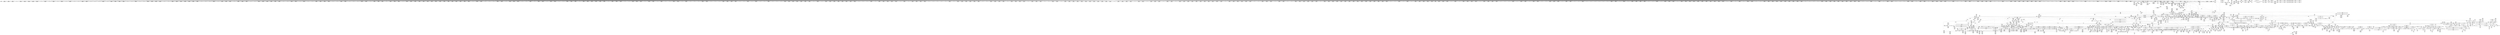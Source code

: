 digraph {
	CE0x4a71350 [shape=record,shape=Mrecord,label="{CE0x4a71350|rcu_read_lock:_tmp22|include/linux/rcupdate.h,884|*SummSink*}"]
	CE0x4a31480 [shape=record,shape=Mrecord,label="{CE0x4a31480|2472:_%struct.cred*,_2752:_%struct.signal_struct*,_:_CRE_6340,6341_}"]
	CE0x4b01550 [shape=record,shape=Mrecord,label="{CE0x4b01550|__preempt_count_add:_tmp4|./arch/x86/include/asm/preempt.h,72}"]
	CE0x4acc070 [shape=record,shape=Mrecord,label="{CE0x4acc070|rcu_read_lock:_tmp12|include/linux/rcupdate.h,882}"]
	CE0x4a50290 [shape=record,shape=Mrecord,label="{CE0x4a50290|selinux_task_setrlimit:_add.ptr|security/selinux/hooks.c,3622}"]
	CE0x4a6b130 [shape=record,shape=Mrecord,label="{CE0x4a6b130|get_current:_tmp1}"]
	CE0x4a788b0 [shape=record,shape=Mrecord,label="{CE0x4a788b0|rcu_read_lock:_tmp6|include/linux/rcupdate.h,882|*SummSink*}"]
	CE0x4ac2b30 [shape=record,shape=Mrecord,label="{CE0x4ac2b30|rcu_read_unlock:_if.then|*SummSource*}"]
	CE0x4ac5ca0 [shape=record,shape=Mrecord,label="{CE0x4ac5ca0|__rcu_read_lock:_tmp7|include/linux/rcupdate.h,240|*SummSink*}"]
	CE0x49ec150 [shape=record,shape=Mrecord,label="{CE0x49ec150|2472:_%struct.cred*,_2752:_%struct.signal_struct*,_:_CRE_432,440_|*MultipleSource*|security/selinux/hooks.c,3622|Function::selinux_task_setrlimit&Arg::p::}"]
	CE0x4a91f50 [shape=record,shape=Mrecord,label="{CE0x4a91f50|i64*_getelementptr_inbounds_(_4_x_i64_,_4_x_i64_*___llvm_gcov_ctr133,_i64_0,_i64_3)|*Constant*|*SummSource*}"]
	CE0x49e6ce0 [shape=record,shape=Mrecord,label="{CE0x49e6ce0|2472:_%struct.cred*,_2752:_%struct.signal_struct*,_:_CRE_96,104_|*MultipleSource*|security/selinux/hooks.c,3622|Function::selinux_task_setrlimit&Arg::p::}"]
	CE0x4b584d0 [shape=record,shape=Mrecord,label="{CE0x4b584d0|__preempt_count_sub:_tmp}"]
	CE0x4aabfd0 [shape=record,shape=Mrecord,label="{CE0x4aabfd0|rcu_read_lock:_tmp17|include/linux/rcupdate.h,882|*SummSource*}"]
	CE0x4ac0170 [shape=record,shape=Mrecord,label="{CE0x4ac0170|GLOBAL:_rcu_lock_acquire|*Constant*}"]
	CE0x4b1ada0 [shape=record,shape=Mrecord,label="{CE0x4b1ada0|rcu_lock_release:_indirectgoto|*SummSource*}"]
	CE0x4a70230 [shape=record,shape=Mrecord,label="{CE0x4a70230|rcu_read_lock:_tmp19|include/linux/rcupdate.h,882}"]
	CE0x4a6a0e0 [shape=record,shape=Mrecord,label="{CE0x4a6a0e0|cred_sid:_security|security/selinux/hooks.c,196}"]
	CE0x49eb7b0 [shape=record,shape=Mrecord,label="{CE0x49eb7b0|2472:_%struct.cred*,_2752:_%struct.signal_struct*,_:_CRE_320,328_|*MultipleSource*|security/selinux/hooks.c,3622|Function::selinux_task_setrlimit&Arg::p::}"]
	CE0x49e36f0 [shape=record,shape=Mrecord,label="{CE0x49e36f0|i64*_getelementptr_inbounds_(_6_x_i64_,_6_x_i64_*___llvm_gcov_ctr286,_i64_0,_i64_5)|*Constant*}"]
	CE0x4a54b40 [shape=record,shape=Mrecord,label="{CE0x4a54b40|i64_2|*Constant*|*SummSource*}"]
	CE0x4a5f6f0 [shape=record,shape=Mrecord,label="{CE0x4a5f6f0|_call_void_mcount()_#3|*SummSink*}"]
	CE0x4b17880 [shape=record,shape=Mrecord,label="{CE0x4b17880|__preempt_count_sub:_do.end|*SummSink*}"]
	CE0x49f09e0 [shape=record,shape=Mrecord,label="{CE0x49f09e0|2472:_%struct.cred*,_2752:_%struct.signal_struct*,_:_CRE_772,776_|*MultipleSource*|security/selinux/hooks.c,3622|Function::selinux_task_setrlimit&Arg::p::}"]
	CE0x4b3fc00 [shape=record,shape=Mrecord,label="{CE0x4b3fc00|i64*_getelementptr_inbounds_(_4_x_i64_,_4_x_i64_*___llvm_gcov_ctr129,_i64_0,_i64_2)|*Constant*}"]
	CE0x4aa0800 [shape=record,shape=Mrecord,label="{CE0x4aa0800|i64*_getelementptr_inbounds_(_4_x_i64_,_4_x_i64_*___llvm_gcov_ctr133,_i64_0,_i64_1)|*Constant*}"]
	CE0x49eeb30 [shape=record,shape=Mrecord,label="{CE0x49eeb30|current_has_perm:_tmp3|*SummSink*}"]
	CE0x4a56940 [shape=record,shape=Mrecord,label="{CE0x4a56940|GLOBAL:_current_sid|*Constant*|*SummSink*}"]
	CE0x4acd340 [shape=record,shape=Mrecord,label="{CE0x4acd340|rcu_lock_acquire:_tmp1|*SummSource*}"]
	CE0x4a7b980 [shape=record,shape=Mrecord,label="{CE0x4a7b980|get_current:_bb|*SummSink*}"]
	CE0x4aca1d0 [shape=record,shape=Mrecord,label="{CE0x4aca1d0|rcu_read_lock:_tmp10|include/linux/rcupdate.h,882}"]
	CE0x4a2dab0 [shape=record,shape=Mrecord,label="{CE0x4a2dab0|2472:_%struct.cred*,_2752:_%struct.signal_struct*,_:_CRE_6303,6304_}"]
	CE0x4ad5200 [shape=record,shape=Mrecord,label="{CE0x4ad5200|__preempt_count_add:_entry|*SummSink*}"]
	CE0x4a8f660 [shape=record,shape=Mrecord,label="{CE0x4a8f660|task_sid:_tmp13|security/selinux/hooks.c,208|*SummSink*}"]
	CE0x4ac2cd0 [shape=record,shape=Mrecord,label="{CE0x4ac2cd0|rcu_read_unlock:_land.lhs.true}"]
	CE0x4a294b0 [shape=record,shape=Mrecord,label="{CE0x4a294b0|2472:_%struct.cred*,_2752:_%struct.signal_struct*,_:_CRE_6008,6136_|*MultipleSource*|security/selinux/hooks.c,3622|Function::selinux_task_setrlimit&Arg::p::}"]
	CE0x4ac0090 [shape=record,shape=Mrecord,label="{CE0x4ac0090|rcu_lock_acquire:_entry|*SummSource*}"]
	CE0x4a932b0 [shape=record,shape=Mrecord,label="{CE0x4a932b0|i64*_getelementptr_inbounds_(_13_x_i64_,_13_x_i64_*___llvm_gcov_ctr126,_i64_0,_i64_11)|*Constant*|*SummSink*}"]
	CE0x49d9c50 [shape=record,shape=Mrecord,label="{CE0x49d9c50|task_sid:_tmp13|security/selinux/hooks.c,208}"]
	CE0x4a429e0 [shape=record,shape=Mrecord,label="{CE0x4a429e0|i8*_getelementptr_inbounds_(_25_x_i8_,_25_x_i8_*_.str3,_i32_0,_i32_0)|*Constant*|*SummSource*}"]
	CE0x4a29290 [shape=record,shape=Mrecord,label="{CE0x4a29290|2472:_%struct.cred*,_2752:_%struct.signal_struct*,_:_CRE_6000,6008_|*MultipleSource*|security/selinux/hooks.c,3622|Function::selinux_task_setrlimit&Arg::p::}"]
	CE0x49fa9c0 [shape=record,shape=Mrecord,label="{CE0x49fa9c0|2472:_%struct.cred*,_2752:_%struct.signal_struct*,_:_CRE_2531,2532_}"]
	CE0x4a1ca60 [shape=record,shape=Mrecord,label="{CE0x4a1ca60|2472:_%struct.cred*,_2752:_%struct.signal_struct*,_:_CRE_2923,2924_}"]
	CE0x4a57f90 [shape=record,shape=Mrecord,label="{CE0x4a57f90|avc_has_perm:_ssid|Function::avc_has_perm&Arg::ssid::|*SummSink*}"]
	CE0x4a82860 [shape=record,shape=Mrecord,label="{CE0x4a82860|_ret_void,_!dbg_!27717|include/linux/rcupdate.h,419}"]
	CE0x4a4d970 [shape=record,shape=Mrecord,label="{CE0x4a4d970|i32_2097152|*Constant*|*SummSink*}"]
	CE0x49ee4b0 [shape=record,shape=Mrecord,label="{CE0x49ee4b0|current_has_perm:_tmp2|*SummSink*}"]
	CE0x4a912d0 [shape=record,shape=Mrecord,label="{CE0x4a912d0|GLOBAL:_lock_release|*Constant*|*SummSink*}"]
	CE0x4a8b080 [shape=record,shape=Mrecord,label="{CE0x4a8b080|get_current:_tmp4|./arch/x86/include/asm/current.h,14|*SummSource*}"]
	CE0x4a52b50 [shape=record,shape=Mrecord,label="{CE0x4a52b50|selinux_task_setrlimit:_tmp12|security/selinux/hooks.c,3631|*SummSource*}"]
	CE0x4a94400 [shape=record,shape=Mrecord,label="{CE0x4a94400|rcu_read_lock:_tmp5|include/linux/rcupdate.h,882|*SummSource*}"]
	CE0x49fc410 [shape=record,shape=Mrecord,label="{CE0x49fc410|2472:_%struct.cred*,_2752:_%struct.signal_struct*,_:_CRE_6400,6408_|*MultipleSource*|security/selinux/hooks.c,3622|Function::selinux_task_setrlimit&Arg::p::}"]
	CE0x49c7250 [shape=record,shape=Mrecord,label="{CE0x49c7250|selinux_task_setrlimit:_if.end|*SummSink*}"]
	CE0x4a2cfc0 [shape=record,shape=Mrecord,label="{CE0x4a2cfc0|2472:_%struct.cred*,_2752:_%struct.signal_struct*,_:_CRE_6296,6297_}"]
	CE0x4a484e0 [shape=record,shape=Mrecord,label="{CE0x4a484e0|GLOBAL:_current_has_perm|*Constant*}"]
	CE0x4a60990 [shape=record,shape=Mrecord,label="{CE0x4a60990|current_sid:_if.end|*SummSink*}"]
	CE0x4a4a810 [shape=record,shape=Mrecord,label="{CE0x4a4a810|__rcu_read_unlock:_tmp4|include/linux/rcupdate.h,244}"]
	CE0x49d4af0 [shape=record,shape=Mrecord,label="{CE0x49d4af0|2472:_%struct.cred*,_2752:_%struct.signal_struct*,_:_CRE_344,352_|*MultipleSource*|security/selinux/hooks.c,3622|Function::selinux_task_setrlimit&Arg::p::}"]
	CE0x49f21a0 [shape=record,shape=Mrecord,label="{CE0x49f21a0|2472:_%struct.cred*,_2752:_%struct.signal_struct*,_:_CRE_1864,1872_|*MultipleSource*|security/selinux/hooks.c,3622|Function::selinux_task_setrlimit&Arg::p::}"]
	CE0x4a7bec0 [shape=record,shape=Mrecord,label="{CE0x4a7bec0|rcu_read_lock:_tmp3|*SummSource*}"]
	CE0x4ad1ad0 [shape=record,shape=Mrecord,label="{CE0x4ad1ad0|_call_void_mcount()_#3|*SummSource*}"]
	CE0x4a6faa0 [shape=record,shape=Mrecord,label="{CE0x4a6faa0|i64*_getelementptr_inbounds_(_11_x_i64_,_11_x_i64_*___llvm_gcov_ctr127,_i64_0,_i64_9)|*Constant*|*SummSource*}"]
	CE0x4a28660 [shape=record,shape=Mrecord,label="{CE0x4a28660|2472:_%struct.cred*,_2752:_%struct.signal_struct*,_:_CRE_5960,5968_|*MultipleSource*|security/selinux/hooks.c,3622|Function::selinux_task_setrlimit&Arg::p::}"]
	CE0x4a69350 [shape=record,shape=Mrecord,label="{CE0x4a69350|current_sid:_if.then|*SummSource*}"]
	CE0x49e7eb0 [shape=record,shape=Mrecord,label="{CE0x49e7eb0|2472:_%struct.cred*,_2752:_%struct.signal_struct*,_:_CRE_544,552_|*MultipleSource*|security/selinux/hooks.c,3622|Function::selinux_task_setrlimit&Arg::p::}"]
	CE0x4a39920 [shape=record,shape=Mrecord,label="{CE0x4a39920|2472:_%struct.cred*,_2752:_%struct.signal_struct*,_:_CRE_6632,6640_|*MultipleSource*|security/selinux/hooks.c,3622|Function::selinux_task_setrlimit&Arg::p::}"]
	CE0x49ca060 [shape=record,shape=Mrecord,label="{CE0x49ca060|2472:_%struct.cred*,_2752:_%struct.signal_struct*,_:_CRE_703,704_}"]
	CE0x4ac54e0 [shape=record,shape=Mrecord,label="{CE0x4ac54e0|rcu_read_unlock:_tmp14|include/linux/rcupdate.h,933|*SummSink*}"]
	CE0x49e8340 [shape=record,shape=Mrecord,label="{CE0x49e8340|2472:_%struct.cred*,_2752:_%struct.signal_struct*,_:_CRE_460,464_|*MultipleSource*|security/selinux/hooks.c,3622|Function::selinux_task_setrlimit&Arg::p::}"]
	CE0x49dd1b0 [shape=record,shape=Mrecord,label="{CE0x49dd1b0|2472:_%struct.cred*,_2752:_%struct.signal_struct*,_:_CRE_2076,2080_|*MultipleSource*|security/selinux/hooks.c,3622|Function::selinux_task_setrlimit&Arg::p::}"]
	CE0x4a693e0 [shape=record,shape=Mrecord,label="{CE0x4a693e0|current_sid:_if.then|*SummSink*}"]
	CE0x4acd970 [shape=record,shape=Mrecord,label="{CE0x4acd970|rcu_read_unlock:_call3|include/linux/rcupdate.h,933|*SummSink*}"]
	CE0x4a4d2c0 [shape=record,shape=Mrecord,label="{CE0x4a4d2c0|i64*_getelementptr_inbounds_(_11_x_i64_,_11_x_i64_*___llvm_gcov_ctr125,_i64_0,_i64_6)|*Constant*}"]
	CE0x49f2460 [shape=record,shape=Mrecord,label="{CE0x49f2460|2472:_%struct.cred*,_2752:_%struct.signal_struct*,_:_CRE_1872,1880_|*MultipleSource*|security/selinux/hooks.c,3622|Function::selinux_task_setrlimit&Arg::p::}"]
	CE0x49f7c30 [shape=record,shape=Mrecord,label="{CE0x49f7c30|2472:_%struct.cred*,_2752:_%struct.signal_struct*,_:_CRE_640,644_|*MultipleSource*|security/selinux/hooks.c,3622|Function::selinux_task_setrlimit&Arg::p::}"]
	CE0x4a74280 [shape=record,shape=Mrecord,label="{CE0x4a74280|i64*_getelementptr_inbounds_(_11_x_i64_,_11_x_i64_*___llvm_gcov_ctr125,_i64_0,_i64_10)|*Constant*|*SummSource*}"]
	CE0x4a54140 [shape=record,shape=Mrecord,label="{CE0x4a54140|selinux_task_setrlimit:_tmp4|*LoadInst*|security/selinux/hooks.c,3628|*SummSource*}"]
	CE0x4b1b6d0 [shape=record,shape=Mrecord,label="{CE0x4b1b6d0|__preempt_count_add:_tmp5|./arch/x86/include/asm/preempt.h,72|*SummSink*}"]
	CE0x4a4c3f0 [shape=record,shape=Mrecord,label="{CE0x4a4c3f0|task_sid:_call7|security/selinux/hooks.c,208|*SummSource*}"]
	CE0x49f6de0 [shape=record,shape=Mrecord,label="{CE0x49f6de0|2472:_%struct.cred*,_2752:_%struct.signal_struct*,_:_CRE_592,600_|*MultipleSource*|security/selinux/hooks.c,3622|Function::selinux_task_setrlimit&Arg::p::}"]
	CE0x4a1c740 [shape=record,shape=Mrecord,label="{CE0x4a1c740|2472:_%struct.cred*,_2752:_%struct.signal_struct*,_:_CRE_2921,2922_}"]
	CE0x4ab9680 [shape=record,shape=Mrecord,label="{CE0x4ab9680|_call_void_mcount()_#3|*SummSink*}"]
	CE0x4a6b8e0 [shape=record,shape=Mrecord,label="{CE0x4a6b8e0|task_sid:_tmp3}"]
	CE0x4a7e540 [shape=record,shape=Mrecord,label="{CE0x4a7e540|rcu_read_unlock:_entry}"]
	CE0x49dcf40 [shape=record,shape=Mrecord,label="{CE0x49dcf40|2472:_%struct.cred*,_2752:_%struct.signal_struct*,_:_CRE_2072,2076_|*MultipleSource*|security/selinux/hooks.c,3622|Function::selinux_task_setrlimit&Arg::p::}"]
	CE0x4ad5750 [shape=record,shape=Mrecord,label="{CE0x4ad5750|rcu_read_unlock:_tmp4|include/linux/rcupdate.h,933}"]
	CE0x4a32bf0 [shape=record,shape=Mrecord,label="{CE0x4a32bf0|2472:_%struct.cred*,_2752:_%struct.signal_struct*,_:_CRE_6355,6356_}"]
	CE0x4ad76d0 [shape=record,shape=Mrecord,label="{CE0x4ad76d0|GLOBAL:___llvm_gcov_ctr132|Global_var:__llvm_gcov_ctr132|*SummSink*}"]
	CE0x4a196d0 [shape=record,shape=Mrecord,label="{CE0x4a196d0|2472:_%struct.cred*,_2752:_%struct.signal_struct*,_:_CRE_2848,2856_|*MultipleSource*|security/selinux/hooks.c,3622|Function::selinux_task_setrlimit&Arg::p::}"]
	CE0x4ad45c0 [shape=record,shape=Mrecord,label="{CE0x4ad45c0|rcu_read_unlock:_tobool|include/linux/rcupdate.h,933|*SummSource*}"]
	CE0x4a8e450 [shape=record,shape=Mrecord,label="{CE0x4a8e450|task_sid:_tobool4|security/selinux/hooks.c,208|*SummSource*}"]
	CE0x4a71670 [shape=record,shape=Mrecord,label="{CE0x4a71670|rcu_read_lock:_tmp22|include/linux/rcupdate.h,884}"]
	CE0x4a1bac0 [shape=record,shape=Mrecord,label="{CE0x4a1bac0|2472:_%struct.cred*,_2752:_%struct.signal_struct*,_:_CRE_2913,2914_}"]
	CE0x4a40040 [shape=record,shape=Mrecord,label="{CE0x4a40040|_ret_i32_%retval.0,_!dbg_!27728|security/selinux/hooks.c,3632|*SummSink*}"]
	CE0x4a44ef0 [shape=record,shape=Mrecord,label="{CE0x4a44ef0|current_has_perm:_call2|security/selinux/hooks.c,1544|*SummSink*}"]
	CE0x4b19880 [shape=record,shape=Mrecord,label="{CE0x4b19880|rcu_lock_acquire:_tmp6|*SummSink*}"]
	CE0x4a1a090 [shape=record,shape=Mrecord,label="{CE0x4a1a090|2472:_%struct.cred*,_2752:_%struct.signal_struct*,_:_CRE_2876,2880_|*MultipleSource*|security/selinux/hooks.c,3622|Function::selinux_task_setrlimit&Arg::p::}"]
	CE0x4a9d380 [shape=record,shape=Mrecord,label="{CE0x4a9d380|rcu_lock_release:_map|Function::rcu_lock_release&Arg::map::|*SummSource*}"]
	CE0x4a1f300 [shape=record,shape=Mrecord,label="{CE0x4a1f300|2472:_%struct.cred*,_2752:_%struct.signal_struct*,_:_CRE_2949,2950_}"]
	CE0x4a5dc10 [shape=record,shape=Mrecord,label="{CE0x4a5dc10|i32_77|*Constant*|*SummSink*}"]
	CE0x49e1f60 [shape=record,shape=Mrecord,label="{CE0x49e1f60|2472:_%struct.cred*,_2752:_%struct.signal_struct*,_:_CRE_2392,2400_|*MultipleSource*|security/selinux/hooks.c,3622|Function::selinux_task_setrlimit&Arg::p::}"]
	CE0x4a312f0 [shape=record,shape=Mrecord,label="{CE0x4a312f0|2472:_%struct.cred*,_2752:_%struct.signal_struct*,_:_CRE_6339,6340_}"]
	CE0x4b071e0 [shape=record,shape=Mrecord,label="{CE0x4b071e0|_call_void_asm_sideeffect_,_memory_,_dirflag_,_fpsr_,_flags_()_#3,_!dbg_!27711,_!srcloc_!27714|include/linux/rcupdate.h,244|*SummSource*}"]
	CE0x4b18080 [shape=record,shape=Mrecord,label="{CE0x4b18080|i64*_getelementptr_inbounds_(_4_x_i64_,_4_x_i64_*___llvm_gcov_ctr128,_i64_0,_i64_0)|*Constant*|*SummSource*}"]
	CE0x49e3830 [shape=record,shape=Mrecord,label="{CE0x49e3830|i64*_getelementptr_inbounds_(_6_x_i64_,_6_x_i64_*___llvm_gcov_ctr286,_i64_0,_i64_5)|*Constant*|*SummSource*}"]
	CE0x49da240 [shape=record,shape=Mrecord,label="{CE0x49da240|current_has_perm:_bb|*SummSink*}"]
	CE0x4a5e1f0 [shape=record,shape=Mrecord,label="{CE0x4a5e1f0|current_sid:_do.end}"]
	CE0x4a1c5b0 [shape=record,shape=Mrecord,label="{CE0x4a1c5b0|2472:_%struct.cred*,_2752:_%struct.signal_struct*,_:_CRE_2920,2921_}"]
	CE0x4ad5bd0 [shape=record,shape=Mrecord,label="{CE0x4ad5bd0|_call_void_mcount()_#3|*SummSource*}"]
	CE0x4b46610 [shape=record,shape=Mrecord,label="{CE0x4b46610|__preempt_count_add:_tmp2|*SummSink*}"]
	CE0x4b42fe0 [shape=record,shape=Mrecord,label="{CE0x4b42fe0|i64*_getelementptr_inbounds_(_4_x_i64_,_4_x_i64_*___llvm_gcov_ctr129,_i64_0,_i64_2)|*Constant*|*SummSource*}"]
	CE0x4ad27c0 [shape=record,shape=Mrecord,label="{CE0x4ad27c0|i64*_getelementptr_inbounds_(_4_x_i64_,_4_x_i64_*___llvm_gcov_ctr130,_i64_0,_i64_2)|*Constant*|*SummSource*}"]
	CE0x4afe700 [shape=record,shape=Mrecord,label="{CE0x4afe700|__rcu_read_unlock:_tmp3|*SummSource*}"]
	CE0x4acbb40 [shape=record,shape=Mrecord,label="{CE0x4acbb40|rcu_read_lock:_tmp11|include/linux/rcupdate.h,882}"]
	CE0x49c78a0 [shape=record,shape=Mrecord,label="{CE0x49c78a0|2472:_%struct.cred*,_2752:_%struct.signal_struct*,_:_CRE_2576,2584_|*MultipleSource*|security/selinux/hooks.c,3622|Function::selinux_task_setrlimit&Arg::p::}"]
	CE0x4ac7d20 [shape=record,shape=Mrecord,label="{CE0x4ac7d20|__rcu_read_lock:_tmp3|*SummSink*}"]
	CE0x4b3f6c0 [shape=record,shape=Mrecord,label="{CE0x4b3f6c0|__preempt_count_add:_tmp1}"]
	CE0x4a699c0 [shape=record,shape=Mrecord,label="{CE0x4a699c0|task_sid:_real_cred|security/selinux/hooks.c,208}"]
	CE0x49d4db0 [shape=record,shape=Mrecord,label="{CE0x49d4db0|i64*_getelementptr_inbounds_(_6_x_i64_,_6_x_i64_*___llvm_gcov_ctr286,_i64_0,_i64_0)|*Constant*|*SummSink*}"]
	CE0x4b14a40 [shape=record,shape=Mrecord,label="{CE0x4b14a40|__preempt_count_sub:_tmp6|./arch/x86/include/asm/preempt.h,78|*SummSink*}"]
	CE0x4a712e0 [shape=record,shape=Mrecord,label="{CE0x4a712e0|rcu_read_lock:_tmp21|include/linux/rcupdate.h,884|*SummSink*}"]
	CE0x49c8690 [shape=record,shape=Mrecord,label="{CE0x49c8690|2472:_%struct.cred*,_2752:_%struct.signal_struct*,_:_CRE_680,688_|*MultipleSource*|security/selinux/hooks.c,3622|Function::selinux_task_setrlimit&Arg::p::}"]
	CE0x49da350 [shape=record,shape=Mrecord,label="{CE0x49da350|i64*_getelementptr_inbounds_(_2_x_i64_,_2_x_i64_*___llvm_gcov_ctr136,_i64_0,_i64_0)|*Constant*|*SummSink*}"]
	CE0x4a6cf10 [shape=record,shape=Mrecord,label="{CE0x4a6cf10|i64*_getelementptr_inbounds_(_11_x_i64_,_11_x_i64_*___llvm_gcov_ctr125,_i64_0,_i64_0)|*Constant*}"]
	CE0x4abec70 [shape=record,shape=Mrecord,label="{CE0x4abec70|rcu_read_lock:_if.then|*SummSource*}"]
	CE0x4abff10 [shape=record,shape=Mrecord,label="{CE0x4abff10|_call_void_rcu_lock_acquire(%struct.lockdep_map*_rcu_lock_map)_#10,_!dbg_!27711|include/linux/rcupdate.h,881|*SummSink*}"]
	CE0x4a62e20 [shape=record,shape=Mrecord,label="{CE0x4a62e20|i64*_getelementptr_inbounds_(_13_x_i64_,_13_x_i64_*___llvm_gcov_ctr126,_i64_0,_i64_1)|*Constant*}"]
	CE0x4a7a8c0 [shape=record,shape=Mrecord,label="{CE0x4a7a8c0|rcu_read_lock:_do.body}"]
	CE0x49fa6a0 [shape=record,shape=Mrecord,label="{CE0x49fa6a0|2472:_%struct.cred*,_2752:_%struct.signal_struct*,_:_CRE_2529,2530_}"]
	CE0x4a8b6b0 [shape=record,shape=Mrecord,label="{CE0x4a8b6b0|i64_6|*Constant*}"]
	CE0x4a6e420 [shape=record,shape=Mrecord,label="{CE0x4a6e420|i8_1|*Constant*|*SummSource*}"]
	CE0x49f9b60 [shape=record,shape=Mrecord,label="{CE0x49f9b60|2472:_%struct.cred*,_2752:_%struct.signal_struct*,_:_CRE_2522,2523_}"]
	CE0x4ac09d0 [shape=record,shape=Mrecord,label="{CE0x4ac09d0|rcu_lock_acquire:_entry}"]
	CE0x4a62f90 [shape=record,shape=Mrecord,label="{CE0x4a62f90|current_sid:_tmp5|security/selinux/hooks.c,218|*SummSink*}"]
	CE0x4acab90 [shape=record,shape=Mrecord,label="{CE0x4acab90|__rcu_read_lock:_tmp4|include/linux/rcupdate.h,239}"]
	CE0x4a6df00 [shape=record,shape=Mrecord,label="{CE0x4a6df00|current_sid:_tmp16|security/selinux/hooks.c,218|*SummSource*}"]
	CE0x4a7ea60 [shape=record,shape=Mrecord,label="{CE0x4a7ea60|_ret_void,_!dbg_!27735|include/linux/rcupdate.h,938}"]
	CE0x4a1da00 [shape=record,shape=Mrecord,label="{CE0x4a1da00|2472:_%struct.cred*,_2752:_%struct.signal_struct*,_:_CRE_2933,2934_}"]
	CE0x4a76440 [shape=record,shape=Mrecord,label="{CE0x4a76440|current_sid:_cred|security/selinux/hooks.c,218|*SummSource*}"]
	CE0x49f9410 [shape=record,shape=Mrecord,label="{CE0x49f9410|2472:_%struct.cred*,_2752:_%struct.signal_struct*,_:_CRE_2508,2512_|*MultipleSource*|security/selinux/hooks.c,3622|Function::selinux_task_setrlimit&Arg::p::}"]
	CE0x4a56a20 [shape=record,shape=Mrecord,label="{CE0x4a56a20|current_has_perm:_call1|security/selinux/hooks.c,1543|*SummSink*}"]
	CE0x4a936b0 [shape=record,shape=Mrecord,label="{CE0x4a936b0|task_sid:_tmp25|security/selinux/hooks.c,208|*SummSource*}"]
	CE0x4b23d50 [shape=record,shape=Mrecord,label="{CE0x4b23d50|i64*_getelementptr_inbounds_(_4_x_i64_,_4_x_i64_*___llvm_gcov_ctr129,_i64_0,_i64_3)|*Constant*|*SummSink*}"]
	CE0x4a30b20 [shape=record,shape=Mrecord,label="{CE0x4a30b20|2472:_%struct.cred*,_2752:_%struct.signal_struct*,_:_CRE_6334,6335_}"]
	CE0x4a93a40 [shape=record,shape=Mrecord,label="{CE0x4a93a40|task_sid:_tmp25|security/selinux/hooks.c,208|*SummSink*}"]
	CE0x4a3ddb0 [shape=record,shape=Mrecord,label="{CE0x4a3ddb0|selinux_task_setrlimit:_tmp2|*LoadInst*|security/selinux/hooks.c,3622|*SummSink*}"]
	CE0x4b20780 [shape=record,shape=Mrecord,label="{CE0x4b20780|rcu_lock_release:_tmp4|include/linux/rcupdate.h,423}"]
	CE0x4a50190 [shape=record,shape=Mrecord,label="{CE0x4a50190|selinux_task_setrlimit:_idx.ext|security/selinux/hooks.c,3622|*SummSource*}"]
	CE0x4b15cf0 [shape=record,shape=Mrecord,label="{CE0x4b15cf0|__preempt_count_add:_tmp|*SummSource*}"]
	CE0x49ec400 [shape=record,shape=Mrecord,label="{CE0x49ec400|2472:_%struct.cred*,_2752:_%struct.signal_struct*,_:_CRE_440,448_|*MultipleSource*|security/selinux/hooks.c,3622|Function::selinux_task_setrlimit&Arg::p::}"]
	CE0x4a34aa0 [shape=record,shape=Mrecord,label="{CE0x4a34aa0|task_sid:_tmp20|security/selinux/hooks.c,208|*SummSink*}"]
	CE0x49d7a80 [shape=record,shape=Mrecord,label="{CE0x49d7a80|2472:_%struct.cred*,_2752:_%struct.signal_struct*,_:_CRE_232,240_|*MultipleSource*|security/selinux/hooks.c,3622|Function::selinux_task_setrlimit&Arg::p::}"]
	CE0x4b087f0 [shape=record,shape=Mrecord,label="{CE0x4b087f0|rcu_lock_acquire:_bb|*SummSource*}"]
	CE0x4a82590 [shape=record,shape=Mrecord,label="{CE0x4a82590|rcu_lock_acquire:_map|Function::rcu_lock_acquire&Arg::map::|*SummSink*}"]
	CE0x49f48a0 [shape=record,shape=Mrecord,label="{CE0x49f48a0|2472:_%struct.cred*,_2752:_%struct.signal_struct*,_:_CRE_1984,2016_|*MultipleSource*|security/selinux/hooks.c,3622|Function::selinux_task_setrlimit&Arg::p::}"]
	CE0x4aad910 [shape=record,shape=Mrecord,label="{CE0x4aad910|task_sid:_tobool|security/selinux/hooks.c,208|*SummSink*}"]
	CE0x4b1ae60 [shape=record,shape=Mrecord,label="{CE0x4b1ae60|rcu_lock_release:_indirectgoto|*SummSink*}"]
	CE0x49e3ce0 [shape=record,shape=Mrecord,label="{CE0x49e3ce0|2472:_%struct.cred*,_2752:_%struct.signal_struct*,_:_CRE_376,384_|*MultipleSource*|security/selinux/hooks.c,3622|Function::selinux_task_setrlimit&Arg::p::}"]
	CE0x4a821f0 [shape=record,shape=Mrecord,label="{CE0x4a821f0|task_sid:_tmp1|*SummSource*}"]
	CE0x4a2f220 [shape=record,shape=Mrecord,label="{CE0x4a2f220|2472:_%struct.cred*,_2752:_%struct.signal_struct*,_:_CRE_6318,6319_}"]
	CE0x5c11e40 [shape=record,shape=Mrecord,label="{CE0x5c11e40|i64*_getelementptr_inbounds_(_6_x_i64_,_6_x_i64_*___llvm_gcov_ctr286,_i64_0,_i64_0)|*Constant*|*SummSource*}"]
	CE0x4a2ddd0 [shape=record,shape=Mrecord,label="{CE0x4a2ddd0|2472:_%struct.cred*,_2752:_%struct.signal_struct*,_:_CRE_6305,6306_}"]
	CE0x4ac7ba0 [shape=record,shape=Mrecord,label="{CE0x4ac7ba0|__rcu_read_lock:_tmp3}"]
	CE0x4aa9330 [shape=record,shape=Mrecord,label="{CE0x4aa9330|rcu_read_lock:_call3|include/linux/rcupdate.h,882|*SummSink*}"]
	CE0x4a42bc0 [shape=record,shape=Mrecord,label="{CE0x4a42bc0|GLOBAL:_lockdep_rcu_suspicious|*Constant*}"]
	CE0x4b38b60 [shape=record,shape=Mrecord,label="{CE0x4b38b60|i64_1|*Constant*}"]
	CE0x49c1140 [shape=record,shape=Mrecord,label="{CE0x49c1140|_ret_void,_!dbg_!27735|include/linux/rcupdate.h,884|*SummSink*}"]
	CE0x49d7360 [shape=record,shape=Mrecord,label="{CE0x49d7360|8:_i64,_:_CRE_8,16_|*MultipleSource*|security/selinux/hooks.c,3628|Function::selinux_task_setrlimit&Arg::new_rlim::}"]
	CE0x4a638c0 [shape=record,shape=Mrecord,label="{CE0x4a638c0|current_sid:_tmp2|*SummSource*}"]
	CE0x4a5ac80 [shape=record,shape=Mrecord,label="{CE0x4a5ac80|i8*_getelementptr_inbounds_(_41_x_i8_,_41_x_i8_*_.str44,_i32_0,_i32_0)|*Constant*|*SummSource*}"]
	CE0x49d4500 [shape=record,shape=Mrecord,label="{CE0x49d4500|2472:_%struct.cred*,_2752:_%struct.signal_struct*,_:_CRE_40,44_|*MultipleSource*|security/selinux/hooks.c,3622|Function::selinux_task_setrlimit&Arg::p::}"]
	CE0x4a31f70 [shape=record,shape=Mrecord,label="{CE0x4a31f70|2472:_%struct.cred*,_2752:_%struct.signal_struct*,_:_CRE_6347,6348_}"]
	CE0x4a7bbc0 [shape=record,shape=Mrecord,label="{CE0x4a7bbc0|i64*_getelementptr_inbounds_(_2_x_i64_,_2_x_i64_*___llvm_gcov_ctr98,_i64_0,_i64_0)|*Constant*}"]
	"CONST[source:0(mediator),value:0(static)][purpose:{operation}]"
	CE0x4a78df0 [shape=record,shape=Mrecord,label="{CE0x4a78df0|rcu_read_lock:_land.lhs.true}"]
	CE0x4aa61c0 [shape=record,shape=Mrecord,label="{CE0x4aa61c0|i64*_getelementptr_inbounds_(_4_x_i64_,_4_x_i64_*___llvm_gcov_ctr128,_i64_0,_i64_2)|*Constant*}"]
	CE0x4a84ec0 [shape=record,shape=Mrecord,label="{CE0x4a84ec0|_ret_void,_!dbg_!27717|include/linux/rcupdate.h,419|*SummSource*}"]
	CE0x49ce1b0 [shape=record,shape=Mrecord,label="{CE0x49ce1b0|selinux_task_setrlimit:_new_rlim|Function::selinux_task_setrlimit&Arg::new_rlim::}"]
	CE0x49cc760 [shape=record,shape=Mrecord,label="{CE0x49cc760|task_sid:_do.body5|*SummSource*}"]
	CE0x4ad66f0 [shape=record,shape=Mrecord,label="{CE0x4ad66f0|rcu_lock_acquire:_tmp4|include/linux/rcupdate.h,418|*SummSource*}"]
	CE0x4a70ee0 [shape=record,shape=Mrecord,label="{CE0x4a70ee0|i64*_getelementptr_inbounds_(_11_x_i64_,_11_x_i64_*___llvm_gcov_ctr127,_i64_0,_i64_10)|*Constant*}"]
	CE0x4ac0850 [shape=record,shape=Mrecord,label="{CE0x4ac0850|GLOBAL:_rcu_lock_acquire|*Constant*|*SummSource*}"]
	CE0x4ac2e40 [shape=record,shape=Mrecord,label="{CE0x4ac2e40|cred_sid:_tmp5|security/selinux/hooks.c,196}"]
	CE0x49c9a20 [shape=record,shape=Mrecord,label="{CE0x49c9a20|2472:_%struct.cred*,_2752:_%struct.signal_struct*,_:_CRE_699,700_}"]
	CE0x4a371d0 [shape=record,shape=Mrecord,label="{CE0x4a371d0|2472:_%struct.cred*,_2752:_%struct.signal_struct*,_:_CRE_6496,6504_|*MultipleSource*|security/selinux/hooks.c,3622|Function::selinux_task_setrlimit&Arg::p::}"]
	CE0x4adcdb0 [shape=record,shape=Mrecord,label="{CE0x4adcdb0|_call_void_lockdep_rcu_suspicious(i8*_getelementptr_inbounds_(_25_x_i8_,_25_x_i8_*_.str45,_i32_0,_i32_0),_i32_934,_i8*_getelementptr_inbounds_(_44_x_i8_,_44_x_i8_*_.str47,_i32_0,_i32_0))_#10,_!dbg_!27726|include/linux/rcupdate.h,933|*SummSink*}"]
	CE0x49d0bf0 [shape=record,shape=Mrecord,label="{CE0x49d0bf0|2472:_%struct.cred*,_2752:_%struct.signal_struct*,_:_CRE_504,512_|*MultipleSource*|security/selinux/hooks.c,3622|Function::selinux_task_setrlimit&Arg::p::}"]
	CE0x4a58e30 [shape=record,shape=Mrecord,label="{CE0x4a58e30|avc_has_perm:_requested|Function::avc_has_perm&Arg::requested::}"]
	CE0x4a44c50 [shape=record,shape=Mrecord,label="{CE0x4a44c50|GLOBAL:_task_sid|*Constant*|*SummSource*}"]
	CE0x4a82c80 [shape=record,shape=Mrecord,label="{CE0x4a82c80|task_sid:_tmp4|*LoadInst*|security/selinux/hooks.c,208|*SummSource*}"]
	CE0x4b23dc0 [shape=record,shape=Mrecord,label="{CE0x4b23dc0|GLOBAL:___preempt_count|Global_var:__preempt_count|*SummSink*}"]
	CE0x4a4d440 [shape=record,shape=Mrecord,label="{CE0x4a4d440|i64*_getelementptr_inbounds_(_11_x_i64_,_11_x_i64_*___llvm_gcov_ctr125,_i64_0,_i64_6)|*Constant*|*SummSource*}"]
	CE0x4a5b760 [shape=record,shape=Mrecord,label="{CE0x4a5b760|task_sid:_tmp2|*SummSink*}"]
	CE0x4a51710 [shape=record,shape=Mrecord,label="{CE0x4a51710|selinux_task_setrlimit:_rlim_max|security/selinux/hooks.c,3628|*SummSource*}"]
	CE0x4aa4930 [shape=record,shape=Mrecord,label="{CE0x4aa4930|__rcu_read_unlock:_bb|*SummSource*}"]
	CE0x4a5e540 [shape=record,shape=Mrecord,label="{CE0x4a5e540|task_sid:_tmp18|security/selinux/hooks.c,208|*SummSink*}"]
	CE0x4b42970 [shape=record,shape=Mrecord,label="{CE0x4b42970|i64*_getelementptr_inbounds_(_4_x_i64_,_4_x_i64_*___llvm_gcov_ctr129,_i64_0,_i64_3)|*Constant*|*SummSource*}"]
	CE0x49efd40 [shape=record,shape=Mrecord,label="{CE0x49efd40|2472:_%struct.cred*,_2752:_%struct.signal_struct*,_:_CRE_248,256_|*MultipleSource*|security/selinux/hooks.c,3622|Function::selinux_task_setrlimit&Arg::p::}"]
	CE0x4b20a70 [shape=record,shape=Mrecord,label="{CE0x4b20a70|rcu_lock_release:_tmp4|include/linux/rcupdate.h,423|*SummSink*}"]
	CE0x4aa60c0 [shape=record,shape=Mrecord,label="{CE0x4aa60c0|__rcu_read_lock:_tmp2|*SummSource*}"]
	CE0x49e3500 [shape=record,shape=Mrecord,label="{CE0x49e3500|selinux_task_setrlimit:_retval.0|*SummSink*}"]
	CE0x4a3f350 [shape=record,shape=Mrecord,label="{CE0x4a3f350|i64_3|*Constant*|*SummSource*}"]
	CE0x4a6c1b0 [shape=record,shape=Mrecord,label="{CE0x4a6c1b0|get_current:_tmp4|./arch/x86/include/asm/current.h,14|*SummSink*}"]
	CE0x4a22ef0 [shape=record,shape=Mrecord,label="{CE0x4a22ef0|2472:_%struct.cred*,_2752:_%struct.signal_struct*,_:_CRE_3032,3036_|*MultipleSource*|security/selinux/hooks.c,3622|Function::selinux_task_setrlimit&Arg::p::}"]
	CE0x4a34950 [shape=record,shape=Mrecord,label="{CE0x4a34950|task_sid:_tmp20|security/selinux/hooks.c,208|*SummSource*}"]
	CE0x4a7fdd0 [shape=record,shape=Mrecord,label="{CE0x4a7fdd0|current_sid:_tmp22|security/selinux/hooks.c,218}"]
	CE0x4a2cca0 [shape=record,shape=Mrecord,label="{CE0x4a2cca0|2472:_%struct.cred*,_2752:_%struct.signal_struct*,_:_CRE_6294,6295_}"]
	CE0x4aa47c0 [shape=record,shape=Mrecord,label="{CE0x4aa47c0|__rcu_read_unlock:_tmp6|include/linux/rcupdate.h,245}"]
	CE0x49e2950 [shape=record,shape=Mrecord,label="{CE0x49e2950|selinux_task_setrlimit:_signal|security/selinux/hooks.c,3622|*SummSink*}"]
	CE0x4a472a0 [shape=record,shape=Mrecord,label="{CE0x4a472a0|_call_void_mcount()_#3|*SummSource*}"]
	CE0x4a4a880 [shape=record,shape=Mrecord,label="{CE0x4a4a880|__rcu_read_unlock:_tmp4|include/linux/rcupdate.h,244|*SummSource*}"]
	CE0x4a30670 [shape=record,shape=Mrecord,label="{CE0x4a30670|2472:_%struct.cred*,_2752:_%struct.signal_struct*,_:_CRE_6331,6332_}"]
	CE0x4a3c730 [shape=record,shape=Mrecord,label="{CE0x4a3c730|2472:_%struct.cred*,_2752:_%struct.signal_struct*,_:_CRE_10592,10600_|*MultipleSource*|security/selinux/hooks.c,3622|Function::selinux_task_setrlimit&Arg::p::}"]
	CE0x4a1a7e0 [shape=record,shape=Mrecord,label="{CE0x4a1a7e0|2472:_%struct.cred*,_2752:_%struct.signal_struct*,_:_CRE_2896,2900_|*MultipleSource*|security/selinux/hooks.c,3622|Function::selinux_task_setrlimit&Arg::p::}"]
	CE0x49f3300 [shape=record,shape=Mrecord,label="{CE0x49f3300|2472:_%struct.cred*,_2752:_%struct.signal_struct*,_:_CRE_1920,1928_|*MultipleSource*|security/selinux/hooks.c,3622|Function::selinux_task_setrlimit&Arg::p::}"]
	CE0x49de580 [shape=record,shape=Mrecord,label="{CE0x49de580|2472:_%struct.cred*,_2752:_%struct.signal_struct*,_:_CRE_2136,2144_|*MultipleSource*|security/selinux/hooks.c,3622|Function::selinux_task_setrlimit&Arg::p::}"]
	CE0x49e8120 [shape=record,shape=Mrecord,label="{CE0x49e8120|2472:_%struct.cred*,_2752:_%struct.signal_struct*,_:_CRE_552,560_|*MultipleSource*|security/selinux/hooks.c,3622|Function::selinux_task_setrlimit&Arg::p::}"]
	CE0x4a80b00 [shape=record,shape=Mrecord,label="{CE0x4a80b00|current_sid:_sid|security/selinux/hooks.c,220}"]
	CE0x4b14d30 [shape=record,shape=Mrecord,label="{CE0x4b14d30|__preempt_count_sub:_tmp7|./arch/x86/include/asm/preempt.h,78|*SummSink*}"]
	CE0x4a18db0 [shape=record,shape=Mrecord,label="{CE0x4a18db0|2472:_%struct.cred*,_2752:_%struct.signal_struct*,_:_CRE_2816,2824_|*MultipleSource*|security/selinux/hooks.c,3622|Function::selinux_task_setrlimit&Arg::p::}"]
	CE0x4a90aa0 [shape=record,shape=Mrecord,label="{CE0x4a90aa0|i64*_getelementptr_inbounds_(_2_x_i64_,_2_x_i64_*___llvm_gcov_ctr131,_i64_0,_i64_0)|*Constant*|*SummSource*}"]
	CE0x49f0290 [shape=record,shape=Mrecord,label="{CE0x49f0290|2472:_%struct.cred*,_2752:_%struct.signal_struct*,_:_CRE_744,760_|*MultipleSource*|security/selinux/hooks.c,3622|Function::selinux_task_setrlimit&Arg::p::}"]
	CE0x4a8f1c0 [shape=record,shape=Mrecord,label="{CE0x4a8f1c0|cred_sid:_tmp2}"]
	CE0x4a32740 [shape=record,shape=Mrecord,label="{CE0x4a32740|2472:_%struct.cred*,_2752:_%struct.signal_struct*,_:_CRE_6352,6353_}"]
	CE0x4a52f10 [shape=record,shape=Mrecord,label="{CE0x4a52f10|_ret_void,_!dbg_!27719|./arch/x86/include/asm/preempt.h,73|*SummSource*}"]
	CE0x4a48190 [shape=record,shape=Mrecord,label="{CE0x4a48190|selinux_task_setrlimit:_call|security/selinux/hooks.c,3629|*SummSink*}"]
	CE0x4a41800 [shape=record,shape=Mrecord,label="{CE0x4a41800|selinux_task_setrlimit:_tmp13|security/selinux/hooks.c,3632|*SummSink*}"]
	CE0x4ab9460 [shape=record,shape=Mrecord,label="{CE0x4ab9460|__preempt_count_sub:_tmp3}"]
	CE0x4b19c20 [shape=record,shape=Mrecord,label="{CE0x4b19c20|rcu_lock_acquire:_tmp7}"]
	CE0x49f98f0 [shape=record,shape=Mrecord,label="{CE0x49f98f0|2472:_%struct.cred*,_2752:_%struct.signal_struct*,_:_CRE_2521,2522_}"]
	CE0x4b20400 [shape=record,shape=Mrecord,label="{CE0x4b20400|i64*_getelementptr_inbounds_(_4_x_i64_,_4_x_i64_*___llvm_gcov_ctr133,_i64_0,_i64_2)|*Constant*|*SummSink*}"]
	CE0x4a564f0 [shape=record,shape=Mrecord,label="{CE0x4a564f0|current_has_perm:_call|security/selinux/hooks.c,1542|*SummSink*}"]
	CE0x4a30030 [shape=record,shape=Mrecord,label="{CE0x4a30030|2472:_%struct.cred*,_2752:_%struct.signal_struct*,_:_CRE_6327,6328_}"]
	CE0x4aa15e0 [shape=record,shape=Mrecord,label="{CE0x4aa15e0|__preempt_count_sub:_tmp7|./arch/x86/include/asm/preempt.h,78|*SummSource*}"]
	CE0x49c15c0 [shape=record,shape=Mrecord,label="{CE0x49c15c0|_call_void_mcount()_#3|*SummSource*}"]
	CE0x4a50ec0 [shape=record,shape=Mrecord,label="{CE0x4a50ec0|selinux_task_setrlimit:_tmp9|security/selinux/hooks.c,3629|*SummSource*}"]
	CE0x4a5e0a0 [shape=record,shape=Mrecord,label="{CE0x4a5e0a0|current_sid:_bb|*SummSink*}"]
	CE0x4a93390 [shape=record,shape=Mrecord,label="{CE0x4a93390|task_sid:_tmp26|security/selinux/hooks.c,208|*SummSource*}"]
	CE0x4a5bb30 [shape=record,shape=Mrecord,label="{CE0x4a5bb30|current_sid:_do.body|*SummSource*}"]
	CE0x4adb080 [shape=record,shape=Mrecord,label="{CE0x4adb080|rcu_lock_release:_tmp2|*SummSink*}"]
	CE0x4a902d0 [shape=record,shape=Mrecord,label="{CE0x4a902d0|rcu_read_lock:_land.lhs.true2|*SummSink*}"]
	CE0x4a26b40 [shape=record,shape=Mrecord,label="{CE0x4a26b40|2472:_%struct.cred*,_2752:_%struct.signal_struct*,_:_CRE_5872,5880_|*MultipleSource*|security/selinux/hooks.c,3622|Function::selinux_task_setrlimit&Arg::p::}"]
	CE0x4a623d0 [shape=record,shape=Mrecord,label="{CE0x4a623d0|i64_1|*Constant*}"]
	CE0x49d8990 [shape=record,shape=Mrecord,label="{CE0x49d8990|i64_1|*Constant*}"]
	CE0x4b465a0 [shape=record,shape=Mrecord,label="{CE0x4b465a0|__preempt_count_add:_tmp2|*SummSource*}"]
	CE0x4acc440 [shape=record,shape=Mrecord,label="{CE0x4acc440|get_current:_tmp2|*SummSource*}"]
	CE0x4ad1780 [shape=record,shape=Mrecord,label="{CE0x4ad1780|__rcu_read_unlock:_tmp5|include/linux/rcupdate.h,244}"]
	CE0x4a2f6d0 [shape=record,shape=Mrecord,label="{CE0x4a2f6d0|2472:_%struct.cred*,_2752:_%struct.signal_struct*,_:_CRE_6321,6322_}"]
	CE0x49f15c0 [shape=record,shape=Mrecord,label="{CE0x49f15c0|2472:_%struct.cred*,_2752:_%struct.signal_struct*,_:_CRE_1824,1832_|*MultipleSource*|security/selinux/hooks.c,3622|Function::selinux_task_setrlimit&Arg::p::}"]
	CE0x49c2610 [shape=record,shape=Mrecord,label="{CE0x49c2610|2472:_%struct.cred*,_2752:_%struct.signal_struct*,_:_CRE_80,84_|*MultipleSource*|security/selinux/hooks.c,3622|Function::selinux_task_setrlimit&Arg::p::}"]
	CE0x49d0130 [shape=record,shape=Mrecord,label="{CE0x49d0130|2472:_%struct.cred*,_2752:_%struct.signal_struct*,_:_CRE_144,152_|*MultipleSource*|security/selinux/hooks.c,3622|Function::selinux_task_setrlimit&Arg::p::}"]
	CE0x4a1efe0 [shape=record,shape=Mrecord,label="{CE0x4a1efe0|2472:_%struct.cred*,_2752:_%struct.signal_struct*,_:_CRE_2947,2948_}"]
	CE0x49fe890 [shape=record,shape=Mrecord,label="{CE0x49fe890|2472:_%struct.cred*,_2752:_%struct.signal_struct*,_:_CRE_2696,2704_|*MultipleSource*|security/selinux/hooks.c,3622|Function::selinux_task_setrlimit&Arg::p::}"]
	CE0x4a26660 [shape=record,shape=Mrecord,label="{CE0x4a26660|2472:_%struct.cred*,_2752:_%struct.signal_struct*,_:_CRE_5856,5860_|*MultipleSource*|security/selinux/hooks.c,3622|Function::selinux_task_setrlimit&Arg::p::}"]
	"CONST[source:0(mediator),value:2(dynamic)][purpose:{object}]"
	CE0x4a9dae0 [shape=record,shape=Mrecord,label="{CE0x4a9dae0|_call_void___rcu_read_unlock()_#10,_!dbg_!27734|include/linux/rcupdate.h,937|*SummSource*}"]
	CE0x49f35c0 [shape=record,shape=Mrecord,label="{CE0x49f35c0|2472:_%struct.cred*,_2752:_%struct.signal_struct*,_:_CRE_1928,1936_|*MultipleSource*|security/selinux/hooks.c,3622|Function::selinux_task_setrlimit&Arg::p::}"]
	CE0x4a2d470 [shape=record,shape=Mrecord,label="{CE0x4a2d470|2472:_%struct.cred*,_2752:_%struct.signal_struct*,_:_CRE_6299,6300_}"]
	CE0x4ad0160 [shape=record,shape=Mrecord,label="{CE0x4ad0160|__rcu_read_unlock:_tmp1}"]
	CE0x49c95c0 [shape=record,shape=Mrecord,label="{CE0x49c95c0|2472:_%struct.cred*,_2752:_%struct.signal_struct*,_:_CRE_696,697_}"]
	CE0x4a27500 [shape=record,shape=Mrecord,label="{CE0x4a27500|2472:_%struct.cred*,_2752:_%struct.signal_struct*,_:_CRE_5904,5912_|*MultipleSource*|security/selinux/hooks.c,3622|Function::selinux_task_setrlimit&Arg::p::}"]
	CE0x4a87510 [shape=record,shape=Mrecord,label="{CE0x4a87510|i32_208|*Constant*|*SummSource*}"]
	CE0x4a70900 [shape=record,shape=Mrecord,label="{CE0x4a70900|rcu_read_lock:_tmp20|include/linux/rcupdate.h,882|*SummSink*}"]
	CE0x4a67910 [shape=record,shape=Mrecord,label="{CE0x4a67910|task_sid:_tmp16|security/selinux/hooks.c,208|*SummSource*}"]
	CE0x49e31d0 [shape=record,shape=Mrecord,label="{CE0x49e31d0|selinux_task_setrlimit:_retval.0}"]
	CE0x4ad6a20 [shape=record,shape=Mrecord,label="{CE0x4ad6a20|rcu_read_unlock:_tmp8|include/linux/rcupdate.h,933}"]
	CE0x4a9c730 [shape=record,shape=Mrecord,label="{CE0x4a9c730|rcu_lock_release:_entry|*SummSource*}"]
	CE0x4a929b0 [shape=record,shape=Mrecord,label="{CE0x4a929b0|rcu_lock_release:_tmp7|*SummSink*}"]
	CE0x4a48810 [shape=record,shape=Mrecord,label="{CE0x4a48810|GLOBAL:_current_has_perm|*Constant*|*SummSource*}"]
	CE0x49ea180 [shape=record,shape=Mrecord,label="{CE0x49ea180|i32_0|*Constant*}"]
	CE0x4a70660 [shape=record,shape=Mrecord,label="{CE0x4a70660|rcu_read_lock:_tmp20|include/linux/rcupdate.h,882}"]
	CE0x4aa1030 [shape=record,shape=Mrecord,label="{CE0x4aa1030|_call_void_mcount()_#3}"]
	CE0x4aff320 [shape=record,shape=Mrecord,label="{CE0x4aff320|i64*_getelementptr_inbounds_(_4_x_i64_,_4_x_i64_*___llvm_gcov_ctr130,_i64_0,_i64_3)|*Constant*|*SummSource*}"]
	CE0x4a7f410 [shape=record,shape=Mrecord,label="{CE0x4a7f410|i32_22|*Constant*|*SummSource*}"]
	CE0x4b46350 [shape=record,shape=Mrecord,label="{CE0x4b46350|COLLAPSED:_GCMRE___llvm_gcov_ctr129_internal_global_4_x_i64_zeroinitializer:_elem_0:default:}"]
	CE0x4a927f0 [shape=record,shape=Mrecord,label="{CE0x4a927f0|rcu_lock_release:_tmp7}"]
	CE0x4a75d40 [shape=record,shape=Mrecord,label="{CE0x4a75d40|_ret_%struct.task_struct*_%tmp4,_!dbg_!27714|./arch/x86/include/asm/current.h,14|*SummSink*}"]
	CE0x4ac3200 [shape=record,shape=Mrecord,label="{CE0x4ac3200|rcu_read_unlock:_do.end|*SummSource*}"]
	CE0x49f8aa0 [shape=record,shape=Mrecord,label="{CE0x49f8aa0|2472:_%struct.cred*,_2752:_%struct.signal_struct*,_:_CRE_2472,2480_|*MultipleSource*|security/selinux/hooks.c,3622|Function::selinux_task_setrlimit&Arg::p::}"]
	CE0x4a68ad0 [shape=record,shape=Mrecord,label="{CE0x4a68ad0|current_sid:_tmp11|security/selinux/hooks.c,218|*SummSource*}"]
	CE0x4a7e3b0 [shape=record,shape=Mrecord,label="{CE0x4a7e3b0|GLOBAL:_rcu_read_unlock|*Constant*|*SummSource*}"]
	CE0x4ac5ad0 [shape=record,shape=Mrecord,label="{CE0x4ac5ad0|__rcu_read_lock:_tmp6|include/linux/rcupdate.h,240}"]
	CE0x4ac5bb0 [shape=record,shape=Mrecord,label="{CE0x4ac5bb0|__rcu_read_lock:_tmp6|include/linux/rcupdate.h,240|*SummSink*}"]
	CE0x49fd030 [shape=record,shape=Mrecord,label="{CE0x49fd030|2472:_%struct.cred*,_2752:_%struct.signal_struct*,_:_CRE_2600,2608_|*MultipleSource*|security/selinux/hooks.c,3622|Function::selinux_task_setrlimit&Arg::p::}"]
	CE0x4a27020 [shape=record,shape=Mrecord,label="{CE0x4a27020|2472:_%struct.cred*,_2752:_%struct.signal_struct*,_:_CRE_5888,5896_|*MultipleSource*|security/selinux/hooks.c,3622|Function::selinux_task_setrlimit&Arg::p::}"]
	CE0x4ac6680 [shape=record,shape=Mrecord,label="{CE0x4ac6680|i64*_getelementptr_inbounds_(_4_x_i64_,_4_x_i64_*___llvm_gcov_ctr133,_i64_0,_i64_0)|*Constant*|*SummSource*}"]
	CE0x4ad61e0 [shape=record,shape=Mrecord,label="{CE0x4ad61e0|i64*_getelementptr_inbounds_(_4_x_i64_,_4_x_i64_*___llvm_gcov_ctr133,_i64_0,_i64_2)|*Constant*}"]
	CE0x4ad1120 [shape=record,shape=Mrecord,label="{CE0x4ad1120|i64*_getelementptr_inbounds_(_11_x_i64_,_11_x_i64_*___llvm_gcov_ctr132,_i64_0,_i64_0)|*Constant*}"]
	CE0x4a54430 [shape=record,shape=Mrecord,label="{CE0x4a54430|selinux_task_setrlimit:_cmp|security/selinux/hooks.c,3628|*SummSource*}"]
	CE0x4b18a90 [shape=record,shape=Mrecord,label="{CE0x4b18a90|_call_void_mcount()_#3}"]
	CE0x49ca880 [shape=record,shape=Mrecord,label="{CE0x49ca880|2472:_%struct.cred*,_2752:_%struct.signal_struct*,_:_CRE_728,732_|*MultipleSource*|security/selinux/hooks.c,3622|Function::selinux_task_setrlimit&Arg::p::}"]
	CE0x4ab40a0 [shape=record,shape=Mrecord,label="{CE0x4ab40a0|__preempt_count_add:_tmp7|./arch/x86/include/asm/preempt.h,73}"]
	CE0x49f0770 [shape=record,shape=Mrecord,label="{CE0x49f0770|2472:_%struct.cred*,_2752:_%struct.signal_struct*,_:_CRE_768,772_|*MultipleSource*|security/selinux/hooks.c,3622|Function::selinux_task_setrlimit&Arg::p::}"]
	CE0x49eb540 [shape=record,shape=Mrecord,label="{CE0x49eb540|2472:_%struct.cred*,_2752:_%struct.signal_struct*,_:_CRE_312,320_|*MultipleSource*|security/selinux/hooks.c,3622|Function::selinux_task_setrlimit&Arg::p::}"]
	CE0x4a86b10 [shape=record,shape=Mrecord,label="{CE0x4a86b10|i64_6|*Constant*|*SummSink*}"]
	CE0x49ed850 [shape=record,shape=Mrecord,label="{CE0x49ed850|current_sid:_tmp14|security/selinux/hooks.c,218|*SummSink*}"]
	CE0x4a3e890 [shape=record,shape=Mrecord,label="{CE0x4a3e890|task_sid:_tmp24|security/selinux/hooks.c,208|*SummSource*}"]
	CE0x4a2d600 [shape=record,shape=Mrecord,label="{CE0x4a2d600|2472:_%struct.cred*,_2752:_%struct.signal_struct*,_:_CRE_6300,6301_}"]
	CE0x4b19810 [shape=record,shape=Mrecord,label="{CE0x4b19810|rcu_lock_acquire:_tmp6|*SummSource*}"]
	CE0x4aa55b0 [shape=record,shape=Mrecord,label="{CE0x4aa55b0|_call_void_lock_acquire(%struct.lockdep_map*_%map,_i32_0,_i32_0,_i32_2,_i32_0,_%struct.lockdep_map*_null,_i64_ptrtoint_(i8*_blockaddress(_rcu_lock_acquire,_%__here)_to_i64))_#10,_!dbg_!27716|include/linux/rcupdate.h,418}"]
	CE0x4a87a30 [shape=record,shape=Mrecord,label="{CE0x4a87a30|task_sid:_tmp11|security/selinux/hooks.c,208|*SummSink*}"]
	CE0x4a2df60 [shape=record,shape=Mrecord,label="{CE0x4a2df60|2472:_%struct.cred*,_2752:_%struct.signal_struct*,_:_CRE_6306,6307_}"]
	CE0x4a7f890 [shape=record,shape=Mrecord,label="{CE0x4a7f890|current_sid:_security|security/selinux/hooks.c,218|*SummSource*}"]
	CE0x4a3e700 [shape=record,shape=Mrecord,label="{CE0x4a3e700|i64*_getelementptr_inbounds_(_13_x_i64_,_13_x_i64_*___llvm_gcov_ctr126,_i64_0,_i64_10)|*Constant*|*SummSource*}"]
	CE0x4a7dcc0 [shape=record,shape=Mrecord,label="{CE0x4a7dcc0|GLOBAL:_rcu_read_unlock|*Constant*}"]
	CE0x4ab5730 [shape=record,shape=Mrecord,label="{CE0x4ab5730|__preempt_count_sub:_tmp4|./arch/x86/include/asm/preempt.h,77}"]
	CE0x3ffb090 [shape=record,shape=Mrecord,label="{CE0x3ffb090|_call_void_mcount()_#3|*SummSink*}"]
	CE0x49f1f80 [shape=record,shape=Mrecord,label="{CE0x49f1f80|2472:_%struct.cred*,_2752:_%struct.signal_struct*,_:_CRE_1856,1864_|*MultipleSource*|security/selinux/hooks.c,3622|Function::selinux_task_setrlimit&Arg::p::}"]
	CE0x4ace6b0 [shape=record,shape=Mrecord,label="{CE0x4ace6b0|i64*_getelementptr_inbounds_(_4_x_i64_,_4_x_i64_*___llvm_gcov_ctr128,_i64_0,_i64_3)|*Constant*}"]
	CE0x4b17bc0 [shape=record,shape=Mrecord,label="{CE0x4b17bc0|__preempt_count_sub:_do.body|*SummSink*}"]
	CE0x4a55e10 [shape=record,shape=Mrecord,label="{CE0x4a55e10|i64*_getelementptr_inbounds_(_6_x_i64_,_6_x_i64_*___llvm_gcov_ctr286,_i64_0,_i64_3)|*Constant*|*SummSource*}"]
	CE0x4affdf0 [shape=record,shape=Mrecord,label="{CE0x4affdf0|rcu_lock_release:___here|*SummSource*}"]
	CE0x4a9ef20 [shape=record,shape=Mrecord,label="{CE0x4a9ef20|__rcu_read_lock:_do.body|*SummSource*}"]
	CE0x4a27ec0 [shape=record,shape=Mrecord,label="{CE0x4a27ec0|2472:_%struct.cred*,_2752:_%struct.signal_struct*,_:_CRE_5936,5944_|*MultipleSource*|security/selinux/hooks.c,3622|Function::selinux_task_setrlimit&Arg::p::}"]
	CE0x4a2ebe0 [shape=record,shape=Mrecord,label="{CE0x4a2ebe0|2472:_%struct.cred*,_2752:_%struct.signal_struct*,_:_CRE_6314,6315_}"]
	CE0x49f7ea0 [shape=record,shape=Mrecord,label="{CE0x49f7ea0|2472:_%struct.cred*,_2752:_%struct.signal_struct*,_:_CRE_644,648_|*MultipleSource*|security/selinux/hooks.c,3622|Function::selinux_task_setrlimit&Arg::p::}"]
	CE0x4a60880 [shape=record,shape=Mrecord,label="{CE0x4a60880|current_sid:_if.end|*SummSource*}"]
	CE0x4a73640 [shape=record,shape=Mrecord,label="{CE0x4a73640|i64*_getelementptr_inbounds_(_2_x_i64_,_2_x_i64_*___llvm_gcov_ctr98,_i64_0,_i64_0)|*Constant*|*SummSource*}"]
	CE0x4a7d820 [shape=record,shape=Mrecord,label="{CE0x4a7d820|0:_i8,_:_GCMR_rcu_read_lock.__warned_internal_global_i8_0,_section_.data.unlikely_,_align_1:_elem_0:default:}"]
	CE0x4a5e6b0 [shape=record,shape=Mrecord,label="{CE0x4a5e6b0|GLOBAL:_current_sid.__warned|Global_var:current_sid.__warned}"]
	CE0x4accad0 [shape=record,shape=Mrecord,label="{CE0x4accad0|rcu_read_lock:_do.body|*SummSink*}"]
	CE0x4a31610 [shape=record,shape=Mrecord,label="{CE0x4a31610|2472:_%struct.cred*,_2752:_%struct.signal_struct*,_:_CRE_6341,6342_}"]
	CE0x4a8da90 [shape=record,shape=Mrecord,label="{CE0x4a8da90|__rcu_read_lock:_entry|*SummSource*}"]
	CE0x4a1c420 [shape=record,shape=Mrecord,label="{CE0x4a1c420|2472:_%struct.cred*,_2752:_%struct.signal_struct*,_:_CRE_2919,2920_}"]
	CE0x4b1bae0 [shape=record,shape=Mrecord,label="{CE0x4b1bae0|i64*_getelementptr_inbounds_(_4_x_i64_,_4_x_i64_*___llvm_gcov_ctr130,_i64_0,_i64_0)|*Constant*|*SummSink*}"]
	CE0x4a6cc60 [shape=record,shape=Mrecord,label="{CE0x4a6cc60|task_sid:_if.end|*SummSink*}"]
	CE0x4b07170 [shape=record,shape=Mrecord,label="{CE0x4b07170|_call_void___preempt_count_sub(i32_1)_#10,_!dbg_!27715|include/linux/rcupdate.h,244|*SummSource*}"]
	CE0x4a50600 [shape=record,shape=Mrecord,label="{CE0x4a50600|selinux_task_setrlimit:_add.ptr|security/selinux/hooks.c,3622|*SummSource*}"]
	CE0x4acece0 [shape=record,shape=Mrecord,label="{CE0x4acece0|rcu_lock_acquire:_tmp5|include/linux/rcupdate.h,418}"]
	CE0x4a365f0 [shape=record,shape=Mrecord,label="{CE0x4a365f0|2472:_%struct.cred*,_2752:_%struct.signal_struct*,_:_CRE_6474,6476_|*MultipleSource*|security/selinux/hooks.c,3622|Function::selinux_task_setrlimit&Arg::p::}"]
	CE0x4a54e70 [shape=record,shape=Mrecord,label="{CE0x4a54e70|selinux_task_setrlimit:_tmp5|security/selinux/hooks.c,3628}"]
	CE0x4a63cd0 [shape=record,shape=Mrecord,label="{CE0x4a63cd0|get_current:_tmp|*SummSource*}"]
	CE0x49d65f0 [shape=record,shape=Mrecord,label="{CE0x49d65f0|selinux_task_setrlimit:_new_rlim|Function::selinux_task_setrlimit&Arg::new_rlim::|*SummSink*}"]
	CE0x49fd9f0 [shape=record,shape=Mrecord,label="{CE0x49fd9f0|2472:_%struct.cred*,_2752:_%struct.signal_struct*,_:_CRE_2656,2664_|*MultipleSource*|security/selinux/hooks.c,3622|Function::selinux_task_setrlimit&Arg::p::}"]
	CE0x4a16b90 [shape=record,shape=Mrecord,label="{CE0x4a16b90|2472:_%struct.cred*,_2752:_%struct.signal_struct*,_:_CRE_2712,2720_|*MultipleSource*|security/selinux/hooks.c,3622|Function::selinux_task_setrlimit&Arg::p::}"]
	CE0x4a7a070 [shape=record,shape=Mrecord,label="{CE0x4a7a070|_call_void_rcu_lock_acquire(%struct.lockdep_map*_rcu_lock_map)_#10,_!dbg_!27711|include/linux/rcupdate.h,881|*SummSource*}"]
	CE0x4a25f10 [shape=record,shape=Mrecord,label="{CE0x4a25f10|2472:_%struct.cred*,_2752:_%struct.signal_struct*,_:_CRE_3160,3164_|*MultipleSource*|security/selinux/hooks.c,3622|Function::selinux_task_setrlimit&Arg::p::}"]
	CE0x4a2dc40 [shape=record,shape=Mrecord,label="{CE0x4a2dc40|2472:_%struct.cred*,_2752:_%struct.signal_struct*,_:_CRE_6304,6305_}"]
	CE0x4a6ae40 [shape=record,shape=Mrecord,label="{CE0x4a6ae40|current_sid:_tmp|*SummSink*}"]
	CE0x4a77490 [shape=record,shape=Mrecord,label="{CE0x4a77490|i64*_getelementptr_inbounds_(_11_x_i64_,_11_x_i64_*___llvm_gcov_ctr132,_i64_0,_i64_8)|*Constant*|*SummSource*}"]
	CE0x4a4f8e0 [shape=record,shape=Mrecord,label="{CE0x4a4f8e0|selinux_task_setrlimit:_arraydecay|security/selinux/hooks.c,3622|*SummSink*}"]
	CE0x4a1d0a0 [shape=record,shape=Mrecord,label="{CE0x4a1d0a0|2472:_%struct.cred*,_2752:_%struct.signal_struct*,_:_CRE_2927,2928_}"]
	CE0x4a16920 [shape=record,shape=Mrecord,label="{CE0x4a16920|2472:_%struct.cred*,_2752:_%struct.signal_struct*,_:_CRE_2704,2712_|*MultipleSource*|security/selinux/hooks.c,3622|Function::selinux_task_setrlimit&Arg::p::}"]
	CE0x49e9700 [shape=record,shape=Mrecord,label="{CE0x49e9700|2472:_%struct.cred*,_2752:_%struct.signal_struct*,_:_CRE_304,312_|*MultipleSource*|security/selinux/hooks.c,3622|Function::selinux_task_setrlimit&Arg::p::}"]
	CE0x4ac0a80 [shape=record,shape=Mrecord,label="{CE0x4ac0a80|rcu_lock_acquire:_entry|*SummSink*}"]
	CE0x4a9cb20 [shape=record,shape=Mrecord,label="{CE0x4a9cb20|GLOBAL:_rcu_lock_release|*Constant*|*SummSink*}"]
	CE0x4a1bf70 [shape=record,shape=Mrecord,label="{CE0x4a1bf70|2472:_%struct.cred*,_2752:_%struct.signal_struct*,_:_CRE_2916,2917_}"]
	CE0x4a30e40 [shape=record,shape=Mrecord,label="{CE0x4a30e40|2472:_%struct.cred*,_2752:_%struct.signal_struct*,_:_CRE_6336,6337_}"]
	CE0x4a90fd0 [shape=record,shape=Mrecord,label="{CE0x4a90fd0|GLOBAL:_lock_release|*Constant*|*SummSource*}"]
	CE0x4a55c00 [shape=record,shape=Mrecord,label="{CE0x4a55c00|selinux_task_setrlimit:_tmp6|security/selinux/hooks.c,3628|*SummSource*}"]
	CE0x4a1c8d0 [shape=record,shape=Mrecord,label="{CE0x4a1c8d0|2472:_%struct.cred*,_2752:_%struct.signal_struct*,_:_CRE_2922,2923_}"]
	CE0x4a8a2b0 [shape=record,shape=Mrecord,label="{CE0x4a8a2b0|i64*_getelementptr_inbounds_(_11_x_i64_,_11_x_i64_*___llvm_gcov_ctr127,_i64_0,_i64_1)|*Constant*}"]
	CE0x4ac2500 [shape=record,shape=Mrecord,label="{CE0x4ac2500|i64*_getelementptr_inbounds_(_2_x_i64_,_2_x_i64_*___llvm_gcov_ctr131,_i64_0,_i64_0)|*Constant*|*SummSink*}"]
	CE0x4a5e460 [shape=record,shape=Mrecord,label="{CE0x4a5e460|task_sid:_tmp18|security/selinux/hooks.c,208}"]
	CE0x4b21600 [shape=record,shape=Mrecord,label="{CE0x4b21600|i64*_getelementptr_inbounds_(_4_x_i64_,_4_x_i64_*___llvm_gcov_ctr133,_i64_0,_i64_3)|*Constant*}"]
	CE0x4b3fdc0 [shape=record,shape=Mrecord,label="{CE0x4b3fdc0|__preempt_count_add:_tmp3|*SummSource*}"]
	CE0x4a3d630 [shape=record,shape=Mrecord,label="{CE0x4a3d630|2472:_%struct.cred*,_2752:_%struct.signal_struct*,_:_CRE_10628,10632_|*MultipleSource*|security/selinux/hooks.c,3622|Function::selinux_task_setrlimit&Arg::p::}"]
	CE0x4a51cc0 [shape=record,shape=Mrecord,label="{CE0x4a51cc0|selinux_task_setrlimit:_tmp8|security/selinux/hooks.c,3628|*SummSink*}"]
	CE0x4a51b00 [shape=record,shape=Mrecord,label="{CE0x4a51b00|selinux_task_setrlimit:_tmp8|security/selinux/hooks.c,3628|*SummSource*}"]
	CE0x4aae250 [shape=record,shape=Mrecord,label="{CE0x4aae250|task_sid:_tmp6|security/selinux/hooks.c,208|*SummSource*}"]
	CE0x4a9cfe0 [shape=record,shape=Mrecord,label="{CE0x4a9cfe0|_ret_void,_!dbg_!27717|include/linux/rcupdate.h,424|*SummSink*}"]
	CE0x4a25a30 [shape=record,shape=Mrecord,label="{CE0x4a25a30|2472:_%struct.cred*,_2752:_%struct.signal_struct*,_:_CRE_3148,3152_|*MultipleSource*|security/selinux/hooks.c,3622|Function::selinux_task_setrlimit&Arg::p::}"]
	CE0x4a30800 [shape=record,shape=Mrecord,label="{CE0x4a30800|2472:_%struct.cred*,_2752:_%struct.signal_struct*,_:_CRE_6332,6333_}"]
	CE0x4a2be70 [shape=record,shape=Mrecord,label="{CE0x4a2be70|2472:_%struct.cred*,_2752:_%struct.signal_struct*,_:_CRE_6264,6280_|*MultipleSource*|security/selinux/hooks.c,3622|Function::selinux_task_setrlimit&Arg::p::}"]
	CE0x4b23c50 [shape=record,shape=Mrecord,label="{CE0x4b23c50|GLOBAL:___preempt_count|Global_var:__preempt_count|*SummSource*}"]
	CE0x49ccf20 [shape=record,shape=Mrecord,label="{CE0x49ccf20|2472:_%struct.cred*,_2752:_%struct.signal_struct*,_:_CRE_216,224_|*MultipleSource*|security/selinux/hooks.c,3622|Function::selinux_task_setrlimit&Arg::p::}"]
	CE0x49db1e0 [shape=record,shape=Mrecord,label="{CE0x49db1e0|2472:_%struct.cred*,_2752:_%struct.signal_struct*,_:_CRE_20,24_|*MultipleSource*|security/selinux/hooks.c,3622|Function::selinux_task_setrlimit&Arg::p::}"]
	CE0x4a94560 [shape=record,shape=Mrecord,label="{CE0x4a94560|rcu_read_lock:_tmp5|include/linux/rcupdate.h,882|*SummSink*}"]
	CE0x4a6cb50 [shape=record,shape=Mrecord,label="{CE0x4a6cb50|task_sid:_if.end|*SummSource*}"]
	CE0x49face0 [shape=record,shape=Mrecord,label="{CE0x49face0|2472:_%struct.cred*,_2752:_%struct.signal_struct*,_:_CRE_2533,2534_}"]
	CE0x4a6a520 [shape=record,shape=Mrecord,label="{CE0x4a6a520|current_sid:_tobool1|security/selinux/hooks.c,218}"]
	CE0x4a75980 [shape=record,shape=Mrecord,label="{CE0x4a75980|get_current:_entry|*SummSink*}"]
	CE0x4a80bf0 [shape=record,shape=Mrecord,label="{CE0x4a80bf0|task_sid:_do.end6}"]
	CE0x4ad8ef0 [shape=record,shape=Mrecord,label="{CE0x4ad8ef0|void_(i32*,_i32,_i32*)*_asm_addl_$1,_%gs:$0_,_*m,ri,*m,_dirflag_,_fpsr_,_flags_|*SummSink*}"]
	CE0x4a7b910 [shape=record,shape=Mrecord,label="{CE0x4a7b910|get_current:_bb|*SummSource*}"]
	CE0x4b176b0 [shape=record,shape=Mrecord,label="{CE0x4b176b0|_call_void_asm_addl_$1,_%gs:$0_,_*m,ri,*m,_dirflag_,_fpsr_,_flags_(i32*___preempt_count,_i32_%sub,_i32*___preempt_count)_#3,_!dbg_!27717,_!srcloc_!27718|./arch/x86/include/asm/preempt.h,77|*SummSource*}"]
	CE0x4aaaa80 [shape=record,shape=Mrecord,label="{CE0x4aaaa80|rcu_read_lock:_tmp14|include/linux/rcupdate.h,882|*SummSink*}"]
	CE0x4a51ff0 [shape=record,shape=Mrecord,label="{CE0x4a51ff0|i64*_getelementptr_inbounds_(_6_x_i64_,_6_x_i64_*___llvm_gcov_ctr286,_i64_0,_i64_4)|*Constant*|*SummSource*}"]
	CE0x4abee00 [shape=record,shape=Mrecord,label="{CE0x4abee00|rcu_read_lock:_bb}"]
	CE0x49f41a0 [shape=record,shape=Mrecord,label="{CE0x49f41a0|2472:_%struct.cred*,_2752:_%struct.signal_struct*,_:_CRE_1968,1976_|*MultipleSource*|security/selinux/hooks.c,3622|Function::selinux_task_setrlimit&Arg::p::}"]
	CE0x4a4a300 [shape=record,shape=Mrecord,label="{CE0x4a4a300|i64*_getelementptr_inbounds_(_4_x_i64_,_4_x_i64_*___llvm_gcov_ctr134,_i64_0,_i64_2)|*Constant*|*SummSink*}"]
	CE0x4a5b820 [shape=record,shape=Mrecord,label="{CE0x4a5b820|current_sid:_do.end|*SummSource*}"]
	CE0x49df420 [shape=record,shape=Mrecord,label="{CE0x49df420|2472:_%struct.cred*,_2752:_%struct.signal_struct*,_:_CRE_2248,2256_|*MultipleSource*|security/selinux/hooks.c,3622|Function::selinux_task_setrlimit&Arg::p::}"]
	CE0x4a5c2f0 [shape=record,shape=Mrecord,label="{CE0x4a5c2f0|current_sid:_call|security/selinux/hooks.c,218|*SummSink*}"]
	CE0x4b20cf0 [shape=record,shape=Mrecord,label="{CE0x4b20cf0|_call_void_lock_release(%struct.lockdep_map*_%map,_i32_1,_i64_ptrtoint_(i8*_blockaddress(_rcu_lock_release,_%__here)_to_i64))_#10,_!dbg_!27716|include/linux/rcupdate.h,423}"]
	CE0x4b43bd0 [shape=record,shape=Mrecord,label="{CE0x4b43bd0|__preempt_count_sub:_tmp6|./arch/x86/include/asm/preempt.h,78}"]
	CE0x4ac26a0 [shape=record,shape=Mrecord,label="{CE0x4ac26a0|cred_sid:_bb|*SummSource*}"]
	CE0x49ee440 [shape=record,shape=Mrecord,label="{CE0x49ee440|current_has_perm:_tmp2|*SummSource*}"]
	CE0x65bbb60 [shape=record,shape=Mrecord,label="{CE0x65bbb60|2472:_%struct.cred*,_2752:_%struct.signal_struct*,_:_CRE_104,112_|*MultipleSource*|security/selinux/hooks.c,3622|Function::selinux_task_setrlimit&Arg::p::}"]
	CE0x4a76140 [shape=record,shape=Mrecord,label="{CE0x4a76140|i32_78|*Constant*|*SummSink*}"]
	CE0x4a5a1d0 [shape=record,shape=Mrecord,label="{CE0x4a5a1d0|current_sid:_land.lhs.true|*SummSource*}"]
	CE0x49ce040 [shape=record,shape=Mrecord,label="{CE0x49ce040|selinux_task_setrlimit:_tmp3|security/selinux/hooks.c,3628|*SummSink*}"]
	CE0x4a532d0 [shape=record,shape=Mrecord,label="{CE0x4a532d0|rcu_read_unlock:_tmp}"]
	CE0x4a4ca50 [shape=record,shape=Mrecord,label="{CE0x4a4ca50|GLOBAL:_cred_sid|*Constant*|*SummSink*}"]
	CE0x4adc9a0 [shape=record,shape=Mrecord,label="{CE0x4adc9a0|rcu_read_unlock:_tmp18|include/linux/rcupdate.h,933|*SummSink*}"]
	CE0x4b461d0 [shape=record,shape=Mrecord,label="{CE0x4b461d0|__preempt_count_sub:_tmp|*SummSource*}"]
	CE0x4a20110 [shape=record,shape=Mrecord,label="{CE0x4a20110|2472:_%struct.cred*,_2752:_%struct.signal_struct*,_:_CRE_2958,2959_}"]
	CE0x4a557b0 [shape=record,shape=Mrecord,label="{CE0x4a557b0|i64_0|*Constant*}"]
	CE0x49d10d0 [shape=record,shape=Mrecord,label="{CE0x49d10d0|2472:_%struct.cred*,_2752:_%struct.signal_struct*,_:_CRE_520,524_|*MultipleSource*|security/selinux/hooks.c,3622|Function::selinux_task_setrlimit&Arg::p::}"]
	CE0x4ad1c00 [shape=record,shape=Mrecord,label="{CE0x4ad1c00|_ret_void,_!dbg_!27719|./arch/x86/include/asm/preempt.h,73}"]
	CE0x4ad0e80 [shape=record,shape=Mrecord,label="{CE0x4ad0e80|GLOBAL:___preempt_count_add|*Constant*}"]
	CE0x4a3a9e0 [shape=record,shape=Mrecord,label="{CE0x4a3a9e0|2472:_%struct.cred*,_2752:_%struct.signal_struct*,_:_CRE_6672,6680_|*MultipleSource*|security/selinux/hooks.c,3622|Function::selinux_task_setrlimit&Arg::p::}"]
	CE0x4b629b0 [shape=record,shape=Mrecord,label="{CE0x4b629b0|__preempt_count_sub:_bb|*SummSource*}"]
	CE0x4a74e30 [shape=record,shape=Mrecord,label="{CE0x4a74e30|current_sid:_call4|security/selinux/hooks.c,218}"]
	CE0x4ac5370 [shape=record,shape=Mrecord,label="{CE0x4ac5370|rcu_read_unlock:_tmp14|include/linux/rcupdate.h,933|*SummSource*}"]
	CE0x4a3c4b0 [shape=record,shape=Mrecord,label="{CE0x4a3c4b0|2472:_%struct.cred*,_2752:_%struct.signal_struct*,_:_CRE_10584,10592_|*MultipleSource*|security/selinux/hooks.c,3622|Function::selinux_task_setrlimit&Arg::p::}"]
	CE0x49da3c0 [shape=record,shape=Mrecord,label="{CE0x49da3c0|i64*_getelementptr_inbounds_(_2_x_i64_,_2_x_i64_*___llvm_gcov_ctr136,_i64_0,_i64_0)|*Constant*}"]
	CE0x4a798c0 [shape=record,shape=Mrecord,label="{CE0x4a798c0|rcu_read_lock:_tmp8|include/linux/rcupdate.h,882|*SummSink*}"]
	CE0x4ac2aa0 [shape=record,shape=Mrecord,label="{CE0x4ac2aa0|rcu_read_unlock:_if.then}"]
	CE0x49eefd0 [shape=record,shape=Mrecord,label="{CE0x49eefd0|cred_sid:_tmp}"]
	CE0x4a3a070 [shape=record,shape=Mrecord,label="{CE0x4a3a070|2472:_%struct.cred*,_2752:_%struct.signal_struct*,_:_CRE_6648,6656_|*MultipleSource*|security/selinux/hooks.c,3622|Function::selinux_task_setrlimit&Arg::p::}"]
	CE0x4ad3240 [shape=record,shape=Mrecord,label="{CE0x4ad3240|i64*_getelementptr_inbounds_(_11_x_i64_,_11_x_i64_*___llvm_gcov_ctr132,_i64_0,_i64_8)|*Constant*}"]
	CE0x4a59e30 [shape=record,shape=Mrecord,label="{CE0x4a59e30|current_sid:_land.lhs.true|*SummSink*}"]
	CE0x4a29020 [shape=record,shape=Mrecord,label="{CE0x4a29020|2472:_%struct.cred*,_2752:_%struct.signal_struct*,_:_CRE_5992,6000_|*MultipleSource*|security/selinux/hooks.c,3622|Function::selinux_task_setrlimit&Arg::p::}"]
	CE0x4b17a00 [shape=record,shape=Mrecord,label="{CE0x4b17a00|__preempt_count_sub:_do.body|*SummSource*}"]
	CE0x49e21d0 [shape=record,shape=Mrecord,label="{CE0x49e21d0|2472:_%struct.cred*,_2752:_%struct.signal_struct*,_:_CRE_2400,2408_|*MultipleSource*|security/selinux/hooks.c,3622|Function::selinux_task_setrlimit&Arg::p::}"]
	CE0x4ac8d70 [shape=record,shape=Mrecord,label="{CE0x4ac8d70|rcu_read_unlock:_tmp9|include/linux/rcupdate.h,933}"]
	CE0x4ab5120 [shape=record,shape=Mrecord,label="{CE0x4ab5120|__preempt_count_sub:_tmp1|*SummSource*}"]
	CE0x4a8df60 [shape=record,shape=Mrecord,label="{CE0x4a8df60|task_sid:_call3|security/selinux/hooks.c,208|*SummSink*}"]
	CE0x49ca6a0 [shape=record,shape=Mrecord,label="{CE0x49ca6a0|2472:_%struct.cred*,_2752:_%struct.signal_struct*,_:_CRE_720,728_|*MultipleSource*|security/selinux/hooks.c,3622|Function::selinux_task_setrlimit&Arg::p::}"]
	CE0x4a5e7e0 [shape=record,shape=Mrecord,label="{CE0x4a5e7e0|current_sid:_tmp6|security/selinux/hooks.c,218|*SummSink*}"]
	CE0x4a393f0 [shape=record,shape=Mrecord,label="{CE0x4a393f0|2472:_%struct.cred*,_2752:_%struct.signal_struct*,_:_CRE_6616,6624_|*MultipleSource*|security/selinux/hooks.c,3622|Function::selinux_task_setrlimit&Arg::p::}"]
	CE0x4a8fb50 [shape=record,shape=Mrecord,label="{CE0x4a8fb50|rcu_read_lock:_tobool|include/linux/rcupdate.h,882|*SummSource*}"]
	CE0x4a3ceb0 [shape=record,shape=Mrecord,label="{CE0x4a3ceb0|2472:_%struct.cred*,_2752:_%struct.signal_struct*,_:_CRE_10608,10609_|*MultipleSource*|security/selinux/hooks.c,3622|Function::selinux_task_setrlimit&Arg::p::}"]
	CE0x4b06660 [shape=record,shape=Mrecord,label="{CE0x4b06660|__preempt_count_sub:_val|Function::__preempt_count_sub&Arg::val::}"]
	CE0x4acf190 [shape=record,shape=Mrecord,label="{CE0x4acf190|_call_void_lock_acquire(%struct.lockdep_map*_%map,_i32_0,_i32_0,_i32_2,_i32_0,_%struct.lockdep_map*_null,_i64_ptrtoint_(i8*_blockaddress(_rcu_lock_acquire,_%__here)_to_i64))_#10,_!dbg_!27716|include/linux/rcupdate.h,418|*SummSource*}"]
	CE0x49e0750 [shape=record,shape=Mrecord,label="{CE0x49e0750|2472:_%struct.cred*,_2752:_%struct.signal_struct*,_:_CRE_2312,2320_|*MultipleSource*|security/selinux/hooks.c,3622|Function::selinux_task_setrlimit&Arg::p::}"]
	CE0x4ab4260 [shape=record,shape=Mrecord,label="{CE0x4ab4260|__preempt_count_add:_tmp7|./arch/x86/include/asm/preempt.h,73|*SummSource*}"]
	CE0x4b46c10 [shape=record,shape=Mrecord,label="{CE0x4b46c10|i64*_getelementptr_inbounds_(_4_x_i64_,_4_x_i64_*___llvm_gcov_ctr135,_i64_0,_i64_3)|*Constant*}"]
	CE0x4a533b0 [shape=record,shape=Mrecord,label="{CE0x4a533b0|rcu_read_unlock:_tmp|*SummSource*}"]
	CE0x4a8f530 [shape=record,shape=Mrecord,label="{CE0x4a8f530|task_sid:_tmp13|security/selinux/hooks.c,208|*SummSource*}"]
	CE0x4a22c30 [shape=record,shape=Mrecord,label="{CE0x4a22c30|2472:_%struct.cred*,_2752:_%struct.signal_struct*,_:_CRE_3024,3032_|*MultipleSource*|security/selinux/hooks.c,3622|Function::selinux_task_setrlimit&Arg::p::}"]
	CE0x49d93d0 [shape=record,shape=Mrecord,label="{CE0x49d93d0|2472:_%struct.cred*,_2752:_%struct.signal_struct*,_:_CRE_0,8_|*MultipleSource*|security/selinux/hooks.c,3622|Function::selinux_task_setrlimit&Arg::p::}"]
	CE0x4a81ba0 [shape=record,shape=Mrecord,label="{CE0x4a81ba0|current_sid:_tmp24|security/selinux/hooks.c,220|*SummSink*}"]
	CE0x4ac6da0 [shape=record,shape=Mrecord,label="{CE0x4ac6da0|_call_void_lockdep_rcu_suspicious(i8*_getelementptr_inbounds_(_25_x_i8_,_25_x_i8_*_.str45,_i32_0,_i32_0),_i32_934,_i8*_getelementptr_inbounds_(_44_x_i8_,_44_x_i8_*_.str47,_i32_0,_i32_0))_#10,_!dbg_!27726|include/linux/rcupdate.h,933}"]
	CE0x4a376b0 [shape=record,shape=Mrecord,label="{CE0x4a376b0|2472:_%struct.cred*,_2752:_%struct.signal_struct*,_:_CRE_6512,6520_|*MultipleSource*|security/selinux/hooks.c,3622|Function::selinux_task_setrlimit&Arg::p::}"]
	CE0x49fd2a0 [shape=record,shape=Mrecord,label="{CE0x49fd2a0|2472:_%struct.cred*,_2752:_%struct.signal_struct*,_:_CRE_2608,2616_|*MultipleSource*|security/selinux/hooks.c,3622|Function::selinux_task_setrlimit&Arg::p::}"]
	CE0x4a79850 [shape=record,shape=Mrecord,label="{CE0x4a79850|rcu_lock_acquire:_tmp2|*SummSource*}"]
	CE0x4b20120 [shape=record,shape=Mrecord,label="{CE0x4b20120|_call_void_asm_addl_$1,_%gs:$0_,_*m,ri,*m,_dirflag_,_fpsr_,_flags_(i32*___preempt_count,_i32_%val,_i32*___preempt_count)_#3,_!dbg_!27714,_!srcloc_!27717|./arch/x86/include/asm/preempt.h,72}"]
	CE0x4acf930 [shape=record,shape=Mrecord,label="{CE0x4acf930|rcu_read_unlock:_land.lhs.true2|*SummSource*}"]
	CE0x4a57ed0 [shape=record,shape=Mrecord,label="{CE0x4a57ed0|avc_has_perm:_ssid|Function::avc_has_perm&Arg::ssid::|*SummSource*}"]
	CE0x49cc6f0 [shape=record,shape=Mrecord,label="{CE0x49cc6f0|i64*_getelementptr_inbounds_(_13_x_i64_,_13_x_i64_*___llvm_gcov_ctr126,_i64_0,_i64_0)|*Constant*|*SummSink*}"]
	CE0x4a385a0 [shape=record,shape=Mrecord,label="{CE0x4a385a0|2472:_%struct.cred*,_2752:_%struct.signal_struct*,_:_CRE_6560,6568_|*MultipleSource*|security/selinux/hooks.c,3622|Function::selinux_task_setrlimit&Arg::p::}"]
	CE0x4a615d0 [shape=record,shape=Mrecord,label="{CE0x4a615d0|GLOBAL:___llvm_gcov_ctr125|Global_var:__llvm_gcov_ctr125|*SummSink*}"]
	CE0x4affd60 [shape=record,shape=Mrecord,label="{CE0x4affd60|rcu_lock_release:___here}"]
	CE0x4a2b4b0 [shape=record,shape=Mrecord,label="{CE0x4a2b4b0|2472:_%struct.cred*,_2752:_%struct.signal_struct*,_:_CRE_6232,6240_|*MultipleSource*|security/selinux/hooks.c,3622|Function::selinux_task_setrlimit&Arg::p::}"]
	CE0x4a1e680 [shape=record,shape=Mrecord,label="{CE0x4a1e680|2472:_%struct.cred*,_2752:_%struct.signal_struct*,_:_CRE_2941,2942_}"]
	CE0x4a50120 [shape=record,shape=Mrecord,label="{CE0x4a50120|selinux_task_setrlimit:_idx.ext|security/selinux/hooks.c,3622|*SummSink*}"]
	CE0x4a5ff10 [shape=record,shape=Mrecord,label="{CE0x4a5ff10|i64*_getelementptr_inbounds_(_11_x_i64_,_11_x_i64_*___llvm_gcov_ctr125,_i64_0,_i64_6)|*Constant*|*SummSink*}"]
	CE0x4b21490 [shape=record,shape=Mrecord,label="{CE0x4b21490|_call_void_lock_release(%struct.lockdep_map*_%map,_i32_1,_i64_ptrtoint_(i8*_blockaddress(_rcu_lock_release,_%__here)_to_i64))_#10,_!dbg_!27716|include/linux/rcupdate.h,423|*SummSink*}"]
	CE0x4a9ae10 [shape=record,shape=Mrecord,label="{CE0x4a9ae10|rcu_read_unlock:_tmp20|include/linux/rcupdate.h,933|*SummSink*}"]
	CE0x4a702a0 [shape=record,shape=Mrecord,label="{CE0x4a702a0|rcu_read_lock:_tmp19|include/linux/rcupdate.h,882|*SummSource*}"]
	CE0x4a35ef0 [shape=record,shape=Mrecord,label="{CE0x4a35ef0|2472:_%struct.cred*,_2752:_%struct.signal_struct*,_:_CRE_6456,6464_|*MultipleSource*|security/selinux/hooks.c,3622|Function::selinux_task_setrlimit&Arg::p::}"]
	CE0x4b627a0 [shape=record,shape=Mrecord,label="{CE0x4b627a0|__preempt_count_sub:_bb|*SummSink*}"]
	CE0x49e5170 [shape=record,shape=Mrecord,label="{CE0x49e5170|selinux_task_setrlimit:_tmp7|security/selinux/hooks.c,3628}"]
	CE0x4a62440 [shape=record,shape=Mrecord,label="{CE0x4a62440|current_sid:_tmp1}"]
	CE0x4a93f60 [shape=record,shape=Mrecord,label="{CE0x4a93f60|i64*_getelementptr_inbounds_(_13_x_i64_,_13_x_i64_*___llvm_gcov_ctr126,_i64_0,_i64_12)|*Constant*}"]
	CE0x4b57c40 [shape=record,shape=Mrecord,label="{CE0x4b57c40|__preempt_count_sub:_tmp4|./arch/x86/include/asm/preempt.h,77|*SummSink*}"]
	CE0x4a9d6d0 [shape=record,shape=Mrecord,label="{CE0x4a9d6d0|GLOBAL:___rcu_read_unlock|*Constant*}"]
	CE0x4a4f260 [shape=record,shape=Mrecord,label="{CE0x4a4f260|selinux_task_setrlimit:_rlim|security/selinux/hooks.c,3622}"]
	CE0x4a43e70 [shape=record,shape=Mrecord,label="{CE0x4a43e70|i64*_getelementptr_inbounds_(_11_x_i64_,_11_x_i64_*___llvm_gcov_ctr125,_i64_0,_i64_9)|*Constant*|*SummSink*}"]
	CE0x4b482e0 [shape=record,shape=Mrecord,label="{CE0x4b482e0|_call_void_mcount()_#3|*SummSource*}"]
	CE0x4a8a660 [shape=record,shape=Mrecord,label="{CE0x4a8a660|GLOBAL:_rcu_read_unlock.__warned|Global_var:rcu_read_unlock.__warned}"]
	CE0x49d51b0 [shape=record,shape=Mrecord,label="{CE0x49d51b0|2472:_%struct.cred*,_2752:_%struct.signal_struct*,_:_CRE_184,192_|*MultipleSource*|security/selinux/hooks.c,3622|Function::selinux_task_setrlimit&Arg::p::}"]
	CE0x4a21a10 [shape=record,shape=Mrecord,label="{CE0x4a21a10|2472:_%struct.cred*,_2752:_%struct.signal_struct*,_:_CRE_2974,2975_}"]
	CE0x4a32d80 [shape=record,shape=Mrecord,label="{CE0x4a32d80|2472:_%struct.cred*,_2752:_%struct.signal_struct*,_:_CRE_6356,6357_}"]
	CE0x4a2c880 [shape=record,shape=Mrecord,label="{CE0x4a2c880|2472:_%struct.cred*,_2752:_%struct.signal_struct*,_:_CRE_6291,6292_}"]
	CE0x4a85380 [shape=record,shape=Mrecord,label="{CE0x4a85380|task_sid:_tmp|*SummSink*}"]
	CE0x4a35270 [shape=record,shape=Mrecord,label="{CE0x4a35270|2472:_%struct.cred*,_2752:_%struct.signal_struct*,_:_CRE_6408,6424_|*MultipleSource*|security/selinux/hooks.c,3622|Function::selinux_task_setrlimit&Arg::p::}"]
	CE0x4a85b00 [shape=record,shape=Mrecord,label="{CE0x4a85b00|task_sid:_tmp15|security/selinux/hooks.c,208|*SummSource*}"]
	CE0x49df900 [shape=record,shape=Mrecord,label="{CE0x49df900|2472:_%struct.cred*,_2752:_%struct.signal_struct*,_:_CRE_2264,2272_|*MultipleSource*|security/selinux/hooks.c,3622|Function::selinux_task_setrlimit&Arg::p::}"]
	CE0x4a1b610 [shape=record,shape=Mrecord,label="{CE0x4a1b610|2472:_%struct.cred*,_2752:_%struct.signal_struct*,_:_CRE_2910,2911_}"]
	CE0x4a6f290 [shape=record,shape=Mrecord,label="{CE0x4a6f290|i8_1|*Constant*}"]
	CE0x49daa30 [shape=record,shape=Mrecord,label="{CE0x49daa30|_call_void_mcount()_#3|*SummSource*}"]
	CE0x49c41a0 [shape=record,shape=Mrecord,label="{CE0x49c41a0|2472:_%struct.cred*,_2752:_%struct.signal_struct*,_:_CRE_488,496_|*MultipleSource*|security/selinux/hooks.c,3622|Function::selinux_task_setrlimit&Arg::p::}"]
	CE0x4a92320 [shape=record,shape=Mrecord,label="{CE0x4a92320|rcu_lock_release:_tmp6|*SummSource*}"]
	CE0x49ed660 [shape=record,shape=Mrecord,label="{CE0x49ed660|2472:_%struct.cred*,_2752:_%struct.signal_struct*,_:_CRE_64,72_|*MultipleSource*|security/selinux/hooks.c,3622|Function::selinux_task_setrlimit&Arg::p::}"]
	CE0x49e0ea0 [shape=record,shape=Mrecord,label="{CE0x49e0ea0|2472:_%struct.cred*,_2752:_%struct.signal_struct*,_:_CRE_2336,2344_|*MultipleSource*|security/selinux/hooks.c,3622|Function::selinux_task_setrlimit&Arg::p::}"]
	CE0x4a54a30 [shape=record,shape=Mrecord,label="{CE0x4a54a30|i64_2|*Constant*}"]
	CE0x4a42d60 [shape=record,shape=Mrecord,label="{CE0x4a42d60|GLOBAL:_lockdep_rcu_suspicious|*Constant*|*SummSink*}"]
	CE0x4a32420 [shape=record,shape=Mrecord,label="{CE0x4a32420|2472:_%struct.cred*,_2752:_%struct.signal_struct*,_:_CRE_6350,6351_}"]
	CE0x4a1b510 [shape=record,shape=Mrecord,label="{CE0x4a1b510|2472:_%struct.cred*,_2752:_%struct.signal_struct*,_:_CRE_2909,2910_}"]
	CE0x4aadc10 [shape=record,shape=Mrecord,label="{CE0x4aadc10|task_sid:_tmp5|security/selinux/hooks.c,208|*SummSource*}"]
	CE0x4aa59a0 [shape=record,shape=Mrecord,label="{CE0x4aa59a0|rcu_lock_acquire:_tmp1|*SummSink*}"]
	CE0x4a605e0 [shape=record,shape=Mrecord,label="{CE0x4a605e0|COLLAPSED:_GCMRE___llvm_gcov_ctr126_internal_global_13_x_i64_zeroinitializer:_elem_0:default:}"]
	CE0x4b07480 [shape=record,shape=Mrecord,label="{CE0x4b07480|_call_void___preempt_count_sub(i32_1)_#10,_!dbg_!27715|include/linux/rcupdate.h,244}"]
	CE0x4ad9b00 [shape=record,shape=Mrecord,label="{CE0x4ad9b00|GLOBAL:_rcu_read_unlock.__warned|Global_var:rcu_read_unlock.__warned|*SummSink*}"]
	CE0x4affed0 [shape=record,shape=Mrecord,label="{CE0x4affed0|rcu_lock_release:___here|*SummSink*}"]
	CE0x4a3a770 [shape=record,shape=Mrecord,label="{CE0x4a3a770|2472:_%struct.cred*,_2752:_%struct.signal_struct*,_:_CRE_6664,6668_|*MultipleSource*|security/selinux/hooks.c,3622|Function::selinux_task_setrlimit&Arg::p::}"]
	CE0x49fa510 [shape=record,shape=Mrecord,label="{CE0x49fa510|2472:_%struct.cred*,_2752:_%struct.signal_struct*,_:_CRE_2528,2529_}"]
	CE0x4b3fea0 [shape=record,shape=Mrecord,label="{CE0x4b3fea0|__rcu_read_unlock:_do.body}"]
	CE0x4a729c0 [shape=record,shape=Mrecord,label="{CE0x4a729c0|i32_883|*Constant*|*SummSource*}"]
	CE0x4a6e6b0 [shape=record,shape=Mrecord,label="{CE0x4a6e6b0|cred_sid:_tmp1}"]
	CE0x4b07c50 [shape=record,shape=Mrecord,label="{CE0x4b07c50|i64*_getelementptr_inbounds_(_4_x_i64_,_4_x_i64_*___llvm_gcov_ctr134,_i64_0,_i64_2)|*Constant*|*SummSource*}"]
	CE0x4a23160 [shape=record,shape=Mrecord,label="{CE0x4a23160|2472:_%struct.cred*,_2752:_%struct.signal_struct*,_:_CRE_3040,3048_|*MultipleSource*|security/selinux/hooks.c,3622|Function::selinux_task_setrlimit&Arg::p::}"]
	CE0x49fcdc0 [shape=record,shape=Mrecord,label="{CE0x49fcdc0|2472:_%struct.cred*,_2752:_%struct.signal_struct*,_:_CRE_2598,2600_|*MultipleSource*|security/selinux/hooks.c,3622|Function::selinux_task_setrlimit&Arg::p::}"]
	CE0x4a54f10 [shape=record,shape=Mrecord,label="{CE0x4a54f10|selinux_task_setrlimit:_tmp5|security/selinux/hooks.c,3628|*SummSource*}"]
	CE0x4ac2160 [shape=record,shape=Mrecord,label="{CE0x4ac2160|rcu_read_lock:_tmp22|include/linux/rcupdate.h,884|*SummSource*}"]
	CE0x4a690c0 [shape=record,shape=Mrecord,label="{CE0x4a690c0|current_sid:_land.lhs.true2}"]
	CE0x4a8b720 [shape=record,shape=Mrecord,label="{CE0x4a8b720|i64_6|*Constant*|*SummSource*}"]
	CE0x4ac8e00 [shape=record,shape=Mrecord,label="{CE0x4ac8e00|rcu_read_unlock:_tobool1|include/linux/rcupdate.h,933}"]
	CE0x4a91770 [shape=record,shape=Mrecord,label="{CE0x4a91770|i64_ptrtoint_(i8*_blockaddress(_rcu_lock_release,_%__here)_to_i64)|*Constant*|*SummSource*}"]
	CE0x4acfca0 [shape=record,shape=Mrecord,label="{CE0x4acfca0|i64*_getelementptr_inbounds_(_4_x_i64_,_4_x_i64_*___llvm_gcov_ctr134,_i64_0,_i64_2)|*Constant*}"]
	CE0x49c8c60 [shape=record,shape=Mrecord,label="{CE0x49c8c60|2472:_%struct.cred*,_2752:_%struct.signal_struct*,_:_CRE_690,691_}"]
	CE0x49d3bd0 [shape=record,shape=Mrecord,label="{CE0x49d3bd0|2472:_%struct.cred*,_2752:_%struct.signal_struct*,_:_CRE_392,400_|*MultipleSource*|security/selinux/hooks.c,3622|Function::selinux_task_setrlimit&Arg::p::}"]
	CE0x4aa19f0 [shape=record,shape=Mrecord,label="{CE0x4aa19f0|__preempt_count_sub:_do.end|*SummSource*}"]
	CE0x4ad13e0 [shape=record,shape=Mrecord,label="{CE0x4ad13e0|__rcu_read_unlock:_tmp4|include/linux/rcupdate.h,244|*SummSink*}"]
	CE0x4abf2c0 [shape=record,shape=Mrecord,label="{CE0x4abf2c0|rcu_read_unlock:_tmp10|include/linux/rcupdate.h,933|*SummSource*}"]
	CE0x4a4ac90 [shape=record,shape=Mrecord,label="{CE0x4a4ac90|__preempt_count_add:_tmp1|*SummSink*}"]
	CE0x49f2940 [shape=record,shape=Mrecord,label="{CE0x49f2940|2472:_%struct.cred*,_2752:_%struct.signal_struct*,_:_CRE_1888,1896_|*MultipleSource*|security/selinux/hooks.c,3622|Function::selinux_task_setrlimit&Arg::p::}"]
	CE0x4a84a40 [shape=record,shape=Mrecord,label="{CE0x4a84a40|task_sid:_tmp4|*LoadInst*|security/selinux/hooks.c,208|*SummSink*}"]
	CE0x4a4a6d0 [shape=record,shape=Mrecord,label="{CE0x4a4a6d0|i64*_getelementptr_inbounds_(_4_x_i64_,_4_x_i64_*___llvm_gcov_ctr129,_i64_0,_i64_1)|*Constant*|*SummSource*}"]
	CE0x4b21360 [shape=record,shape=Mrecord,label="{CE0x4b21360|_call_void_lock_release(%struct.lockdep_map*_%map,_i32_1,_i64_ptrtoint_(i8*_blockaddress(_rcu_lock_release,_%__here)_to_i64))_#10,_!dbg_!27716|include/linux/rcupdate.h,423|*SummSource*}"]
	CE0x49c9ed0 [shape=record,shape=Mrecord,label="{CE0x49c9ed0|2472:_%struct.cred*,_2752:_%struct.signal_struct*,_:_CRE_702,703_}"]
	CE0x4ac14a0 [shape=record,shape=Mrecord,label="{CE0x4ac14a0|i64*_getelementptr_inbounds_(_4_x_i64_,_4_x_i64_*___llvm_gcov_ctr128,_i64_0,_i64_0)|*Constant*}"]
	CE0x4a328d0 [shape=record,shape=Mrecord,label="{CE0x4a328d0|2472:_%struct.cred*,_2752:_%struct.signal_struct*,_:_CRE_6353,6354_}"]
	CE0x4a39b90 [shape=record,shape=Mrecord,label="{CE0x4a39b90|2472:_%struct.cred*,_2752:_%struct.signal_struct*,_:_CRE_6640,6644_|*MultipleSource*|security/selinux/hooks.c,3622|Function::selinux_task_setrlimit&Arg::p::}"]
	CE0x49ee3d0 [shape=record,shape=Mrecord,label="{CE0x49ee3d0|current_has_perm:_tmp2}"]
	CE0x49d40b0 [shape=record,shape=Mrecord,label="{CE0x49d40b0|2472:_%struct.cred*,_2752:_%struct.signal_struct*,_:_CRE_408,416_|*MultipleSource*|security/selinux/hooks.c,3622|Function::selinux_task_setrlimit&Arg::p::}"]
	CE0x4b18750 [shape=record,shape=Mrecord,label="{CE0x4b18750|rcu_lock_release:_tmp3|*SummSource*}"]
	CE0x4a38f10 [shape=record,shape=Mrecord,label="{CE0x4a38f10|2472:_%struct.cred*,_2752:_%struct.signal_struct*,_:_CRE_6600,6608_|*MultipleSource*|security/selinux/hooks.c,3622|Function::selinux_task_setrlimit&Arg::p::}"]
	CE0x4a727d0 [shape=record,shape=Mrecord,label="{CE0x4a727d0|i32_883|*Constant*}"]
	CE0x4a20d90 [shape=record,shape=Mrecord,label="{CE0x4a20d90|2472:_%struct.cred*,_2752:_%struct.signal_struct*,_:_CRE_2966,2967_}"]
	CE0x4abf610 [shape=record,shape=Mrecord,label="{CE0x4abf610|rcu_read_unlock:_tmp11|include/linux/rcupdate.h,933}"]
	CE0x4a6f3c0 [shape=record,shape=Mrecord,label="{CE0x4a6f3c0|_call_void_lockdep_rcu_suspicious(i8*_getelementptr_inbounds_(_25_x_i8_,_25_x_i8_*_.str45,_i32_0,_i32_0),_i32_883,_i8*_getelementptr_inbounds_(_42_x_i8_,_42_x_i8_*_.str46,_i32_0,_i32_0))_#10,_!dbg_!27728|include/linux/rcupdate.h,882}"]
	CE0x4b1a010 [shape=record,shape=Mrecord,label="{CE0x4b1a010|i8*_undef|*Constant*}"]
	CE0x49e43a0 [shape=record,shape=Mrecord,label="{CE0x49e43a0|2472:_%struct.cred*,_2752:_%struct.signal_struct*,_:_CRE_352,360_|*MultipleSource*|security/selinux/hooks.c,3622|Function::selinux_task_setrlimit&Arg::p::}"]
	CE0x4a9b420 [shape=record,shape=Mrecord,label="{CE0x4a9b420|rcu_read_unlock:_tmp21|include/linux/rcupdate.h,935}"]
	CE0x4a8d7b0 [shape=record,shape=Mrecord,label="{CE0x4a8d7b0|task_sid:_bb|*SummSink*}"]
	CE0x4aae0e0 [shape=record,shape=Mrecord,label="{CE0x4aae0e0|task_sid:_tmp7|security/selinux/hooks.c,208}"]
	CE0x4a9cec0 [shape=record,shape=Mrecord,label="{CE0x4a9cec0|rcu_lock_release:_entry}"]
	CE0x4ad87a0 [shape=record,shape=Mrecord,label="{CE0x4ad87a0|__preempt_count_add:_entry}"]
	CE0x4a2ad60 [shape=record,shape=Mrecord,label="{CE0x4a2ad60|2472:_%struct.cred*,_2752:_%struct.signal_struct*,_:_CRE_6208,6216_|*MultipleSource*|security/selinux/hooks.c,3622|Function::selinux_task_setrlimit&Arg::p::}"]
	CE0x4a39180 [shape=record,shape=Mrecord,label="{CE0x4a39180|2472:_%struct.cred*,_2752:_%struct.signal_struct*,_:_CRE_6608,6616_|*MultipleSource*|security/selinux/hooks.c,3622|Function::selinux_task_setrlimit&Arg::p::}"]
	CE0x4acc3d0 [shape=record,shape=Mrecord,label="{CE0x4acc3d0|get_current:_tmp2|*SummSink*}"]
	CE0x4a8e3e0 [shape=record,shape=Mrecord,label="{CE0x4a8e3e0|i64*_getelementptr_inbounds_(_4_x_i64_,_4_x_i64_*___llvm_gcov_ctr128,_i64_0,_i64_2)|*Constant*|*SummSource*}"]
	CE0x4a6b9b0 [shape=record,shape=Mrecord,label="{CE0x4a6b9b0|task_sid:_tmp3|*SummSource*}"]
	CE0x49e09c0 [shape=record,shape=Mrecord,label="{CE0x49e09c0|2472:_%struct.cred*,_2752:_%struct.signal_struct*,_:_CRE_2320,2328_|*MultipleSource*|security/selinux/hooks.c,3622|Function::selinux_task_setrlimit&Arg::p::}"]
	CE0x4a18350 [shape=record,shape=Mrecord,label="{CE0x4a18350|2472:_%struct.cred*,_2752:_%struct.signal_struct*,_:_CRE_2784,2792_|*MultipleSource*|security/selinux/hooks.c,3622|Function::selinux_task_setrlimit&Arg::p::}"]
	CE0x4a893e0 [shape=record,shape=Mrecord,label="{CE0x4a893e0|GLOBAL:___llvm_gcov_ctr127|Global_var:__llvm_gcov_ctr127|*SummSource*}"]
	CE0x4a44740 [shape=record,shape=Mrecord,label="{CE0x4a44740|GLOBAL:_task_sid|*Constant*}"]
	CE0x4b23eb0 [shape=record,shape=Mrecord,label="{CE0x4b23eb0|rcu_lock_release:_bb|*SummSource*}"]
	CE0x49e85b0 [shape=record,shape=Mrecord,label="{CE0x49e85b0|2472:_%struct.cred*,_2752:_%struct.signal_struct*,_:_CRE_464,472_|*MultipleSource*|security/selinux/hooks.c,3622|Function::selinux_task_setrlimit&Arg::p::}"]
	CE0x4aa9090 [shape=record,shape=Mrecord,label="{CE0x4aa9090|rcu_read_lock:_call3|include/linux/rcupdate.h,882}"]
	CE0x4a34e30 [shape=record,shape=Mrecord,label="{CE0x4a34e30|task_sid:_tmp21|security/selinux/hooks.c,208|*SummSource*}"]
	CE0x4a5a030 [shape=record,shape=Mrecord,label="{CE0x4a5a030|current_sid:_land.lhs.true}"]
	CE0x4a1e4f0 [shape=record,shape=Mrecord,label="{CE0x4a1e4f0|2472:_%struct.cred*,_2752:_%struct.signal_struct*,_:_CRE_2940,2941_}"]
	CE0x49f1a50 [shape=record,shape=Mrecord,label="{CE0x49f1a50|2472:_%struct.cred*,_2752:_%struct.signal_struct*,_:_CRE_1840,1844_|*MultipleSource*|security/selinux/hooks.c,3622|Function::selinux_task_setrlimit&Arg::p::}"]
	CE0x4a9eeb0 [shape=record,shape=Mrecord,label="{CE0x4a9eeb0|__rcu_read_lock:_do.body}"]
	CE0x4a8aa60 [shape=record,shape=Mrecord,label="{CE0x4a8aa60|rcu_read_lock:_if.end}"]
	CE0x4ac3400 [shape=record,shape=Mrecord,label="{CE0x4ac3400|cred_sid:_sid|security/selinux/hooks.c,197|*SummSink*}"]
	CE0x4a25550 [shape=record,shape=Mrecord,label="{CE0x4a25550|2472:_%struct.cred*,_2752:_%struct.signal_struct*,_:_CRE_3140,3144_|*MultipleSource*|security/selinux/hooks.c,3622|Function::selinux_task_setrlimit&Arg::p::}"]
	CE0x4a75710 [shape=record,shape=Mrecord,label="{CE0x4a75710|GLOBAL:_get_current|*Constant*|*SummSink*}"]
	CE0x4b195d0 [shape=record,shape=Mrecord,label="{CE0x4b195d0|i64*_getelementptr_inbounds_(_4_x_i64_,_4_x_i64_*___llvm_gcov_ctr130,_i64_0,_i64_3)|*Constant*|*SummSink*}"]
	CE0x4a17990 [shape=record,shape=Mrecord,label="{CE0x4a17990|2472:_%struct.cred*,_2752:_%struct.signal_struct*,_:_CRE_2752,2760_|*MultipleSource*|security/selinux/hooks.c,3622|Function::selinux_task_setrlimit&Arg::p::}"]
	CE0x4a552d0 [shape=record,shape=Mrecord,label="{CE0x4a552d0|GLOBAL:___llvm_gcov_ctr286|Global_var:__llvm_gcov_ctr286}"]
	CE0x4ad78a0 [shape=record,shape=Mrecord,label="{CE0x4ad78a0|rcu_read_unlock:_tmp5|include/linux/rcupdate.h,933}"]
	CE0x4aa4510 [shape=record,shape=Mrecord,label="{CE0x4aa4510|i64*_getelementptr_inbounds_(_4_x_i64_,_4_x_i64_*___llvm_gcov_ctr134,_i64_0,_i64_3)|*Constant*|*SummSink*}"]
	CE0x4a194b0 [shape=record,shape=Mrecord,label="{CE0x4a194b0|2472:_%struct.cred*,_2752:_%struct.signal_struct*,_:_CRE_2840,2848_|*MultipleSource*|security/selinux/hooks.c,3622|Function::selinux_task_setrlimit&Arg::p::}"]
	CE0x4a4c920 [shape=record,shape=Mrecord,label="{CE0x4a4c920|GLOBAL:_cred_sid|*Constant*|*SummSource*}"]
	CE0x4a7b770 [shape=record,shape=Mrecord,label="{CE0x4a7b770|_ret_i32_%tmp6,_!dbg_!27716|security/selinux/hooks.c,197|*SummSource*}"]
	CE0x4aa83b0 [shape=record,shape=Mrecord,label="{CE0x4aa83b0|_ret_void,_!dbg_!27720|./arch/x86/include/asm/preempt.h,78|*SummSource*}"]
	CE0x4a1b7a0 [shape=record,shape=Mrecord,label="{CE0x4a1b7a0|2472:_%struct.cred*,_2752:_%struct.signal_struct*,_:_CRE_2911,2912_}"]
	CE0x4ac9bf0 [shape=record,shape=Mrecord,label="{CE0x4ac9bf0|i64*_getelementptr_inbounds_(_11_x_i64_,_11_x_i64_*___llvm_gcov_ctr127,_i64_0,_i64_8)|*Constant*|*SummSink*}"]
	CE0x49c9bb0 [shape=record,shape=Mrecord,label="{CE0x49c9bb0|2472:_%struct.cred*,_2752:_%struct.signal_struct*,_:_CRE_700,701_}"]
	CE0x4acac00 [shape=record,shape=Mrecord,label="{CE0x4acac00|__rcu_read_lock:_tmp4|include/linux/rcupdate.h,239|*SummSource*}"]
	CE0x49d74f0 [shape=record,shape=Mrecord,label="{CE0x49d74f0|2472:_%struct.cred*,_2752:_%struct.signal_struct*,_:_CRE_48,56_|*MultipleSource*|security/selinux/hooks.c,3622|Function::selinux_task_setrlimit&Arg::p::}"]
	CE0x4acd090 [shape=record,shape=Mrecord,label="{CE0x4acd090|rcu_lock_acquire:_tmp|*SummSink*}"]
	CE0x4a5f4f0 [shape=record,shape=Mrecord,label="{CE0x4a5f4f0|task_sid:_tmp11|security/selinux/hooks.c,208|*SummSource*}"]
	CE0x4ad6c80 [shape=record,shape=Mrecord,label="{CE0x4ad6c80|0:_i8,_:_GCMR_rcu_read_unlock.__warned_internal_global_i8_0,_section_.data.unlikely_,_align_1:_elem_0:default:}"]
	CE0x4afeaa0 [shape=record,shape=Mrecord,label="{CE0x4afeaa0|i64_ptrtoint_(i8*_blockaddress(_rcu_lock_acquire,_%__here)_to_i64)|*Constant*}"]
	CE0x4a44a80 [shape=record,shape=Mrecord,label="{CE0x4a44a80|current_has_perm:_call1|security/selinux/hooks.c,1543|*SummSource*}"]
	CE0x4a86bb0 [shape=record,shape=Mrecord,label="{CE0x4a86bb0|task_sid:_tmp14|security/selinux/hooks.c,208}"]
	CE0x4b01210 [shape=record,shape=Mrecord,label="{CE0x4b01210|__rcu_read_lock:_do.end|*SummSource*}"]
	CE0x49f6ad0 [shape=record,shape=Mrecord,label="{CE0x49f6ad0|2472:_%struct.cred*,_2752:_%struct.signal_struct*,_:_CRE_584,592_|*MultipleSource*|security/selinux/hooks.c,3622|Function::selinux_task_setrlimit&Arg::p::}"]
	CE0x49f79c0 [shape=record,shape=Mrecord,label="{CE0x49f79c0|2472:_%struct.cred*,_2752:_%struct.signal_struct*,_:_CRE_632,640_|*MultipleSource*|security/selinux/hooks.c,3622|Function::selinux_task_setrlimit&Arg::p::}"]
	CE0x4a3e990 [shape=record,shape=Mrecord,label="{CE0x4a3e990|task_sid:_tmp23|security/selinux/hooks.c,208}"]
	CE0x4a2e730 [shape=record,shape=Mrecord,label="{CE0x4a2e730|2472:_%struct.cred*,_2752:_%struct.signal_struct*,_:_CRE_6311,6312_}"]
	CE0x4b3ffa0 [shape=record,shape=Mrecord,label="{CE0x4b3ffa0|i64*_getelementptr_inbounds_(_4_x_i64_,_4_x_i64_*___llvm_gcov_ctr129,_i64_0,_i64_1)|*Constant*|*SummSink*}"]
	CE0x4a6c610 [shape=record,shape=Mrecord,label="{CE0x4a6c610|i64_4|*Constant*|*SummSink*}"]
	CE0x4a52400 [shape=record,shape=Mrecord,label="{CE0x4a52400|selinux_task_setrlimit:_tmp11|security/selinux/hooks.c,3631|*SummSink*}"]
	CE0x4a73870 [shape=record,shape=Mrecord,label="{CE0x4a73870|current_sid:_tmp18|security/selinux/hooks.c,218}"]
	CE0x4a44310 [shape=record,shape=Mrecord,label="{CE0x4a44310|current_sid:_tmp17|security/selinux/hooks.c,218|*SummSink*}"]
	CE0x4aa5540 [shape=record,shape=Mrecord,label="{CE0x4aa5540|rcu_lock_acquire:_tmp5|include/linux/rcupdate.h,418|*SummSink*}"]
	CE0x49e1110 [shape=record,shape=Mrecord,label="{CE0x49e1110|2472:_%struct.cred*,_2752:_%struct.signal_struct*,_:_CRE_2344,2352_|*MultipleSource*|security/selinux/hooks.c,3622|Function::selinux_task_setrlimit&Arg::p::}"]
	CE0x49f4410 [shape=record,shape=Mrecord,label="{CE0x49f4410|2472:_%struct.cred*,_2752:_%struct.signal_struct*,_:_CRE_1976,1977_|*MultipleSource*|security/selinux/hooks.c,3622|Function::selinux_task_setrlimit&Arg::p::}"]
	CE0x4aa4ff0 [shape=record,shape=Mrecord,label="{CE0x4aa4ff0|i64*_getelementptr_inbounds_(_4_x_i64_,_4_x_i64_*___llvm_gcov_ctr129,_i64_0,_i64_0)|*Constant*|*SummSink*}"]
	CE0x4a1d550 [shape=record,shape=Mrecord,label="{CE0x4a1d550|2472:_%struct.cred*,_2752:_%struct.signal_struct*,_:_CRE_2930,2931_}"]
	CE0x4a739a0 [shape=record,shape=Mrecord,label="{CE0x4a739a0|current_sid:_tmp18|security/selinux/hooks.c,218|*SummSource*}"]
	CE0x49e76b0 [shape=record,shape=Mrecord,label="{CE0x49e76b0|rcu_lock_acquire:___here|*SummSink*}"]
	CE0x4a45f50 [shape=record,shape=Mrecord,label="{CE0x4a45f50|avc_has_perm:_entry|*SummSource*}"]
	CE0x4a8bd60 [shape=record,shape=Mrecord,label="{CE0x4a8bd60|task_sid:_land.lhs.true2|*SummSink*}"]
	CE0x49ef340 [shape=record,shape=Mrecord,label="{CE0x49ef340|i64*_getelementptr_inbounds_(_11_x_i64_,_11_x_i64_*___llvm_gcov_ctr125,_i64_0,_i64_1)|*Constant*}"]
	CE0x4aa8680 [shape=record,shape=Mrecord,label="{CE0x4aa8680|i64*_getelementptr_inbounds_(_4_x_i64_,_4_x_i64_*___llvm_gcov_ctr134,_i64_0,_i64_3)|*Constant*}"]
	CE0x4a6d2e0 [shape=record,shape=Mrecord,label="{CE0x4a6d2e0|rcu_read_lock:_do.end|*SummSource*}"]
	CE0x49cd660 [shape=record,shape=Mrecord,label="{CE0x49cd660|2472:_%struct.cred*,_2752:_%struct.signal_struct*,_:_CRE_264,272_|*MultipleSource*|security/selinux/hooks.c,3622|Function::selinux_task_setrlimit&Arg::p::}"]
	CE0x4b156d0 [shape=record,shape=Mrecord,label="{CE0x4b156d0|__rcu_read_unlock:_tmp3|*SummSink*}"]
	CE0x4a21560 [shape=record,shape=Mrecord,label="{CE0x4a21560|2472:_%struct.cred*,_2752:_%struct.signal_struct*,_:_CRE_2971,2972_}"]
	CE0x4ad6e40 [shape=record,shape=Mrecord,label="{CE0x4ad6e40|__rcu_read_unlock:_tmp|*SummSource*}"]
	CE0x4a9d930 [shape=record,shape=Mrecord,label="{CE0x4a9d930|_ret_void,_!dbg_!27717|include/linux/rcupdate.h,424|*SummSource*}"]
	CE0x4a41790 [shape=record,shape=Mrecord,label="{CE0x4a41790|selinux_task_setrlimit:_tmp13|security/selinux/hooks.c,3632|*SummSource*}"]
	CE0x4a758a0 [shape=record,shape=Mrecord,label="{CE0x4a758a0|get_current:_entry|*SummSource*}"]
	CE0x4a65270 [shape=record,shape=Mrecord,label="{CE0x4a65270|get_current:_tmp}"]
	CE0x4a30350 [shape=record,shape=Mrecord,label="{CE0x4a30350|2472:_%struct.cred*,_2752:_%struct.signal_struct*,_:_CRE_6329,6330_}"]
	CE0x4a6cab0 [shape=record,shape=Mrecord,label="{CE0x4a6cab0|task_sid:_if.end}"]
	CE0x4a5f3e0 [shape=record,shape=Mrecord,label="{CE0x4a5f3e0|task_sid:_tmp11|security/selinux/hooks.c,208}"]
	CE0x4a22280 [shape=record,shape=Mrecord,label="{CE0x4a22280|2472:_%struct.cred*,_2752:_%struct.signal_struct*,_:_CRE_2984,2988_|*MultipleSource*|security/selinux/hooks.c,3622|Function::selinux_task_setrlimit&Arg::p::}"]
	CE0x4a23640 [shape=record,shape=Mrecord,label="{CE0x4a23640|2472:_%struct.cred*,_2752:_%struct.signal_struct*,_:_CRE_3056,3064_|*MultipleSource*|security/selinux/hooks.c,3622|Function::selinux_task_setrlimit&Arg::p::}"]
	CE0x4a5bd50 [shape=record,shape=Mrecord,label="{CE0x4a5bd50|_call_void_lockdep_rcu_suspicious(i8*_getelementptr_inbounds_(_25_x_i8_,_25_x_i8_*_.str3,_i32_0,_i32_0),_i32_208,_i8*_getelementptr_inbounds_(_41_x_i8_,_41_x_i8_*_.str44,_i32_0,_i32_0))_#10,_!dbg_!27732|security/selinux/hooks.c,208|*SummSink*}"]
	CE0x4a1ad10 [shape=record,shape=Mrecord,label="{CE0x4a1ad10|2472:_%struct.cred*,_2752:_%struct.signal_struct*,_:_CRE_2905,2906_}"]
	CE0x4a63850 [shape=record,shape=Mrecord,label="{CE0x4a63850|current_sid:_tmp2}"]
	CE0x49e6290 [shape=record,shape=Mrecord,label="{CE0x49e6290|2472:_%struct.cred*,_2752:_%struct.signal_struct*,_:_CRE_120,128_|*MultipleSource*|security/selinux/hooks.c,3622|Function::selinux_task_setrlimit&Arg::p::}"]
	CE0x4aaad90 [shape=record,shape=Mrecord,label="{CE0x4aaad90|rcu_read_lock:_tmp15|include/linux/rcupdate.h,882}"]
	CE0x4a4c520 [shape=record,shape=Mrecord,label="{CE0x4a4c520|task_sid:_call7|security/selinux/hooks.c,208|*SummSink*}"]
	CE0x4a6a1c0 [shape=record,shape=Mrecord,label="{CE0x4a6a1c0|cred_sid:_security|security/selinux/hooks.c,196|*SummSource*}"]
	CE0x4a1d230 [shape=record,shape=Mrecord,label="{CE0x4a1d230|2472:_%struct.cred*,_2752:_%struct.signal_struct*,_:_CRE_2928,2929_}"]
	CE0x4b45510 [shape=record,shape=Mrecord,label="{CE0x4b45510|__preempt_count_add:_tmp3|*SummSink*}"]
	CE0x4a7f7d0 [shape=record,shape=Mrecord,label="{CE0x4a7f7d0|current_sid:_security|security/selinux/hooks.c,218}"]
	CE0x4a652e0 [shape=record,shape=Mrecord,label="{CE0x4a652e0|COLLAPSED:_GCMRE___llvm_gcov_ctr98_internal_global_2_x_i64_zeroinitializer:_elem_0:default:}"]
	CE0x4abf5a0 [shape=record,shape=Mrecord,label="{CE0x4abf5a0|rcu_read_unlock:_tmp15|include/linux/rcupdate.h,933|*SummSink*}"]
	CE0x4accb60 [shape=record,shape=Mrecord,label="{CE0x4accb60|rcu_read_lock:_do.end}"]
	CE0x49fae70 [shape=record,shape=Mrecord,label="{CE0x49fae70|2472:_%struct.cred*,_2752:_%struct.signal_struct*,_:_CRE_2534,2535_}"]
	CE0x4a1cbf0 [shape=record,shape=Mrecord,label="{CE0x4a1cbf0|2472:_%struct.cred*,_2752:_%struct.signal_struct*,_:_CRE_2924,2925_}"]
	CE0x4b186c0 [shape=record,shape=Mrecord,label="{CE0x4b186c0|__rcu_read_unlock:_tmp1|*SummSink*}"]
	CE0x4a54310 [shape=record,shape=Mrecord,label="{CE0x4a54310|selinux_task_setrlimit:_tmp4|*LoadInst*|security/selinux/hooks.c,3628|*SummSink*}"]
	CE0x4a8bc50 [shape=record,shape=Mrecord,label="{CE0x4a8bc50|task_sid:_land.lhs.true2|*SummSource*}"]
	CE0x4a8de30 [shape=record,shape=Mrecord,label="{CE0x4a8de30|task_sid:_call3|security/selinux/hooks.c,208|*SummSource*}"]
	CE0x4a1a5c0 [shape=record,shape=Mrecord,label="{CE0x4a1a5c0|2472:_%struct.cred*,_2752:_%struct.signal_struct*,_:_CRE_2888,2896_|*MultipleSource*|security/selinux/hooks.c,3622|Function::selinux_task_setrlimit&Arg::p::}"]
	CE0x4ac2570 [shape=record,shape=Mrecord,label="{CE0x4ac2570|cred_sid:_bb}"]
	CE0x4a9e370 [shape=record,shape=Mrecord,label="{CE0x4a9e370|__rcu_read_unlock:_entry|*SummSource*}"]
	CE0x4a9b7a0 [shape=record,shape=Mrecord,label="{CE0x4a9b7a0|i64*_getelementptr_inbounds_(_11_x_i64_,_11_x_i64_*___llvm_gcov_ctr132,_i64_0,_i64_10)|*Constant*|*SummSink*}"]
	CE0x4a24440 [shape=record,shape=Mrecord,label="{CE0x4a24440|2472:_%struct.cred*,_2752:_%struct.signal_struct*,_:_CRE_3104,3108_|*MultipleSource*|security/selinux/hooks.c,3622|Function::selinux_task_setrlimit&Arg::p::}"]
	CE0x4ad5b10 [shape=record,shape=Mrecord,label="{CE0x4ad5b10|_call_void_mcount()_#3}"]
	CE0x4a301c0 [shape=record,shape=Mrecord,label="{CE0x4a301c0|2472:_%struct.cred*,_2752:_%struct.signal_struct*,_:_CRE_6328,6329_}"]
	CE0x4afebe0 [shape=record,shape=Mrecord,label="{CE0x4afebe0|i64_ptrtoint_(i8*_blockaddress(_rcu_lock_acquire,_%__here)_to_i64)|*Constant*|*SummSource*}"]
	CE0x4a1e810 [shape=record,shape=Mrecord,label="{CE0x4a1e810|2472:_%struct.cred*,_2752:_%struct.signal_struct*,_:_CRE_2942,2943_}"]
	CE0x4a21880 [shape=record,shape=Mrecord,label="{CE0x4a21880|2472:_%struct.cred*,_2752:_%struct.signal_struct*,_:_CRE_2973,2974_}"]
	CE0x4a928b0 [shape=record,shape=Mrecord,label="{CE0x4a928b0|rcu_lock_release:_tmp7|*SummSource*}"]
	CE0x49f0500 [shape=record,shape=Mrecord,label="{CE0x49f0500|2472:_%struct.cred*,_2752:_%struct.signal_struct*,_:_CRE_760,768_|*MultipleSource*|security/selinux/hooks.c,3622|Function::selinux_task_setrlimit&Arg::p::}"]
	CE0x4a6ea30 [shape=record,shape=Mrecord,label="{CE0x4a6ea30|task_sid:_tmp19|security/selinux/hooks.c,208|*SummSource*}"]
	CE0x4aca600 [shape=record,shape=Mrecord,label="{CE0x4aca600|rcu_read_unlock:_tmp6|include/linux/rcupdate.h,933}"]
	CE0x4a57050 [shape=record,shape=Mrecord,label="{CE0x4a57050|_ret_i32_%tmp24,_!dbg_!27742|security/selinux/hooks.c,220|*SummSink*}"]
	CE0x4a2a180 [shape=record,shape=Mrecord,label="{CE0x4a2a180|2472:_%struct.cred*,_2752:_%struct.signal_struct*,_:_CRE_6176,6180_|*MultipleSource*|security/selinux/hooks.c,3622|Function::selinux_task_setrlimit&Arg::p::}"]
	CE0x4a593d0 [shape=record,shape=Mrecord,label="{CE0x4a593d0|%struct.common_audit_data*_null|*Constant*|*SummSink*}"]
	CE0x4b01390 [shape=record,shape=Mrecord,label="{CE0x4b01390|i64*_getelementptr_inbounds_(_4_x_i64_,_4_x_i64_*___llvm_gcov_ctr129,_i64_0,_i64_2)|*Constant*|*SummSink*}"]
	CE0x4a65cf0 [shape=record,shape=Mrecord,label="{CE0x4a65cf0|current_sid:_tmp14|security/selinux/hooks.c,218|*SummSource*}"]
	CE0x4a517b0 [shape=record,shape=Mrecord,label="{CE0x4a517b0|selinux_task_setrlimit:_tmp7|security/selinux/hooks.c,3628|*SummSink*}"]
	CE0x4a69860 [shape=record,shape=Mrecord,label="{CE0x4a69860|task_sid:_tobool|security/selinux/hooks.c,208|*SummSource*}"]
	CE0x4ada260 [shape=record,shape=Mrecord,label="{CE0x4ada260|rcu_read_unlock:_tmp7|include/linux/rcupdate.h,933}"]
	CE0x4a9a680 [shape=record,shape=Mrecord,label="{CE0x4a9a680|rcu_read_unlock:_tmp19|include/linux/rcupdate.h,933}"]
	CE0x4a791d0 [shape=record,shape=Mrecord,label="{CE0x4a791d0|rcu_read_unlock:_tmp4|include/linux/rcupdate.h,933|*SummSink*}"]
	CE0x4ab9390 [shape=record,shape=Mrecord,label="{CE0x4ab9390|__preempt_count_sub:_tmp3|*SummSource*}"]
	CE0x4a711c0 [shape=record,shape=Mrecord,label="{CE0x4a711c0|i64*_getelementptr_inbounds_(_11_x_i64_,_11_x_i64_*___llvm_gcov_ctr127,_i64_0,_i64_10)|*Constant*|*SummSource*}"]
	CE0x4a65370 [shape=record,shape=Mrecord,label="{CE0x4a65370|i64*_getelementptr_inbounds_(_2_x_i64_,_2_x_i64_*___llvm_gcov_ctr98,_i64_0,_i64_1)|*Constant*|*SummSink*}"]
	CE0x4b19a80 [shape=record,shape=Mrecord,label="{CE0x4b19a80|rcu_lock_release:_bb}"]
	CE0x49d5ee0 [shape=record,shape=Mrecord,label="{CE0x49d5ee0|selinux_task_setrlimit:_bb|*SummSink*}"]
	CE0x4acee50 [shape=record,shape=Mrecord,label="{CE0x4acee50|rcu_lock_acquire:_tmp5|include/linux/rcupdate.h,418|*SummSource*}"]
	CE0x4a53d00 [shape=record,shape=Mrecord,label="{CE0x4a53d00|i64*_getelementptr_inbounds_(_11_x_i64_,_11_x_i64_*___llvm_gcov_ctr127,_i64_0,_i64_0)|*Constant*|*SummSource*}"]
	CE0x4a4cc90 [shape=record,shape=Mrecord,label="{CE0x4a4cc90|cred_sid:_entry|*SummSink*}"]
	CE0x4a684c0 [shape=record,shape=Mrecord,label="{CE0x4a684c0|task_sid:_tmp17|security/selinux/hooks.c,208|*SummSink*}"]
	CE0x4a49260 [shape=record,shape=Mrecord,label="{CE0x4a49260|current_has_perm:_tsk|Function::current_has_perm&Arg::tsk::|*SummSource*}"]
	CE0x4aac040 [shape=record,shape=Mrecord,label="{CE0x4aac040|rcu_read_lock:_tmp17|include/linux/rcupdate.h,882|*SummSink*}"]
	CE0x49c5540 [shape=record,shape=Mrecord,label="{CE0x49c5540|selinux_task_setrlimit:_tmp|*SummSource*}"]
	CE0x4a19e20 [shape=record,shape=Mrecord,label="{CE0x4a19e20|2472:_%struct.cred*,_2752:_%struct.signal_struct*,_:_CRE_2872,2876_|*MultipleSource*|security/selinux/hooks.c,3622|Function::selinux_task_setrlimit&Arg::p::}"]
	CE0x4a9e300 [shape=record,shape=Mrecord,label="{CE0x4a9e300|__rcu_read_unlock:_entry}"]
	CE0x49f0c00 [shape=record,shape=Mrecord,label="{CE0x49f0c00|2472:_%struct.cred*,_2752:_%struct.signal_struct*,_:_CRE_776,780_|*MultipleSource*|security/selinux/hooks.c,3622|Function::selinux_task_setrlimit&Arg::p::}"]
	CE0x4a1ecc0 [shape=record,shape=Mrecord,label="{CE0x4a1ecc0|2472:_%struct.cred*,_2752:_%struct.signal_struct*,_:_CRE_2945,2946_}"]
	CE0x4aab8b0 [shape=record,shape=Mrecord,label="{CE0x4aab8b0|i64*_getelementptr_inbounds_(_11_x_i64_,_11_x_i64_*___llvm_gcov_ctr127,_i64_0,_i64_8)|*Constant*}"]
	CE0x4a8b620 [shape=record,shape=Mrecord,label="{CE0x4a8b620|i64_7|*Constant*|*SummSink*}"]
	CE0x4aacfb0 [shape=record,shape=Mrecord,label="{CE0x4aacfb0|rcu_read_lock:_tmp}"]
	CE0x49ca1f0 [shape=record,shape=Mrecord,label="{CE0x49ca1f0|2472:_%struct.cred*,_2752:_%struct.signal_struct*,_:_CRE_2520,2521_}"]
	CE0x49d35a0 [shape=record,shape=Mrecord,label="{CE0x49d35a0|i32_89|*Constant*}"]
	CE0x4acb5e0 [shape=record,shape=Mrecord,label="{CE0x4acb5e0|__rcu_read_lock:_tmp7|include/linux/rcupdate.h,240|*SummSource*}"]
	CE0x49d5ae0 [shape=record,shape=Mrecord,label="{CE0x49d5ae0|selinux_task_setrlimit:_return|*SummSink*}"]
	CE0x4a44be0 [shape=record,shape=Mrecord,label="{CE0x4a44be0|task_sid:_entry}"]
	CE0x4a7e5b0 [shape=record,shape=Mrecord,label="{CE0x4a7e5b0|rcu_read_unlock:_entry|*SummSink*}"]
	CE0x4a67bc0 [shape=record,shape=Mrecord,label="{CE0x4a67bc0|rcu_read_lock:_land.lhs.true2|*SummSource*}"]
	CE0x4a4e020 [shape=record,shape=Mrecord,label="{CE0x4a4e020|_ret_i32_%call2,_!dbg_!27718|security/selinux/hooks.c,1544|*SummSink*}"]
	CE0x4a8c470 [shape=record,shape=Mrecord,label="{CE0x4a8c470|task_sid:_if.then}"]
	CE0x49d2b30 [shape=record,shape=Mrecord,label="{CE0x49d2b30|2472:_%struct.cred*,_2752:_%struct.signal_struct*,_:_CRE_24,28_|*MultipleSource*|security/selinux/hooks.c,3622|Function::selinux_task_setrlimit&Arg::p::}"]
	CE0x4a5f130 [shape=record,shape=Mrecord,label="{CE0x4a5f130|current_sid:_tmp5|security/selinux/hooks.c,218|*SummSource*}"]
	CE0x4aa3ab0 [shape=record,shape=Mrecord,label="{CE0x4aa3ab0|__rcu_read_unlock:_tmp7|include/linux/rcupdate.h,245|*SummSink*}"]
	CE0x3ffafd0 [shape=record,shape=Mrecord,label="{CE0x3ffafd0|_call_void_mcount()_#3|*SummSource*}"]
	CE0x4a641b0 [shape=record,shape=Mrecord,label="{CE0x4a641b0|_call_void_lockdep_rcu_suspicious(i8*_getelementptr_inbounds_(_25_x_i8_,_25_x_i8_*_.str3,_i32_0,_i32_0),_i32_218,_i8*_getelementptr_inbounds_(_45_x_i8_,_45_x_i8_*_.str12,_i32_0,_i32_0))_#10,_!dbg_!27727|security/selinux/hooks.c,218}"]
	CE0x4a32290 [shape=record,shape=Mrecord,label="{CE0x4a32290|2472:_%struct.cred*,_2752:_%struct.signal_struct*,_:_CRE_6349,6350_}"]
	CE0x4a3a550 [shape=record,shape=Mrecord,label="{CE0x4a3a550|2472:_%struct.cred*,_2752:_%struct.signal_struct*,_:_CRE_6660,6664_|*MultipleSource*|security/selinux/hooks.c,3622|Function::selinux_task_setrlimit&Arg::p::}"]
	CE0x4aa8340 [shape=record,shape=Mrecord,label="{CE0x4aa8340|i64*_getelementptr_inbounds_(_4_x_i64_,_4_x_i64_*___llvm_gcov_ctr134,_i64_0,_i64_3)|*Constant*|*SummSource*}"]
	CE0x4a58a40 [shape=record,shape=Mrecord,label="{CE0x4a58a40|avc_has_perm:_tclass|Function::avc_has_perm&Arg::tclass::|*SummSource*}"]
	CE0x4a1d6e0 [shape=record,shape=Mrecord,label="{CE0x4a1d6e0|2472:_%struct.cred*,_2752:_%struct.signal_struct*,_:_CRE_2931,2932_}"]
	CE0x4a31ac0 [shape=record,shape=Mrecord,label="{CE0x4a31ac0|2472:_%struct.cred*,_2752:_%struct.signal_struct*,_:_CRE_6344,6345_}"]
	CE0x4a5ca70 [shape=record,shape=Mrecord,label="{CE0x4a5ca70|i64*_getelementptr_inbounds_(_11_x_i64_,_11_x_i64_*___llvm_gcov_ctr125,_i64_0,_i64_8)|*Constant*|*SummSource*}"]
	CE0x49d3680 [shape=record,shape=Mrecord,label="{CE0x49d3680|selinux_task_setrlimit:_signal|security/selinux/hooks.c,3622}"]
	CE0x49c1880 [shape=record,shape=Mrecord,label="{CE0x49c1880|__rcu_read_lock:_entry|*SummSink*}"]
	CE0x5adf4c0 [shape=record,shape=Mrecord,label="{CE0x5adf4c0|selinux_task_setrlimit:_tmp1|*SummSource*}"]
	CE0x4a3aec0 [shape=record,shape=Mrecord,label="{CE0x4a3aec0|2472:_%struct.cred*,_2752:_%struct.signal_struct*,_:_CRE_6688,10528_|*MultipleSource*|security/selinux/hooks.c,3622|Function::selinux_task_setrlimit&Arg::p::}"]
	CE0x4a2d920 [shape=record,shape=Mrecord,label="{CE0x4a2d920|2472:_%struct.cred*,_2752:_%struct.signal_struct*,_:_CRE_6302,6303_}"]
	CE0x4ac30f0 [shape=record,shape=Mrecord,label="{CE0x4ac30f0|cred_sid:_tmp5|security/selinux/hooks.c,196|*SummSink*}"]
	CE0x4ac7a10 [shape=record,shape=Mrecord,label="{CE0x4ac7a10|__rcu_read_unlock:_tmp2|*SummSink*}"]
	CE0x4a1f7b0 [shape=record,shape=Mrecord,label="{CE0x4a1f7b0|2472:_%struct.cred*,_2752:_%struct.signal_struct*,_:_CRE_2952,2953_}"]
	CE0x4a9f0a0 [shape=record,shape=Mrecord,label="{CE0x4a9f0a0|__rcu_read_lock:_do.body|*SummSink*}"]
	CE0x4aaaec0 [shape=record,shape=Mrecord,label="{CE0x4aaaec0|rcu_read_lock:_tmp15|include/linux/rcupdate.h,882|*SummSource*}"]
	CE0x4a1bde0 [shape=record,shape=Mrecord,label="{CE0x4a1bde0|2472:_%struct.cred*,_2752:_%struct.signal_struct*,_:_CRE_2915,2916_}"]
	CE0x4b14ef0 [shape=record,shape=Mrecord,label="{CE0x4b14ef0|_call_void_mcount()_#3|*SummSource*}"]
	CE0x4a9a8e0 [shape=record,shape=Mrecord,label="{CE0x4a9a8e0|rcu_read_unlock:_tmp19|include/linux/rcupdate.h,933|*SummSink*}"]
	CE0x4ace2a0 [shape=record,shape=Mrecord,label="{CE0x4ace2a0|i64*_getelementptr_inbounds_(_11_x_i64_,_11_x_i64_*___llvm_gcov_ctr132,_i64_0,_i64_1)|*Constant*}"]
	CE0x4a7eb70 [shape=record,shape=Mrecord,label="{CE0x4a7eb70|_ret_void,_!dbg_!27735|include/linux/rcupdate.h,938|*SummSource*}"]
	CE0x49f74e0 [shape=record,shape=Mrecord,label="{CE0x49f74e0|2472:_%struct.cred*,_2752:_%struct.signal_struct*,_:_CRE_616,624_|*MultipleSource*|security/selinux/hooks.c,3622|Function::selinux_task_setrlimit&Arg::p::}"]
	CE0x4b149d0 [shape=record,shape=Mrecord,label="{CE0x4b149d0|__preempt_count_sub:_tmp6|./arch/x86/include/asm/preempt.h,78|*SummSource*}"]
	CE0x4a45500 [shape=record,shape=Mrecord,label="{CE0x4a45500|task_sid:_task|Function::task_sid&Arg::task::|*SummSink*}"]
	CE0x49c3f80 [shape=record,shape=Mrecord,label="{CE0x49c3f80|2472:_%struct.cred*,_2752:_%struct.signal_struct*,_:_CRE_480,488_|*MultipleSource*|security/selinux/hooks.c,3622|Function::selinux_task_setrlimit&Arg::p::}"]
	CE0x49c4410 [shape=record,shape=Mrecord,label="{CE0x49c4410|2472:_%struct.cred*,_2752:_%struct.signal_struct*,_:_CRE_496,504_|*MultipleSource*|security/selinux/hooks.c,3622|Function::selinux_task_setrlimit&Arg::p::}"]
	CE0x4a5bbd0 [shape=record,shape=Mrecord,label="{CE0x4a5bbd0|_call_void_lockdep_rcu_suspicious(i8*_getelementptr_inbounds_(_25_x_i8_,_25_x_i8_*_.str3,_i32_0,_i32_0),_i32_208,_i8*_getelementptr_inbounds_(_41_x_i8_,_41_x_i8_*_.str44,_i32_0,_i32_0))_#10,_!dbg_!27732|security/selinux/hooks.c,208|*SummSource*}"]
	CE0x4a86a60 [shape=record,shape=Mrecord,label="{CE0x4a86a60|cred_sid:_tmp4|*LoadInst*|security/selinux/hooks.c,196|*SummSource*}"]
	CE0x49dc7f0 [shape=record,shape=Mrecord,label="{CE0x49dc7f0|2472:_%struct.cred*,_2752:_%struct.signal_struct*,_:_CRE_2052,2056_|*MultipleSource*|security/selinux/hooks.c,3622|Function::selinux_task_setrlimit&Arg::p::}"]
	CE0x4a920e0 [shape=record,shape=Mrecord,label="{CE0x4a920e0|i64*_getelementptr_inbounds_(_4_x_i64_,_4_x_i64_*___llvm_gcov_ctr133,_i64_0,_i64_3)|*Constant*|*SummSink*}"]
	CE0x4a57b50 [shape=record,shape=Mrecord,label="{CE0x4a57b50|avc_has_perm:_requested|Function::avc_has_perm&Arg::requested::|*SummSink*}"]
	CE0x4a8dcd0 [shape=record,shape=Mrecord,label="{CE0x4a8dcd0|task_sid:_call3|security/selinux/hooks.c,208}"]
	CE0x4acccf0 [shape=record,shape=Mrecord,label="{CE0x4acccf0|rcu_read_unlock:_tmp|*SummSink*}"]
	CE0x4a8bf50 [shape=record,shape=Mrecord,label="{CE0x4a8bf50|task_sid:_do.end|*SummSource*}"]
	CE0x4a52390 [shape=record,shape=Mrecord,label="{CE0x4a52390|selinux_task_setrlimit:_tmp11|security/selinux/hooks.c,3631|*SummSource*}"]
	CE0x4a4f690 [shape=record,shape=Mrecord,label="{CE0x4a4f690|selinux_task_setrlimit:_arraydecay|security/selinux/hooks.c,3622}"]
	CE0x4a9aca0 [shape=record,shape=Mrecord,label="{CE0x4a9aca0|rcu_read_unlock:_tmp20|include/linux/rcupdate.h,933|*SummSource*}"]
	CE0x4b22f30 [shape=record,shape=Mrecord,label="{CE0x4b22f30|_call_void_asm_addl_$1,_%gs:$0_,_*m,ri,*m,_dirflag_,_fpsr_,_flags_(i32*___preempt_count,_i32_%val,_i32*___preempt_count)_#3,_!dbg_!27714,_!srcloc_!27717|./arch/x86/include/asm/preempt.h,72|*SummSource*}"]
	CE0x49d6b30 [shape=record,shape=Mrecord,label="{CE0x49d6b30|selinux_task_setrlimit:_rlim_max1|security/selinux/hooks.c,3628|*SummSource*}"]
	CE0x4ad1d10 [shape=record,shape=Mrecord,label="{CE0x4ad1d10|__preempt_count_add:_val|Function::__preempt_count_add&Arg::val::}"]
	CE0x4ad7130 [shape=record,shape=Mrecord,label="{CE0x4ad7130|__rcu_read_lock:_bb|*SummSource*}"]
	CE0x49d4880 [shape=record,shape=Mrecord,label="{CE0x49d4880|2472:_%struct.cred*,_2752:_%struct.signal_struct*,_:_CRE_336,344_|*MultipleSource*|security/selinux/hooks.c,3622|Function::selinux_task_setrlimit&Arg::p::}"]
	CE0x4a62e90 [shape=record,shape=Mrecord,label="{CE0x4a62e90|i64*_getelementptr_inbounds_(_13_x_i64_,_13_x_i64_*___llvm_gcov_ctr126,_i64_0,_i64_1)|*Constant*|*SummSource*}"]
	CE0x4b009d0 [shape=record,shape=Mrecord,label="{CE0x4b009d0|__preempt_count_sub:_entry}"]
	CE0x4a23ad0 [shape=record,shape=Mrecord,label="{CE0x4a23ad0|2472:_%struct.cred*,_2752:_%struct.signal_struct*,_:_CRE_3072,3080_|*MultipleSource*|security/selinux/hooks.c,3622|Function::selinux_task_setrlimit&Arg::p::}"]
	CE0x49e3160 [shape=record,shape=Mrecord,label="{CE0x49e3160|i64*_getelementptr_inbounds_(_6_x_i64_,_6_x_i64_*___llvm_gcov_ctr286,_i64_0,_i64_5)|*Constant*|*SummSink*}"]
	CE0x4a6ecc0 [shape=record,shape=Mrecord,label="{CE0x4a6ecc0|_call_void_lockdep_rcu_suspicious(i8*_getelementptr_inbounds_(_25_x_i8_,_25_x_i8_*_.str3,_i32_0,_i32_0),_i32_208,_i8*_getelementptr_inbounds_(_41_x_i8_,_41_x_i8_*_.str44,_i32_0,_i32_0))_#10,_!dbg_!27732|security/selinux/hooks.c,208}"]
	CE0x4a567c0 [shape=record,shape=Mrecord,label="{CE0x4a567c0|GLOBAL:_current_sid|*Constant*|*SummSource*}"]
	CE0x4a603c0 [shape=record,shape=Mrecord,label="{CE0x4a603c0|i64*_getelementptr_inbounds_(_13_x_i64_,_13_x_i64_*___llvm_gcov_ctr126,_i64_0,_i64_0)|*Constant*|*SummSource*}"]
	CE0x49f3830 [shape=record,shape=Mrecord,label="{CE0x49f3830|2472:_%struct.cred*,_2752:_%struct.signal_struct*,_:_CRE_1936,1944_|*MultipleSource*|security/selinux/hooks.c,3622|Function::selinux_task_setrlimit&Arg::p::}"]
	CE0x49cc7f0 [shape=record,shape=Mrecord,label="{CE0x49cc7f0|task_sid:_do.body5|*SummSink*}"]
	CE0x4a1f620 [shape=record,shape=Mrecord,label="{CE0x4a1f620|2472:_%struct.cred*,_2752:_%struct.signal_struct*,_:_CRE_2951,2952_}"]
	CE0x4a8c8d0 [shape=record,shape=Mrecord,label="{CE0x4a8c8d0|_call_void_mcount()_#3}"]
	CE0x4aac7c0 [shape=record,shape=Mrecord,label="{CE0x4aac7c0|rcu_read_lock:_tmp18|include/linux/rcupdate.h,882|*SummSink*}"]
	CE0x4a29c50 [shape=record,shape=Mrecord,label="{CE0x4a29c50|2472:_%struct.cred*,_2752:_%struct.signal_struct*,_:_CRE_6152,6168_|*MultipleSource*|security/selinux/hooks.c,3622|Function::selinux_task_setrlimit&Arg::p::}"]
	CE0x4a60f70 [shape=record,shape=Mrecord,label="{CE0x4a60f70|i64*_getelementptr_inbounds_(_13_x_i64_,_13_x_i64_*___llvm_gcov_ctr126,_i64_0,_i64_8)|*Constant*|*SummSource*}"]
	CE0x4a1d3c0 [shape=record,shape=Mrecord,label="{CE0x4a1d3c0|2472:_%struct.cred*,_2752:_%struct.signal_struct*,_:_CRE_2929,2930_}"]
	CE0x4ad4cd0 [shape=record,shape=Mrecord,label="{CE0x4ad4cd0|rcu_read_unlock:_tmp1}"]
	CE0x4b44360 [shape=record,shape=Mrecord,label="{CE0x4b44360|__preempt_count_add:_do.body}"]
	CE0x4a4b900 [shape=record,shape=Mrecord,label="{CE0x4a4b900|task_sid:_tmp26|security/selinux/hooks.c,208|*SummSink*}"]
	CE0x49cdd20 [shape=record,shape=Mrecord,label="{CE0x49cdd20|selinux_task_setrlimit:_tmp3|security/selinux/hooks.c,3628}"]
	CE0x49f91a0 [shape=record,shape=Mrecord,label="{CE0x49f91a0|2472:_%struct.cred*,_2752:_%struct.signal_struct*,_:_CRE_2504,2508_|*MultipleSource*|security/selinux/hooks.c,3622|Function::selinux_task_setrlimit&Arg::p::}"]
	CE0x4b062d0 [shape=record,shape=Mrecord,label="{CE0x4b062d0|__preempt_count_sub:_entry|*SummSource*}"]
	CE0x4a914e0 [shape=record,shape=Mrecord,label="{CE0x4a914e0|i32_1|*Constant*}"]
	CE0x4a99800 [shape=record,shape=Mrecord,label="{CE0x4a99800|i8*_getelementptr_inbounds_(_44_x_i8_,_44_x_i8_*_.str47,_i32_0,_i32_0)|*Constant*}"]
	CE0x49fe3b0 [shape=record,shape=Mrecord,label="{CE0x49fe3b0|2472:_%struct.cred*,_2752:_%struct.signal_struct*,_:_CRE_2688,2692_|*MultipleSource*|security/selinux/hooks.c,3622|Function::selinux_task_setrlimit&Arg::p::}"]
	CE0x4a69130 [shape=record,shape=Mrecord,label="{CE0x4a69130|current_sid:_land.lhs.true2|*SummSource*}"]
	CE0x4ad4470 [shape=record,shape=Mrecord,label="{CE0x4ad4470|rcu_read_unlock:_call|include/linux/rcupdate.h,933|*SummSink*}"]
	CE0x4a16e00 [shape=record,shape=Mrecord,label="{CE0x4a16e00|2472:_%struct.cred*,_2752:_%struct.signal_struct*,_:_CRE_2720,2724_|*MultipleSource*|security/selinux/hooks.c,3622|Function::selinux_task_setrlimit&Arg::p::}"]
	CE0x4a7b250 [shape=record,shape=Mrecord,label="{CE0x4a7b250|i64_5|*Constant*}"]
	CE0x4aadfd0 [shape=record,shape=Mrecord,label="{CE0x4aadfd0|task_sid:_tmp8|security/selinux/hooks.c,208}"]
	CE0x49d64e0 [shape=record,shape=Mrecord,label="{CE0x49d64e0|selinux_task_setrlimit:_new_rlim|Function::selinux_task_setrlimit&Arg::new_rlim::|*SummSource*}"]
	CE0x49f4b10 [shape=record,shape=Mrecord,label="{CE0x49f4b10|2472:_%struct.cred*,_2752:_%struct.signal_struct*,_:_CRE_2016,2020_|*MultipleSource*|security/selinux/hooks.c,3622|Function::selinux_task_setrlimit&Arg::p::}"]
	CE0x4a9da70 [shape=record,shape=Mrecord,label="{CE0x4a9da70|_call_void___rcu_read_unlock()_#10,_!dbg_!27734|include/linux/rcupdate.h,937}"]
	CE0x4a5ba30 [shape=record,shape=Mrecord,label="{CE0x4a5ba30|current_sid:_do.body}"]
	CE0x49d07e0 [shape=record,shape=Mrecord,label="{CE0x49d07e0|2472:_%struct.cred*,_2752:_%struct.signal_struct*,_:_CRE_84,88_|*MultipleSource*|security/selinux/hooks.c,3622|Function::selinux_task_setrlimit&Arg::p::}"]
	CE0x4a4bc70 [shape=record,shape=Mrecord,label="{CE0x4a4bc70|task_sid:_tmp27|security/selinux/hooks.c,208|*SummSource*}"]
	CE0x49f8f30 [shape=record,shape=Mrecord,label="{CE0x49f8f30|2472:_%struct.cred*,_2752:_%struct.signal_struct*,_:_CRE_2488,2504_|*MultipleSource*|security/selinux/hooks.c,3622|Function::selinux_task_setrlimit&Arg::p::}"]
	CE0x4a58d50 [shape=record,shape=Mrecord,label="{CE0x4a58d50|%struct.common_audit_data*_null|*Constant*}"]
	CE0x4a9c5c0 [shape=record,shape=Mrecord,label="{CE0x4a9c5c0|_call_void_rcu_lock_release(%struct.lockdep_map*_rcu_lock_map)_#10,_!dbg_!27733|include/linux/rcupdate.h,935|*SummSink*}"]
	CE0x4aa4e70 [shape=record,shape=Mrecord,label="{CE0x4aa4e70|__preempt_count_add:_do.end|*SummSink*}"]
	CE0x4a4e1a0 [shape=record,shape=Mrecord,label="{CE0x4a4e1a0|i64*_getelementptr_inbounds_(_6_x_i64_,_6_x_i64_*___llvm_gcov_ctr286,_i64_0,_i64_4)|*Constant*|*SummSink*}"]
	CE0x4ac4110 [shape=record,shape=Mrecord,label="{CE0x4ac4110|cred_sid:_tmp6|security/selinux/hooks.c,197}"]
	CE0x49def40 [shape=record,shape=Mrecord,label="{CE0x49def40|2472:_%struct.cred*,_2752:_%struct.signal_struct*,_:_CRE_2168,2240_|*MultipleSource*|security/selinux/hooks.c,3622|Function::selinux_task_setrlimit&Arg::p::}"]
	CE0x4a563e0 [shape=record,shape=Mrecord,label="{CE0x4a563e0|current_has_perm:_call|security/selinux/hooks.c,1542|*SummSource*}"]
	CE0x49de0a0 [shape=record,shape=Mrecord,label="{CE0x49de0a0|2472:_%struct.cred*,_2752:_%struct.signal_struct*,_:_CRE_2120,2128_|*MultipleSource*|security/selinux/hooks.c,3622|Function::selinux_task_setrlimit&Arg::p::}"]
	CE0x4a6e2a0 [shape=record,shape=Mrecord,label="{CE0x4a6e2a0|i8_1|*Constant*}"]
	CE0x4a34290 [shape=record,shape=Mrecord,label="{CE0x4a34290|i64*_getelementptr_inbounds_(_13_x_i64_,_13_x_i64_*___llvm_gcov_ctr126,_i64_0,_i64_9)|*Constant*|*SummSource*}"]
	CE0x49e7640 [shape=record,shape=Mrecord,label="{CE0x49e7640|rcu_lock_acquire:___here|*SummSource*}"]
	CE0x4a3e030 [shape=record,shape=Mrecord,label="{CE0x4a3e030|i32_50|*Constant*}"]
	CE0x4acac70 [shape=record,shape=Mrecord,label="{CE0x4acac70|__rcu_read_lock:_tmp4|include/linux/rcupdate.h,239|*SummSink*}"]
	CE0x4a2d150 [shape=record,shape=Mrecord,label="{CE0x4a2d150|2472:_%struct.cred*,_2752:_%struct.signal_struct*,_:_CRE_6297,6298_}"]
	CE0x49e4210 [shape=record,shape=Mrecord,label="{CE0x49e4210|selinux_task_setrlimit:_tmp|*SummSink*}"]
	CE0x49e4f00 [shape=record,shape=Mrecord,label="{CE0x49e4f00|2472:_%struct.cred*,_2752:_%struct.signal_struct*,_:_CRE_688,689_}"]
	CE0x4aae4c0 [shape=record,shape=Mrecord,label="{CE0x4aae4c0|task_sid:_tmp6|security/selinux/hooks.c,208|*SummSink*}"]
	CE0x4a8b840 [shape=record,shape=Mrecord,label="{CE0x4a8b840|__rcu_read_lock:_tmp1|*SummSink*}"]
	CE0x4ad7f10 [shape=record,shape=Mrecord,label="{CE0x4ad7f10|rcu_read_unlock:_if.end|*SummSource*}"]
	CE0x4a21240 [shape=record,shape=Mrecord,label="{CE0x4a21240|2472:_%struct.cred*,_2752:_%struct.signal_struct*,_:_CRE_2969,2970_}"]
	CE0x4aceb40 [shape=record,shape=Mrecord,label="{CE0x4aceb40|rcu_read_unlock:_tmp3|*SummSource*}"]
	CE0x4a75540 [shape=record,shape=Mrecord,label="{CE0x4a75540|GLOBAL:_get_current|*Constant*|*SummSource*}"]
	CE0x4b478d0 [shape=record,shape=Mrecord,label="{CE0x4b478d0|i64*_getelementptr_inbounds_(_4_x_i64_,_4_x_i64_*___llvm_gcov_ctr135,_i64_0,_i64_0)|*Constant*}"]
	CE0x4a22460 [shape=record,shape=Mrecord,label="{CE0x4a22460|2472:_%struct.cred*,_2752:_%struct.signal_struct*,_:_CRE_2992,3000_|*MultipleSource*|security/selinux/hooks.c,3622|Function::selinux_task_setrlimit&Arg::p::}"]
	CE0x49d62d0 [shape=record,shape=Mrecord,label="{CE0x49d62d0|selinux_task_setrlimit:_bb}"]
	CE0x4a9ba00 [shape=record,shape=Mrecord,label="{CE0x4a9ba00|rcu_read_unlock:_tmp22|include/linux/rcupdate.h,935|*SummSink*}"]
	CE0x49c89f0 [shape=record,shape=Mrecord,label="{CE0x49c89f0|2472:_%struct.cred*,_2752:_%struct.signal_struct*,_:_CRE_689,690_}"]
	CE0x4a73270 [shape=record,shape=Mrecord,label="{CE0x4a73270|i8*_getelementptr_inbounds_(_42_x_i8_,_42_x_i8_*_.str46,_i32_0,_i32_0)|*Constant*|*SummSink*}"]
	CE0x4aab270 [shape=record,shape=Mrecord,label="{CE0x4aab270|rcu_read_lock:_tmp16|include/linux/rcupdate.h,882}"]
	CE0x4a5efe0 [shape=record,shape=Mrecord,label="{CE0x4a5efe0|current_sid:_tmp5|security/selinux/hooks.c,218}"]
	CE0x49f85b0 [shape=record,shape=Mrecord,label="{CE0x49f85b0|2472:_%struct.cred*,_2752:_%struct.signal_struct*,_:_CRE_2416,2424_|*MultipleSource*|security/selinux/hooks.c,3622|Function::selinux_task_setrlimit&Arg::p::}"]
	CE0x49fe620 [shape=record,shape=Mrecord,label="{CE0x49fe620|2472:_%struct.cred*,_2752:_%struct.signal_struct*,_:_CRE_2692,2696_|*MultipleSource*|security/selinux/hooks.c,3622|Function::selinux_task_setrlimit&Arg::p::}"]
	CE0x4ac05f0 [shape=record,shape=Mrecord,label="{CE0x4ac05f0|GLOBAL:___llvm_gcov_ctr132|Global_var:__llvm_gcov_ctr132|*SummSource*}"]
	CE0x4a74030 [shape=record,shape=Mrecord,label="{CE0x4a74030|i64*_getelementptr_inbounds_(_11_x_i64_,_11_x_i64_*___llvm_gcov_ctr125,_i64_0,_i64_10)|*Constant*}"]
	CE0x4a4dc30 [shape=record,shape=Mrecord,label="{CE0x4a4dc30|current_has_perm:_perms|Function::current_has_perm&Arg::perms::|*SummSource*}"]
	CE0x4aa3c00 [shape=record,shape=Mrecord,label="{CE0x4aa3c00|__rcu_read_unlock:_tmp7|include/linux/rcupdate.h,245}"]
	CE0x4a3bd30 [shape=record,shape=Mrecord,label="{CE0x4a3bd30|2472:_%struct.cred*,_2752:_%struct.signal_struct*,_:_CRE_10568,10572_|*MultipleSource*|security/selinux/hooks.c,3622|Function::selinux_task_setrlimit&Arg::p::}"]
	CE0x49f68b0 [shape=record,shape=Mrecord,label="{CE0x49f68b0|2472:_%struct.cred*,_2752:_%struct.signal_struct*,_:_CRE_576,584_|*MultipleSource*|security/selinux/hooks.c,3622|Function::selinux_task_setrlimit&Arg::p::}"]
	CE0x4a3d3b0 [shape=record,shape=Mrecord,label="{CE0x4a3d3b0|2472:_%struct.cred*,_2752:_%struct.signal_struct*,_:_CRE_10624,10628_|*MultipleSource*|security/selinux/hooks.c,3622|Function::selinux_task_setrlimit&Arg::p::}"]
	CE0x4aad090 [shape=record,shape=Mrecord,label="{CE0x4aad090|rcu_read_lock:_tmp|*SummSource*}"]
	CE0x4a71b90 [shape=record,shape=Mrecord,label="{CE0x4a71b90|GLOBAL:_lockdep_rcu_suspicious|*Constant*}"]
	CE0x4ace540 [shape=record,shape=Mrecord,label="{CE0x4ace540|_call_void_asm_sideeffect_,_memory_,_dirflag_,_fpsr_,_flags_()_#3,_!dbg_!27714,_!srcloc_!27715|include/linux/rcupdate.h,239|*SummSink*}"]
	CE0x4a1d870 [shape=record,shape=Mrecord,label="{CE0x4a1d870|2472:_%struct.cred*,_2752:_%struct.signal_struct*,_:_CRE_2932,2933_}"]
	CE0x49e27f0 [shape=record,shape=Mrecord,label="{CE0x49e27f0|selinux_task_setrlimit:_tmp1}"]
	CE0x4a8a8f0 [shape=record,shape=Mrecord,label="{CE0x4a8a8f0|rcu_read_lock:_bb|*SummSink*}"]
	CE0x4a61ee0 [shape=record,shape=Mrecord,label="{CE0x4a61ee0|current_sid:_tmp8|security/selinux/hooks.c,218|*SummSink*}"]
	CE0x4a9cf70 [shape=record,shape=Mrecord,label="{CE0x4a9cf70|rcu_lock_release:_entry|*SummSink*}"]
	CE0x4a19020 [shape=record,shape=Mrecord,label="{CE0x4a19020|2472:_%struct.cred*,_2752:_%struct.signal_struct*,_:_CRE_2824,2832_|*MultipleSource*|security/selinux/hooks.c,3622|Function::selinux_task_setrlimit&Arg::p::}"]
	CE0x49fb000 [shape=record,shape=Mrecord,label="{CE0x49fb000|2472:_%struct.cred*,_2752:_%struct.signal_struct*,_:_CRE_2535,2536_}"]
	CE0x4afed40 [shape=record,shape=Mrecord,label="{CE0x4afed40|i64_ptrtoint_(i8*_blockaddress(_rcu_lock_acquire,_%__here)_to_i64)|*Constant*|*SummSink*}"]
	CE0x4a7bae0 [shape=record,shape=Mrecord,label="{CE0x4a7bae0|i64*_getelementptr_inbounds_(_2_x_i64_,_2_x_i64_*___llvm_gcov_ctr98,_i64_0,_i64_0)|*Constant*|*SummSink*}"]
	CE0x49cd8d0 [shape=record,shape=Mrecord,label="{CE0x49cd8d0|2472:_%struct.cred*,_2752:_%struct.signal_struct*,_:_CRE_272,280_|*MultipleSource*|security/selinux/hooks.c,3622|Function::selinux_task_setrlimit&Arg::p::}"]
	CE0x4a5d7f0 [shape=record,shape=Mrecord,label="{CE0x4a5d7f0|current_sid:_tobool|security/selinux/hooks.c,218|*SummSource*}"]
	CE0x4b57fd0 [shape=record,shape=Mrecord,label="{CE0x4b57fd0|i64*_getelementptr_inbounds_(_4_x_i64_,_4_x_i64_*___llvm_gcov_ctr129,_i64_0,_i64_0)|*Constant*}"]
	CE0x4a8d320 [shape=record,shape=Mrecord,label="{CE0x4a8d320|rcu_read_unlock:_tmp4|include/linux/rcupdate.h,933|*SummSource*}"]
	CE0x49f7050 [shape=record,shape=Mrecord,label="{CE0x49f7050|2472:_%struct.cred*,_2752:_%struct.signal_struct*,_:_CRE_600,608_|*MultipleSource*|security/selinux/hooks.c,3622|Function::selinux_task_setrlimit&Arg::p::}"]
	CE0x4a63c30 [shape=record,shape=Mrecord,label="{CE0x4a63c30|__rcu_read_lock:_tmp|*SummSource*}"]
	CE0x4a2ab40 [shape=record,shape=Mrecord,label="{CE0x4a2ab40|2472:_%struct.cred*,_2752:_%struct.signal_struct*,_:_CRE_6200,6208_|*MultipleSource*|security/selinux/hooks.c,3622|Function::selinux_task_setrlimit&Arg::p::}"]
	CE0x4aaee50 [shape=record,shape=Mrecord,label="{CE0x4aaee50|task_sid:_tmp9|security/selinux/hooks.c,208|*SummSource*}"]
	CE0x49f3f30 [shape=record,shape=Mrecord,label="{CE0x49f3f30|2472:_%struct.cred*,_2752:_%struct.signal_struct*,_:_CRE_1960,1968_|*MultipleSource*|security/selinux/hooks.c,3622|Function::selinux_task_setrlimit&Arg::p::}"]
	CE0x4ad42c0 [shape=record,shape=Mrecord,label="{CE0x4ad42c0|i32_2|*Constant*}"]
	CE0x49e4c90 [shape=record,shape=Mrecord,label="{CE0x49e4c90|selinux_task_setrlimit:_rlim_max|security/selinux/hooks.c,3628|*SummSink*}"]
	CE0x4aad3a0 [shape=record,shape=Mrecord,label="{CE0x4aad3a0|task_sid:_call|security/selinux/hooks.c,208}"]
	CE0x4a2d790 [shape=record,shape=Mrecord,label="{CE0x4a2d790|2472:_%struct.cred*,_2752:_%struct.signal_struct*,_:_CRE_6301,6302_}"]
	CE0x4ad6680 [shape=record,shape=Mrecord,label="{CE0x4ad6680|rcu_lock_acquire:_tmp4|include/linux/rcupdate.h,418}"]
	CE0x4a62b80 [shape=record,shape=Mrecord,label="{CE0x4a62b80|task_sid:_tmp1|*SummSink*}"]
	CE0x4a460f0 [shape=record,shape=Mrecord,label="{CE0x4a460f0|i32_(i32,_i32,_i16,_i32,_%struct.common_audit_data*)*_bitcast_(i32_(i32,_i32,_i16,_i32,_%struct.common_audit_data.495*)*_avc_has_perm_to_i32_(i32,_i32,_i16,_i32,_%struct.common_audit_data*)*)|*Constant*|*SummSink*}"]
	CE0x4a4a600 [shape=record,shape=Mrecord,label="{CE0x4a4a600|i64*_getelementptr_inbounds_(_4_x_i64_,_4_x_i64_*___llvm_gcov_ctr129,_i64_0,_i64_1)|*Constant*}"]
	CE0x4ad25a0 [shape=record,shape=Mrecord,label="{CE0x4ad25a0|i64*_getelementptr_inbounds_(_4_x_i64_,_4_x_i64_*___llvm_gcov_ctr130,_i64_0,_i64_2)|*Constant*|*SummSink*}"]
	CE0x4a45fc0 [shape=record,shape=Mrecord,label="{CE0x4a45fc0|i32_(i32,_i32,_i16,_i32,_%struct.common_audit_data*)*_bitcast_(i32_(i32,_i32,_i16,_i32,_%struct.common_audit_data.495*)*_avc_has_perm_to_i32_(i32,_i32,_i16,_i32,_%struct.common_audit_data*)*)|*Constant*|*SummSource*}"]
	CE0x4b38a90 [shape=record,shape=Mrecord,label="{CE0x4b38a90|__preempt_count_add:_do.body|*SummSource*}"]
	CE0x4a30cb0 [shape=record,shape=Mrecord,label="{CE0x4a30cb0|2472:_%struct.cred*,_2752:_%struct.signal_struct*,_:_CRE_6335,6336_}"]
	CE0x4ada500 [shape=record,shape=Mrecord,label="{CE0x4ada500|rcu_read_unlock:_tmp7|include/linux/rcupdate.h,933|*SummSink*}"]
	CE0x4a4f340 [shape=record,shape=Mrecord,label="{CE0x4a4f340|selinux_task_setrlimit:_rlim|security/selinux/hooks.c,3622|*SummSink*}"]
	CE0x49fa1f0 [shape=record,shape=Mrecord,label="{CE0x49fa1f0|2472:_%struct.cred*,_2752:_%struct.signal_struct*,_:_CRE_2526,2527_}"]
	CE0x49e5500 [shape=record,shape=Mrecord,label="{CE0x49e5500|i32_89|*Constant*|*SummSink*}"]
	CE0x4aad9a0 [shape=record,shape=Mrecord,label="{CE0x4aad9a0|GLOBAL:___llvm_gcov_ctr126|Global_var:__llvm_gcov_ctr126|*SummSource*}"]
	CE0x49d99d0 [shape=record,shape=Mrecord,label="{CE0x49d99d0|task_sid:_tmp12|security/selinux/hooks.c,208|*SummSource*}"]
	CE0x49f9db0 [shape=record,shape=Mrecord,label="{CE0x49f9db0|2472:_%struct.cred*,_2752:_%struct.signal_struct*,_:_CRE_2524,2525_}"]
	CE0x4acbe30 [shape=record,shape=Mrecord,label="{CE0x4acbe30|rcu_read_lock:_tmp11|include/linux/rcupdate.h,882|*SummSink*}"]
	CE0x4acb790 [shape=record,shape=Mrecord,label="{CE0x4acb790|rcu_read_lock:_tmp10|include/linux/rcupdate.h,882|*SummSource*}"]
	CE0x4a30fd0 [shape=record,shape=Mrecord,label="{CE0x4a30fd0|2472:_%struct.cred*,_2752:_%struct.signal_struct*,_:_CRE_6337,6338_}"]
	CE0x4ac5f60 [shape=record,shape=Mrecord,label="{CE0x4ac5f60|rcu_read_unlock:_tmp8|include/linux/rcupdate.h,933|*SummSource*}"]
	CE0x4a241d0 [shape=record,shape=Mrecord,label="{CE0x4a241d0|2472:_%struct.cred*,_2752:_%struct.signal_struct*,_:_CRE_3096,3104_|*MultipleSource*|security/selinux/hooks.c,3622|Function::selinux_task_setrlimit&Arg::p::}"]
	CE0x4a69e30 [shape=record,shape=Mrecord,label="{CE0x4a69e30|i64_0|*Constant*}"]
	CE0x4a627e0 [shape=record,shape=Mrecord,label="{CE0x4a627e0|rcu_read_lock:_tmp2|*SummSink*}"]
	CE0x4a631f0 [shape=record,shape=Mrecord,label="{CE0x4a631f0|current_sid:_tmp6|security/selinux/hooks.c,218}"]
	CE0x4aff890 [shape=record,shape=Mrecord,label="{CE0x4aff890|i64*_getelementptr_inbounds_(_4_x_i64_,_4_x_i64_*___llvm_gcov_ctr130,_i64_0,_i64_0)|*Constant*|*SummSource*}"]
	CE0x4b18c20 [shape=record,shape=Mrecord,label="{CE0x4b18c20|rcu_lock_acquire:_tmp3|*SummSource*}"]
	CE0x4a74730 [shape=record,shape=Mrecord,label="{CE0x4a74730|current_sid:_tmp20|security/selinux/hooks.c,218|*SummSource*}"]
	CE0x4a9d2c0 [shape=record,shape=Mrecord,label="{CE0x4a9d2c0|rcu_lock_release:_map|Function::rcu_lock_release&Arg::map::}"]
	CE0x49d8920 [shape=record,shape=Mrecord,label="{CE0x49d8920|i64*_getelementptr_inbounds_(_2_x_i64_,_2_x_i64_*___llvm_gcov_ctr136,_i64_0,_i64_1)|*Constant*|*SummSink*}"]
	CE0x4a7b1e0 [shape=record,shape=Mrecord,label="{CE0x4a7b1e0|rcu_read_lock:_tmp9|include/linux/rcupdate.h,882|*SummSource*}"]
	CE0x4a1ee50 [shape=record,shape=Mrecord,label="{CE0x4a1ee50|2472:_%struct.cred*,_2752:_%struct.signal_struct*,_:_CRE_2946,2947_}"]
	CE0x4ac42f0 [shape=record,shape=Mrecord,label="{CE0x4ac42f0|rcu_read_unlock:_do.end}"]
	CE0x4a5c750 [shape=record,shape=Mrecord,label="{CE0x4a5c750|__rcu_read_lock:_tmp}"]
	CE0x4a9e640 [shape=record,shape=Mrecord,label="{CE0x4a9e640|__rcu_read_unlock:_entry|*SummSink*}"]
	CE0x4a25070 [shape=record,shape=Mrecord,label="{CE0x4a25070|2472:_%struct.cred*,_2752:_%struct.signal_struct*,_:_CRE_3128,3136_|*MultipleSource*|security/selinux/hooks.c,3622|Function::selinux_task_setrlimit&Arg::p::}"]
	CE0x4a66dd0 [shape=record,shape=Mrecord,label="{CE0x4a66dd0|current_sid:_tmp3|*SummSource*}"]
	CE0x4a5aa00 [shape=record,shape=Mrecord,label="{CE0x4a5aa00|rcu_read_lock:_land.lhs.true2}"]
	CE0x4adcc80 [shape=record,shape=Mrecord,label="{CE0x4adcc80|_call_void_lockdep_rcu_suspicious(i8*_getelementptr_inbounds_(_25_x_i8_,_25_x_i8_*_.str45,_i32_0,_i32_0),_i32_934,_i8*_getelementptr_inbounds_(_44_x_i8_,_44_x_i8_*_.str47,_i32_0,_i32_0))_#10,_!dbg_!27726|include/linux/rcupdate.h,933|*SummSource*}"]
	CE0x49f1090 [shape=record,shape=Mrecord,label="{CE0x49f1090|2472:_%struct.cred*,_2752:_%struct.signal_struct*,_:_CRE_1808,1816_|*MultipleSource*|security/selinux/hooks.c,3622|Function::selinux_task_setrlimit&Arg::p::}"]
	CE0x4ad4c60 [shape=record,shape=Mrecord,label="{CE0x4ad4c60|i64*_getelementptr_inbounds_(_11_x_i64_,_11_x_i64_*___llvm_gcov_ctr132,_i64_0,_i64_1)|*Constant*|*SummSink*}"]
	CE0x4b58540 [shape=record,shape=Mrecord,label="{CE0x4b58540|COLLAPSED:_GCMRE___llvm_gcov_ctr135_internal_global_4_x_i64_zeroinitializer:_elem_0:default:}"]
	CE0x4a6c780 [shape=record,shape=Mrecord,label="{CE0x4a6c780|i64_5|*Constant*|*SummSource*}"]
	CE0x49f72c0 [shape=record,shape=Mrecord,label="{CE0x49f72c0|2472:_%struct.cred*,_2752:_%struct.signal_struct*,_:_CRE_608,616_|*MultipleSource*|security/selinux/hooks.c,3622|Function::selinux_task_setrlimit&Arg::p::}"]
	CE0x49cdae0 [shape=record,shape=Mrecord,label="{CE0x49cdae0|selinux_task_setrlimit:_signal|security/selinux/hooks.c,3622|*SummSource*}"]
	CE0x4a42400 [shape=record,shape=Mrecord,label="{CE0x4a42400|_ret_i32_%retval.0,_!dbg_!27728|security/selinux/hooks.c,3632}"]
	CE0x4ad7560 [shape=record,shape=Mrecord,label="{CE0x4ad7560|i64*_getelementptr_inbounds_(_4_x_i64_,_4_x_i64_*___llvm_gcov_ctr128,_i64_0,_i64_0)|*Constant*|*SummSink*}"]
	CE0x4ad7d00 [shape=record,shape=Mrecord,label="{CE0x4ad7d00|_call_void_mcount()_#3|*SummSink*}"]
	CE0x4abf150 [shape=record,shape=Mrecord,label="{CE0x4abf150|rcu_read_unlock:_tmp10|include/linux/rcupdate.h,933}"]
	CE0x4a3ac50 [shape=record,shape=Mrecord,label="{CE0x4a3ac50|2472:_%struct.cred*,_2752:_%struct.signal_struct*,_:_CRE_6680,6684_|*MultipleSource*|security/selinux/hooks.c,3622|Function::selinux_task_setrlimit&Arg::p::}"]
	CE0x49c1810 [shape=record,shape=Mrecord,label="{CE0x49c1810|__rcu_read_lock:_entry}"]
	CE0x49f52b0 [shape=record,shape=Mrecord,label="{CE0x49f52b0|2472:_%struct.cred*,_2752:_%struct.signal_struct*,_:_CRE_2036,2040_|*MultipleSource*|security/selinux/hooks.c,3622|Function::selinux_task_setrlimit&Arg::p::}"]
	CE0x4a5d360 [shape=record,shape=Mrecord,label="{CE0x4a5d360|_ret_void,_!dbg_!27735|include/linux/rcupdate.h,884}"]
	CE0x4a36a80 [shape=record,shape=Mrecord,label="{CE0x4a36a80|2472:_%struct.cred*,_2752:_%struct.signal_struct*,_:_CRE_6480,6484_|*MultipleSource*|security/selinux/hooks.c,3622|Function::selinux_task_setrlimit&Arg::p::}"]
	CE0x4a683b0 [shape=record,shape=Mrecord,label="{CE0x4a683b0|current_sid:_tmp12|security/selinux/hooks.c,218|*SummSink*}"]
	CE0x4b20c80 [shape=record,shape=Mrecord,label="{CE0x4b20c80|rcu_lock_release:_tmp5|include/linux/rcupdate.h,423|*SummSink*}"]
	CE0x4a73d40 [shape=record,shape=Mrecord,label="{CE0x4a73d40|current_sid:_tmp19|security/selinux/hooks.c,218}"]
	CE0x4ace310 [shape=record,shape=Mrecord,label="{CE0x4ace310|i64*_getelementptr_inbounds_(_11_x_i64_,_11_x_i64_*___llvm_gcov_ctr132,_i64_0,_i64_1)|*Constant*|*SummSource*}"]
	CE0x4a1f170 [shape=record,shape=Mrecord,label="{CE0x4a1f170|2472:_%struct.cred*,_2752:_%struct.signal_struct*,_:_CRE_2948,2949_}"]
	CE0x4a48610 [shape=record,shape=Mrecord,label="{CE0x4a48610|GLOBAL:_current_has_perm|*Constant*|*SummSink*}"]
	CE0x4a2fb80 [shape=record,shape=Mrecord,label="{CE0x4a2fb80|2472:_%struct.cred*,_2752:_%struct.signal_struct*,_:_CRE_6324,6325_}"]
	CE0x4a8a350 [shape=record,shape=Mrecord,label="{CE0x4a8a350|i64*_getelementptr_inbounds_(_11_x_i64_,_11_x_i64_*___llvm_gcov_ctr127,_i64_0,_i64_1)|*Constant*|*SummSource*}"]
	CE0x4a87950 [shape=record,shape=Mrecord,label="{CE0x4a87950|task_sid:_tmp10|security/selinux/hooks.c,208}"]
	CE0x49e4a70 [shape=record,shape=Mrecord,label="{CE0x49e4a70|COLLAPSED:_GCMRE___llvm_gcov_ctr286_internal_global_6_x_i64_zeroinitializer:_elem_0:default:}"]
	CE0x4a6e640 [shape=record,shape=Mrecord,label="{CE0x4a6e640|i64*_getelementptr_inbounds_(_2_x_i64_,_2_x_i64_*___llvm_gcov_ctr131,_i64_0,_i64_1)|*Constant*|*SummSink*}"]
	CE0x4b40310 [shape=record,shape=Mrecord,label="{CE0x4b40310|i64*_getelementptr_inbounds_(_4_x_i64_,_4_x_i64_*___llvm_gcov_ctr134,_i64_0,_i64_0)|*Constant*}"]
	CE0x4a19bb0 [shape=record,shape=Mrecord,label="{CE0x4a19bb0|2472:_%struct.cred*,_2752:_%struct.signal_struct*,_:_CRE_2864,2872_|*MultipleSource*|security/selinux/hooks.c,3622|Function::selinux_task_setrlimit&Arg::p::}"]
	CE0x49f4630 [shape=record,shape=Mrecord,label="{CE0x49f4630|2472:_%struct.cred*,_2752:_%struct.signal_struct*,_:_CRE_1980,1984_|*MultipleSource*|security/selinux/hooks.c,3622|Function::selinux_task_setrlimit&Arg::p::}"]
	CE0x49e1380 [shape=record,shape=Mrecord,label="{CE0x49e1380|2472:_%struct.cred*,_2752:_%struct.signal_struct*,_:_CRE_2352,2360_|*MultipleSource*|security/selinux/hooks.c,3622|Function::selinux_task_setrlimit&Arg::p::}"]
	CE0x4a74330 [shape=record,shape=Mrecord,label="{CE0x4a74330|i64*_getelementptr_inbounds_(_11_x_i64_,_11_x_i64_*___llvm_gcov_ctr125,_i64_0,_i64_10)|*Constant*|*SummSink*}"]
	CE0x49f2bb0 [shape=record,shape=Mrecord,label="{CE0x49f2bb0|2472:_%struct.cred*,_2752:_%struct.signal_struct*,_:_CRE_1896,1900_|*MultipleSource*|security/selinux/hooks.c,3622|Function::selinux_task_setrlimit&Arg::p::}"]
	CE0x4b1aa30 [shape=record,shape=Mrecord,label="{CE0x4b1aa30|i8*_undef|*Constant*|*SummSink*}"]
	CE0x49cc680 [shape=record,shape=Mrecord,label="{CE0x49cc680|task_sid:_do.end6|*SummSink*}"]
	CE0x4a205c0 [shape=record,shape=Mrecord,label="{CE0x4a205c0|2472:_%struct.cred*,_2752:_%struct.signal_struct*,_:_CRE_2961,2962_}"]
	CE0x4ac3020 [shape=record,shape=Mrecord,label="{CE0x4ac3020|cred_sid:_tmp5|security/selinux/hooks.c,196|*SummSource*}"]
	CE0x4a83150 [shape=record,shape=Mrecord,label="{CE0x4a83150|task_sid:_tmp16|security/selinux/hooks.c,208|*SummSink*}"]
	CE0x4aa4830 [shape=record,shape=Mrecord,label="{CE0x4aa4830|__rcu_read_unlock:_tmp6|include/linux/rcupdate.h,245|*SummSource*}"]
	CE0x4b223a0 [shape=record,shape=Mrecord,label="{CE0x4b223a0|i64*_getelementptr_inbounds_(_4_x_i64_,_4_x_i64_*___llvm_gcov_ctr135,_i64_0,_i64_3)|*Constant*|*SummSink*}"]
	CE0x49dc580 [shape=record,shape=Mrecord,label="{CE0x49dc580|2472:_%struct.cred*,_2752:_%struct.signal_struct*,_:_CRE_2048,2052_|*MultipleSource*|security/selinux/hooks.c,3622|Function::selinux_task_setrlimit&Arg::p::}"]
	CE0x4ad07a0 [shape=record,shape=Mrecord,label="{CE0x4ad07a0|rcu_read_unlock:_tmp13|include/linux/rcupdate.h,933|*SummSink*}"]
	CE0x49e6d50 [shape=record,shape=Mrecord,label="{CE0x49e6d50|2472:_%struct.cred*,_2752:_%struct.signal_struct*,_:_CRE_112,116_|*MultipleSource*|security/selinux/hooks.c,3622|Function::selinux_task_setrlimit&Arg::p::}"]
	CE0x4aab510 [shape=record,shape=Mrecord,label="{CE0x4aab510|rcu_read_lock:_tmp16|include/linux/rcupdate.h,882|*SummSink*}"]
	CE0x4a23f60 [shape=record,shape=Mrecord,label="{CE0x4a23f60|2472:_%struct.cred*,_2752:_%struct.signal_struct*,_:_CRE_3088,3096_|*MultipleSource*|security/selinux/hooks.c,3622|Function::selinux_task_setrlimit&Arg::p::}"]
	CE0x49e4a00 [shape=record,shape=Mrecord,label="{CE0x49e4a00|selinux_task_setrlimit:_tmp}"]
	CE0x4ac8730 [shape=record,shape=Mrecord,label="{CE0x4ac8730|rcu_lock_release:_tmp|*SummSource*}"]
	CE0x4a17500 [shape=record,shape=Mrecord,label="{CE0x4a17500|2472:_%struct.cred*,_2752:_%struct.signal_struct*,_:_CRE_2736,2744_|*MultipleSource*|security/selinux/hooks.c,3622|Function::selinux_task_setrlimit&Arg::p::}"]
	CE0x4b3ff10 [shape=record,shape=Mrecord,label="{CE0x4b3ff10|__rcu_read_unlock:_do.body|*SummSource*}"]
	CE0x4b17810 [shape=record,shape=Mrecord,label="{CE0x4b17810|i64*_getelementptr_inbounds_(_4_x_i64_,_4_x_i64_*___llvm_gcov_ctr135,_i64_0,_i64_0)|*Constant*|*SummSink*}"]
	CE0x4a73200 [shape=record,shape=Mrecord,label="{CE0x4a73200|i8*_getelementptr_inbounds_(_42_x_i8_,_42_x_i8_*_.str46,_i32_0,_i32_0)|*Constant*|*SummSource*}"]
	CE0x4a59a10 [shape=record,shape=Mrecord,label="{CE0x4a59a10|_ret_i32_%retval.0,_!dbg_!27728|security/selinux/avc.c,775|*SummSource*}"]
	CE0x4a42a70 [shape=record,shape=Mrecord,label="{CE0x4a42a70|i8*_getelementptr_inbounds_(_25_x_i8_,_25_x_i8_*_.str3,_i32_0,_i32_0)|*Constant*|*SummSink*}"]
	CE0x4aad410 [shape=record,shape=Mrecord,label="{CE0x4aad410|task_sid:_tobool|security/selinux/hooks.c,208}"]
	CE0x4a213d0 [shape=record,shape=Mrecord,label="{CE0x4a213d0|2472:_%struct.cred*,_2752:_%struct.signal_struct*,_:_CRE_2970,2971_}"]
	CE0x4a70310 [shape=record,shape=Mrecord,label="{CE0x4a70310|rcu_read_lock:_tmp19|include/linux/rcupdate.h,882|*SummSink*}"]
	CE0x4acc6a0 [shape=record,shape=Mrecord,label="{CE0x4acc6a0|_call_void_mcount()_#3|*SummSink*}"]
	CE0x4a9e1a0 [shape=record,shape=Mrecord,label="{CE0x4a9e1a0|_ret_void,_!dbg_!27717|include/linux/rcupdate.h,245|*SummSink*}"]
	CE0x4a54cb0 [shape=record,shape=Mrecord,label="{CE0x4a54cb0|i64_2|*Constant*|*SummSink*}"]
	CE0x4a9e130 [shape=record,shape=Mrecord,label="{CE0x4a9e130|GLOBAL:___rcu_read_unlock|*Constant*|*SummSink*}"]
	CE0x49e04e0 [shape=record,shape=Mrecord,label="{CE0x49e04e0|2472:_%struct.cred*,_2752:_%struct.signal_struct*,_:_CRE_2304,2312_|*MultipleSource*|security/selinux/hooks.c,3622|Function::selinux_task_setrlimit&Arg::p::}"]
	CE0x4a805c0 [shape=record,shape=Mrecord,label="{CE0x4a805c0|current_sid:_tmp23|security/selinux/hooks.c,218|*SummSink*}"]
	CE0x49fcb50 [shape=record,shape=Mrecord,label="{CE0x49fcb50|2472:_%struct.cred*,_2752:_%struct.signal_struct*,_:_CRE_2596,2598_|*MultipleSource*|security/selinux/hooks.c,3622|Function::selinux_task_setrlimit&Arg::p::}"]
	CE0x4a6fbe0 [shape=record,shape=Mrecord,label="{CE0x4a6fbe0|i64*_getelementptr_inbounds_(_11_x_i64_,_11_x_i64_*___llvm_gcov_ctr127,_i64_0,_i64_9)|*Constant*|*SummSink*}"]
	CE0x49dfb70 [shape=record,shape=Mrecord,label="{CE0x49dfb70|2472:_%struct.cred*,_2752:_%struct.signal_struct*,_:_CRE_2272,2280_|*MultipleSource*|security/selinux/hooks.c,3622|Function::selinux_task_setrlimit&Arg::p::}"]
	CE0x4a8c9a0 [shape=record,shape=Mrecord,label="{CE0x4a8c9a0|_call_void_mcount()_#3|*SummSource*}"]
	CE0x4a42470 [shape=record,shape=Mrecord,label="{CE0x4a42470|_call_void_mcount()_#3|*SummSink*}"]
	CE0x49c8e60 [shape=record,shape=Mrecord,label="{CE0x49c8e60|2472:_%struct.cred*,_2752:_%struct.signal_struct*,_:_CRE_692,693_}"]
	CE0x4a208e0 [shape=record,shape=Mrecord,label="{CE0x4a208e0|2472:_%struct.cred*,_2752:_%struct.signal_struct*,_:_CRE_2963,2964_}"]
	CE0x4a85030 [shape=record,shape=Mrecord,label="{CE0x4a85030|rcu_read_lock:_call|include/linux/rcupdate.h,882|*SummSink*}"]
	CE0x49d9ae0 [shape=record,shape=Mrecord,label="{CE0x49d9ae0|task_sid:_tmp12|security/selinux/hooks.c,208|*SummSink*}"]
	CE0x4ac3860 [shape=record,shape=Mrecord,label="{CE0x4ac3860|4:_i32,_:_CRE_4,8_|*MultipleSource*|security/selinux/hooks.c,196|*LoadInst*|security/selinux/hooks.c,196|security/selinux/hooks.c,197}"]
	CE0x4a5b6f0 [shape=record,shape=Mrecord,label="{CE0x4a5b6f0|task_sid:_tmp2|*SummSource*}"]
	CE0x4a7e2d0 [shape=record,shape=Mrecord,label="{CE0x4a7e2d0|GLOBAL:_rcu_read_unlock|*Constant*|*SummSink*}"]
	CE0x4a8b320 [shape=record,shape=Mrecord,label="{CE0x4a8b320|i64*_getelementptr_inbounds_(_2_x_i64_,_2_x_i64_*___llvm_gcov_ctr98,_i64_0,_i64_1)|*Constant*}"]
	CE0x4acb900 [shape=record,shape=Mrecord,label="{CE0x4acb900|rcu_read_lock:_tmp10|include/linux/rcupdate.h,882|*SummSink*}"]
	CE0x4a75120 [shape=record,shape=Mrecord,label="{CE0x4a75120|current_sid:_call4|security/selinux/hooks.c,218|*SummSink*}"]
	CE0x4aaf300 [shape=record,shape=Mrecord,label="{CE0x4aaf300|0:_i8,_:_GCMR_task_sid.__warned_internal_global_i8_0,_section_.data.unlikely_,_align_1:_elem_0:default:}"]
	CE0x4ad0290 [shape=record,shape=Mrecord,label="{CE0x4ad0290|i64*_getelementptr_inbounds_(_4_x_i64_,_4_x_i64_*___llvm_gcov_ctr128,_i64_0,_i64_1)|*Constant*|*SummSink*}"]
	CE0x4a78ef0 [shape=record,shape=Mrecord,label="{CE0x4a78ef0|rcu_read_lock:_land.lhs.true|*SummSink*}"]
	CE0x49cfec0 [shape=record,shape=Mrecord,label="{CE0x49cfec0|selinux_task_setrlimit:_if.end|*SummSource*}"]
	CE0x4aab3a0 [shape=record,shape=Mrecord,label="{CE0x4aab3a0|rcu_read_lock:_tmp16|include/linux/rcupdate.h,882|*SummSource*}"]
	CE0x4a60b70 [shape=record,shape=Mrecord,label="{CE0x4a60b70|i64*_getelementptr_inbounds_(_2_x_i64_,_2_x_i64_*___llvm_gcov_ctr131,_i64_0,_i64_1)|*Constant*|*SummSource*}"]
	CE0x4aae5d0 [shape=record,shape=Mrecord,label="{CE0x4aae5d0|task_sid:_tmp7|security/selinux/hooks.c,208|*SummSink*}"]
	CE0x4a238b0 [shape=record,shape=Mrecord,label="{CE0x4a238b0|2472:_%struct.cred*,_2752:_%struct.signal_struct*,_:_CRE_3064,3072_|*MultipleSource*|security/selinux/hooks.c,3622|Function::selinux_task_setrlimit&Arg::p::}"]
	CE0x49c1dd0 [shape=record,shape=Mrecord,label="{CE0x49c1dd0|current_has_perm:_tmp}"]
	CE0x49f4d80 [shape=record,shape=Mrecord,label="{CE0x49f4d80|2472:_%struct.cred*,_2752:_%struct.signal_struct*,_:_CRE_2020,2032_|*MultipleSource*|security/selinux/hooks.c,3622|Function::selinux_task_setrlimit&Arg::p::}"]
	CE0x4aad8a0 [shape=record,shape=Mrecord,label="{CE0x4aad8a0|task_sid:_tmp5|security/selinux/hooks.c,208}"]
	CE0x4b08440 [shape=record,shape=Mrecord,label="{CE0x4b08440|_call_void_asm_addl_$1,_%gs:$0_,_*m,ri,*m,_dirflag_,_fpsr_,_flags_(i32*___preempt_count,_i32_%sub,_i32*___preempt_count)_#3,_!dbg_!27717,_!srcloc_!27718|./arch/x86/include/asm/preempt.h,77|*SummSink*}"]
	CE0x4a1b930 [shape=record,shape=Mrecord,label="{CE0x4a1b930|2472:_%struct.cred*,_2752:_%struct.signal_struct*,_:_CRE_2912,2913_}"]
	CE0x4ad33f0 [shape=record,shape=Mrecord,label="{CE0x4ad33f0|rcu_read_unlock:_tmp9|include/linux/rcupdate.h,933|*SummSink*}"]
	CE0x49d12f0 [shape=record,shape=Mrecord,label="{CE0x49d12f0|2472:_%struct.cred*,_2752:_%struct.signal_struct*,_:_CRE_528,536_|*MultipleSource*|security/selinux/hooks.c,3622|Function::selinux_task_setrlimit&Arg::p::}"]
	CE0x4adb010 [shape=record,shape=Mrecord,label="{CE0x4adb010|rcu_lock_release:_tmp2|*SummSource*}"]
	CE0x4a39660 [shape=record,shape=Mrecord,label="{CE0x4a39660|2472:_%struct.cred*,_2752:_%struct.signal_struct*,_:_CRE_6624,6632_|*MultipleSource*|security/selinux/hooks.c,3622|Function::selinux_task_setrlimit&Arg::p::}"]
	CE0x4b44f60 [shape=record,shape=Mrecord,label="{CE0x4b44f60|i64*_getelementptr_inbounds_(_4_x_i64_,_4_x_i64_*___llvm_gcov_ctr135,_i64_0,_i64_2)|*Constant*}"]
	CE0x4a42020 [shape=record,shape=Mrecord,label="{CE0x4a42020|selinux_task_setrlimit:_tmp14|security/selinux/hooks.c,3632|*SummSource*}"]
	CE0x4a59550 [shape=record,shape=Mrecord,label="{CE0x4a59550|avc_has_perm:_auditdata|Function::avc_has_perm&Arg::auditdata::|*SummSink*}"]
	CE0x4abf6f0 [shape=record,shape=Mrecord,label="{CE0x4abf6f0|_ret_void,_!dbg_!27717|include/linux/rcupdate.h,419|*SummSink*}"]
	CE0x4ad32b0 [shape=record,shape=Mrecord,label="{CE0x4ad32b0|rcu_read_unlock:_tmp9|include/linux/rcupdate.h,933|*SummSource*}"]
	CE0x4a38070 [shape=record,shape=Mrecord,label="{CE0x4a38070|2472:_%struct.cred*,_2752:_%struct.signal_struct*,_:_CRE_6544,6552_|*MultipleSource*|security/selinux/hooks.c,3622|Function::selinux_task_setrlimit&Arg::p::}"]
	CE0x4a77730 [shape=record,shape=Mrecord,label="{CE0x4a77730|i64*_getelementptr_inbounds_(_11_x_i64_,_11_x_i64_*___llvm_gcov_ctr132,_i64_0,_i64_8)|*Constant*|*SummSink*}"]
	CE0x4a2a3f0 [shape=record,shape=Mrecord,label="{CE0x4a2a3f0|2472:_%struct.cred*,_2752:_%struct.signal_struct*,_:_CRE_6184,6192_|*MultipleSource*|security/selinux/hooks.c,3622|Function::selinux_task_setrlimit&Arg::p::}"]
	CE0x49f3090 [shape=record,shape=Mrecord,label="{CE0x49f3090|2472:_%struct.cred*,_2752:_%struct.signal_struct*,_:_CRE_1912,1920_|*MultipleSource*|security/selinux/hooks.c,3622|Function::selinux_task_setrlimit&Arg::p::}"]
	CE0x4ac5b40 [shape=record,shape=Mrecord,label="{CE0x4ac5b40|__rcu_read_lock:_tmp6|include/linux/rcupdate.h,240|*SummSource*}"]
	CE0x4a4fa70 [shape=record,shape=Mrecord,label="{CE0x4a4fa70|selinux_task_setrlimit:_resource|Function::selinux_task_setrlimit&Arg::resource::}"]
	CE0x4ac6580 [shape=record,shape=Mrecord,label="{CE0x4ac6580|i64*_getelementptr_inbounds_(_4_x_i64_,_4_x_i64_*___llvm_gcov_ctr133,_i64_0,_i64_0)|*Constant*}"]
	CE0x49e7740 [shape=record,shape=Mrecord,label="{CE0x49e7740|rcu_lock_acquire:_bb}"]
	CE0x4ad00f0 [shape=record,shape=Mrecord,label="{CE0x4ad00f0|i64*_getelementptr_inbounds_(_4_x_i64_,_4_x_i64_*___llvm_gcov_ctr134,_i64_0,_i64_1)|*Constant*|*SummSink*}"]
	CE0x49df1b0 [shape=record,shape=Mrecord,label="{CE0x49df1b0|2472:_%struct.cred*,_2752:_%struct.signal_struct*,_:_CRE_2240,2248_|*MultipleSource*|security/selinux/hooks.c,3622|Function::selinux_task_setrlimit&Arg::p::}"]
	CE0x49c7f40 [shape=record,shape=Mrecord,label="{CE0x49c7f40|2472:_%struct.cred*,_2752:_%struct.signal_struct*,_:_CRE_656,660_|*MultipleSource*|security/selinux/hooks.c,3622|Function::selinux_task_setrlimit&Arg::p::}"]
	CE0x4a36f60 [shape=record,shape=Mrecord,label="{CE0x4a36f60|2472:_%struct.cred*,_2752:_%struct.signal_struct*,_:_CRE_6488,6492_|*MultipleSource*|security/selinux/hooks.c,3622|Function::selinux_task_setrlimit&Arg::p::}"]
	CE0x4a8d5b0 [shape=record,shape=Mrecord,label="{CE0x4a8d5b0|task_sid:_bb}"]
	CE0x49ee960 [shape=record,shape=Mrecord,label="{CE0x49ee960|current_has_perm:_tmp3}"]
	CE0x4abed30 [shape=record,shape=Mrecord,label="{CE0x4abed30|rcu_read_lock:_if.then|*SummSink*}"]
	CE0x4abeaa0 [shape=record,shape=Mrecord,label="{CE0x4abeaa0|_call_void_mcount()_#3}"]
	CE0x49effb0 [shape=record,shape=Mrecord,label="{CE0x49effb0|2472:_%struct.cred*,_2752:_%struct.signal_struct*,_:_CRE_256,264_|*MultipleSource*|security/selinux/hooks.c,3622|Function::selinux_task_setrlimit&Arg::p::}"]
	CE0x4ac44d0 [shape=record,shape=Mrecord,label="{CE0x4ac44d0|cred_sid:_tmp6|security/selinux/hooks.c,197|*SummSource*}"]
	CE0x4ace860 [shape=record,shape=Mrecord,label="{CE0x4ace860|i64*_getelementptr_inbounds_(_4_x_i64_,_4_x_i64_*___llvm_gcov_ctr128,_i64_0,_i64_3)|*Constant*|*SummSource*}"]
	CE0x49d6c80 [shape=record,shape=Mrecord,label="{CE0x49d6c80|selinux_task_setrlimit:_tmp4|*LoadInst*|security/selinux/hooks.c,3628}"]
	CE0x4a601c0 [shape=record,shape=Mrecord,label="{CE0x4a601c0|GLOBAL:_current_sid.__warned|Global_var:current_sid.__warned|*SummSink*}"]
	CE0x4ab3d80 [shape=record,shape=Mrecord,label="{CE0x4ab3d80|__preempt_count_sub:_sub|./arch/x86/include/asm/preempt.h,77|*SummSource*}"]
	CE0x4a82b00 [shape=record,shape=Mrecord,label="{CE0x4a82b00|task_sid:_tmp4|*LoadInst*|security/selinux/hooks.c,208}"]
	CE0x4a4c7c0 [shape=record,shape=Mrecord,label="{CE0x4a4c7c0|GLOBAL:_cred_sid|*Constant*}"]
	CE0x4ad5eb0 [shape=record,shape=Mrecord,label="{CE0x4ad5eb0|i64*_getelementptr_inbounds_(_4_x_i64_,_4_x_i64_*___llvm_gcov_ctr130,_i64_0,_i64_2)|*Constant*}"]
	CE0x4ac57b0 [shape=record,shape=Mrecord,label="{CE0x4ac57b0|rcu_read_unlock:_tmp15|include/linux/rcupdate.h,933}"]
	CE0x4a39db0 [shape=record,shape=Mrecord,label="{CE0x4a39db0|2472:_%struct.cred*,_2752:_%struct.signal_struct*,_:_CRE_6644,6648_|*MultipleSource*|security/selinux/hooks.c,3622|Function::selinux_task_setrlimit&Arg::p::}"]
	CE0x4a48950 [shape=record,shape=Mrecord,label="{CE0x4a48950|current_has_perm:_entry}"]
	CE0x4a6d3c0 [shape=record,shape=Mrecord,label="{CE0x4a6d3c0|rcu_read_lock:_do.end|*SummSink*}"]
	CE0x49efa80 [shape=record,shape=Mrecord,label="{CE0x49efa80|2472:_%struct.cred*,_2752:_%struct.signal_struct*,_:_CRE_16,20_|*MultipleSource*|security/selinux/hooks.c,3622|Function::selinux_task_setrlimit&Arg::p::}"]
	CE0x4acead0 [shape=record,shape=Mrecord,label="{CE0x4acead0|rcu_read_unlock:_tmp3}"]
	CE0x4a74590 [shape=record,shape=Mrecord,label="{CE0x4a74590|current_sid:_tmp20|security/selinux/hooks.c,218}"]
	CE0x4ad5ca0 [shape=record,shape=Mrecord,label="{CE0x4ad5ca0|rcu_lock_acquire:_tmp2|*SummSink*}"]
	CE0x4a8c180 [shape=record,shape=Mrecord,label="{CE0x4a8c180|rcu_read_lock:_tmp8|include/linux/rcupdate.h,882}"]
	CE0x4a8a800 [shape=record,shape=Mrecord,label="{CE0x4a8a800|rcu_read_lock:_bb|*SummSource*}"]
	CE0x4ab6820 [shape=record,shape=Mrecord,label="{CE0x4ab6820|__preempt_count_sub:_bb}"]
	CE0x4a8ba50 [shape=record,shape=Mrecord,label="{CE0x4a8ba50|get_current:_tmp3}"]
	CE0x4a3e1a0 [shape=record,shape=Mrecord,label="{CE0x4a3e1a0|task_sid:_tmp22|security/selinux/hooks.c,208|*SummSource*}"]
	CE0x49d0e60 [shape=record,shape=Mrecord,label="{CE0x49d0e60|2472:_%struct.cred*,_2752:_%struct.signal_struct*,_:_CRE_512,520_|*MultipleSource*|security/selinux/hooks.c,3622|Function::selinux_task_setrlimit&Arg::p::}"]
	CE0x49fb5f0 [shape=record,shape=Mrecord,label="{CE0x49fb5f0|2472:_%struct.cred*,_2752:_%struct.signal_struct*,_:_CRE_6359,6360_}"]
	CE0x4a77040 [shape=record,shape=Mrecord,label="{CE0x4a77040|get_current:_tmp2}"]
	CE0x4b45070 [shape=record,shape=Mrecord,label="{CE0x4b45070|__preempt_count_sub:_tmp3|*SummSink*}"]
	CE0x4aaa4a0 [shape=record,shape=Mrecord,label="{CE0x4aaa4a0|rcu_read_lock:_tmp13|include/linux/rcupdate.h,882|*SummSink*}"]
	CE0x4a0ae90 [shape=record,shape=Mrecord,label="{CE0x4a0ae90|__rcu_read_lock:_tmp1|*SummSource*}"]
	CE0x4a18880 [shape=record,shape=Mrecord,label="{CE0x4a18880|2472:_%struct.cred*,_2752:_%struct.signal_struct*,_:_CRE_2800,2808_|*MultipleSource*|security/selinux/hooks.c,3622|Function::selinux_task_setrlimit&Arg::p::}"]
	CE0x4abeb10 [shape=record,shape=Mrecord,label="{CE0x4abeb10|_call_void_mcount()_#3|*SummSource*}"]
	CE0x4a65720 [shape=record,shape=Mrecord,label="{CE0x4a65720|current_sid:_tmp13|security/selinux/hooks.c,218}"]
	CE0x4adc700 [shape=record,shape=Mrecord,label="{CE0x4adc700|rcu_read_unlock:_tmp18|include/linux/rcupdate.h,933}"]
	CE0x4a36810 [shape=record,shape=Mrecord,label="{CE0x4a36810|2472:_%struct.cred*,_2752:_%struct.signal_struct*,_:_CRE_6476,6480_|*MultipleSource*|security/selinux/hooks.c,3622|Function::selinux_task_setrlimit&Arg::p::}"]
	CE0x4a92f90 [shape=record,shape=Mrecord,label="{CE0x4a92f90|i64*_getelementptr_inbounds_(_13_x_i64_,_13_x_i64_*___llvm_gcov_ctr126,_i64_0,_i64_11)|*Constant*}"]
	CE0x49da9c0 [shape=record,shape=Mrecord,label="{CE0x49da9c0|_call_void_mcount()_#3}"]
	CE0x4ad17f0 [shape=record,shape=Mrecord,label="{CE0x4ad17f0|rcu_read_unlock:_tmp3|*SummSink*}"]
	CE0x49cccf0 [shape=record,shape=Mrecord,label="{CE0x49cccf0|2472:_%struct.cred*,_2752:_%struct.signal_struct*,_:_CRE_208,216_|*MultipleSource*|security/selinux/hooks.c,3622|Function::selinux_task_setrlimit&Arg::p::}"]
	CE0x4a8b4f0 [shape=record,shape=Mrecord,label="{CE0x4a8b4f0|i64_7|*Constant*|*SummSource*}"]
	CE0x4ad7090 [shape=record,shape=Mrecord,label="{CE0x4ad7090|__rcu_read_unlock:_tmp|*SummSink*}"]
	CE0x49dc0b0 [shape=record,shape=Mrecord,label="{CE0x49dc0b0|i64*_getelementptr_inbounds_(_6_x_i64_,_6_x_i64_*___llvm_gcov_ctr286,_i64_0,_i64_0)|*Constant*}"]
	CE0x4a6b0c0 [shape=record,shape=Mrecord,label="{CE0x4a6b0c0|i64_1|*Constant*}"]
	CE0x4a47df0 [shape=record,shape=Mrecord,label="{CE0x4a47df0|current_has_perm:_entry|*SummSource*}"]
	CE0x4ac7f60 [shape=record,shape=Mrecord,label="{CE0x4ac7f60|rcu_read_unlock:_tmp2|*SummSink*}"]
	CE0x4ac2810 [shape=record,shape=Mrecord,label="{CE0x4ac2810|cred_sid:_bb|*SummSink*}"]
	CE0x4a6e070 [shape=record,shape=Mrecord,label="{CE0x4a6e070|current_sid:_tmp16|security/selinux/hooks.c,218|*SummSink*}"]
	CE0x4b07310 [shape=record,shape=Mrecord,label="{CE0x4b07310|_call_void_asm_sideeffect_,_memory_,_dirflag_,_fpsr_,_flags_()_#3,_!dbg_!27711,_!srcloc_!27714|include/linux/rcupdate.h,244|*SummSink*}"]
	CE0x4a27770 [shape=record,shape=Mrecord,label="{CE0x4a27770|2472:_%struct.cred*,_2752:_%struct.signal_struct*,_:_CRE_5912,5920_|*MultipleSource*|security/selinux/hooks.c,3622|Function::selinux_task_setrlimit&Arg::p::}"]
	CE0x4a1fdf0 [shape=record,shape=Mrecord,label="{CE0x4a1fdf0|2472:_%struct.cred*,_2752:_%struct.signal_struct*,_:_CRE_2956,2957_}"]
	CE0x49c12b0 [shape=record,shape=Mrecord,label="{CE0x49c12b0|current_sid:_tmp3|*SummSink*}"]
	CE0x4ad47e0 [shape=record,shape=Mrecord,label="{CE0x4ad47e0|rcu_read_unlock:_call|include/linux/rcupdate.h,933|*SummSource*}"]
	CE0x4aad570 [shape=record,shape=Mrecord,label="{CE0x4aad570|task_sid:_call|security/selinux/hooks.c,208|*SummSource*}"]
	CE0x4a7de60 [shape=record,shape=Mrecord,label="{CE0x4a7de60|_call_void_rcu_read_unlock()_#10,_!dbg_!27748|security/selinux/hooks.c,209}"]
	CE0x49d1890 [shape=record,shape=Mrecord,label="{CE0x49d1890|2472:_%struct.cred*,_2752:_%struct.signal_struct*,_:_CRE_72,76_|*MultipleSource*|security/selinux/hooks.c,3622|Function::selinux_task_setrlimit&Arg::p::}"]
	CE0x4a3dd40 [shape=record,shape=Mrecord,label="{CE0x4a3dd40|selinux_task_setrlimit:_idx.ext|security/selinux/hooks.c,3622}"]
	CE0x4a8d2b0 [shape=record,shape=Mrecord,label="{CE0x4a8d2b0|rcu_read_unlock:_tobool|include/linux/rcupdate.h,933|*SummSink*}"]
	CE0x4ad4980 [shape=record,shape=Mrecord,label="{CE0x4ad4980|rcu_lock_release:_tmp1|*SummSource*}"]
	CE0x4a582c0 [shape=record,shape=Mrecord,label="{CE0x4a582c0|avc_has_perm:_tsid|Function::avc_has_perm&Arg::tsid::|*SummSource*}"]
	CE0x4a84850 [shape=record,shape=Mrecord,label="{CE0x4a84850|cred_sid:_tmp3}"]
	CE0x4a9ed40 [shape=record,shape=Mrecord,label="{CE0x4a9ed40|_ret_void,_!dbg_!27717|include/linux/rcupdate.h,245|*SummSource*}"]
	CE0x4a5d780 [shape=record,shape=Mrecord,label="{CE0x4a5d780|current_sid:_tobool|security/selinux/hooks.c,218}"]
	CE0x4a3c9b0 [shape=record,shape=Mrecord,label="{CE0x4a3c9b0|2472:_%struct.cred*,_2752:_%struct.signal_struct*,_:_CRE_10600,10604_|*MultipleSource*|security/selinux/hooks.c,3622|Function::selinux_task_setrlimit&Arg::p::}"]
	CE0x4acf2c0 [shape=record,shape=Mrecord,label="{CE0x4acf2c0|_call_void_lock_acquire(%struct.lockdep_map*_%map,_i32_0,_i32_0,_i32_2,_i32_0,_%struct.lockdep_map*_null,_i64_ptrtoint_(i8*_blockaddress(_rcu_lock_acquire,_%__here)_to_i64))_#10,_!dbg_!27716|include/linux/rcupdate.h,418|*SummSink*}"]
	CE0x4a73b10 [shape=record,shape=Mrecord,label="{CE0x4a73b10|current_sid:_tmp18|security/selinux/hooks.c,218|*SummSink*}"]
	CE0x4a1b130 [shape=record,shape=Mrecord,label="{CE0x4a1b130|2472:_%struct.cred*,_2752:_%struct.signal_struct*,_:_CRE_2908,2909_}"]
	CE0x4a8da20 [shape=record,shape=Mrecord,label="{CE0x4a8da20|GLOBAL:___rcu_read_lock|*Constant*|*SummSource*}"]
	CE0x49d36f0 [shape=record,shape=Mrecord,label="{CE0x49d36f0|i32_89|*Constant*|*SummSource*}"]
	CE0x49d4320 [shape=record,shape=Mrecord,label="{CE0x49d4320|2472:_%struct.cred*,_2752:_%struct.signal_struct*,_:_CRE_32,40_|*MultipleSource*|security/selinux/hooks.c,3622|Function::selinux_task_setrlimit&Arg::p::}"]
	CE0x4b01630 [shape=record,shape=Mrecord,label="{CE0x4b01630|__preempt_count_add:_tmp4|./arch/x86/include/asm/preempt.h,72|*SummSink*}"]
	CE0x4b400b0 [shape=record,shape=Mrecord,label="{CE0x4b400b0|__rcu_read_unlock:_do.body|*SummSink*}"]
	CE0x4a99360 [shape=record,shape=Mrecord,label="{CE0x4a99360|i32_934|*Constant*|*SummSink*}"]
	CE0x49ebcb0 [shape=record,shape=Mrecord,label="{CE0x49ebcb0|2472:_%struct.cred*,_2752:_%struct.signal_struct*,_:_CRE_416,424_|*MultipleSource*|security/selinux/hooks.c,3622|Function::selinux_task_setrlimit&Arg::p::}"]
	CE0x4a6d650 [shape=record,shape=Mrecord,label="{CE0x4a6d650|current_sid:_tmp9|security/selinux/hooks.c,218|*SummSource*}"]
	CE0x4a35a10 [shape=record,shape=Mrecord,label="{CE0x4a35a10|2472:_%struct.cred*,_2752:_%struct.signal_struct*,_:_CRE_6440,6448_|*MultipleSource*|security/selinux/hooks.c,3622|Function::selinux_task_setrlimit&Arg::p::}"]
	CE0x4a69f40 [shape=record,shape=Mrecord,label="{CE0x4a69f40|rcu_read_lock:_tmp5|include/linux/rcupdate.h,882}"]
	CE0x4a1f940 [shape=record,shape=Mrecord,label="{CE0x4a1f940|2472:_%struct.cred*,_2752:_%struct.signal_struct*,_:_CRE_2953,2954_}"]
	CE0x4a942e0 [shape=record,shape=Mrecord,label="{CE0x4a942e0|i64*_getelementptr_inbounds_(_13_x_i64_,_13_x_i64_*___llvm_gcov_ctr126,_i64_0,_i64_12)|*Constant*|*SummSink*}"]
	CE0x4ac6fe0 [shape=record,shape=Mrecord,label="{CE0x4ac6fe0|rcu_read_unlock:_tmp16|include/linux/rcupdate.h,933}"]
	CE0x4b07040 [shape=record,shape=Mrecord,label="{CE0x4b07040|__rcu_read_lock:_bb|*SummSink*}"]
	CE0x4a859f0 [shape=record,shape=Mrecord,label="{CE0x4a859f0|task_sid:_tmp15|security/selinux/hooks.c,208}"]
	CE0x49c4770 [shape=record,shape=Mrecord,label="{CE0x49c4770|selinux_task_setrlimit:_entry|*SummSink*}"]
	CE0x4a64e60 [shape=record,shape=Mrecord,label="{CE0x4a64e60|current_sid:_tmp7|security/selinux/hooks.c,218|*SummSource*}"]
	CE0x49dd900 [shape=record,shape=Mrecord,label="{CE0x49dd900|2472:_%struct.cred*,_2752:_%struct.signal_struct*,_:_CRE_2096,2104_|*MultipleSource*|security/selinux/hooks.c,3622|Function::selinux_task_setrlimit&Arg::p::}"]
	CE0x49e2440 [shape=record,shape=Mrecord,label="{CE0x49e2440|2472:_%struct.cred*,_2752:_%struct.signal_struct*,_:_CRE_2408,2416_|*MultipleSource*|security/selinux/hooks.c,3622|Function::selinux_task_setrlimit&Arg::p::}"]
	CE0x49fab50 [shape=record,shape=Mrecord,label="{CE0x49fab50|2472:_%struct.cred*,_2752:_%struct.signal_struct*,_:_CRE_2532,2533_}"]
	CE0x4a80c60 [shape=record,shape=Mrecord,label="{CE0x4a80c60|current_sid:_sid|security/selinux/hooks.c,220|*SummSink*}"]
	CE0x49d4e80 [shape=record,shape=Mrecord,label="{CE0x49d4e80|i64*_getelementptr_inbounds_(_2_x_i64_,_2_x_i64_*___llvm_gcov_ctr98,_i64_0,_i64_1)|*Constant*|*SummSource*}"]
	CE0x4aa9c50 [shape=record,shape=Mrecord,label="{CE0x4aa9c50|rcu_read_unlock:_tmp12|include/linux/rcupdate.h,933}"]
	CE0x4b40200 [shape=record,shape=Mrecord,label="{CE0x4b40200|__preempt_count_add:_tmp|*SummSink*}"]
	CE0x4ad2f70 [shape=record,shape=Mrecord,label="{CE0x4ad2f70|GLOBAL:___preempt_count_add|*Constant*|*SummSink*}"]
	CE0x4a3b3a0 [shape=record,shape=Mrecord,label="{CE0x4a3b3a0|2472:_%struct.cred*,_2752:_%struct.signal_struct*,_:_CRE_10536,10544_|*MultipleSource*|security/selinux/hooks.c,3622|Function::selinux_task_setrlimit&Arg::p::}"]
	CE0x4ad93f0 [shape=record,shape=Mrecord,label="{CE0x4ad93f0|rcu_read_unlock:_tmp6|include/linux/rcupdate.h,933|*SummSink*}"]
	CE0x4b22950 [shape=record,shape=Mrecord,label="{CE0x4b22950|rcu_lock_release:_bb|*SummSink*}"]
	CE0x49ebee0 [shape=record,shape=Mrecord,label="{CE0x49ebee0|2472:_%struct.cred*,_2752:_%struct.signal_struct*,_:_CRE_424,428_|*MultipleSource*|security/selinux/hooks.c,3622|Function::selinux_task_setrlimit&Arg::p::}"]
	CE0x4b3fcf0 [shape=record,shape=Mrecord,label="{CE0x4b3fcf0|__preempt_count_add:_tmp3}"]
	CE0x4a61780 [shape=record,shape=Mrecord,label="{CE0x4a61780|%struct.task_struct*_(%struct.task_struct**)*_asm_movq_%gs:$_1:P_,$0_,_r,im,_dirflag_,_fpsr_,_flags_|*SummSource*}"]
	CE0x4b06230 [shape=record,shape=Mrecord,label="{CE0x4b06230|GLOBAL:___preempt_count|Global_var:__preempt_count}"]
	CE0x49dca60 [shape=record,shape=Mrecord,label="{CE0x49dca60|2472:_%struct.cred*,_2752:_%struct.signal_struct*,_:_CRE_2056,2057_|*MultipleSource*|security/selinux/hooks.c,3622|Function::selinux_task_setrlimit&Arg::p::}"]
	CE0x667d900 [shape=record,shape=Mrecord,label="{CE0x667d900|i32_0|*Constant*|*SummSink*}"]
	CE0x4a8d410 [shape=record,shape=Mrecord,label="{CE0x4a8d410|task_sid:_land.lhs.true|*SummSource*}"]
	CE0x4ac2bc0 [shape=record,shape=Mrecord,label="{CE0x4ac2bc0|rcu_read_unlock:_if.then|*SummSink*}"]
	CE0x4a2b720 [shape=record,shape=Mrecord,label="{CE0x4a2b720|2472:_%struct.cred*,_2752:_%struct.signal_struct*,_:_CRE_6240,6248_|*MultipleSource*|security/selinux/hooks.c,3622|Function::selinux_task_setrlimit&Arg::p::}"]
	CE0x49e7860 [shape=record,shape=Mrecord,label="{CE0x49e7860|selinux_task_setrlimit:_tmp6|security/selinux/hooks.c,3628|*SummSink*}"]
	CE0x4a34480 [shape=record,shape=Mrecord,label="{CE0x4a34480|i64*_getelementptr_inbounds_(_13_x_i64_,_13_x_i64_*___llvm_gcov_ctr126,_i64_0,_i64_9)|*Constant*|*SummSink*}"]
	CE0x4a25ca0 [shape=record,shape=Mrecord,label="{CE0x4a25ca0|2472:_%struct.cred*,_2752:_%struct.signal_struct*,_:_CRE_3152,3160_|*MultipleSource*|security/selinux/hooks.c,3622|Function::selinux_task_setrlimit&Arg::p::}"]
	CE0x4a24b90 [shape=record,shape=Mrecord,label="{CE0x4a24b90|2472:_%struct.cred*,_2752:_%struct.signal_struct*,_:_CRE_3116,3120_|*MultipleSource*|security/selinux/hooks.c,3622|Function::selinux_task_setrlimit&Arg::p::}"]
	CE0x4acffa0 [shape=record,shape=Mrecord,label="{CE0x4acffa0|__rcu_read_lock:_bb}"]
	CE0x4a94230 [shape=record,shape=Mrecord,label="{CE0x4a94230|i64*_getelementptr_inbounds_(_13_x_i64_,_13_x_i64_*___llvm_gcov_ctr126,_i64_0,_i64_12)|*Constant*|*SummSource*}"]
	CE0x49f6640 [shape=record,shape=Mrecord,label="{CE0x49f6640|2472:_%struct.cred*,_2752:_%struct.signal_struct*,_:_CRE_568,576_|*MultipleSource*|security/selinux/hooks.c,3622|Function::selinux_task_setrlimit&Arg::p::}"]
	CE0x49eee70 [shape=record,shape=Mrecord,label="{CE0x49eee70|_call_void_mcount()_#3|*SummSource*}"]
	CE0x4ab4550 [shape=record,shape=Mrecord,label="{CE0x4ab4550|__preempt_count_sub:_do.body}"]
	CE0x4b48210 [shape=record,shape=Mrecord,label="{CE0x4b48210|_call_void_mcount()_#3}"]
	CE0x4a6cda0 [shape=record,shape=Mrecord,label="{CE0x4a6cda0|current_sid:_do.body|*SummSink*}"]
	CE0x4a55ce0 [shape=record,shape=Mrecord,label="{CE0x4a55ce0|i64*_getelementptr_inbounds_(_6_x_i64_,_6_x_i64_*___llvm_gcov_ctr286,_i64_0,_i64_3)|*Constant*}"]
	CE0x4b17540 [shape=record,shape=Mrecord,label="{CE0x4b17540|__preempt_count_sub:_sub|./arch/x86/include/asm/preempt.h,77|*SummSink*}"]
	CE0x4a5c250 [shape=record,shape=Mrecord,label="{CE0x4a5c250|current_sid:_call|security/selinux/hooks.c,218|*SummSource*}"]
	CE0x4a56cc0 [shape=record,shape=Mrecord,label="{CE0x4a56cc0|current_sid:_entry|*SummSink*}"]
	CE0x4b57f60 [shape=record,shape=Mrecord,label="{CE0x4b57f60|__preempt_count_add:_do.body|*SummSink*}"]
	CE0x4a49370 [shape=record,shape=Mrecord,label="{CE0x4a49370|current_has_perm:_tsk|Function::current_has_perm&Arg::tsk::|*SummSink*}"]
	CE0x4a558c0 [shape=record,shape=Mrecord,label="{CE0x4a558c0|i64_0|*Constant*|*SummSource*}"]
	CE0x4a4c290 [shape=record,shape=Mrecord,label="{CE0x4a4c290|task_sid:_call7|security/selinux/hooks.c,208}"]
	CE0x4a47340 [shape=record,shape=Mrecord,label="{CE0x4a47340|_call_void_mcount()_#3|*SummSink*}"]
	CE0x4a6dd70 [shape=record,shape=Mrecord,label="{CE0x4a6dd70|current_sid:_tmp16|security/selinux/hooks.c,218}"]
	CE0x4a60090 [shape=record,shape=Mrecord,label="{CE0x4a60090|GLOBAL:_current_sid.__warned|Global_var:current_sid.__warned|*SummSource*}"]
	CE0x4a6ba80 [shape=record,shape=Mrecord,label="{CE0x4a6ba80|task_sid:_tmp3|*SummSink*}"]
	CE0x4ac1b50 [shape=record,shape=Mrecord,label="{CE0x4ac1b50|GLOBAL:_rcu_read_lock.__warned|Global_var:rcu_read_lock.__warned|*SummSource*}"]
	CE0x4a515d0 [shape=record,shape=Mrecord,label="{CE0x4a515d0|selinux_task_setrlimit:_rlim_max1|security/selinux/hooks.c,3628}"]
	CE0x4b15180 [shape=record,shape=Mrecord,label="{CE0x4b15180|__rcu_read_unlock:_bb|*SummSink*}"]
	CE0x4a75fa0 [shape=record,shape=Mrecord,label="{CE0x4a75fa0|i32_78|*Constant*}"]
	CE0x49ef3e0 [shape=record,shape=Mrecord,label="{CE0x49ef3e0|i64*_getelementptr_inbounds_(_11_x_i64_,_11_x_i64_*___llvm_gcov_ctr125,_i64_0,_i64_1)|*Constant*|*SummSource*}"]
	CE0x4a85140 [shape=record,shape=Mrecord,label="{CE0x4a85140|rcu_read_lock:_tobool|include/linux/rcupdate.h,882|*SummSink*}"]
	CE0x4afe850 [shape=record,shape=Mrecord,label="{CE0x4afe850|%struct.lockdep_map*_null|*Constant*|*SummSink*}"]
	CE0x4ad7bb0 [shape=record,shape=Mrecord,label="{CE0x4ad7bb0|_call_void_mcount()_#3|*SummSource*}"]
	CE0x4a43520 [shape=record,shape=Mrecord,label="{CE0x4a43520|i32_218|*Constant*|*SummSink*}"]
	CE0x4b57e40 [shape=record,shape=Mrecord,label="{CE0x4b57e40|__preempt_count_sub:_tmp5|./arch/x86/include/asm/preempt.h,77|*SummSink*}"]
	CE0x4a689f0 [shape=record,shape=Mrecord,label="{CE0x4a689f0|current_sid:_tmp11|security/selinux/hooks.c,218}"]
	CE0x4a4b860 [shape=record,shape=Mrecord,label="{CE0x4a4b860|i64*_getelementptr_inbounds_(_4_x_i64_,_4_x_i64_*___llvm_gcov_ctr134,_i64_0,_i64_1)|*Constant*}"]
	CE0x4abf990 [shape=record,shape=Mrecord,label="{CE0x4abf990|GLOBAL:_rcu_lock_map|Global_var:rcu_lock_map}"]
	CE0x49c74c0 [shape=record,shape=Mrecord,label="{CE0x49c74c0|2472:_%struct.cred*,_2752:_%struct.signal_struct*,_:_CRE_652,656_|*MultipleSource*|security/selinux/hooks.c,3622|Function::selinux_task_setrlimit&Arg::p::}"]
	CE0x4a18610 [shape=record,shape=Mrecord,label="{CE0x4a18610|2472:_%struct.cred*,_2752:_%struct.signal_struct*,_:_CRE_2792,2800_|*MultipleSource*|security/selinux/hooks.c,3622|Function::selinux_task_setrlimit&Arg::p::}"]
	CE0x4a3bfb0 [shape=record,shape=Mrecord,label="{CE0x4a3bfb0|2472:_%struct.cred*,_2752:_%struct.signal_struct*,_:_CRE_10572,10576_|*MultipleSource*|security/selinux/hooks.c,3622|Function::selinux_task_setrlimit&Arg::p::}"]
	CE0x4a76950 [shape=record,shape=Mrecord,label="{CE0x4a76950|current_sid:_tmp21|security/selinux/hooks.c,218}"]
	CE0x49f2e20 [shape=record,shape=Mrecord,label="{CE0x49f2e20|2472:_%struct.cred*,_2752:_%struct.signal_struct*,_:_CRE_1904,1912_|*MultipleSource*|security/selinux/hooks.c,3622|Function::selinux_task_setrlimit&Arg::p::}"]
	CE0x4a9ab70 [shape=record,shape=Mrecord,label="{CE0x4a9ab70|rcu_read_unlock:_tmp20|include/linux/rcupdate.h,933}"]
	CE0x4a69660 [shape=record,shape=Mrecord,label="{CE0x4a69660|rcu_read_lock:_tmp4|include/linux/rcupdate.h,882|*SummSource*}"]
	CE0x4a41b10 [shape=record,shape=Mrecord,label="{CE0x4a41b10|selinux_task_setrlimit:_tmp14|security/selinux/hooks.c,3632|*SummSink*}"]
	CE0x4a81880 [shape=record,shape=Mrecord,label="{CE0x4a81880|current_sid:_tmp24|security/selinux/hooks.c,220}"]
	CE0x4aaa7e0 [shape=record,shape=Mrecord,label="{CE0x4aaa7e0|rcu_read_lock:_tmp14|include/linux/rcupdate.h,882}"]
	CE0x4ad1a60 [shape=record,shape=Mrecord,label="{CE0x4ad1a60|_call_void_mcount()_#3}"]
	CE0x4a8f230 [shape=record,shape=Mrecord,label="{CE0x4a8f230|cred_sid:_tmp2|*SummSource*}"]
	CE0x4ac32e0 [shape=record,shape=Mrecord,label="{CE0x4ac32e0|cred_sid:_sid|security/selinux/hooks.c,197|*SummSource*}"]
	CE0x4ac7ef0 [shape=record,shape=Mrecord,label="{CE0x4ac7ef0|rcu_read_unlock:_tmp2|*SummSource*}"]
	CE0x4abfa50 [shape=record,shape=Mrecord,label="{CE0x4abfa50|GLOBAL:_rcu_lock_map|Global_var:rcu_lock_map|*SummSource*}"]
	CE0x4a83d80 [shape=record,shape=Mrecord,label="{CE0x4a83d80|GLOBAL:_current_task|Global_var:current_task|*SummSource*}"]
	CE0x4a2c570 [shape=record,shape=Mrecord,label="{CE0x4a2c570|2472:_%struct.cred*,_2752:_%struct.signal_struct*,_:_CRE_6290,6291_}"]
	CE0x4a99d40 [shape=record,shape=Mrecord,label="{CE0x4a99d40|i64*_getelementptr_inbounds_(_11_x_i64_,_11_x_i64_*___llvm_gcov_ctr132,_i64_0,_i64_9)|*Constant*|*SummSource*}"]
	CE0x4a58700 [shape=record,shape=Mrecord,label="{CE0x4a58700|i16_2|*Constant*|*SummSource*}"]
	CE0x4a53b40 [shape=record,shape=Mrecord,label="{CE0x4a53b40|rcu_read_lock:_if.end|*SummSink*}"]
	CE0x4a6be40 [shape=record,shape=Mrecord,label="{CE0x4a6be40|current_sid:_tmp|*SummSource*}"]
	CE0x4a8d4d0 [shape=record,shape=Mrecord,label="{CE0x4a8d4d0|task_sid:_land.lhs.true|*SummSink*}"]
	CE0x4acc290 [shape=record,shape=Mrecord,label="{CE0x4acc290|get_current:_tmp4|./arch/x86/include/asm/current.h,14}"]
	CE0x4ab3be0 [shape=record,shape=Mrecord,label="{CE0x4ab3be0|__preempt_count_sub:_sub|./arch/x86/include/asm/preempt.h,77}"]
	CE0x4a2b940 [shape=record,shape=Mrecord,label="{CE0x4a2b940|2472:_%struct.cred*,_2752:_%struct.signal_struct*,_:_CRE_6248,6256_|*MultipleSource*|security/selinux/hooks.c,3622|Function::selinux_task_setrlimit&Arg::p::}"]
	CE0x4a445a0 [shape=record,shape=Mrecord,label="{CE0x4a445a0|current_sid:_tmp19|security/selinux/hooks.c,218|*SummSource*}"]
	CE0x4a7f930 [shape=record,shape=Mrecord,label="{CE0x4a7f930|current_sid:_security|security/selinux/hooks.c,218|*SummSink*}"]
	CE0x4aac650 [shape=record,shape=Mrecord,label="{CE0x4aac650|rcu_read_lock:_tmp18|include/linux/rcupdate.h,882|*SummSource*}"]
	CE0x4a283f0 [shape=record,shape=Mrecord,label="{CE0x4a283f0|2472:_%struct.cred*,_2752:_%struct.signal_struct*,_:_CRE_5952,5960_|*MultipleSource*|security/selinux/hooks.c,3622|Function::selinux_task_setrlimit&Arg::p::}"]
	CE0x4a37920 [shape=record,shape=Mrecord,label="{CE0x4a37920|2472:_%struct.cred*,_2752:_%struct.signal_struct*,_:_CRE_6520,6528_|*MultipleSource*|security/selinux/hooks.c,3622|Function::selinux_task_setrlimit&Arg::p::}"]
	CE0x4a7bdf0 [shape=record,shape=Mrecord,label="{CE0x4a7bdf0|rcu_read_lock:_tmp3}"]
	CE0x4a7e760 [shape=record,shape=Mrecord,label="{CE0x4a7e760|_ret_void,_!dbg_!27735|include/linux/rcupdate.h,938|*SummSink*}"]
	CE0x4a63430 [shape=record,shape=Mrecord,label="{CE0x4a63430|_call_void_rcu_read_lock()_#10,_!dbg_!27712|security/selinux/hooks.c,207}"]
	CE0x49f8830 [shape=record,shape=Mrecord,label="{CE0x49f8830|2472:_%struct.cred*,_2752:_%struct.signal_struct*,_:_CRE_2424,2472_|*MultipleSource*|security/selinux/hooks.c,3622|Function::selinux_task_setrlimit&Arg::p::}"]
	CE0x4a354e0 [shape=record,shape=Mrecord,label="{CE0x4a354e0|2472:_%struct.cred*,_2752:_%struct.signal_struct*,_:_CRE_6424,6432_|*MultipleSource*|security/selinux/hooks.c,3622|Function::selinux_task_setrlimit&Arg::p::}"]
	CE0x4a757c0 [shape=record,shape=Mrecord,label="{CE0x4a757c0|get_current:_entry}"]
	CE0x4a8b9a0 [shape=record,shape=Mrecord,label="{CE0x4a8b9a0|i64*_getelementptr_inbounds_(_4_x_i64_,_4_x_i64_*___llvm_gcov_ctr128,_i64_0,_i64_1)|*Constant*}"]
	CE0x4a84fc0 [shape=record,shape=Mrecord,label="{CE0x4a84fc0|rcu_read_lock:_call|include/linux/rcupdate.h,882|*SummSource*}"]
	CE0x4a53c60 [shape=record,shape=Mrecord,label="{CE0x4a53c60|i64*_getelementptr_inbounds_(_11_x_i64_,_11_x_i64_*___llvm_gcov_ctr127,_i64_0,_i64_0)|*Constant*}"]
	CE0x4a9cd40 [shape=record,shape=Mrecord,label="{CE0x4a9cd40|GLOBAL:_rcu_lock_release|*Constant*|*SummSource*}"]
	CE0x49fc1f0 [shape=record,shape=Mrecord,label="{CE0x49fc1f0|2472:_%struct.cred*,_2752:_%struct.signal_struct*,_:_CRE_6392,6400_|*MultipleSource*|security/selinux/hooks.c,3622|Function::selinux_task_setrlimit&Arg::p::}"]
	CE0x4a48a70 [shape=record,shape=Mrecord,label="{CE0x4a48a70|current_has_perm:_perms|Function::current_has_perm&Arg::perms::|*SummSink*}"]
	CE0x4a7cf50 [shape=record,shape=Mrecord,label="{CE0x4a7cf50|rcu_lock_acquire:_map|Function::rcu_lock_acquire&Arg::map::}"]
	"CONST[source:2(external),value:2(dynamic)][purpose:{subject}]"
	CE0x4a5df90 [shape=record,shape=Mrecord,label="{CE0x4a5df90|current_sid:_bb|*SummSource*}"]
	CE0x4a2ea50 [shape=record,shape=Mrecord,label="{CE0x4a2ea50|2472:_%struct.cred*,_2752:_%struct.signal_struct*,_:_CRE_6313,6314_}"]
	CE0x4ad4f60 [shape=record,shape=Mrecord,label="{CE0x4ad4f60|rcu_read_unlock:_tmp1|*SummSink*}"]
	CE0x4afe640 [shape=record,shape=Mrecord,label="{CE0x4afe640|__rcu_read_unlock:_tmp3}"]
	CE0x49c9430 [shape=record,shape=Mrecord,label="{CE0x49c9430|2472:_%struct.cred*,_2752:_%struct.signal_struct*,_:_CRE_695,696_}"]
	CE0x4a3c230 [shape=record,shape=Mrecord,label="{CE0x4a3c230|2472:_%struct.cred*,_2752:_%struct.signal_struct*,_:_CRE_10576,10584_|*MultipleSource*|security/selinux/hooks.c,3622|Function::selinux_task_setrlimit&Arg::p::}"]
	CE0x4a69b30 [shape=record,shape=Mrecord,label="{CE0x4a69b30|task_sid:_real_cred|security/selinux/hooks.c,208|*SummSink*}"]
	CE0x4adc830 [shape=record,shape=Mrecord,label="{CE0x4adc830|rcu_read_unlock:_tmp18|include/linux/rcupdate.h,933|*SummSource*}"]
	CE0x4a9b880 [shape=record,shape=Mrecord,label="{CE0x4a9b880|rcu_read_unlock:_tmp21|include/linux/rcupdate.h,935|*SummSink*}"]
	CE0x4ad0c30 [shape=record,shape=Mrecord,label="{CE0x4ad0c30|_call_void___preempt_count_add(i32_1)_#10,_!dbg_!27711|include/linux/rcupdate.h,239|*SummSource*}"]
	CE0x4ad98f0 [shape=record,shape=Mrecord,label="{CE0x4ad98f0|rcu_lock_acquire:___here}"]
	CE0x4a61890 [shape=record,shape=Mrecord,label="{CE0x4a61890|%struct.task_struct*_(%struct.task_struct**)*_asm_movq_%gs:$_1:P_,$0_,_r,im,_dirflag_,_fpsr_,_flags_|*SummSink*}"]
	CE0x4b015c0 [shape=record,shape=Mrecord,label="{CE0x4b015c0|__preempt_count_add:_tmp4|./arch/x86/include/asm/preempt.h,72|*SummSource*}"]
	CE0x4a65b70 [shape=record,shape=Mrecord,label="{CE0x4a65b70|current_sid:_tmp14|security/selinux/hooks.c,218}"]
	CE0x4a8ed80 [shape=record,shape=Mrecord,label="{CE0x4a8ed80|task_sid:_tmp10|security/selinux/hooks.c,208|*SummSource*}"]
	CE0x4a8c1f0 [shape=record,shape=Mrecord,label="{CE0x4a8c1f0|i64_3|*Constant*}"]
	CE0x49fe140 [shape=record,shape=Mrecord,label="{CE0x49fe140|2472:_%struct.cred*,_2752:_%struct.signal_struct*,_:_CRE_2680,2688_|*MultipleSource*|security/selinux/hooks.c,3622|Function::selinux_task_setrlimit&Arg::p::}"]
	CE0x4ac7c10 [shape=record,shape=Mrecord,label="{CE0x4ac7c10|__rcu_read_lock:_tmp3|*SummSource*}"]
	CE0x4a476a0 [shape=record,shape=Mrecord,label="{CE0x4a476a0|rcu_read_lock:_tmp7|include/linux/rcupdate.h,882}"]
	CE0x4a72950 [shape=record,shape=Mrecord,label="{CE0x4a72950|i32_883|*Constant*|*SummSink*}"]
	CE0x49f8d10 [shape=record,shape=Mrecord,label="{CE0x49f8d10|2472:_%struct.cred*,_2752:_%struct.signal_struct*,_:_CRE_2480,2488_|*MultipleSource*|security/selinux/hooks.c,3622|Function::selinux_task_setrlimit&Arg::p::}"]
	CE0x4a45430 [shape=record,shape=Mrecord,label="{CE0x4a45430|task_sid:_task|Function::task_sid&Arg::task::|*SummSource*}"]
	CE0x4a8bb50 [shape=record,shape=Mrecord,label="{CE0x4a8bb50|get_current:_tmp3|*SummSource*}"]
	CE0x4a330a0 [shape=record,shape=Mrecord,label="{CE0x4a330a0|2472:_%struct.cred*,_2752:_%struct.signal_struct*,_:_CRE_6358,6359_}"]
	CE0x4a3b610 [shape=record,shape=Mrecord,label="{CE0x4a3b610|2472:_%struct.cred*,_2752:_%struct.signal_struct*,_:_CRE_10544,10548_|*MultipleSource*|security/selinux/hooks.c,3622|Function::selinux_task_setrlimit&Arg::p::}"]
	CE0x49cac10 [shape=record,shape=Mrecord,label="{CE0x49cac10|2472:_%struct.cred*,_2752:_%struct.signal_struct*,_:_CRE_736,744_|*MultipleSource*|security/selinux/hooks.c,3622|Function::selinux_task_setrlimit&Arg::p::}"]
	CE0x4a1b1a0 [shape=record,shape=Mrecord,label="{CE0x4a1b1a0|2472:_%struct.cred*,_2752:_%struct.signal_struct*,_:_CRE_2907,2908_}"]
	CE0x4a81a10 [shape=record,shape=Mrecord,label="{CE0x4a81a10|current_sid:_tmp24|security/selinux/hooks.c,220|*SummSource*}"]
	CE0x4ad1ea0 [shape=record,shape=Mrecord,label="{CE0x4ad1ea0|__preempt_count_add:_val|Function::__preempt_count_add&Arg::val::|*SummSource*}"]
	CE0x4a304e0 [shape=record,shape=Mrecord,label="{CE0x4a304e0|2472:_%struct.cred*,_2752:_%struct.signal_struct*,_:_CRE_6330,6331_}"]
	CE0x49d0360 [shape=record,shape=Mrecord,label="{CE0x49d0360|2472:_%struct.cred*,_2752:_%struct.signal_struct*,_:_CRE_152,160_|*MultipleSource*|security/selinux/hooks.c,3622|Function::selinux_task_setrlimit&Arg::p::}"]
	CE0x4acfe90 [shape=record,shape=Mrecord,label="{CE0x4acfe90|__rcu_read_unlock:_tmp1|*SummSource*}"]
	CE0x4b23cc0 [shape=record,shape=Mrecord,label="{CE0x4b23cc0|GLOBAL:___preempt_count|Global_var:__preempt_count}"]
	CE0x4aaa270 [shape=record,shape=Mrecord,label="{CE0x4aaa270|rcu_read_lock:_tmp13|include/linux/rcupdate.h,882}"]
	CE0x4a9d490 [shape=record,shape=Mrecord,label="{CE0x4a9d490|rcu_lock_release:_map|Function::rcu_lock_release&Arg::map::|*SummSink*}"]
	CE0x4a63bc0 [shape=record,shape=Mrecord,label="{CE0x4a63bc0|COLLAPSED:_GCMRE___llvm_gcov_ctr128_internal_global_4_x_i64_zeroinitializer:_elem_0:default:}"]
	CE0x4a4de60 [shape=record,shape=Mrecord,label="{CE0x4a4de60|i64*_getelementptr_inbounds_(_6_x_i64_,_6_x_i64_*___llvm_gcov_ctr286,_i64_0,_i64_4)|*Constant*}"]
	CE0x4a990a0 [shape=record,shape=Mrecord,label="{CE0x4a990a0|i32_934|*Constant*|*SummSource*}"]
	CE0x4a27290 [shape=record,shape=Mrecord,label="{CE0x4a27290|2472:_%struct.cred*,_2752:_%struct.signal_struct*,_:_CRE_5896,5904_|*MultipleSource*|security/selinux/hooks.c,3622|Function::selinux_task_setrlimit&Arg::p::}"]
	CE0x4ac58e0 [shape=record,shape=Mrecord,label="{CE0x4ac58e0|rcu_read_unlock:_tmp15|include/linux/rcupdate.h,933|*SummSource*}"]
	CE0x4a1aaa0 [shape=record,shape=Mrecord,label="{CE0x4a1aaa0|2472:_%struct.cred*,_2752:_%struct.signal_struct*,_:_CRE_2900,2904_|*MultipleSource*|security/selinux/hooks.c,3622|Function::selinux_task_setrlimit&Arg::p::}"]
	CE0x4a589d0 [shape=record,shape=Mrecord,label="{CE0x4a589d0|avc_has_perm:_tclass|Function::avc_has_perm&Arg::tclass::}"]
	CE0x4a83ef0 [shape=record,shape=Mrecord,label="{CE0x4a83ef0|GLOBAL:_current_task|Global_var:current_task|*SummSink*}"]
	CE0x4a86860 [shape=record,shape=Mrecord,label="{CE0x4a86860|cred_sid:_tmp4|*LoadInst*|security/selinux/hooks.c,196}"]
	CE0x4a36160 [shape=record,shape=Mrecord,label="{CE0x4a36160|2472:_%struct.cred*,_2752:_%struct.signal_struct*,_:_CRE_6464,6472_|*MultipleSource*|security/selinux/hooks.c,3622|Function::selinux_task_setrlimit&Arg::p::}"]
	CE0x49f3d10 [shape=record,shape=Mrecord,label="{CE0x49f3d10|2472:_%struct.cred*,_2752:_%struct.signal_struct*,_:_CRE_1952,1960_|*MultipleSource*|security/selinux/hooks.c,3622|Function::selinux_task_setrlimit&Arg::p::}"]
	CE0x49fd780 [shape=record,shape=Mrecord,label="{CE0x49fd780|2472:_%struct.cred*,_2752:_%struct.signal_struct*,_:_CRE_2648,2656_|*MultipleSource*|security/selinux/hooks.c,3622|Function::selinux_task_setrlimit&Arg::p::}"]
	CE0x4a2e8c0 [shape=record,shape=Mrecord,label="{CE0x4a2e8c0|2472:_%struct.cred*,_2752:_%struct.signal_struct*,_:_CRE_6312,6313_}"]
	CE0x4a38ca0 [shape=record,shape=Mrecord,label="{CE0x4a38ca0|2472:_%struct.cred*,_2752:_%struct.signal_struct*,_:_CRE_6584,6600_|*MultipleSource*|security/selinux/hooks.c,3622|Function::selinux_task_setrlimit&Arg::p::}"]
	CE0x4aa5300 [shape=record,shape=Mrecord,label="{CE0x4aa5300|rcu_lock_acquire:_tmp4|include/linux/rcupdate.h,418|*SummSink*}"]
	CE0x4a2af80 [shape=record,shape=Mrecord,label="{CE0x4a2af80|2472:_%struct.cred*,_2752:_%struct.signal_struct*,_:_CRE_6216,6224_|*MultipleSource*|security/selinux/hooks.c,3622|Function::selinux_task_setrlimit&Arg::p::}"]
	"CONST[source:1(input),value:2(dynamic)][purpose:{object}]"
	CE0x49ddde0 [shape=record,shape=Mrecord,label="{CE0x49ddde0|2472:_%struct.cred*,_2752:_%struct.signal_struct*,_:_CRE_2112,2120_|*MultipleSource*|security/selinux/hooks.c,3622|Function::selinux_task_setrlimit&Arg::p::}"]
	CE0x4a74ba0 [shape=record,shape=Mrecord,label="{CE0x4a74ba0|current_sid:_tmp20|security/selinux/hooks.c,218|*SummSink*}"]
	CE0x4aaf630 [shape=record,shape=Mrecord,label="{CE0x4aaf630|task_sid:_tobool1|security/selinux/hooks.c,208|*SummSource*}"]
	CE0x49de310 [shape=record,shape=Mrecord,label="{CE0x49de310|2472:_%struct.cred*,_2752:_%struct.signal_struct*,_:_CRE_2128,2136_|*MultipleSource*|security/selinux/hooks.c,3622|Function::selinux_task_setrlimit&Arg::p::}"]
	CE0x4b18d70 [shape=record,shape=Mrecord,label="{CE0x4b18d70|rcu_lock_acquire:_tmp3|*SummSink*}"]
	CE0x4a6da90 [shape=record,shape=Mrecord,label="{CE0x4a6da90|_call_void_rcu_lock_acquire(%struct.lockdep_map*_rcu_lock_map)_#10,_!dbg_!27711|include/linux/rcupdate.h,881}"]
	CE0x49e7c40 [shape=record,shape=Mrecord,label="{CE0x49e7c40|2472:_%struct.cred*,_2752:_%struct.signal_struct*,_:_CRE_536,544_|*MultipleSource*|security/selinux/hooks.c,3622|Function::selinux_task_setrlimit&Arg::p::}"]
	CE0x4a7d0d0 [shape=record,shape=Mrecord,label="{CE0x4a7d0d0|rcu_lock_acquire:_map|Function::rcu_lock_acquire&Arg::map::|*SummSource*}"]
	CE0x4aa5cd0 [shape=record,shape=Mrecord,label="{CE0x4aa5cd0|i64*_getelementptr_inbounds_(_4_x_i64_,_4_x_i64_*___llvm_gcov_ctr130,_i64_0,_i64_1)|*Constant*|*SummSource*}"]
	CE0x4aac520 [shape=record,shape=Mrecord,label="{CE0x4aac520|rcu_read_lock:_tmp18|include/linux/rcupdate.h,882}"]
	CE0x49e2750 [shape=record,shape=Mrecord,label="{CE0x49e2750|i64_1|*Constant*|*SummSink*}"]
	CE0x4a35c80 [shape=record,shape=Mrecord,label="{CE0x4a35c80|2472:_%struct.cred*,_2752:_%struct.signal_struct*,_:_CRE_6448,6456_|*MultipleSource*|security/selinux/hooks.c,3622|Function::selinux_task_setrlimit&Arg::p::}"]
	CE0x4a4baf0 [shape=record,shape=Mrecord,label="{CE0x4a4baf0|task_sid:_tmp27|security/selinux/hooks.c,208}"]
	CE0x4a2b1f0 [shape=record,shape=Mrecord,label="{CE0x4a2b1f0|2472:_%struct.cred*,_2752:_%struct.signal_struct*,_:_CRE_6224,6232_|*MultipleSource*|security/selinux/hooks.c,3622|Function::selinux_task_setrlimit&Arg::p::}"]
	CE0x4a7af90 [shape=record,shape=Mrecord,label="{CE0x4a7af90|rcu_read_lock:_tobool1|include/linux/rcupdate.h,882|*SummSource*}"]
	CE0x4a28db0 [shape=record,shape=Mrecord,label="{CE0x4a28db0|2472:_%struct.cred*,_2752:_%struct.signal_struct*,_:_CRE_5984,5992_|*MultipleSource*|security/selinux/hooks.c,3622|Function::selinux_task_setrlimit&Arg::p::}"]
	CE0x4a93320 [shape=record,shape=Mrecord,label="{CE0x4a93320|task_sid:_tmp24|security/selinux/hooks.c,208|*SummSink*}"]
	CE0x4b00080 [shape=record,shape=Mrecord,label="{CE0x4b00080|rcu_lock_acquire:_indirectgoto|*SummSource*}"]
	CE0x4a1a300 [shape=record,shape=Mrecord,label="{CE0x4a1a300|2472:_%struct.cred*,_2752:_%struct.signal_struct*,_:_CRE_2880,2884_|*MultipleSource*|security/selinux/hooks.c,3622|Function::selinux_task_setrlimit&Arg::p::}"]
	CE0x4a7e420 [shape=record,shape=Mrecord,label="{CE0x4a7e420|rcu_read_unlock:_entry|*SummSource*}"]
	CE0x4b00890 [shape=record,shape=Mrecord,label="{CE0x4b00890|GLOBAL:___preempt_count_sub|*Constant*|*SummSink*}"]
	CE0x4a83c30 [shape=record,shape=Mrecord,label="{CE0x4a83c30|rcu_read_lock:_entry|*SummSink*}"]
	CE0x4a753c0 [shape=record,shape=Mrecord,label="{CE0x4a753c0|GLOBAL:_get_current|*Constant*}"]
	CE0x4aaa3d0 [shape=record,shape=Mrecord,label="{CE0x4aaa3d0|rcu_read_lock:_tmp13|include/linux/rcupdate.h,882|*SummSource*}"]
	CE0x4a29990 [shape=record,shape=Mrecord,label="{CE0x4a29990|2472:_%struct.cred*,_2752:_%struct.signal_struct*,_:_CRE_6144,6152_|*MultipleSource*|security/selinux/hooks.c,3622|Function::selinux_task_setrlimit&Arg::p::}"]
	CE0x4a6c920 [shape=record,shape=Mrecord,label="{CE0x4a6c920|task_sid:_do.end|*SummSink*}"]
	CE0x4a3b830 [shape=record,shape=Mrecord,label="{CE0x4a3b830|2472:_%struct.cred*,_2752:_%struct.signal_struct*,_:_CRE_10552,10560_|*MultipleSource*|security/selinux/hooks.c,3622|Function::selinux_task_setrlimit&Arg::p::}"]
	CE0x4a24920 [shape=record,shape=Mrecord,label="{CE0x4a24920|2472:_%struct.cred*,_2752:_%struct.signal_struct*,_:_CRE_3112,3116_|*MultipleSource*|security/selinux/hooks.c,3622|Function::selinux_task_setrlimit&Arg::p::}"]
	CE0x4b08600 [shape=record,shape=Mrecord,label="{CE0x4b08600|void_(i32*,_i32,_i32*)*_asm_addl_$1,_%gs:$0_,_*m,ri,*m,_dirflag_,_fpsr_,_flags_}"]
	CE0x4b1ba10 [shape=record,shape=Mrecord,label="{CE0x4b1ba10|__preempt_count_add:_tmp5|./arch/x86/include/asm/preempt.h,72|*SummSource*}"]
	CE0x49ee7c0 [shape=record,shape=Mrecord,label="{CE0x49ee7c0|GLOBAL:_current_sid|*Constant*}"]
	CE0x4a8e560 [shape=record,shape=Mrecord,label="{CE0x4a8e560|task_sid:_tobool4|security/selinux/hooks.c,208|*SummSink*}"]
	CE0x4ad4330 [shape=record,shape=Mrecord,label="{CE0x4ad4330|GLOBAL:_lock_acquire|*Constant*|*SummSink*}"]
	CE0x4b35e50 [shape=record,shape=Mrecord,label="{CE0x4b35e50|__preempt_count_add:_tmp6|./arch/x86/include/asm/preempt.h,73|*SummSink*}"]
	CE0x49e3f50 [shape=record,shape=Mrecord,label="{CE0x49e3f50|2472:_%struct.cred*,_2752:_%struct.signal_struct*,_:_CRE_384,392_|*MultipleSource*|security/selinux/hooks.c,3622|Function::selinux_task_setrlimit&Arg::p::}"]
	CE0x4a3cc30 [shape=record,shape=Mrecord,label="{CE0x4a3cc30|2472:_%struct.cred*,_2752:_%struct.signal_struct*,_:_CRE_10604,10608_|*MultipleSource*|security/selinux/hooks.c,3622|Function::selinux_task_setrlimit&Arg::p::}"]
	CE0x4a51410 [shape=record,shape=Mrecord,label="{CE0x4a51410|selinux_task_setrlimit:_tmp10|security/selinux/hooks.c,3629}"]
	CE0x4a45a40 [shape=record,shape=Mrecord,label="{CE0x4a45a40|i32_(i32,_i32,_i16,_i32,_%struct.common_audit_data*)*_bitcast_(i32_(i32,_i32,_i16,_i32,_%struct.common_audit_data.495*)*_avc_has_perm_to_i32_(i32,_i32,_i16,_i32,_%struct.common_audit_data*)*)|*Constant*}"]
	CE0x49e6600 [shape=record,shape=Mrecord,label="{CE0x49e6600|2472:_%struct.cred*,_2752:_%struct.signal_struct*,_:_CRE_128,136_|*MultipleSource*|security/selinux/hooks.c,3622|Function::selinux_task_setrlimit&Arg::p::}"]
	CE0x4b220d0 [shape=record,shape=Mrecord,label="{CE0x4b220d0|_call_void_mcount()_#3|*SummSink*}"]
	CE0x49fb960 [shape=record,shape=Mrecord,label="{CE0x49fb960|2472:_%struct.cred*,_2752:_%struct.signal_struct*,_:_CRE_6360,6368_|*MultipleSource*|security/selinux/hooks.c,3622|Function::selinux_task_setrlimit&Arg::p::}"]
	CE0x4a47820 [shape=record,shape=Mrecord,label="{CE0x4a47820|rcu_read_lock:_tmp7|include/linux/rcupdate.h,882|*SummSource*}"]
	CE0x49f9e20 [shape=record,shape=Mrecord,label="{CE0x49f9e20|2472:_%struct.cred*,_2752:_%struct.signal_struct*,_:_CRE_2523,2524_}"]
	CE0x4ad4d40 [shape=record,shape=Mrecord,label="{CE0x4ad4d40|rcu_read_unlock:_tmp1|*SummSource*}"]
	CE0x4a1c100 [shape=record,shape=Mrecord,label="{CE0x4a1c100|2472:_%struct.cred*,_2752:_%struct.signal_struct*,_:_CRE_2917,2918_}"]
	CE0x4abb380 [shape=record,shape=Mrecord,label="{CE0x4abb380|__preempt_count_sub:_do.end}"]
	CE0x4a34bf0 [shape=record,shape=Mrecord,label="{CE0x4a34bf0|task_sid:_tmp22|security/selinux/hooks.c,208}"]
	CE0x49df640 [shape=record,shape=Mrecord,label="{CE0x49df640|2472:_%struct.cred*,_2752:_%struct.signal_struct*,_:_CRE_2256,2264_|*MultipleSource*|security/selinux/hooks.c,3622|Function::selinux_task_setrlimit&Arg::p::}"]
	CE0x4a3e430 [shape=record,shape=Mrecord,label="{CE0x4a3e430|i64*_getelementptr_inbounds_(_13_x_i64_,_13_x_i64_*___llvm_gcov_ctr126,_i64_0,_i64_10)|*Constant*}"]
	CE0x4b20270 [shape=record,shape=Mrecord,label="{CE0x4b20270|i64*_getelementptr_inbounds_(_4_x_i64_,_4_x_i64_*___llvm_gcov_ctr133,_i64_0,_i64_2)|*Constant*|*SummSource*}"]
	CE0x4a1cd80 [shape=record,shape=Mrecord,label="{CE0x4a1cd80|2472:_%struct.cred*,_2752:_%struct.signal_struct*,_:_CRE_2925,2926_}"]
	CE0x4a4dad0 [shape=record,shape=Mrecord,label="{CE0x4a4dad0|_ret_i32_%call2,_!dbg_!27718|security/selinux/hooks.c,1544}"]
	CE0x4a578e0 [shape=record,shape=Mrecord,label="{CE0x4a578e0|avc_has_perm:_entry|*SummSink*}"]
	CE0x4acbcc0 [shape=record,shape=Mrecord,label="{CE0x4acbcc0|rcu_read_lock:_tmp11|include/linux/rcupdate.h,882|*SummSource*}"]
	CE0x49e15f0 [shape=record,shape=Mrecord,label="{CE0x49e15f0|2472:_%struct.cred*,_2752:_%struct.signal_struct*,_:_CRE_2360,2368_|*MultipleSource*|security/selinux/hooks.c,3622|Function::selinux_task_setrlimit&Arg::p::}"]
	CE0x4a99cd0 [shape=record,shape=Mrecord,label="{CE0x4a99cd0|i64*_getelementptr_inbounds_(_11_x_i64_,_11_x_i64_*___llvm_gcov_ctr132,_i64_0,_i64_9)|*Constant*}"]
	CE0x4a80040 [shape=record,shape=Mrecord,label="{CE0x4a80040|current_sid:_tmp22|security/selinux/hooks.c,218|*SummSink*}"]
	CE0x49c92a0 [shape=record,shape=Mrecord,label="{CE0x49c92a0|2472:_%struct.cred*,_2752:_%struct.signal_struct*,_:_CRE_694,695_}"]
	CE0x4a65790 [shape=record,shape=Mrecord,label="{CE0x4a65790|current_sid:_tmp13|security/selinux/hooks.c,218|*SummSource*}"]
	CE0x4aca970 [shape=record,shape=Mrecord,label="{CE0x4aca970|GLOBAL:_rcu_lock_acquire|*Constant*|*SummSink*}"]
	CE0x4a50f30 [shape=record,shape=Mrecord,label="{CE0x4a50f30|selinux_task_setrlimit:_tmp9|security/selinux/hooks.c,3629|*SummSink*}"]
	CE0x4a60320 [shape=record,shape=Mrecord,label="{CE0x4a60320|i64*_getelementptr_inbounds_(_13_x_i64_,_13_x_i64_*___llvm_gcov_ctr126,_i64_0,_i64_0)|*Constant*}"]
	CE0x4a5ce20 [shape=record,shape=Mrecord,label="{CE0x4a5ce20|current_sid:_tmp15|security/selinux/hooks.c,218}"]
	CE0x4a87790 [shape=record,shape=Mrecord,label="{CE0x4a87790|i32_208|*Constant*|*SummSink*}"]
	CE0x4a5dab0 [shape=record,shape=Mrecord,label="{CE0x4a5dab0|i32_77|*Constant*|*SummSource*}"]
	CE0x4abe800 [shape=record,shape=Mrecord,label="{CE0x4abe800|cred_sid:_tmp3|*SummSink*}"]
	CE0x4a92be0 [shape=record,shape=Mrecord,label="{CE0x4a92be0|i8*_undef|*Constant*}"]
	CE0x4a3dfc0 [shape=record,shape=Mrecord,label="{CE0x4a3dfc0|i32_50|*Constant*|*SummSource*}"]
	CE0x49ec880 [shape=record,shape=Mrecord,label="{CE0x49ec880|2472:_%struct.cred*,_2752:_%struct.signal_struct*,_:_CRE_456,460_|*MultipleSource*|security/selinux/hooks.c,3622|Function::selinux_task_setrlimit&Arg::p::}"]
	CE0x49ef0b0 [shape=record,shape=Mrecord,label="{CE0x49ef0b0|cred_sid:_tmp|*SummSource*}"]
	CE0x4a17c00 [shape=record,shape=Mrecord,label="{CE0x4a17c00|2472:_%struct.cred*,_2752:_%struct.signal_struct*,_:_CRE_2760,2768_|*MultipleSource*|security/selinux/hooks.c,3622|Function::selinux_task_setrlimit&Arg::p::}"]
	CE0x4a803f0 [shape=record,shape=Mrecord,label="{CE0x4a803f0|current_sid:_tmp23|security/selinux/hooks.c,218|*SummSource*}"]
	CE0x49ca380 [shape=record,shape=Mrecord,label="{CE0x49ca380|2472:_%struct.cred*,_2752:_%struct.signal_struct*,_:_CRE_704,712_|*MultipleSource*|security/selinux/hooks.c,3622|Function::selinux_task_setrlimit&Arg::p::}"]
	CE0x4ad2850 [shape=record,shape=Mrecord,label="{CE0x4ad2850|_call_void_mcount()_#3|*SummSink*}"]
	CE0x4b44240 [shape=record,shape=Mrecord,label="{CE0x4b44240|__preempt_count_sub:_tmp1|*SummSink*}"]
	CE0x49e0270 [shape=record,shape=Mrecord,label="{CE0x49e0270|2472:_%struct.cred*,_2752:_%struct.signal_struct*,_:_CRE_2296,2304_|*MultipleSource*|security/selinux/hooks.c,3622|Function::selinux_task_setrlimit&Arg::p::}"]
	CE0x4a6db50 [shape=record,shape=Mrecord,label="{CE0x4a6db50|_ret_void,_!dbg_!27717|include/linux/rcupdate.h,240}"]
	"CONST[source:0(mediator),value:2(dynamic)][purpose:{subject}]"
	CE0x4a8cab0 [shape=record,shape=Mrecord,label="{CE0x4a8cab0|_call_void_mcount()_#3|*SummSink*}"]
	CE0x4aaa100 [shape=record,shape=Mrecord,label="{CE0x4aaa100|i64_6|*Constant*}"]
	CE0x4aab030 [shape=record,shape=Mrecord,label="{CE0x4aab030|rcu_read_lock:_tmp15|include/linux/rcupdate.h,882|*SummSink*}"]
	CE0x4a26db0 [shape=record,shape=Mrecord,label="{CE0x4a26db0|2472:_%struct.cred*,_2752:_%struct.signal_struct*,_:_CRE_5880,5888_|*MultipleSource*|security/selinux/hooks.c,3622|Function::selinux_task_setrlimit&Arg::p::}"]
	CE0x4ac6870 [shape=record,shape=Mrecord,label="{CE0x4ac6870|rcu_lock_release:_tmp}"]
	CE0x49d71e0 [shape=record,shape=Mrecord,label="{CE0x49d71e0|8:_i64,_:_CRE_0,8_|*MultipleSource*|security/selinux/hooks.c,3628|Function::selinux_task_setrlimit&Arg::new_rlim::}"]
	CE0x4a7ce00 [shape=record,shape=Mrecord,label="{CE0x4a7ce00|GLOBAL:_rcu_lock_map|Global_var:rcu_lock_map|*SummSink*}"]
	CE0x4ad8810 [shape=record,shape=Mrecord,label="{CE0x4ad8810|__preempt_count_add:_val|Function::__preempt_count_add&Arg::val::|*SummSink*}"]
	CE0x4a92070 [shape=record,shape=Mrecord,label="{CE0x4a92070|rcu_lock_release:_tmp6}"]
	CE0x4a4ded0 [shape=record,shape=Mrecord,label="{CE0x4a4ded0|_ret_i32_%call2,_!dbg_!27718|security/selinux/hooks.c,1544|*SummSource*}"]
	CE0x4a19290 [shape=record,shape=Mrecord,label="{CE0x4a19290|2472:_%struct.cred*,_2752:_%struct.signal_struct*,_:_CRE_2832,2840_|*MultipleSource*|security/selinux/hooks.c,3622|Function::selinux_task_setrlimit&Arg::p::}"]
	CE0x4a99870 [shape=record,shape=Mrecord,label="{CE0x4a99870|i8*_getelementptr_inbounds_(_44_x_i8_,_44_x_i8_*_.str47,_i32_0,_i32_0)|*Constant*|*SummSource*}"]
	CE0x49fb320 [shape=record,shape=Mrecord,label="{CE0x49fb320|2472:_%struct.cred*,_2752:_%struct.signal_struct*,_:_CRE_2536,2544_|*MultipleSource*|security/selinux/hooks.c,3622|Function::selinux_task_setrlimit&Arg::p::}"]
	CE0x4a53340 [shape=record,shape=Mrecord,label="{CE0x4a53340|COLLAPSED:_GCMRE___llvm_gcov_ctr132_internal_global_11_x_i64_zeroinitializer:_elem_0:default:}"]
	CE0x4a54fe0 [shape=record,shape=Mrecord,label="{CE0x4a54fe0|selinux_task_setrlimit:_tmp5|security/selinux/hooks.c,3628|*SummSink*}"]
	CE0x4aa4d00 [shape=record,shape=Mrecord,label="{CE0x4aa4d00|__preempt_count_add:_bb|*SummSink*}"]
	CE0x49d4f90 [shape=record,shape=Mrecord,label="{CE0x49d4f90|2472:_%struct.cred*,_2752:_%struct.signal_struct*,_:_CRE_176,184_|*MultipleSource*|security/selinux/hooks.c,3622|Function::selinux_task_setrlimit&Arg::p::}"]
	CE0x4a47200 [shape=record,shape=Mrecord,label="{CE0x4a47200|_call_void_mcount()_#3}"]
	CE0x4a73140 [shape=record,shape=Mrecord,label="{CE0x4a73140|i8*_getelementptr_inbounds_(_42_x_i8_,_42_x_i8_*_.str46,_i32_0,_i32_0)|*Constant*}"]
	CE0x4a8d000 [shape=record,shape=Mrecord,label="{CE0x4a8d000|rcu_read_unlock:_tobool|include/linux/rcupdate.h,933}"]
	CE0x4a69280 [shape=record,shape=Mrecord,label="{CE0x4a69280|current_sid:_if.then}"]
	CE0x4b1bb70 [shape=record,shape=Mrecord,label="{CE0x4b1bb70|rcu_lock_acquire:_bb|*SummSink*}"]
	CE0x49d8a00 [shape=record,shape=Mrecord,label="{CE0x49d8a00|current_has_perm:_tmp1}"]
	CE0x49c9750 [shape=record,shape=Mrecord,label="{CE0x49c9750|2472:_%struct.cred*,_2752:_%struct.signal_struct*,_:_CRE_697,698_}"]
	CE0x49d6ac0 [shape=record,shape=Mrecord,label="{CE0x49d6ac0|selinux_task_setrlimit:_rlim_max1|security/selinux/hooks.c,3628|*SummSink*}"]
	CE0x4a64fc0 [shape=record,shape=Mrecord,label="{CE0x4a64fc0|current_sid:_tmp7|security/selinux/hooks.c,218|*SummSink*}"]
	CE0x4acf430 [shape=record,shape=Mrecord,label="{CE0x4acf430|i32_2|*Constant*|*SummSource*}"]
	CE0x49f1d10 [shape=record,shape=Mrecord,label="{CE0x49f1d10|2472:_%struct.cred*,_2752:_%struct.signal_struct*,_:_CRE_1848,1856_|*MultipleSource*|security/selinux/hooks.c,3622|Function::selinux_task_setrlimit&Arg::p::}"]
	CE0x4a5dec0 [shape=record,shape=Mrecord,label="{CE0x4a5dec0|current_sid:_bb}"]
	CE0x4a892b0 [shape=record,shape=Mrecord,label="{CE0x4a892b0|GLOBAL:___llvm_gcov_ctr127|Global_var:__llvm_gcov_ctr127}"]
	CE0x49e2860 [shape=record,shape=Mrecord,label="{CE0x49e2860|selinux_task_setrlimit:_tmp1|*SummSink*}"]
	CE0x4a7f0a0 [shape=record,shape=Mrecord,label="{CE0x4a7f0a0|current_sid:_tmp21|security/selinux/hooks.c,218|*SummSink*}"]
	CE0x4a86210 [shape=record,shape=Mrecord,label="{CE0x4a86210|task_sid:_do.end6|*SummSource*}"]
	CE0x4a7d5d0 [shape=record,shape=Mrecord,label="{CE0x4a7d5d0|rcu_read_lock:_tobool1|include/linux/rcupdate.h,882|*SummSink*}"]
	CE0x4aa9ef0 [shape=record,shape=Mrecord,label="{CE0x4aa9ef0|rcu_read_unlock:_tmp12|include/linux/rcupdate.h,933|*SummSink*}"]
	CE0x4a5eed0 [shape=record,shape=Mrecord,label="{CE0x4a5eed0|i64_0|*Constant*}"]
	CE0x4a43ee0 [shape=record,shape=Mrecord,label="{CE0x4a43ee0|current_sid:_tmp17|security/selinux/hooks.c,218}"]
	CE0x4b18810 [shape=record,shape=Mrecord,label="{CE0x4b18810|rcu_lock_release:_tmp3|*SummSink*}"]
	CE0x4aabf60 [shape=record,shape=Mrecord,label="{CE0x4aabf60|rcu_read_lock:_tmp17|include/linux/rcupdate.h,882}"]
	CE0x4a93510 [shape=record,shape=Mrecord,label="{CE0x4a93510|task_sid:_tmp25|security/selinux/hooks.c,208}"]
	CE0x4a47990 [shape=record,shape=Mrecord,label="{CE0x4a47990|rcu_read_lock:_tmp7|include/linux/rcupdate.h,882|*SummSink*}"]
	CE0x4a2e5a0 [shape=record,shape=Mrecord,label="{CE0x4a2e5a0|2472:_%struct.cred*,_2752:_%struct.signal_struct*,_:_CRE_6310,6311_}"]
	CE0x4a41e60 [shape=record,shape=Mrecord,label="{CE0x4a41e60|selinux_task_setrlimit:_tmp14|security/selinux/hooks.c,3632}"]
	CE0x4a659f0 [shape=record,shape=Mrecord,label="{CE0x4a659f0|i64*_getelementptr_inbounds_(_11_x_i64_,_11_x_i64_*___llvm_gcov_ctr125,_i64_0,_i64_8)|*Constant*|*SummSink*}"]
	CE0x4ab57a0 [shape=record,shape=Mrecord,label="{CE0x4ab57a0|__preempt_count_sub:_tmp4|./arch/x86/include/asm/preempt.h,77|*SummSource*}"]
	CE0x49cbe20 [shape=record,shape=Mrecord,label="{CE0x49cbe20|i64*_getelementptr_inbounds_(_2_x_i64_,_2_x_i64_*___llvm_gcov_ctr136,_i64_0,_i64_1)|*Constant*|*SummSource*}"]
	CE0x4aa9a10 [shape=record,shape=Mrecord,label="{CE0x4aa9a10|rcu_read_unlock:_tmp11|include/linux/rcupdate.h,933|*SummSink*}"]
	CE0x4a5cf00 [shape=record,shape=Mrecord,label="{CE0x4a5cf00|current_sid:_tmp15|security/selinux/hooks.c,218|*SummSink*}"]
	CE0x49db480 [shape=record,shape=Mrecord,label="{CE0x49db480|task_sid:_do.body}"]
	CE0x4a848c0 [shape=record,shape=Mrecord,label="{CE0x4a848c0|cred_sid:_tmp3|*SummSource*}"]
	CE0x49e8870 [shape=record,shape=Mrecord,label="{CE0x49e8870|2472:_%struct.cred*,_2752:_%struct.signal_struct*,_:_CRE_472,480_|*MultipleSource*|security/selinux/hooks.c,3622|Function::selinux_task_setrlimit&Arg::p::}"]
	CE0x49e9870 [shape=record,shape=Mrecord,label="{CE0x49e9870|selinux_task_setrlimit:_if.then}"]
	CE0x4a99f30 [shape=record,shape=Mrecord,label="{CE0x4a99f30|i64*_getelementptr_inbounds_(_11_x_i64_,_11_x_i64_*___llvm_gcov_ctr132,_i64_0,_i64_9)|*Constant*|*SummSink*}"]
	CE0x4a45df0 [shape=record,shape=Mrecord,label="{CE0x4a45df0|current_has_perm:_call2|security/selinux/hooks.c,1544|*SummSource*}"]
	CE0x4b15400 [shape=record,shape=Mrecord,label="{CE0x4b15400|void_(i32*,_i32,_i32*)*_asm_addl_$1,_%gs:$0_,_*m,ri,*m,_dirflag_,_fpsr_,_flags_|*SummSource*}"]
	CE0x4a21ec0 [shape=record,shape=Mrecord,label="{CE0x4a21ec0|2472:_%struct.cred*,_2752:_%struct.signal_struct*,_:_CRE_2976,2980_|*MultipleSource*|security/selinux/hooks.c,3622|Function::selinux_task_setrlimit&Arg::p::}"]
	CE0x4a252e0 [shape=record,shape=Mrecord,label="{CE0x4a252e0|2472:_%struct.cred*,_2752:_%struct.signal_struct*,_:_CRE_3136,3140_|*MultipleSource*|security/selinux/hooks.c,3622|Function::selinux_task_setrlimit&Arg::p::}"]
	CE0x4b19560 [shape=record,shape=Mrecord,label="{CE0x4b19560|rcu_lock_acquire:_tmp6}"]
	CE0x4a37b90 [shape=record,shape=Mrecord,label="{CE0x4a37b90|2472:_%struct.cred*,_2752:_%struct.signal_struct*,_:_CRE_6528,6536_|*MultipleSource*|security/selinux/hooks.c,3622|Function::selinux_task_setrlimit&Arg::p::}"]
	CE0x4a797e0 [shape=record,shape=Mrecord,label="{CE0x4a797e0|rcu_lock_acquire:_tmp2}"]
	CE0x4a44d80 [shape=record,shape=Mrecord,label="{CE0x4a44d80|GLOBAL:_task_sid|*Constant*|*SummSink*}"]
	CE0x4a72430 [shape=record,shape=Mrecord,label="{CE0x4a72430|i8*_getelementptr_inbounds_(_25_x_i8_,_25_x_i8_*_.str45,_i32_0,_i32_0)|*Constant*|*SummSink*}"]
	CE0x4a9a6f0 [shape=record,shape=Mrecord,label="{CE0x4a9a6f0|rcu_read_unlock:_tmp19|include/linux/rcupdate.h,933|*SummSource*}"]
	CE0x4a99920 [shape=record,shape=Mrecord,label="{CE0x4a99920|i8*_getelementptr_inbounds_(_44_x_i8_,_44_x_i8_*_.str47,_i32_0,_i32_0)|*Constant*|*SummSink*}"]
	CE0x4a2d2e0 [shape=record,shape=Mrecord,label="{CE0x4a2d2e0|2472:_%struct.cred*,_2752:_%struct.signal_struct*,_:_CRE_6298,6299_}"]
	CE0x4a8ad80 [shape=record,shape=Mrecord,label="{CE0x4a8ad80|_call_void___rcu_read_lock()_#10,_!dbg_!27710|include/linux/rcupdate.h,879}"]
	CE0x4a77d50 [shape=record,shape=Mrecord,label="{CE0x4a77d50|GLOBAL:_rcu_read_lock.__warned|Global_var:rcu_read_lock.__warned|*SummSink*}"]
	CE0x4a46520 [shape=record,shape=Mrecord,label="{CE0x4a46520|current_has_perm:_tmp|*SummSink*}"]
	CE0x4a6a040 [shape=record,shape=Mrecord,label="{CE0x4a6a040|i32_22|*Constant*}"]
	CE0x4a6b4d0 [shape=record,shape=Mrecord,label="{CE0x4a6b4d0|current_sid:_tobool1|security/selinux/hooks.c,218|*SummSink*}"]
	CE0x4b1b090 [shape=record,shape=Mrecord,label="{CE0x4b1b090|i64_1|*Constant*}"]
	CE0x4a2a660 [shape=record,shape=Mrecord,label="{CE0x4a2a660|2472:_%struct.cred*,_2752:_%struct.signal_struct*,_:_CRE_6192,6196_|*MultipleSource*|security/selinux/hooks.c,3622|Function::selinux_task_setrlimit&Arg::p::}"]
	CE0x4aadf40 [shape=record,shape=Mrecord,label="{CE0x4aadf40|GLOBAL:___llvm_gcov_ctr126|Global_var:__llvm_gcov_ctr126|*SummSink*}"]
	CE0x4b437e0 [shape=record,shape=Mrecord,label="{CE0x4b437e0|i64*_getelementptr_inbounds_(_4_x_i64_,_4_x_i64_*___llvm_gcov_ctr129,_i64_0,_i64_3)|*Constant*}"]
	CE0x4a8be50 [shape=record,shape=Mrecord,label="{CE0x4a8be50|task_sid:_do.end}"]
	CE0x4a8ce30 [shape=record,shape=Mrecord,label="{CE0x4a8ce30|task_sid:_tobool4|security/selinux/hooks.c,208}"]
	CE0x4aae6d0 [shape=record,shape=Mrecord,label="{CE0x4aae6d0|task_sid:_tmp9|security/selinux/hooks.c,208}"]
	CE0x4a691a0 [shape=record,shape=Mrecord,label="{CE0x4a691a0|current_sid:_land.lhs.true2|*SummSink*}"]
	CE0x4a93200 [shape=record,shape=Mrecord,label="{CE0x4a93200|i64*_getelementptr_inbounds_(_13_x_i64_,_13_x_i64_*___llvm_gcov_ctr126,_i64_0,_i64_11)|*Constant*|*SummSource*}"]
	CE0x4acd100 [shape=record,shape=Mrecord,label="{CE0x4acd100|i64*_getelementptr_inbounds_(_4_x_i64_,_4_x_i64_*___llvm_gcov_ctr130,_i64_0,_i64_1)|*Constant*|*SummSink*}"]
	CE0x4a51640 [shape=record,shape=Mrecord,label="{CE0x4a51640|selinux_task_setrlimit:_rlim_max|security/selinux/hooks.c,3628}"]
	CE0x4a607e0 [shape=record,shape=Mrecord,label="{CE0x4a607e0|current_sid:_if.end}"]
	CE0x4ada630 [shape=record,shape=Mrecord,label="{CE0x4ada630|__rcu_read_lock:_tmp5|include/linux/rcupdate.h,239}"]
	CE0x4a59bf0 [shape=record,shape=Mrecord,label="{CE0x4a59bf0|_ret_i32_%retval.0,_!dbg_!27728|security/selinux/avc.c,775|*SummSink*}"]
	CE0x4a9bba0 [shape=record,shape=Mrecord,label="{CE0x4a9bba0|_call_void_rcu_lock_release(%struct.lockdep_map*_rcu_lock_map)_#10,_!dbg_!27733|include/linux/rcupdate.h,935}"]
	CE0x4ac8f70 [shape=record,shape=Mrecord,label="{CE0x4ac8f70|rcu_read_unlock:_tobool1|include/linux/rcupdate.h,933|*SummSource*}"]
	CE0x49c10d0 [shape=record,shape=Mrecord,label="{CE0x49c10d0|GLOBAL:_rcu_read_lock|*Constant*|*SummSink*}"]
	CE0x4a86630 [shape=record,shape=Mrecord,label="{CE0x4a86630|rcu_read_lock:_tmp2}"]
	CE0x49e1a80 [shape=record,shape=Mrecord,label="{CE0x49e1a80|2472:_%struct.cred*,_2752:_%struct.signal_struct*,_:_CRE_2376,2384_|*MultipleSource*|security/selinux/hooks.c,3622|Function::selinux_task_setrlimit&Arg::p::}"]
	CE0x4ace8f0 [shape=record,shape=Mrecord,label="{CE0x4ace8f0|rcu_read_unlock:_call|include/linux/rcupdate.h,933}"]
	CE0x4acfaf0 [shape=record,shape=Mrecord,label="{CE0x4acfaf0|rcu_read_unlock:_if.end}"]
	CE0x49dea10 [shape=record,shape=Mrecord,label="{CE0x49dea10|2472:_%struct.cred*,_2752:_%struct.signal_struct*,_:_CRE_2152,2160_|*MultipleSource*|security/selinux/hooks.c,3622|Function::selinux_task_setrlimit&Arg::p::}"]
	CE0x4a5c110 [shape=record,shape=Mrecord,label="{CE0x4a5c110|i64*_getelementptr_inbounds_(_11_x_i64_,_11_x_i64_*___llvm_gcov_ctr125,_i64_0,_i64_0)|*Constant*|*SummSink*}"]
	CE0x49f1300 [shape=record,shape=Mrecord,label="{CE0x49f1300|2472:_%struct.cred*,_2752:_%struct.signal_struct*,_:_CRE_1816,1817_|*MultipleSource*|security/selinux/hooks.c,3622|Function::selinux_task_setrlimit&Arg::p::}"]
	CE0x4ac4c40 [shape=record,shape=Mrecord,label="{CE0x4ac4c40|rcu_read_unlock:_do.end|*SummSink*}"]
	CE0x4aa6050 [shape=record,shape=Mrecord,label="{CE0x4aa6050|__rcu_read_lock:_tmp2}"]
	CE0x4ab8e80 [shape=record,shape=Mrecord,label="{CE0x4ab8e80|_call_void_asm_addl_$1,_%gs:$0_,_*m,ri,*m,_dirflag_,_fpsr_,_flags_(i32*___preempt_count,_i32_%sub,_i32*___preempt_count)_#3,_!dbg_!27717,_!srcloc_!27718|./arch/x86/include/asm/preempt.h,77}"]
	CE0x4a20f20 [shape=record,shape=Mrecord,label="{CE0x4a20f20|2472:_%struct.cred*,_2752:_%struct.signal_struct*,_:_CRE_2967,2968_}"]
	CE0x49cbc20 [shape=record,shape=Mrecord,label="{CE0x49cbc20|current_has_perm:_tmp1|*SummSink*}"]
	CE0x4b00900 [shape=record,shape=Mrecord,label="{CE0x4b00900|GLOBAL:___preempt_count_sub|*Constant*|*SummSource*}"]
	CE0x4a2f540 [shape=record,shape=Mrecord,label="{CE0x4a2f540|2472:_%struct.cred*,_2752:_%struct.signal_struct*,_:_CRE_6320,6321_}"]
	CE0x4aae980 [shape=record,shape=Mrecord,label="{CE0x4aae980|task_sid:_tmp8|security/selinux/hooks.c,208|*SummSink*}"]
	CE0x4a6f530 [shape=record,shape=Mrecord,label="{CE0x4a6f530|_call_void_lockdep_rcu_suspicious(i8*_getelementptr_inbounds_(_25_x_i8_,_25_x_i8_*_.str45,_i32_0,_i32_0),_i32_883,_i8*_getelementptr_inbounds_(_42_x_i8_,_42_x_i8_*_.str46,_i32_0,_i32_0))_#10,_!dbg_!27728|include/linux/rcupdate.h,882|*SummSource*}"]
	CE0x4a3f220 [shape=record,shape=Mrecord,label="{CE0x4a3f220|current_sid:_tmp4|security/selinux/hooks.c,218}"]
	CE0x4b42d30 [shape=record,shape=Mrecord,label="{CE0x4b42d30|__preempt_count_sub:_tmp2|*SummSink*}"]
	CE0x4a67f20 [shape=record,shape=Mrecord,label="{CE0x4a67f20|current_sid:_tmp11|security/selinux/hooks.c,218|*SummSink*}"]
	CE0x4a31c50 [shape=record,shape=Mrecord,label="{CE0x4a31c50|2472:_%struct.cred*,_2752:_%struct.signal_struct*,_:_CRE_6345,6346_}"]
	CE0x4a77ba0 [shape=record,shape=Mrecord,label="{CE0x4a77ba0|rcu_read_unlock:_tmp17|include/linux/rcupdate.h,933}"]
	CE0x49d0a10 [shape=record,shape=Mrecord,label="{CE0x49d0a10|2472:_%struct.cred*,_2752:_%struct.signal_struct*,_:_CRE_88,92_|*MultipleSource*|security/selinux/hooks.c,3622|Function::selinux_task_setrlimit&Arg::p::}"]
	CE0x4a1c290 [shape=record,shape=Mrecord,label="{CE0x4a1c290|2472:_%struct.cred*,_2752:_%struct.signal_struct*,_:_CRE_2918,2919_}"]
	CE0x4a9f180 [shape=record,shape=Mrecord,label="{CE0x4a9f180|__rcu_read_lock:_do.end}"]
	CE0x4a2bbb0 [shape=record,shape=Mrecord,label="{CE0x4a2bbb0|2472:_%struct.cred*,_2752:_%struct.signal_struct*,_:_CRE_6256,6264_|*MultipleSource*|security/selinux/hooks.c,3622|Function::selinux_task_setrlimit&Arg::p::}"]
	CE0x4a6d720 [shape=record,shape=Mrecord,label="{CE0x4a6d720|current_sid:_tmp9|security/selinux/hooks.c,218|*SummSink*}"]
	CE0x4a348e0 [shape=record,shape=Mrecord,label="{CE0x4a348e0|task_sid:_tmp20|security/selinux/hooks.c,208}"]
	CE0x4a6a3a0 [shape=record,shape=Mrecord,label="{CE0x4a6a3a0|cred_sid:_security|security/selinux/hooks.c,196|*SummSink*}"]
	CE0x4ad9280 [shape=record,shape=Mrecord,label="{CE0x4ad9280|rcu_read_unlock:_tmp6|include/linux/rcupdate.h,933|*SummSource*}"]
	CE0x49f5520 [shape=record,shape=Mrecord,label="{CE0x49f5520|2472:_%struct.cred*,_2752:_%struct.signal_struct*,_:_CRE_2040,2044_|*MultipleSource*|security/selinux/hooks.c,3622|Function::selinux_task_setrlimit&Arg::p::}"]
	CE0x4acd800 [shape=record,shape=Mrecord,label="{CE0x4acd800|rcu_read_unlock:_call3|include/linux/rcupdate.h,933|*SummSource*}"]
	CE0x4a50cc0 [shape=record,shape=Mrecord,label="{CE0x4a50cc0|i32_1|*Constant*|*SummSource*}"]
	CE0x4affa60 [shape=record,shape=Mrecord,label="{CE0x4affa60|rcu_lock_acquire:_tmp}"]
	CE0x49e3300 [shape=record,shape=Mrecord,label="{CE0x49e3300|selinux_task_setrlimit:_retval.0|*SummSource*}"]
	CE0x4b207f0 [shape=record,shape=Mrecord,label="{CE0x4b207f0|rcu_lock_release:_tmp4|include/linux/rcupdate.h,423|*SummSource*}"]
	CE0x4ac4cd0 [shape=record,shape=Mrecord,label="{CE0x4ac4cd0|i64*_getelementptr_inbounds_(_11_x_i64_,_11_x_i64_*___llvm_gcov_ctr132,_i64_0,_i64_0)|*Constant*|*SummSink*}"]
	CE0x4a2e280 [shape=record,shape=Mrecord,label="{CE0x4a2e280|2472:_%struct.cred*,_2752:_%struct.signal_struct*,_:_CRE_6308,6309_}"]
	CE0x4a85700 [shape=record,shape=Mrecord,label="{CE0x4a85700|128:_i8*,_:_CRE_128,136_|*MultipleSource*|Function::cred_sid&Arg::cred::|*LoadInst*|security/selinux/hooks.c,208|security/selinux/hooks.c,196}"]
	CE0x4a91610 [shape=record,shape=Mrecord,label="{CE0x4a91610|i64_ptrtoint_(i8*_blockaddress(_rcu_lock_release,_%__here)_to_i64)|*Constant*}"]
	CE0x4a60570 [shape=record,shape=Mrecord,label="{CE0x4a60570|task_sid:_tmp}"]
	CE0x4b17fe0 [shape=record,shape=Mrecord,label="{CE0x4b17fe0|rcu_lock_release:_indirectgoto}"]
	CE0x4a61c90 [shape=record,shape=Mrecord,label="{CE0x4a61c90|0:_i8,_:_GCMR_current_sid.__warned_internal_global_i8_0,_section_.data.unlikely_,_align_1:_elem_0:default:}"]
	CE0x4a4cbb0 [shape=record,shape=Mrecord,label="{CE0x4a4cbb0|cred_sid:_entry|*SummSource*}"]
	CE0x4a58430 [shape=record,shape=Mrecord,label="{CE0x4a58430|avc_has_perm:_tsid|Function::avc_has_perm&Arg::tsid::|*SummSink*}"]
	CE0x4a555c0 [shape=record,shape=Mrecord,label="{CE0x4a555c0|GLOBAL:___llvm_gcov_ctr286|Global_var:__llvm_gcov_ctr286|*SummSink*}"]
	CE0x4b42cc0 [shape=record,shape=Mrecord,label="{CE0x4b42cc0|__preempt_count_sub:_tmp2|*SummSource*}"]
	CE0x4b06550 [shape=record,shape=Mrecord,label="{CE0x4b06550|_ret_void,_!dbg_!27720|./arch/x86/include/asm/preempt.h,78}"]
	CE0x4a17e70 [shape=record,shape=Mrecord,label="{CE0x4a17e70|2472:_%struct.cred*,_2752:_%struct.signal_struct*,_:_CRE_2768,2776_|*MultipleSource*|security/selinux/hooks.c,3622|Function::selinux_task_setrlimit&Arg::p::}"]
	CE0x49d9f40 [shape=record,shape=Mrecord,label="{CE0x49d9f40|current_sid:_tmp10|security/selinux/hooks.c,218|*SummSource*}"]
	CE0x4a7d240 [shape=record,shape=Mrecord,label="{CE0x4a7d240|_call_void_asm_sideeffect_,_memory_,_dirflag_,_fpsr_,_flags_()_#3,_!dbg_!27714,_!srcloc_!27715|include/linux/rcupdate.h,239}"]
	CE0x4a8e980 [shape=record,shape=Mrecord,label="{CE0x4a8e980|cred_sid:_tmp4|*LoadInst*|security/selinux/hooks.c,196|*SummSink*}"]
	CE0x4a78610 [shape=record,shape=Mrecord,label="{CE0x4a78610|rcu_read_lock:_tmp6|include/linux/rcupdate.h,882}"]
	CE0x4ac7930 [shape=record,shape=Mrecord,label="{CE0x4ac7930|__rcu_read_unlock:_tmp2}"]
	CE0x4a7ad90 [shape=record,shape=Mrecord,label="{CE0x4a7ad90|i64_4|*Constant*}"]
	CE0x4a6eb60 [shape=record,shape=Mrecord,label="{CE0x4a6eb60|task_sid:_tmp19|security/selinux/hooks.c,208|*SummSink*}"]
	CE0x4a257c0 [shape=record,shape=Mrecord,label="{CE0x4a257c0|2472:_%struct.cred*,_2752:_%struct.signal_struct*,_:_CRE_3144,3148_|*MultipleSource*|security/selinux/hooks.c,3622|Function::selinux_task_setrlimit&Arg::p::}"]
	CE0x4aadb80 [shape=record,shape=Mrecord,label="{CE0x4aadb80|GLOBAL:___llvm_gcov_ctr126|Global_var:__llvm_gcov_ctr126}"]
	CE0x4a1af30 [shape=record,shape=Mrecord,label="{CE0x4a1af30|2472:_%struct.cred*,_2752:_%struct.signal_struct*,_:_CRE_2906,2907_}"]
	CE0x4a85c30 [shape=record,shape=Mrecord,label="{CE0x4a85c30|task_sid:_tmp15|security/selinux/hooks.c,208|*SummSink*}"]
	CE0x49f8290 [shape=record,shape=Mrecord,label="{CE0x49f8290|get_current:_tmp1|*SummSource*}"]
	CE0x4a2e410 [shape=record,shape=Mrecord,label="{CE0x4a2e410|2472:_%struct.cred*,_2752:_%struct.signal_struct*,_:_CRE_6309,6310_}"]
	CE0x49da070 [shape=record,shape=Mrecord,label="{CE0x49da070|current_sid:_tmp10|security/selinux/hooks.c,218|*SummSink*}"]
	CE0x4b499e0 [shape=record,shape=Mrecord,label="{CE0x4b499e0|__preempt_count_add:_tmp1|*SummSource*}"]
	CE0x4aad020 [shape=record,shape=Mrecord,label="{CE0x4aad020|COLLAPSED:_GCMRE___llvm_gcov_ctr127_internal_global_11_x_i64_zeroinitializer:_elem_0:default:}"]
	CE0x4a87bc0 [shape=record,shape=Mrecord,label="{CE0x4a87bc0|i64_1|*Constant*}"]
	CE0x49d1ac0 [shape=record,shape=Mrecord,label="{CE0x49d1ac0|2472:_%struct.cred*,_2752:_%struct.signal_struct*,_:_CRE_76,80_|*MultipleSource*|security/selinux/hooks.c,3622|Function::selinux_task_setrlimit&Arg::p::}"]
	CE0x4a6e590 [shape=record,shape=Mrecord,label="{CE0x4a6e590|i8_1|*Constant*|*SummSink*}"]
	CE0x4a68c70 [shape=record,shape=Mrecord,label="{CE0x4a68c70|i64*_getelementptr_inbounds_(_13_x_i64_,_13_x_i64_*___llvm_gcov_ctr126,_i64_0,_i64_8)|*Constant*|*SummSink*}"]
	CE0x4a19940 [shape=record,shape=Mrecord,label="{CE0x4a19940|2472:_%struct.cred*,_2752:_%struct.signal_struct*,_:_CRE_2856,2864_|*MultipleSource*|security/selinux/hooks.c,3622|Function::selinux_task_setrlimit&Arg::p::}"]
	CE0x4aad830 [shape=record,shape=Mrecord,label="{CE0x4aad830|task_sid:_call|security/selinux/hooks.c,208|*SummSink*}"]
	CE0x4a80270 [shape=record,shape=Mrecord,label="{CE0x4a80270|current_sid:_tmp23|security/selinux/hooks.c,218}"]
	CE0x4b580d0 [shape=record,shape=Mrecord,label="{CE0x4b580d0|i64*_getelementptr_inbounds_(_4_x_i64_,_4_x_i64_*___llvm_gcov_ctr135,_i64_0,_i64_1)|*Constant*|*SummSink*}"]
	CE0x49e2fa0 [shape=record,shape=Mrecord,label="{CE0x49e2fa0|selinux_task_setrlimit:_if.then|*SummSource*}"]
	CE0x4a7fc50 [shape=record,shape=Mrecord,label="{CE0x4a7fc50|COLLAPSED:_CMRE:_elem_0::|security/selinux/hooks.c,218}"]
	CE0x4a59740 [shape=record,shape=Mrecord,label="{CE0x4a59740|avc_has_perm:_auditdata|Function::avc_has_perm&Arg::auditdata::}"]
	CE0x4a91ab0 [shape=record,shape=Mrecord,label="{CE0x4a91ab0|i64_ptrtoint_(i8*_blockaddress(_rcu_lock_release,_%__here)_to_i64)|*Constant*|*SummSink*}"]
	CE0x4abaf00 [shape=record,shape=Mrecord,label="{CE0x4abaf00|__preempt_count_sub:_tmp5|./arch/x86/include/asm/preempt.h,77}"]
	CE0x4ad1040 [shape=record,shape=Mrecord,label="{CE0x4ad1040|rcu_read_unlock:_do.body|*SummSink*}"]
	CE0x4b03d50 [shape=record,shape=Mrecord,label="{CE0x4b03d50|i64*_getelementptr_inbounds_(_4_x_i64_,_4_x_i64_*___llvm_gcov_ctr134,_i64_0,_i64_0)|*Constant*|*SummSink*}"]
	CE0x4a52320 [shape=record,shape=Mrecord,label="{CE0x4a52320|selinux_task_setrlimit:_tmp11|security/selinux/hooks.c,3631}"]
	CE0x4a3f1b0 [shape=record,shape=Mrecord,label="{CE0x4a3f1b0|i64_3|*Constant*}"]
	CE0x4b53990 [shape=record,shape=Mrecord,label="{CE0x4b53990|i64*_getelementptr_inbounds_(_4_x_i64_,_4_x_i64_*___llvm_gcov_ctr135,_i64_0,_i64_1)|*Constant*|*SummSource*}"]
	CE0x49c81b0 [shape=record,shape=Mrecord,label="{CE0x49c81b0|2472:_%struct.cred*,_2752:_%struct.signal_struct*,_:_CRE_664,672_|*MultipleSource*|security/selinux/hooks.c,3622|Function::selinux_task_setrlimit&Arg::p::}"]
	CE0x4a20750 [shape=record,shape=Mrecord,label="{CE0x4a20750|2472:_%struct.cred*,_2752:_%struct.signal_struct*,_:_CRE_2962,2963_}"]
	CE0x49dd690 [shape=record,shape=Mrecord,label="{CE0x49dd690|2472:_%struct.cred*,_2752:_%struct.signal_struct*,_:_CRE_2088,2096_|*MultipleSource*|security/selinux/hooks.c,3622|Function::selinux_task_setrlimit&Arg::p::}"]
	CE0x4aa8bd0 [shape=record,shape=Mrecord,label="{CE0x4aa8bd0|rcu_read_lock:_tmp12|include/linux/rcupdate.h,882|*SummSource*}"]
	CE0x4a56f40 [shape=record,shape=Mrecord,label="{CE0x4a56f40|_ret_i32_%tmp24,_!dbg_!27742|security/selinux/hooks.c,220|*SummSource*}"]
	CE0x4aa98a0 [shape=record,shape=Mrecord,label="{CE0x4aa98a0|rcu_read_unlock:_tmp11|include/linux/rcupdate.h,933|*SummSource*}"]
	CE0x4aff820 [shape=record,shape=Mrecord,label="{CE0x4aff820|i64*_getelementptr_inbounds_(_4_x_i64_,_4_x_i64_*___llvm_gcov_ctr130,_i64_0,_i64_0)|*Constant*}"]
	CE0x49f63d0 [shape=record,shape=Mrecord,label="{CE0x49f63d0|2472:_%struct.cred*,_2752:_%struct.signal_struct*,_:_CRE_560,568_|*MultipleSource*|security/selinux/hooks.c,3622|Function::selinux_task_setrlimit&Arg::p::}"]
	CE0x4a32100 [shape=record,shape=Mrecord,label="{CE0x4a32100|2472:_%struct.cred*,_2752:_%struct.signal_struct*,_:_CRE_6348,6349_}"]
	CE0x4b00ca0 [shape=record,shape=Mrecord,label="{CE0x4b00ca0|rcu_lock_release:_tmp|*SummSink*}"]
	CE0x4a7da00 [shape=record,shape=Mrecord,label="{CE0x4a7da00|rcu_read_lock:_tmp8|include/linux/rcupdate.h,882|*SummSource*}"]
	CE0x4aa3d70 [shape=record,shape=Mrecord,label="{CE0x4aa3d70|__rcu_read_unlock:_tmp7|include/linux/rcupdate.h,245|*SummSource*}"]
	CE0x4a2ef00 [shape=record,shape=Mrecord,label="{CE0x4a2ef00|2472:_%struct.cred*,_2752:_%struct.signal_struct*,_:_CRE_6316,6317_}"]
	CE0x4afe370 [shape=record,shape=Mrecord,label="{CE0x4afe370|i32_2|*Constant*|*SummSink*}"]
	CE0x49ecd90 [shape=record,shape=Mrecord,label="{CE0x49ecd90|2472:_%struct.cred*,_2752:_%struct.signal_struct*,_:_CRE_200,208_|*MultipleSource*|security/selinux/hooks.c,3622|Function::selinux_task_setrlimit&Arg::p::}"]
	CE0x4acca10 [shape=record,shape=Mrecord,label="{CE0x4acca10|rcu_read_lock:_do.body|*SummSource*}"]
	CE0x4a2ce30 [shape=record,shape=Mrecord,label="{CE0x4a2ce30|2472:_%struct.cred*,_2752:_%struct.signal_struct*,_:_CRE_6295,6296_}"]
	CE0x4a93cd0 [shape=record,shape=Mrecord,label="{CE0x4a93cd0|task_sid:_tmp26|security/selinux/hooks.c,208}"]
	CE0x4a2f090 [shape=record,shape=Mrecord,label="{CE0x4a2f090|2472:_%struct.cred*,_2752:_%struct.signal_struct*,_:_CRE_6317,6318_}"]
	CE0x4a325b0 [shape=record,shape=Mrecord,label="{CE0x4a325b0|2472:_%struct.cred*,_2752:_%struct.signal_struct*,_:_CRE_6351,6352_}"]
	CE0x4a61e70 [shape=record,shape=Mrecord,label="{CE0x4a61e70|current_sid:_tmp8|security/selinux/hooks.c,218|*SummSource*}"]
	CE0x4aa08c0 [shape=record,shape=Mrecord,label="{CE0x4aa08c0|i64*_getelementptr_inbounds_(_4_x_i64_,_4_x_i64_*___llvm_gcov_ctr133,_i64_0,_i64_1)|*Constant*|*SummSource*}"]
	CE0x4a75b90 [shape=record,shape=Mrecord,label="{CE0x4a75b90|_ret_%struct.task_struct*_%tmp4,_!dbg_!27714|./arch/x86/include/asm/current.h,14|*SummSource*}"]
	CE0x4a1db90 [shape=record,shape=Mrecord,label="{CE0x4a1db90|2472:_%struct.cred*,_2752:_%struct.signal_struct*,_:_CRE_2934,2935_}"]
	CE0x4a7e9a0 [shape=record,shape=Mrecord,label="{CE0x4a7e9a0|get_current:_bb}"]
	CE0x4a9c490 [shape=record,shape=Mrecord,label="{CE0x4a9c490|_call_void_rcu_lock_release(%struct.lockdep_map*_rcu_lock_map)_#10,_!dbg_!27733|include/linux/rcupdate.h,935|*SummSource*}"]
	CE0x49c9d40 [shape=record,shape=Mrecord,label="{CE0x49c9d40|2472:_%struct.cred*,_2752:_%struct.signal_struct*,_:_CRE_701,702_}"]
	CE0x4a1dd20 [shape=record,shape=Mrecord,label="{CE0x4a1dd20|2472:_%struct.cred*,_2752:_%struct.signal_struct*,_:_CRE_2935,2936_}"]
	CE0x4a8eeb0 [shape=record,shape=Mrecord,label="{CE0x4a8eeb0|task_sid:_tmp10|security/selinux/hooks.c,208|*SummSink*}"]
	CE0x4adc690 [shape=record,shape=Mrecord,label="{CE0x4adc690|i32_934|*Constant*}"]
	CE0x4b40010 [shape=record,shape=Mrecord,label="{CE0x4b40010|i64_1|*Constant*}"]
	CE0x4a2a8d0 [shape=record,shape=Mrecord,label="{CE0x4a2a8d0|2472:_%struct.cred*,_2752:_%struct.signal_struct*,_:_CRE_6196,6200_|*MultipleSource*|security/selinux/hooks.c,3622|Function::selinux_task_setrlimit&Arg::p::}"]
	CE0x4a66b50 [shape=record,shape=Mrecord,label="{CE0x4a66b50|current_sid:_call|security/selinux/hooks.c,218}"]
	CE0x49ddb70 [shape=record,shape=Mrecord,label="{CE0x49ddb70|2472:_%struct.cred*,_2752:_%struct.signal_struct*,_:_CRE_2104,2112_|*MultipleSource*|security/selinux/hooks.c,3622|Function::selinux_task_setrlimit&Arg::p::}"]
	CE0x4ac9e30 [shape=record,shape=Mrecord,label="{CE0x4ac9e30|rcu_read_lock:_tmp9|include/linux/rcupdate.h,882|*SummSink*}"]
	CE0x4a9b6f0 [shape=record,shape=Mrecord,label="{CE0x4a9b6f0|i64*_getelementptr_inbounds_(_11_x_i64_,_11_x_i64_*___llvm_gcov_ctr132,_i64_0,_i64_10)|*Constant*|*SummSource*}"]
	CE0x4a52610 [shape=record,shape=Mrecord,label="{CE0x4a52610|selinux_task_setrlimit:_tmp12|security/selinux/hooks.c,3631|*SummSink*}"]
	CE0x4a6b740 [shape=record,shape=Mrecord,label="{CE0x4a6b740|i64_4|*Constant*}"]
	CE0x4aca330 [shape=record,shape=Mrecord,label="{CE0x4aca330|rcu_read_unlock:_tmp5|include/linux/rcupdate.h,933|*SummSink*}"]
	CE0x4a4fdc0 [shape=record,shape=Mrecord,label="{CE0x4a4fdc0|selinux_task_setrlimit:_resource|Function::selinux_task_setrlimit&Arg::resource::|*SummSink*}"]
	CE0x4ad15e0 [shape=record,shape=Mrecord,label="{CE0x4ad15e0|__rcu_read_unlock:_tmp5|include/linux/rcupdate.h,244|*SummSink*}"]
	CE0x4a1e040 [shape=record,shape=Mrecord,label="{CE0x4a1e040|2472:_%struct.cred*,_2752:_%struct.signal_struct*,_:_CRE_2937,2938_}"]
	CE0x4a86cb0 [shape=record,shape=Mrecord,label="{CE0x4a86cb0|task_sid:_tmp14|security/selinux/hooks.c,208|*SummSource*}"]
	CE0x4a246b0 [shape=record,shape=Mrecord,label="{CE0x4a246b0|2472:_%struct.cred*,_2752:_%struct.signal_struct*,_:_CRE_3108,3112_|*MultipleSource*|security/selinux/hooks.c,3622|Function::selinux_task_setrlimit&Arg::p::}"]
	CE0x4abeba0 [shape=record,shape=Mrecord,label="{CE0x4abeba0|rcu_read_lock:_if.then}"]
	CE0x4a6a940 [shape=record,shape=Mrecord,label="{CE0x4a6a940|_call_void_rcu_read_lock()_#10,_!dbg_!27712|security/selinux/hooks.c,207|*SummSink*}"]
	CE0x4a4cb20 [shape=record,shape=Mrecord,label="{CE0x4a4cb20|cred_sid:_entry}"]
	CE0x4a84000 [shape=record,shape=Mrecord,label="{CE0x4a84000|%struct.task_struct*_(%struct.task_struct**)*_asm_movq_%gs:$_1:P_,$0_,_r,im,_dirflag_,_fpsr_,_flags_}"]
	CE0x49ef040 [shape=record,shape=Mrecord,label="{CE0x49ef040|COLLAPSED:_GCMRE___llvm_gcov_ctr131_internal_global_2_x_i64_zeroinitializer:_elem_0:default:}"]
	CE0x4a2c810 [shape=record,shape=Mrecord,label="{CE0x4a2c810|2472:_%struct.cred*,_2752:_%struct.signal_struct*,_:_CRE_6292,6293_}"]
	CE0x4a55a30 [shape=record,shape=Mrecord,label="{CE0x4a55a30|i64_0|*Constant*|*SummSink*}"]
	CE0x4a544a0 [shape=record,shape=Mrecord,label="{CE0x4a544a0|selinux_task_setrlimit:_cmp|security/selinux/hooks.c,3628}"]
	CE0x49ce300 [shape=record,shape=Mrecord,label="{CE0x49ce300|selinux_task_setrlimit:_p|Function::selinux_task_setrlimit&Arg::p::|*SummSource*}"]
	CE0x4a2c0e0 [shape=record,shape=Mrecord,label="{CE0x4a2c0e0|2472:_%struct.cred*,_2752:_%struct.signal_struct*,_:_CRE_6280,6284_|*MultipleSource*|security/selinux/hooks.c,3622|Function::selinux_task_setrlimit&Arg::p::}"]
	CE0x49d8610 [shape=record,shape=Mrecord,label="{CE0x49d8610|2472:_%struct.cred*,_2752:_%struct.signal_struct*,_:_CRE_328,336_|*MultipleSource*|security/selinux/hooks.c,3622|Function::selinux_task_setrlimit&Arg::p::}"]
	CE0x4b38bd0 [shape=record,shape=Mrecord,label="{CE0x4b38bd0|__preempt_count_sub:_tmp1}"]
	CE0x49f4ff0 [shape=record,shape=Mrecord,label="{CE0x49f4ff0|2472:_%struct.cred*,_2752:_%struct.signal_struct*,_:_CRE_2032,2036_|*MultipleSource*|security/selinux/hooks.c,3622|Function::selinux_task_setrlimit&Arg::p::}"]
	CE0x4a59210 [shape=record,shape=Mrecord,label="{CE0x4a59210|_ret_i32_%retval.0,_!dbg_!27728|security/selinux/avc.c,775}"]
	CE0x4aa51f0 [shape=record,shape=Mrecord,label="{CE0x4aa51f0|__preempt_count_add:_do.end|*SummSource*}"]
	CE0x4a52950 [shape=record,shape=Mrecord,label="{CE0x4a52950|selinux_task_setrlimit:_tmp12|security/selinux/hooks.c,3631}"]
	CE0x4a8e720 [shape=record,shape=Mrecord,label="{CE0x4a8e720|i64_7|*Constant*}"]
	CE0x4a68fa0 [shape=record,shape=Mrecord,label="{CE0x4a68fa0|task_sid:_tmp17|security/selinux/hooks.c,208|*SummSource*}"]
	CE0x4a6d550 [shape=record,shape=Mrecord,label="{CE0x4a6d550|current_sid:_tmp9|security/selinux/hooks.c,218}"]
	CE0x4a180e0 [shape=record,shape=Mrecord,label="{CE0x4a180e0|2472:_%struct.cred*,_2752:_%struct.signal_struct*,_:_CRE_2776,2784_|*MultipleSource*|security/selinux/hooks.c,3622|Function::selinux_task_setrlimit&Arg::p::}"]
	CE0x4a216f0 [shape=record,shape=Mrecord,label="{CE0x4a216f0|2472:_%struct.cred*,_2752:_%struct.signal_struct*,_:_CRE_2972,2973_}"]
	CE0x4b40700 [shape=record,shape=Mrecord,label="{CE0x4b40700|i64*_getelementptr_inbounds_(_4_x_i64_,_4_x_i64_*___llvm_gcov_ctr134,_i64_0,_i64_0)|*Constant*|*SummSource*}"]
	CE0x4a67800 [shape=record,shape=Mrecord,label="{CE0x4a67800|task_sid:_tmp16|security/selinux/hooks.c,208}"]
	CE0x4ad0d10 [shape=record,shape=Mrecord,label="{CE0x4ad0d10|_call_void___preempt_count_add(i32_1)_#10,_!dbg_!27711|include/linux/rcupdate.h,239|*SummSink*}"]
	CE0x4ac68e0 [shape=record,shape=Mrecord,label="{CE0x4ac68e0|COLLAPSED:_GCMRE___llvm_gcov_ctr133_internal_global_4_x_i64_zeroinitializer:_elem_0:default:}"]
	CE0x4a53100 [shape=record,shape=Mrecord,label="{CE0x4a53100|_ret_void,_!dbg_!27719|./arch/x86/include/asm/preempt.h,73|*SummSink*}"]
	CE0x4ad1220 [shape=record,shape=Mrecord,label="{CE0x4ad1220|i64*_getelementptr_inbounds_(_11_x_i64_,_11_x_i64_*___llvm_gcov_ctr132,_i64_0,_i64_0)|*Constant*|*SummSource*}"]
	CE0x49db570 [shape=record,shape=Mrecord,label="{CE0x49db570|task_sid:_do.body|*SummSource*}"]
	CE0x4a2e0f0 [shape=record,shape=Mrecord,label="{CE0x4a2e0f0|2472:_%struct.cred*,_2752:_%struct.signal_struct*,_:_CRE_6307,6308_}"]
	CE0x4a8d6a0 [shape=record,shape=Mrecord,label="{CE0x4a8d6a0|task_sid:_bb|*SummSource*}"]
	CE0x49d8330 [shape=record,shape=Mrecord,label="{CE0x49d8330|2472:_%struct.cred*,_2752:_%struct.signal_struct*,_:_CRE_280,288_|*MultipleSource*|security/selinux/hooks.c,3622|Function::selinux_task_setrlimit&Arg::p::}"]
	CE0x4ad2fe0 [shape=record,shape=Mrecord,label="{CE0x4ad2fe0|_call_void___preempt_count_add(i32_1)_#10,_!dbg_!27711|include/linux/rcupdate.h,239}"]
	CE0x4a31930 [shape=record,shape=Mrecord,label="{CE0x4a31930|2472:_%struct.cred*,_2752:_%struct.signal_struct*,_:_CRE_6343,6344_}"]
	CE0x4a83b50 [shape=record,shape=Mrecord,label="{CE0x4a83b50|rcu_read_lock:_entry|*SummSource*}"]
	CE0x4ad5990 [shape=record,shape=Mrecord,label="{CE0x4ad5990|__rcu_read_unlock:_bb}"]
	CE0x49e4170 [shape=record,shape=Mrecord,label="{CE0x49e4170|i64_1|*Constant*}"]
	CE0x4a43710 [shape=record,shape=Mrecord,label="{CE0x4a43710|i8*_getelementptr_inbounds_(_45_x_i8_,_45_x_i8_*_.str12,_i32_0,_i32_0)|*Constant*}"]
	CE0x4a5e4d0 [shape=record,shape=Mrecord,label="{CE0x4a5e4d0|task_sid:_tmp18|security/selinux/hooks.c,208|*SummSource*}"]
	CE0x4a227a0 [shape=record,shape=Mrecord,label="{CE0x4a227a0|2472:_%struct.cred*,_2752:_%struct.signal_struct*,_:_CRE_3000,3008_|*MultipleSource*|security/selinux/hooks.c,3622|Function::selinux_task_setrlimit&Arg::p::}"]
	CE0x4a66070 [shape=record,shape=Mrecord,label="{CE0x4a66070|get_current:_tmp3|*SummSink*}"]
	CE0x4acfd90 [shape=record,shape=Mrecord,label="{CE0x4acfd90|__rcu_read_lock:_do.end|*SummSink*}"]
	CE0x49e8f60 [shape=record,shape=Mrecord,label="{CE0x49e8f60|2472:_%struct.cred*,_2752:_%struct.signal_struct*,_:_CRE_160,164_|*MultipleSource*|security/selinux/hooks.c,3622|Function::selinux_task_setrlimit&Arg::p::}"]
	CE0x4a7ae20 [shape=record,shape=Mrecord,label="{CE0x4a7ae20|rcu_read_lock:_tobool1|include/linux/rcupdate.h,882}"]
	CE0x4a60b00 [shape=record,shape=Mrecord,label="{CE0x4a60b00|i64*_getelementptr_inbounds_(_2_x_i64_,_2_x_i64_*___llvm_gcov_ctr131,_i64_0,_i64_1)|*Constant*}"]
	CE0x4a53a60 [shape=record,shape=Mrecord,label="{CE0x4a53a60|rcu_read_lock:_if.end|*SummSource*}"]
	CE0x4a7ff40 [shape=record,shape=Mrecord,label="{CE0x4a7ff40|current_sid:_tmp22|security/selinux/hooks.c,218|*SummSource*}"]
	CE0x4a7b8a0 [shape=record,shape=Mrecord,label="{CE0x4a7b8a0|_ret_i32_%tmp6,_!dbg_!27716|security/selinux/hooks.c,197|*SummSink*}"]
	CE0x4a7efb0 [shape=record,shape=Mrecord,label="{CE0x4a7efb0|current_sid:_tmp21|security/selinux/hooks.c,218|*SummSource*}"]
	CE0x49dd420 [shape=record,shape=Mrecord,label="{CE0x49dd420|2472:_%struct.cred*,_2752:_%struct.signal_struct*,_:_CRE_2080,2088_|*MultipleSource*|security/selinux/hooks.c,3622|Function::selinux_task_setrlimit&Arg::p::}"]
	CE0x4b448f0 [shape=record,shape=Mrecord,label="{CE0x4b448f0|i64*_getelementptr_inbounds_(_4_x_i64_,_4_x_i64_*___llvm_gcov_ctr135,_i64_0,_i64_2)|*Constant*|*SummSource*}"]
	CE0x4a31160 [shape=record,shape=Mrecord,label="{CE0x4a31160|2472:_%struct.cred*,_2752:_%struct.signal_struct*,_:_CRE_6338,6339_}"]
	CE0x4a3b130 [shape=record,shape=Mrecord,label="{CE0x4a3b130|2472:_%struct.cred*,_2752:_%struct.signal_struct*,_:_CRE_10528,10536_|*MultipleSource*|security/selinux/hooks.c,3622|Function::selinux_task_setrlimit&Arg::p::}"]
	CE0x4a58b10 [shape=record,shape=Mrecord,label="{CE0x4a58b10|avc_has_perm:_tclass|Function::avc_has_perm&Arg::tclass::|*SummSink*}"]
	CE0x49e9490 [shape=record,shape=Mrecord,label="{CE0x49e9490|2472:_%struct.cred*,_2752:_%struct.signal_struct*,_:_CRE_296,304_|*MultipleSource*|security/selinux/hooks.c,3622|Function::selinux_task_setrlimit&Arg::p::}"]
	CE0x4a50300 [shape=record,shape=Mrecord,label="{CE0x4a50300|i32_1|*Constant*|*SummSink*}"]
	CE0x4a65800 [shape=record,shape=Mrecord,label="{CE0x4a65800|current_sid:_tmp13|security/selinux/hooks.c,218|*SummSink*}"]
	CE0x49c5280 [shape=record,shape=Mrecord,label="{CE0x49c5280|selinux_task_setrlimit:_entry|*SummSource*}"]
	CE0x4afdee0 [shape=record,shape=Mrecord,label="{CE0x4afdee0|i64*_getelementptr_inbounds_(_4_x_i64_,_4_x_i64_*___llvm_gcov_ctr130,_i64_0,_i64_3)|*Constant*}"]
	CE0x4a4fc30 [shape=record,shape=Mrecord,label="{CE0x4a4fc30|selinux_task_setrlimit:_resource|Function::selinux_task_setrlimit&Arg::resource::|*SummSource*}"]
	CE0x4ad5370 [shape=record,shape=Mrecord,label="{CE0x4ad5370|i32_1|*Constant*}"]
	CE0x49cba20 [shape=record,shape=Mrecord,label="{CE0x49cba20|current_has_perm:_tmp1|*SummSource*}"]
	CE0x49f0e20 [shape=record,shape=Mrecord,label="{CE0x49f0e20|2472:_%struct.cred*,_2752:_%struct.signal_struct*,_:_CRE_784,1808_|*MultipleSource*|security/selinux/hooks.c,3622|Function::selinux_task_setrlimit&Arg::p::}"]
	CE0x49d0640 [shape=record,shape=Mrecord,label="{CE0x49d0640|current_sid:_tmp1|*SummSink*}"]
	CE0x49f7750 [shape=record,shape=Mrecord,label="{CE0x49f7750|2472:_%struct.cred*,_2752:_%struct.signal_struct*,_:_CRE_624,632_|*MultipleSource*|security/selinux/hooks.c,3622|Function::selinux_task_setrlimit&Arg::p::}"]
	CE0x4a3d130 [shape=record,shape=Mrecord,label="{CE0x4a3d130|2472:_%struct.cred*,_2752:_%struct.signal_struct*,_:_CRE_10616,10624_|*MultipleSource*|security/selinux/hooks.c,3622|Function::selinux_task_setrlimit&Arg::p::}"]
	CE0x4a5b8f0 [shape=record,shape=Mrecord,label="{CE0x4a5b8f0|current_sid:_do.end|*SummSink*}"]
	CE0x49f26d0 [shape=record,shape=Mrecord,label="{CE0x49f26d0|2472:_%struct.cred*,_2752:_%struct.signal_struct*,_:_CRE_1880,1888_|*MultipleSource*|security/selinux/hooks.c,3622|Function::selinux_task_setrlimit&Arg::p::}"]
	CE0x4ad2280 [shape=record,shape=Mrecord,label="{CE0x4ad2280|rcu_read_unlock:_do.body}"]
	CE0x4aaea80 [shape=record,shape=Mrecord,label="{CE0x4aaea80|GLOBAL:_task_sid.__warned|Global_var:task_sid.__warned}"]
	CE0x4b212f0 [shape=record,shape=Mrecord,label="{CE0x4b212f0|GLOBAL:_lock_release|*Constant*}"]
	CE0x4a5b680 [shape=record,shape=Mrecord,label="{CE0x4a5b680|task_sid:_tmp2}"]
	CE0x4a28130 [shape=record,shape=Mrecord,label="{CE0x4a28130|2472:_%struct.cred*,_2752:_%struct.signal_struct*,_:_CRE_5944,5952_|*MultipleSource*|security/selinux/hooks.c,3622|Function::selinux_task_setrlimit&Arg::p::}"]
	CE0x4a26180 [shape=record,shape=Mrecord,label="{CE0x4a26180|2472:_%struct.cred*,_2752:_%struct.signal_struct*,_:_CRE_3164,3168_|*MultipleSource*|security/selinux/hooks.c,3622|Function::selinux_task_setrlimit&Arg::p::}"]
	CE0x4a5ce90 [shape=record,shape=Mrecord,label="{CE0x4a5ce90|current_sid:_tmp15|security/selinux/hooks.c,218|*SummSource*}"]
	CE0x4a9df80 [shape=record,shape=Mrecord,label="{CE0x4a9df80|GLOBAL:___rcu_read_unlock|*Constant*|*SummSource*}"]
	CE0x49c1060 [shape=record,shape=Mrecord,label="{CE0x49c1060|GLOBAL:_rcu_read_lock|*Constant*|*SummSource*}"]
	CE0x4a87230 [shape=record,shape=Mrecord,label="{CE0x4a87230|cred_sid:_tmp|*SummSink*}"]
	CE0x49f17e0 [shape=record,shape=Mrecord,label="{CE0x49f17e0|2472:_%struct.cred*,_2752:_%struct.signal_struct*,_:_CRE_1832,1840_|*MultipleSource*|security/selinux/hooks.c,3622|Function::selinux_task_setrlimit&Arg::p::}"]
	CE0x4a18af0 [shape=record,shape=Mrecord,label="{CE0x4a18af0|2472:_%struct.cred*,_2752:_%struct.signal_struct*,_:_CRE_2808,2816_|*MultipleSource*|security/selinux/hooks.c,3622|Function::selinux_task_setrlimit&Arg::p::}"]
	CE0x4a63930 [shape=record,shape=Mrecord,label="{CE0x4a63930|current_sid:_tmp2|*SummSink*}"]
	CE0x49da4c0 [shape=record,shape=Mrecord,label="{CE0x49da4c0|i64*_getelementptr_inbounds_(_2_x_i64_,_2_x_i64_*___llvm_gcov_ctr136,_i64_0,_i64_0)|*Constant*|*SummSource*}"]
	CE0x4aab9e0 [shape=record,shape=Mrecord,label="{CE0x4aab9e0|i64*_getelementptr_inbounds_(_11_x_i64_,_11_x_i64_*___llvm_gcov_ctr127,_i64_0,_i64_8)|*Constant*|*SummSource*}"]
	CE0x4a22050 [shape=record,shape=Mrecord,label="{CE0x4a22050|2472:_%struct.cred*,_2752:_%struct.signal_struct*,_:_CRE_2980,2984_|*MultipleSource*|security/selinux/hooks.c,3622|Function::selinux_task_setrlimit&Arg::p::}"]
	CE0x49fb190 [shape=record,shape=Mrecord,label="{CE0x49fb190|2472:_%struct.cred*,_2752:_%struct.signal_struct*,_:_CRE_2904,2905_}"]
	CE0x4a38a80 [shape=record,shape=Mrecord,label="{CE0x4a38a80|2472:_%struct.cred*,_2752:_%struct.signal_struct*,_:_CRE_6576,6584_|*MultipleSource*|security/selinux/hooks.c,3622|Function::selinux_task_setrlimit&Arg::p::}"]
	CE0x4a879c0 [shape=record,shape=Mrecord,label="{CE0x4a879c0|task_sid:_tobool1|security/selinux/hooks.c,208|*SummSink*}"]
	CE0x4a3f430 [shape=record,shape=Mrecord,label="{CE0x4a3f430|i64_3|*Constant*|*SummSink*}"]
	CE0x4a69ca0 [shape=record,shape=Mrecord,label="{CE0x4a69ca0|GLOBAL:___llvm_gcov_ctr127|Global_var:__llvm_gcov_ctr127|*SummSink*}"]
	CE0x4a1eb30 [shape=record,shape=Mrecord,label="{CE0x4a1eb30|2472:_%struct.cred*,_2752:_%struct.signal_struct*,_:_CRE_2944,2945_}"]
	CE0x4a7f640 [shape=record,shape=Mrecord,label="{CE0x4a7f640|i32_22|*Constant*|*SummSink*}"]
	CE0x4a9d7c0 [shape=record,shape=Mrecord,label="{CE0x4a9d7c0|_ret_void,_!dbg_!27717|include/linux/rcupdate.h,424}"]
	CE0x4a5de10 [shape=record,shape=Mrecord,label="{CE0x4a5de10|i32_77|*Constant*}"]
	CE0x4aa8930 [shape=record,shape=Mrecord,label="{CE0x4aa8930|_call_void_mcount()_#3|*SummSink*}"]
	CE0x4a743a0 [shape=record,shape=Mrecord,label="{CE0x4a743a0|current_sid:_tmp19|security/selinux/hooks.c,218|*SummSink*}"]
	CE0x4a6c850 [shape=record,shape=Mrecord,label="{CE0x4a6c850|i64_5|*Constant*|*SummSink*}"]
	CE0x49fd510 [shape=record,shape=Mrecord,label="{CE0x49fd510|2472:_%struct.cred*,_2752:_%struct.signal_struct*,_:_CRE_2616,2648_|*MultipleSource*|security/selinux/hooks.c,3622|Function::selinux_task_setrlimit&Arg::p::}"]
	CE0x49d5a70 [shape=record,shape=Mrecord,label="{CE0x49d5a70|selinux_task_setrlimit:_return|*SummSource*}"]
	CE0x4a86d80 [shape=record,shape=Mrecord,label="{CE0x4a86d80|task_sid:_tmp14|security/selinux/hooks.c,208|*SummSink*}"]
	CE0x4a1bc50 [shape=record,shape=Mrecord,label="{CE0x4a1bc50|2472:_%struct.cred*,_2752:_%struct.signal_struct*,_:_CRE_2914,2915_}"]
	CE0x4a3e820 [shape=record,shape=Mrecord,label="{CE0x4a3e820|task_sid:_tmp22|security/selinux/hooks.c,208|*SummSink*}"]
	CE0x49fbe60 [shape=record,shape=Mrecord,label="{CE0x49fbe60|2472:_%struct.cred*,_2752:_%struct.signal_struct*,_:_CRE_6384,6392_|*MultipleSource*|security/selinux/hooks.c,3622|Function::selinux_task_setrlimit&Arg::p::}"]
	CE0x4a497f0 [shape=record,shape=Mrecord,label="{CE0x4a497f0|i32_2097152|*Constant*|*SummSource*}"]
	CE0x49fded0 [shape=record,shape=Mrecord,label="{CE0x49fded0|2472:_%struct.cred*,_2752:_%struct.signal_struct*,_:_CRE_2672,2680_|*MultipleSource*|security/selinux/hooks.c,3622|Function::selinux_task_setrlimit&Arg::p::}"]
	CE0x4a86280 [shape=record,shape=Mrecord,label="{CE0x4a86280|task_sid:_do.body5}"]
	CE0x4a58870 [shape=record,shape=Mrecord,label="{CE0x4a58870|i16_2|*Constant*|*SummSink*}"]
	CE0x4adc270 [shape=record,shape=Mrecord,label="{CE0x4adc270|rcu_read_unlock:_tmp17|include/linux/rcupdate.h,933|*SummSource*}"]
	CE0x4b063e0 [shape=record,shape=Mrecord,label="{CE0x4b063e0|__preempt_count_sub:_entry|*SummSink*}"]
	CE0x4ac7110 [shape=record,shape=Mrecord,label="{CE0x4ac7110|rcu_read_unlock:_tmp16|include/linux/rcupdate.h,933|*SummSource*}"]
	CE0x4a20430 [shape=record,shape=Mrecord,label="{CE0x4a20430|2472:_%struct.cred*,_2752:_%struct.signal_struct*,_:_CRE_2960,2961_}"]
	CE0x4ad0500 [shape=record,shape=Mrecord,label="{CE0x4ad0500|rcu_read_unlock:_tmp13|include/linux/rcupdate.h,933}"]
	CE0x5adf560 [shape=record,shape=Mrecord,label="{CE0x5adf560|i32_0|*Constant*|*SummSource*}"]
	CE0x4ad40b0 [shape=record,shape=Mrecord,label="{CE0x4ad40b0|i32_0|*Constant*}"]
	CE0x4b1b890 [shape=record,shape=Mrecord,label="{CE0x4b1b890|__preempt_count_add:_tmp5|./arch/x86/include/asm/preempt.h,72}"]
	CE0x4ad63b0 [shape=record,shape=Mrecord,label="{CE0x4ad63b0|rcu_lock_release:_tmp3}"]
	CE0x49fa0f0 [shape=record,shape=Mrecord,label="{CE0x49fa0f0|2472:_%struct.cred*,_2752:_%struct.signal_struct*,_:_CRE_2525,2526_}"]
	CE0x4b00a40 [shape=record,shape=Mrecord,label="{CE0x4b00a40|__preempt_count_sub:_val|Function::__preempt_count_sub&Arg::val::|*SummSink*}"]
	CE0x4adc480 [shape=record,shape=Mrecord,label="{CE0x4adc480|rcu_read_unlock:_tmp17|include/linux/rcupdate.h,933|*SummSink*}"]
	CE0x4a24e00 [shape=record,shape=Mrecord,label="{CE0x4a24e00|2472:_%struct.cred*,_2752:_%struct.signal_struct*,_:_CRE_3120,3128_|*MultipleSource*|security/selinux/hooks.c,3622|Function::selinux_task_setrlimit&Arg::p::}"]
	CE0x4a82ec0 [shape=record,shape=Mrecord,label="{CE0x4a82ec0|cred_sid:_tmp1|*SummSink*}"]
	CE0x49fc670 [shape=record,shape=Mrecord,label="{CE0x49fc670|2472:_%struct.cred*,_2752:_%struct.signal_struct*,_:_CRE_2592,2594_|*MultipleSource*|security/selinux/hooks.c,3622|Function::selinux_task_setrlimit&Arg::p::}"]
	CE0x4a45190 [shape=record,shape=Mrecord,label="{CE0x4a45190|task_sid:_entry|*SummSink*}"]
	CE0x4a45940 [shape=record,shape=Mrecord,label="{CE0x4a45940|_ret_i32_%call7,_!dbg_!27749|security/selinux/hooks.c,210|*SummSink*}"]
	CE0x4a7f330 [shape=record,shape=Mrecord,label="{CE0x4a7f330|i32_22|*Constant*}"]
	CE0x4a45810 [shape=record,shape=Mrecord,label="{CE0x4a45810|_ret_i32_%call7,_!dbg_!27749|security/selinux/hooks.c,210|*SummSource*}"]
	CE0x49c1eb0 [shape=record,shape=Mrecord,label="{CE0x49c1eb0|current_has_perm:_tmp|*SummSource*}"]
	CE0x4a263f0 [shape=record,shape=Mrecord,label="{CE0x4a263f0|2472:_%struct.cred*,_2752:_%struct.signal_struct*,_:_CRE_3168,5856_|*MultipleSource*|security/selinux/hooks.c,3622|Function::selinux_task_setrlimit&Arg::p::}"]
	CE0x4a43b10 [shape=record,shape=Mrecord,label="{CE0x4a43b10|i64*_getelementptr_inbounds_(_11_x_i64_,_11_x_i64_*___llvm_gcov_ctr125,_i64_0,_i64_9)|*Constant*}"]
	CE0x4a767d0 [shape=record,shape=Mrecord,label="{CE0x4a767d0|COLLAPSED:_GCMRE_current_task_external_global_%struct.task_struct*:_elem_0::|security/selinux/hooks.c,218}"]
	CE0x4a42790 [shape=record,shape=Mrecord,label="{CE0x4a42790|i8*_getelementptr_inbounds_(_25_x_i8_,_25_x_i8_*_.str3,_i32_0,_i32_0)|*Constant*}"]
	CE0x49fbc80 [shape=record,shape=Mrecord,label="{CE0x49fbc80|2472:_%struct.cred*,_2752:_%struct.signal_struct*,_:_CRE_6376,6384_|*MultipleSource*|security/selinux/hooks.c,3622|Function::selinux_task_setrlimit&Arg::p::}"]
	CE0x4a90a30 [shape=record,shape=Mrecord,label="{CE0x4a90a30|i64*_getelementptr_inbounds_(_2_x_i64_,_2_x_i64_*___llvm_gcov_ctr131,_i64_0,_i64_0)|*Constant*}"]
	CE0x49dccd0 [shape=record,shape=Mrecord,label="{CE0x49dccd0|2472:_%struct.cred*,_2752:_%struct.signal_struct*,_:_CRE_2064,2072_|*MultipleSource*|security/selinux/hooks.c,3622|Function::selinux_task_setrlimit&Arg::p::}"]
	CE0x4a694c0 [shape=record,shape=Mrecord,label="{CE0x4a694c0|rcu_read_lock:_tmp4|include/linux/rcupdate.h,882}"]
	CE0x4ac4bd0 [shape=record,shape=Mrecord,label="{CE0x4ac4bd0|rcu_read_unlock:_land.lhs.true2}"]
	CE0x4a614a0 [shape=record,shape=Mrecord,label="{CE0x4a614a0|GLOBAL:___llvm_gcov_ctr125|Global_var:__llvm_gcov_ctr125|*SummSource*}"]
	CE0x4aaf460 [shape=record,shape=Mrecord,label="{CE0x4aaf460|task_sid:_tobool1|security/selinux/hooks.c,208}"]
	CE0x4a43ce0 [shape=record,shape=Mrecord,label="{CE0x4a43ce0|i64*_getelementptr_inbounds_(_11_x_i64_,_11_x_i64_*___llvm_gcov_ctr125,_i64_0,_i64_9)|*Constant*|*SummSource*}"]
	CE0x4a357a0 [shape=record,shape=Mrecord,label="{CE0x4a357a0|2472:_%struct.cred*,_2752:_%struct.signal_struct*,_:_CRE_6432,6436_|*MultipleSource*|security/selinux/hooks.c,3622|Function::selinux_task_setrlimit&Arg::p::}"]
	CE0x4a3fe80 [shape=record,shape=Mrecord,label="{CE0x4a3fe80|_ret_i32_%retval.0,_!dbg_!27728|security/selinux/hooks.c,3632|*SummSource*}"]
	CE0x49e6830 [shape=record,shape=Mrecord,label="{CE0x49e6830|2472:_%struct.cred*,_2752:_%struct.signal_struct*,_:_CRE_136,144_|*MultipleSource*|security/selinux/hooks.c,3622|Function::selinux_task_setrlimit&Arg::p::}"]
	CE0x4a62360 [shape=record,shape=Mrecord,label="{CE0x4a62360|i64*_getelementptr_inbounds_(_11_x_i64_,_11_x_i64_*___llvm_gcov_ctr125,_i64_0,_i64_1)|*Constant*|*SummSink*}"]
	CE0x4a5d590 [shape=record,shape=Mrecord,label="{CE0x4a5d590|get_current:_tmp1|*SummSink*}"]
	CE0x4a68e40 [shape=record,shape=Mrecord,label="{CE0x4a68e40|task_sid:_tmp17|security/selinux/hooks.c,208}"]
	CE0x4aa6130 [shape=record,shape=Mrecord,label="{CE0x4aa6130|__rcu_read_lock:_tmp2|*SummSink*}"]
	CE0x4a268d0 [shape=record,shape=Mrecord,label="{CE0x4a268d0|2472:_%struct.cred*,_2752:_%struct.signal_struct*,_:_CRE_5864,5872_|*MultipleSource*|security/selinux/hooks.c,3622|Function::selinux_task_setrlimit&Arg::p::}"]
	CE0x4a56750 [shape=record,shape=Mrecord,label="{CE0x4a56750|current_sid:_entry}"]
	CE0x49edc00 [shape=record,shape=Mrecord,label="{CE0x49edc00|i1_true|*Constant*|*SummSource*}"]
	CE0x4a37e00 [shape=record,shape=Mrecord,label="{CE0x4a37e00|2472:_%struct.cred*,_2752:_%struct.signal_struct*,_:_CRE_6536,6544_|*MultipleSource*|security/selinux/hooks.c,3622|Function::selinux_task_setrlimit&Arg::p::}"]
	CE0x49ed480 [shape=record,shape=Mrecord,label="{CE0x49ed480|2472:_%struct.cred*,_2752:_%struct.signal_struct*,_:_CRE_56,64_|*MultipleSource*|security/selinux/hooks.c,3622|Function::selinux_task_setrlimit&Arg::p::}"]
	CE0x4a87800 [shape=record,shape=Mrecord,label="{CE0x4a87800|i8*_getelementptr_inbounds_(_41_x_i8_,_41_x_i8_*_.str44,_i32_0,_i32_0)|*Constant*}"]
	CE0x4a64220 [shape=record,shape=Mrecord,label="{CE0x4a64220|_call_void_lockdep_rcu_suspicious(i8*_getelementptr_inbounds_(_25_x_i8_,_25_x_i8_*_.str3,_i32_0,_i32_0),_i32_218,_i8*_getelementptr_inbounds_(_45_x_i8_,_45_x_i8_*_.str12,_i32_0,_i32_0))_#10,_!dbg_!27727|security/selinux/hooks.c,218|*SummSource*}"]
	CE0x4b1af20 [shape=record,shape=Mrecord,label="{CE0x4b1af20|i64*_getelementptr_inbounds_(_4_x_i64_,_4_x_i64_*___llvm_gcov_ctr133,_i64_0,_i64_0)|*Constant*|*SummSink*}"]
	CE0x4a70480 [shape=record,shape=Mrecord,label="{CE0x4a70480|rcu_read_lock:_tmp21|include/linux/rcupdate.h,884|*SummSource*}"]
	CE0x4a82110 [shape=record,shape=Mrecord,label="{CE0x4a82110|i64*_getelementptr_inbounds_(_13_x_i64_,_13_x_i64_*___llvm_gcov_ctr126,_i64_0,_i64_1)|*Constant*|*SummSink*}"]
	CE0x4a2c300 [shape=record,shape=Mrecord,label="{CE0x4a2c300|2472:_%struct.cred*,_2752:_%struct.signal_struct*,_:_CRE_6289,6290_}"]
	CE0x4acf9c0 [shape=record,shape=Mrecord,label="{CE0x4acf9c0|rcu_read_unlock:_land.lhs.true2|*SummSink*}"]
	CE0x4a32f10 [shape=record,shape=Mrecord,label="{CE0x4a32f10|2472:_%struct.cred*,_2752:_%struct.signal_struct*,_:_CRE_6357,6358_}"]
	CE0x4a2f3b0 [shape=record,shape=Mrecord,label="{CE0x4a2f3b0|2472:_%struct.cred*,_2752:_%struct.signal_struct*,_:_CRE_6319,6320_}"]
	CE0x4ac19d0 [shape=record,shape=Mrecord,label="{CE0x4ac19d0|GLOBAL:_rcu_read_lock.__warned|Global_var:rcu_read_lock.__warned}"]
	CE0x4b35de0 [shape=record,shape=Mrecord,label="{CE0x4b35de0|__preempt_count_add:_tmp6|./arch/x86/include/asm/preempt.h,73|*SummSource*}"]
	CE0x4a1ff80 [shape=record,shape=Mrecord,label="{CE0x4a1ff80|2472:_%struct.cred*,_2752:_%struct.signal_struct*,_:_CRE_2957,2958_}"]
	CE0x4b00e10 [shape=record,shape=Mrecord,label="{CE0x4b00e10|rcu_lock_release:_tmp1}"]
	CE0x4a92390 [shape=record,shape=Mrecord,label="{CE0x4a92390|rcu_lock_release:_tmp6|*SummSink*}"]
	CE0x49fb4b0 [shape=record,shape=Mrecord,label="{CE0x49fb4b0|2472:_%struct.cred*,_2752:_%struct.signal_struct*,_:_CRE_2544,2568_|*MultipleSource*|security/selinux/hooks.c,3622|Function::selinux_task_setrlimit&Arg::p::}"]
	CE0x4a519d0 [shape=record,shape=Mrecord,label="{CE0x4a519d0|selinux_task_setrlimit:_tmp8|security/selinux/hooks.c,3628}"]
	CE0x4a8c370 [shape=record,shape=Mrecord,label="{CE0x4a8c370|i64_2|*Constant*}"]
	CE0x4aa4b60 [shape=record,shape=Mrecord,label="{CE0x4aa4b60|__preempt_count_add:_do.end}"]
	CE0x4a229c0 [shape=record,shape=Mrecord,label="{CE0x4a229c0|2472:_%struct.cred*,_2752:_%struct.signal_struct*,_:_CRE_3008,3024_|*MultipleSource*|security/selinux/hooks.c,3622|Function::selinux_task_setrlimit&Arg::p::}"]
	CE0x4a76510 [shape=record,shape=Mrecord,label="{CE0x4a76510|current_sid:_cred|security/selinux/hooks.c,218|*SummSink*}"]
	CE0x4a833e0 [shape=record,shape=Mrecord,label="{CE0x4a833e0|task_sid:_tmp12|security/selinux/hooks.c,208}"]
	CE0x4a44870 [shape=record,shape=Mrecord,label="{CE0x4a44870|current_has_perm:_call1|security/selinux/hooks.c,1543}"]
	CE0x4ad3560 [shape=record,shape=Mrecord,label="{CE0x4ad3560|rcu_read_unlock:_tmp10|include/linux/rcupdate.h,933|*SummSink*}"]
	CE0x4aade60 [shape=record,shape=Mrecord,label="{CE0x4aade60|task_sid:_tmp5|security/selinux/hooks.c,208|*SummSink*}"]
	CE0x4a453c0 [shape=record,shape=Mrecord,label="{CE0x4a453c0|task_sid:_task|Function::task_sid&Arg::task::}"]
	CE0x4a6dc60 [shape=record,shape=Mrecord,label="{CE0x4a6dc60|_ret_void,_!dbg_!27717|include/linux/rcupdate.h,240|*SummSource*}"]
	CE0x4a38810 [shape=record,shape=Mrecord,label="{CE0x4a38810|2472:_%struct.cred*,_2752:_%struct.signal_struct*,_:_CRE_6568,6576_|*MultipleSource*|security/selinux/hooks.c,3622|Function::selinux_task_setrlimit&Arg::p::}"]
	CE0x4ad2050 [shape=record,shape=Mrecord,label="{CE0x4ad2050|rcu_read_unlock:_bb|*SummSource*}"]
	CE0x49ef930 [shape=record,shape=Mrecord,label="{CE0x49ef930|2472:_%struct.cred*,_2752:_%struct.signal_struct*,_:_CRE_8,16_|*MultipleSource*|security/selinux/hooks.c,3622|Function::selinux_task_setrlimit&Arg::p::}"]
	CE0x4a761b0 [shape=record,shape=Mrecord,label="{CE0x4a761b0|i32_78|*Constant*|*SummSource*}"]
	CE0x4a8c600 [shape=record,shape=Mrecord,label="{CE0x4a8c600|task_sid:_if.then|*SummSink*}"]
	CE0x49f9680 [shape=record,shape=Mrecord,label="{CE0x49f9680|2472:_%struct.cred*,_2752:_%struct.signal_struct*,_:_CRE_2512,2520_|*MultipleSource*|security/selinux/hooks.c,3622|Function::selinux_task_setrlimit&Arg::p::}"]
	CE0x4aa8500 [shape=record,shape=Mrecord,label="{CE0x4aa8500|_ret_void,_!dbg_!27720|./arch/x86/include/asm/preempt.h,78|*SummSink*}"]
	CE0x4a6a690 [shape=record,shape=Mrecord,label="{CE0x4a6a690|current_sid:_tobool1|security/selinux/hooks.c,218|*SummSource*}"]
	CE0x4ac7280 [shape=record,shape=Mrecord,label="{CE0x4ac7280|rcu_read_unlock:_tmp16|include/linux/rcupdate.h,933|*SummSink*}"]
	CE0x4aaef50 [shape=record,shape=Mrecord,label="{CE0x4aaef50|GLOBAL:_task_sid.__warned|Global_var:task_sid.__warned|*SummSink*}"]
	CE0x4affb40 [shape=record,shape=Mrecord,label="{CE0x4affb40|rcu_lock_acquire:_tmp|*SummSource*}"]
	CE0x4b200b0 [shape=record,shape=Mrecord,label="{CE0x4b200b0|void_(i32*,_i32,_i32*)*_asm_addl_$1,_%gs:$0_,_*m,ri,*m,_dirflag_,_fpsr_,_flags_}"]
	CE0x4a233d0 [shape=record,shape=Mrecord,label="{CE0x4a233d0|2472:_%struct.cred*,_2752:_%struct.signal_struct*,_:_CRE_3048,3056_|*MultipleSource*|security/selinux/hooks.c,3622|Function::selinux_task_setrlimit&Arg::p::}"]
	CE0x4a29ec0 [shape=record,shape=Mrecord,label="{CE0x4a29ec0|2472:_%struct.cred*,_2752:_%struct.signal_struct*,_:_CRE_6168,6176_|*MultipleSource*|security/selinux/hooks.c,3622|Function::selinux_task_setrlimit&Arg::p::}"]
	CE0x4b14de0 [shape=record,shape=Mrecord,label="{CE0x4b14de0|_call_void_mcount()_#3}"]
	CE0x4a36cf0 [shape=record,shape=Mrecord,label="{CE0x4a36cf0|2472:_%struct.cred*,_2752:_%struct.signal_struct*,_:_CRE_6484,6488_|*MultipleSource*|security/selinux/hooks.c,3622|Function::selinux_task_setrlimit&Arg::p::}"]
	CE0x49f8110 [shape=record,shape=Mrecord,label="{CE0x49f8110|2472:_%struct.cred*,_2752:_%struct.signal_struct*,_:_CRE_648,652_|*MultipleSource*|security/selinux/hooks.c,3622|Function::selinux_task_setrlimit&Arg::p::}"]
	CE0x4ad0b10 [shape=record,shape=Mrecord,label="{CE0x4ad0b10|rcu_read_unlock:_tmp14|include/linux/rcupdate.h,933}"]
	CE0x4a62a10 [shape=record,shape=Mrecord,label="{CE0x4a62a10|GLOBAL:___rcu_read_lock|*Constant*}"]
	CE0x4a542a0 [shape=record,shape=Mrecord,label="{CE0x4a542a0|i64*_getelementptr_inbounds_(_6_x_i64_,_6_x_i64_*___llvm_gcov_ctr286,_i64_0,_i64_3)|*Constant*|*SummSink*}"]
	CE0x4a48d90 [shape=record,shape=Mrecord,label="{CE0x4a48d90|current_has_perm:_tsk|Function::current_has_perm&Arg::tsk::}"]
	CE0x4a50b30 [shape=record,shape=Mrecord,label="{CE0x4a50b30|i32_1|*Constant*}"]
	CE0x4a762d0 [shape=record,shape=Mrecord,label="{CE0x4a762d0|current_sid:_cred|security/selinux/hooks.c,218}"]
	CE0x49d7cf0 [shape=record,shape=Mrecord,label="{CE0x49d7cf0|2472:_%struct.cred*,_2752:_%struct.signal_struct*,_:_CRE_240,248_|*MultipleSource*|security/selinux/hooks.c,3622|Function::selinux_task_setrlimit&Arg::p::}"]
	CE0x4a66d30 [shape=record,shape=Mrecord,label="{CE0x4a66d30|current_sid:_tmp3}"]
	CE0x4a1e1d0 [shape=record,shape=Mrecord,label="{CE0x4a1e1d0|2472:_%struct.cred*,_2752:_%struct.signal_struct*,_:_CRE_2938,2939_}"]
	CE0x4acb470 [shape=record,shape=Mrecord,label="{CE0x4acb470|__rcu_read_lock:_tmp7|include/linux/rcupdate.h,240}"]
	CE0x4a71f20 [shape=record,shape=Mrecord,label="{CE0x4a71f20|i8*_getelementptr_inbounds_(_25_x_i8_,_25_x_i8_*_.str45,_i32_0,_i32_0)|*Constant*}"]
	CE0x4a6b870 [shape=record,shape=Mrecord,label="{CE0x4a6b870|i64_4|*Constant*|*SummSource*}"]
	CE0x4ad0630 [shape=record,shape=Mrecord,label="{CE0x4ad0630|rcu_read_unlock:_tmp13|include/linux/rcupdate.h,933|*SummSource*}"]
	CE0x4b19de0 [shape=record,shape=Mrecord,label="{CE0x4b19de0|rcu_lock_acquire:_tmp7|*SummSink*}"]
	CE0x4a87c30 [shape=record,shape=Mrecord,label="{CE0x4a87c30|rcu_read_lock:_tmp1}"]
	CE0x4a1fc60 [shape=record,shape=Mrecord,label="{CE0x4a1fc60|2472:_%struct.cred*,_2752:_%struct.signal_struct*,_:_CRE_2955,2956_}"]
	CE0x4a5b100 [shape=record,shape=Mrecord,label="{CE0x4a5b100|task_sid:_tmp9|security/selinux/hooks.c,208|*SummSink*}"]
	CE0x4a6f8f0 [shape=record,shape=Mrecord,label="{CE0x4a6f8f0|_call_void_lockdep_rcu_suspicious(i8*_getelementptr_inbounds_(_25_x_i8_,_25_x_i8_*_.str45,_i32_0,_i32_0),_i32_883,_i8*_getelementptr_inbounds_(_42_x_i8_,_42_x_i8_*_.str46,_i32_0,_i32_0))_#10,_!dbg_!27728|include/linux/rcupdate.h,882|*SummSink*}"]
	CE0x4a3eec0 [shape=record,shape=Mrecord,label="{CE0x4a3eec0|task_sid:_tmp23|security/selinux/hooks.c,208|*SummSink*}"]
	CE0x49db780 [shape=record,shape=Mrecord,label="{CE0x49db780|task_sid:_land.lhs.true2}"]
	CE0x4a80960 [shape=record,shape=Mrecord,label="{CE0x4a80960|i32_1|*Constant*}"]
	CE0x49c1520 [shape=record,shape=Mrecord,label="{CE0x49c1520|_call_void_mcount()_#3}"]
	CE0x4a4b970 [shape=record,shape=Mrecord,label="{CE0x4a4b970|_call_void_rcu_read_unlock()_#10,_!dbg_!27748|security/selinux/hooks.c,209|*SummSink*}"]
	CE0x49e9140 [shape=record,shape=Mrecord,label="{CE0x49e9140|2472:_%struct.cred*,_2752:_%struct.signal_struct*,_:_CRE_168,176_|*MultipleSource*|security/selinux/hooks.c,3622|Function::selinux_task_setrlimit&Arg::p::}"]
	CE0x4a4cf00 [shape=record,shape=Mrecord,label="{CE0x4a4cf00|cred_sid:_cred|Function::cred_sid&Arg::cred::|*SummSource*}"]
	CE0x4ad9960 [shape=record,shape=Mrecord,label="{CE0x4ad9960|rcu_lock_acquire:_indirectgoto}"]
	CE0x4a8f2a0 [shape=record,shape=Mrecord,label="{CE0x4a8f2a0|cred_sid:_tmp2|*SummSink*}"]
	CE0x4a5e950 [shape=record,shape=Mrecord,label="{CE0x4a5e950|current_sid:_tmp7|security/selinux/hooks.c,218}"]
	CE0x4b46c80 [shape=record,shape=Mrecord,label="{CE0x4b46c80|i32_0|*Constant*}"]
	CE0x4b20fe0 [shape=record,shape=Mrecord,label="{CE0x4b20fe0|rcu_lock_release:_tmp5|include/linux/rcupdate.h,423|*SummSource*}"]
	CE0x4a3eb30 [shape=record,shape=Mrecord,label="{CE0x4a3eb30|task_sid:_tmp23|security/selinux/hooks.c,208|*SummSource*}"]
	CE0x4ac1de0 [shape=record,shape=Mrecord,label="{CE0x4ac1de0|_call_void_mcount()_#3|*SummSink*}"]
	CE0x49cc230 [shape=record,shape=Mrecord,label="{CE0x49cc230|current_sid:_tmp4|security/selinux/hooks.c,218|*SummSink*}"]
	CE0x4a49d50 [shape=record,shape=Mrecord,label="{CE0x4a49d50|__rcu_read_unlock:_do.end|*SummSource*}"]
	CE0x4a6bd60 [shape=record,shape=Mrecord,label="{CE0x4a6bd60|current_sid:_tmp}"]
	CE0x49d5c80 [shape=record,shape=Mrecord,label="{CE0x49d5c80|selinux_task_setrlimit:_return}"]
	CE0x4a210b0 [shape=record,shape=Mrecord,label="{CE0x4a210b0|2472:_%struct.cred*,_2752:_%struct.signal_struct*,_:_CRE_2968,2969_}"]
	CE0x4ac9a80 [shape=record,shape=Mrecord,label="{CE0x4ac9a80|rcu_read_lock:_tmp9|include/linux/rcupdate.h,882}"]
	CE0x4a585d0 [shape=record,shape=Mrecord,label="{CE0x4a585d0|i16_2|*Constant*}"]
	CE0x667da70 [shape=record,shape=Mrecord,label="{CE0x667da70|selinux_task_setrlimit:_p|Function::selinux_task_setrlimit&Arg::p::}"]
	CE0x4a8a130 [shape=record,shape=Mrecord,label="{CE0x4a8a130|rcu_read_lock:_tmp1|*SummSink*}"]
	CE0x4a3e7b0 [shape=record,shape=Mrecord,label="{CE0x4a3e7b0|i64*_getelementptr_inbounds_(_13_x_i64_,_13_x_i64_*___llvm_gcov_ctr126,_i64_0,_i64_10)|*Constant*|*SummSink*}"]
	CE0x49e52a0 [shape=record,shape=Mrecord,label="{CE0x49e52a0|selinux_task_setrlimit:_tmp7|security/selinux/hooks.c,3628|*SummSource*}"]
	CE0x4a37440 [shape=record,shape=Mrecord,label="{CE0x4a37440|2472:_%struct.cred*,_2752:_%struct.signal_struct*,_:_CRE_6504,6512_|*MultipleSource*|security/selinux/hooks.c,3622|Function::selinux_task_setrlimit&Arg::p::}"]
	CE0x4ad79b0 [shape=record,shape=Mrecord,label="{CE0x4ad79b0|rcu_read_unlock:_tmp5|include/linux/rcupdate.h,933|*SummSource*}"]
	CE0x4a317a0 [shape=record,shape=Mrecord,label="{CE0x4a317a0|2472:_%struct.cred*,_2752:_%struct.signal_struct*,_:_CRE_6342,6343_}"]
	CE0x4a48a00 [shape=record,shape=Mrecord,label="{CE0x4a48a00|current_has_perm:_entry|*SummSink*}"]
	CE0x4aaa910 [shape=record,shape=Mrecord,label="{CE0x4aaa910|rcu_read_lock:_tmp14|include/linux/rcupdate.h,882|*SummSource*}"]
	CE0x4ad8640 [shape=record,shape=Mrecord,label="{CE0x4ad8640|GLOBAL:___preempt_count_add|*Constant*|*SummSource*}"]
	CE0x49c58b0 [shape=record,shape=Mrecord,label="{CE0x49c58b0|selinux_task_setrlimit:_entry}"]
	CE0x4ad2350 [shape=record,shape=Mrecord,label="{CE0x4ad2350|rcu_read_unlock:_do.body|*SummSource*}"]
	CE0x4b1b100 [shape=record,shape=Mrecord,label="{CE0x4b1b100|__rcu_read_lock:_tmp1}"]
	CE0x49e1860 [shape=record,shape=Mrecord,label="{CE0x49e1860|2472:_%struct.cred*,_2752:_%struct.signal_struct*,_:_CRE_2368,2376_|*MultipleSource*|security/selinux/hooks.c,3622|Function::selinux_task_setrlimit&Arg::p::}"]
	CE0x4a41720 [shape=record,shape=Mrecord,label="{CE0x4a41720|selinux_task_setrlimit:_tmp13|security/selinux/hooks.c,3632}"]
	CE0x49eedb0 [shape=record,shape=Mrecord,label="{CE0x49eedb0|_call_void_mcount()_#3}"]
	CE0x49c5650 [shape=record,shape=Mrecord,label="{CE0x49c5650|selinux_task_setrlimit:_if.end}"]
	CE0x4a87b50 [shape=record,shape=Mrecord,label="{CE0x4a87b50|i64*_getelementptr_inbounds_(_11_x_i64_,_11_x_i64_*___llvm_gcov_ctr127,_i64_0,_i64_1)|*Constant*|*SummSink*}"]
	CE0x4a4ce90 [shape=record,shape=Mrecord,label="{CE0x4a4ce90|cred_sid:_cred|Function::cred_sid&Arg::cred::}"]
	CE0x4ad4bc0 [shape=record,shape=Mrecord,label="{CE0x4ad4bc0|rcu_lock_release:_tmp1|*SummSink*}"]
	CE0x4ad0200 [shape=record,shape=Mrecord,label="{CE0x4ad0200|__rcu_read_lock:_tmp|*SummSink*}"]
	CE0x4a288d0 [shape=record,shape=Mrecord,label="{CE0x4a288d0|2472:_%struct.cred*,_2752:_%struct.signal_struct*,_:_CRE_5968,5976_|*MultipleSource*|security/selinux/hooks.c,3622|Function::selinux_task_setrlimit&Arg::p::}"]
	CE0x4a52ea0 [shape=record,shape=Mrecord,label="{CE0x4a52ea0|_call_void_asm_sideeffect_,_memory_,_dirflag_,_fpsr_,_flags_()_#3,_!dbg_!27714,_!srcloc_!27715|include/linux/rcupdate.h,239|*SummSource*}"]
	CE0x4aae640 [shape=record,shape=Mrecord,label="{CE0x4aae640|task_sid:_tmp7|security/selinux/hooks.c,208|*SummSource*}"]
	CE0x4aa3b20 [shape=record,shape=Mrecord,label="{CE0x4aa3b20|__preempt_count_add:_bb}"]
	CE0x49cc100 [shape=record,shape=Mrecord,label="{CE0x49cc100|current_sid:_tmp4|security/selinux/hooks.c,218|*SummSource*}"]
	CE0x4a30990 [shape=record,shape=Mrecord,label="{CE0x4a30990|2472:_%struct.cred*,_2752:_%struct.signal_struct*,_:_CRE_6333,6334_}"]
	CE0x4a56ea0 [shape=record,shape=Mrecord,label="{CE0x4a56ea0|_ret_i32_%tmp24,_!dbg_!27742|security/selinux/hooks.c,220}"]
	CE0x4adafa0 [shape=record,shape=Mrecord,label="{CE0x4adafa0|rcu_lock_release:_tmp2}"]
	CE0x4a32a60 [shape=record,shape=Mrecord,label="{CE0x4a32a60|2472:_%struct.cred*,_2752:_%struct.signal_struct*,_:_CRE_6354,6355_}"]
	CE0x4b19ce0 [shape=record,shape=Mrecord,label="{CE0x4b19ce0|rcu_lock_acquire:_tmp7|*SummSource*}"]
	CE0x4a547a0 [shape=record,shape=Mrecord,label="{CE0x4a547a0|selinux_task_setrlimit:_cmp|security/selinux/hooks.c,3628|*SummSink*}"]
	CE0x49c8ed0 [shape=record,shape=Mrecord,label="{CE0x49c8ed0|2472:_%struct.cred*,_2752:_%struct.signal_struct*,_:_CRE_691,692_}"]
	CE0x4a47f90 [shape=record,shape=Mrecord,label="{CE0x4a47f90|selinux_task_setrlimit:_call|security/selinux/hooks.c,3629|*SummSource*}"]
	CE0x4a42cf0 [shape=record,shape=Mrecord,label="{CE0x4a42cf0|GLOBAL:_lockdep_rcu_suspicious|*Constant*|*SummSource*}"]
	CE0x4aae9f0 [shape=record,shape=Mrecord,label="{CE0x4aae9f0|task_sid:_tmp8|security/selinux/hooks.c,208|*SummSource*}"]
	CE0x4a4db40 [shape=record,shape=Mrecord,label="{CE0x4a4db40|current_has_perm:_perms|Function::current_has_perm&Arg::perms::}"]
	CE0x49e6ab0 [shape=record,shape=Mrecord,label="{CE0x49e6ab0|2472:_%struct.cred*,_2752:_%struct.signal_struct*,_:_CRE_92,96_|*MultipleSource*|security/selinux/hooks.c,3622|Function::selinux_task_setrlimit&Arg::p::}"]
	CE0x4a8c540 [shape=record,shape=Mrecord,label="{CE0x4a8c540|task_sid:_if.then|*SummSource*}"]
	CE0x4a70790 [shape=record,shape=Mrecord,label="{CE0x4a70790|rcu_read_lock:_tmp20|include/linux/rcupdate.h,882|*SummSource*}"]
	CE0x4a78740 [shape=record,shape=Mrecord,label="{CE0x4a78740|rcu_read_lock:_tmp6|include/linux/rcupdate.h,882|*SummSource*}"]
	CE0x4a29720 [shape=record,shape=Mrecord,label="{CE0x4a29720|2472:_%struct.cred*,_2752:_%struct.signal_struct*,_:_CRE_6136,6140_|*MultipleSource*|security/selinux/hooks.c,3622|Function::selinux_task_setrlimit&Arg::p::}"]
	CE0x49fa380 [shape=record,shape=Mrecord,label="{CE0x49fa380|2472:_%struct.cred*,_2752:_%struct.signal_struct*,_:_CRE_2527,2528_}"]
	CE0x4a79340 [shape=record,shape=Mrecord,label="{CE0x4a79340|rcu_read_unlock:_tobool1|include/linux/rcupdate.h,933|*SummSink*}"]
	CE0x4b46530 [shape=record,shape=Mrecord,label="{CE0x4b46530|__preempt_count_add:_tmp2}"]
	CE0x4aa97c0 [shape=record,shape=Mrecord,label="{CE0x4aa97c0|i64_7|*Constant*}"]
	CE0x4acd6d0 [shape=record,shape=Mrecord,label="{CE0x4acd6d0|rcu_read_unlock:_call3|include/linux/rcupdate.h,933}"]
	CE0x49db640 [shape=record,shape=Mrecord,label="{CE0x49db640|task_sid:_do.body|*SummSink*}"]
	CE0x49fdc60 [shape=record,shape=Mrecord,label="{CE0x49fdc60|2472:_%struct.cred*,_2752:_%struct.signal_struct*,_:_CRE_2664,2672_|*MultipleSource*|security/selinux/hooks.c,3622|Function::selinux_task_setrlimit&Arg::p::}"]
	CE0x49e4280 [shape=record,shape=Mrecord,label="{CE0x49e4280|i64_1|*Constant*|*SummSource*}"]
	CE0x4ad8a50 [shape=record,shape=Mrecord,label="{CE0x4ad8a50|rcu_read_unlock:_land.lhs.true|*SummSource*}"]
	CE0x4a456b0 [shape=record,shape=Mrecord,label="{CE0x4a456b0|_ret_i32_%call7,_!dbg_!27749|security/selinux/hooks.c,210}"]
	CE0x4b360a0 [shape=record,shape=Mrecord,label="{CE0x4b360a0|__preempt_count_add:_tmp7|./arch/x86/include/asm/preempt.h,73|*SummSink*}"]
	CE0x4a45080 [shape=record,shape=Mrecord,label="{CE0x4a45080|task_sid:_entry|*SummSource*}"]
	CE0x4a597d0 [shape=record,shape=Mrecord,label="{CE0x4a597d0|avc_has_perm:_auditdata|Function::avc_has_perm&Arg::auditdata::|*SummSource*}"]
	CE0x4a7b610 [shape=record,shape=Mrecord,label="{CE0x4a7b610|_ret_i32_%tmp6,_!dbg_!27716|security/selinux/hooks.c,197}"]
	CE0x49d85a0 [shape=record,shape=Mrecord,label="{CE0x49d85a0|2472:_%struct.cred*,_2752:_%struct.signal_struct*,_:_CRE_288,296_|*MultipleSource*|security/selinux/hooks.c,3622|Function::selinux_task_setrlimit&Arg::p::}"]
	CE0x4a2fea0 [shape=record,shape=Mrecord,label="{CE0x4a2fea0|2472:_%struct.cred*,_2752:_%struct.signal_struct*,_:_CRE_6326,6327_}"]
	CE0x4a6a330 [shape=record,shape=Mrecord,label="{CE0x4a6a330|i32_1|*Constant*}"]
	CE0x49e1cf0 [shape=record,shape=Mrecord,label="{CE0x49e1cf0|2472:_%struct.cred*,_2752:_%struct.signal_struct*,_:_CRE_2384,2392_|*MultipleSource*|security/selinux/hooks.c,3622|Function::selinux_task_setrlimit&Arg::p::}"]
	CE0x4a60650 [shape=record,shape=Mrecord,label="{CE0x4a60650|task_sid:_tmp|*SummSource*}"]
	CE0x49cc090 [shape=record,shape=Mrecord,label="{CE0x49cc090|current_sid:_tmp6|security/selinux/hooks.c,218|*SummSource*}"]
	CE0x49d0420 [shape=record,shape=Mrecord,label="{CE0x49d0420|current_sid:_tmp1|*SummSource*}"]
	CE0x4a45cc0 [shape=record,shape=Mrecord,label="{CE0x4a45cc0|current_has_perm:_call2|security/selinux/hooks.c,1544}"]
	CE0x49fb7d0 [shape=record,shape=Mrecord,label="{CE0x49fb7d0|selinux_task_setrlimit:_tmp2|*LoadInst*|security/selinux/hooks.c,3622}"]
	CE0x4a3bab0 [shape=record,shape=Mrecord,label="{CE0x4a3bab0|2472:_%struct.cred*,_2752:_%struct.signal_struct*,_:_CRE_10560,10568_|*MultipleSource*|security/selinux/hooks.c,3622|Function::selinux_task_setrlimit&Arg::p::}"]
	CE0x49cd190 [shape=record,shape=Mrecord,label="{CE0x49cd190|2472:_%struct.cred*,_2752:_%struct.signal_struct*,_:_CRE_224,232_|*MultipleSource*|security/selinux/hooks.c,3622|Function::selinux_task_setrlimit&Arg::p::}"]
	CE0x4ac4a70 [shape=record,shape=Mrecord,label="{CE0x4ac4a70|cred_sid:_tmp6|security/selinux/hooks.c,197|*SummSink*}"]
	CE0x4a6bdd0 [shape=record,shape=Mrecord,label="{CE0x4a6bdd0|COLLAPSED:_GCMRE___llvm_gcov_ctr125_internal_global_11_x_i64_zeroinitializer:_elem_0:default:}"]
	CE0x4a8a790 [shape=record,shape=Mrecord,label="{CE0x4a8a790|GLOBAL:_rcu_read_unlock.__warned|Global_var:rcu_read_unlock.__warned|*SummSource*}"]
	CE0x4a6a8a0 [shape=record,shape=Mrecord,label="{CE0x4a6a8a0|_call_void_rcu_read_lock()_#10,_!dbg_!27712|security/selinux/hooks.c,207|*SummSource*}"]
	CE0x4b44ab0 [shape=record,shape=Mrecord,label="{CE0x4b44ab0|i64*_getelementptr_inbounds_(_4_x_i64_,_4_x_i64_*___llvm_gcov_ctr135,_i64_0,_i64_2)|*Constant*|*SummSink*}"]
	CE0x4a4f7e0 [shape=record,shape=Mrecord,label="{CE0x4a4f7e0|selinux_task_setrlimit:_arraydecay|security/selinux/hooks.c,3622|*SummSource*}"]
	CE0x4a56340 [shape=record,shape=Mrecord,label="{CE0x4a56340|current_has_perm:_call|security/selinux/hooks.c,1542}"]
	CE0x4a8af30 [shape=record,shape=Mrecord,label="{CE0x4a8af30|_call_void___rcu_read_lock()_#10,_!dbg_!27710|include/linux/rcupdate.h,879|*SummSink*}"]
	CE0x4a70c40 [shape=record,shape=Mrecord,label="{CE0x4a70c40|rcu_read_lock:_tmp21|include/linux/rcupdate.h,884}"]
	CE0x4a34220 [shape=record,shape=Mrecord,label="{CE0x4a34220|i64*_getelementptr_inbounds_(_13_x_i64_,_13_x_i64_*___llvm_gcov_ctr126,_i64_0,_i64_9)|*Constant*}"]
	CE0x4a5d450 [shape=record,shape=Mrecord,label="{CE0x4a5d450|_ret_void,_!dbg_!27735|include/linux/rcupdate.h,884|*SummSource*}"]
	CE0x4a4b250 [shape=record,shape=Mrecord,label="{CE0x4a4b250|COLLAPSED:_GCMRE___llvm_gcov_ctr134_internal_global_4_x_i64_zeroinitializer:_elem_0:default:}"]
	CE0x4a68240 [shape=record,shape=Mrecord,label="{CE0x4a68240|current_sid:_tmp12|security/selinux/hooks.c,218|*SummSource*}"]
	CE0x49c76c0 [shape=record,shape=Mrecord,label="{CE0x49c76c0|2472:_%struct.cred*,_2752:_%struct.signal_struct*,_:_CRE_2568,2576_|*MultipleSource*|security/selinux/hooks.c,3622|Function::selinux_task_setrlimit&Arg::p::}"]
	CE0x49c11b0 [shape=record,shape=Mrecord,label="{CE0x49c11b0|rcu_read_lock:_entry}"]
	CE0x4a680c0 [shape=record,shape=Mrecord,label="{CE0x4a680c0|current_sid:_tmp12|security/selinux/hooks.c,218}"]
	CE0x4a437d0 [shape=record,shape=Mrecord,label="{CE0x4a437d0|i8*_getelementptr_inbounds_(_45_x_i8_,_45_x_i8_*_.str12,_i32_0,_i32_0)|*Constant*|*SummSource*}"]
	CE0x4a92d00 [shape=record,shape=Mrecord,label="{CE0x4a92d00|task_sid:_tmp24|security/selinux/hooks.c,208}"]
	CE0x4a4b680 [shape=record,shape=Mrecord,label="{CE0x4a4b680|__preempt_count_sub:_tmp7|./arch/x86/include/asm/preempt.h,78}"]
	CE0x4b42c50 [shape=record,shape=Mrecord,label="{CE0x4b42c50|__preempt_count_sub:_tmp2}"]
	CE0x4aa9d80 [shape=record,shape=Mrecord,label="{CE0x4aa9d80|rcu_read_unlock:_tmp12|include/linux/rcupdate.h,933|*SummSource*}"]
	CE0x4a790a0 [shape=record,shape=Mrecord,label="{CE0x4a790a0|GLOBAL:___llvm_gcov_ctr132|Global_var:__llvm_gcov_ctr132}"]
	CE0x49c91a0 [shape=record,shape=Mrecord,label="{CE0x49c91a0|2472:_%struct.cred*,_2752:_%struct.signal_struct*,_:_CRE_693,694_}"]
	CE0x49e4660 [shape=record,shape=Mrecord,label="{CE0x49e4660|2472:_%struct.cred*,_2752:_%struct.signal_struct*,_:_CRE_360,368_|*MultipleSource*|security/selinux/hooks.c,3622|Function::selinux_task_setrlimit&Arg::p::}"]
	CE0x4ada390 [shape=record,shape=Mrecord,label="{CE0x4ada390|rcu_read_unlock:_tmp7|include/linux/rcupdate.h,933|*SummSource*}"]
	CE0x4a1e360 [shape=record,shape=Mrecord,label="{CE0x4a1e360|2472:_%struct.cred*,_2752:_%struct.signal_struct*,_:_CRE_2939,2940_}"]
	CE0x4aa5c10 [shape=record,shape=Mrecord,label="{CE0x4aa5c10|i64*_getelementptr_inbounds_(_4_x_i64_,_4_x_i64_*___llvm_gcov_ctr130,_i64_0,_i64_1)|*Constant*}"]
	CE0x49c1e40 [shape=record,shape=Mrecord,label="{CE0x49c1e40|COLLAPSED:_GCMRE___llvm_gcov_ctr136_internal_global_2_x_i64_zeroinitializer:_elem_0:default:}"]
	CE0x4a66580 [shape=record,shape=Mrecord,label="{CE0x4a66580|current_sid:_tmp8|security/selinux/hooks.c,218}"]
	CE0x4a7a850 [shape=record,shape=Mrecord,label="{CE0x4a7a850|i64*_getelementptr_inbounds_(_11_x_i64_,_11_x_i64_*___llvm_gcov_ctr127,_i64_0,_i64_0)|*Constant*|*SummSink*}"]
	CE0x4b238f0 [shape=record,shape=Mrecord,label="{CE0x4b238f0|_call_void___preempt_count_sub(i32_1)_#10,_!dbg_!27715|include/linux/rcupdate.h,244|*SummSink*}"]
	CE0x4b00da0 [shape=record,shape=Mrecord,label="{CE0x4b00da0|i64_1|*Constant*}"]
	CE0x49cdee0 [shape=record,shape=Mrecord,label="{CE0x49cdee0|selinux_task_setrlimit:_tmp3|security/selinux/hooks.c,3628|*SummSource*}"]
	CE0x4a21ba0 [shape=record,shape=Mrecord,label="{CE0x4a21ba0|2472:_%struct.cred*,_2752:_%struct.signal_struct*,_:_CRE_2975,2976_}"]
	CE0x49fbaf0 [shape=record,shape=Mrecord,label="{CE0x49fbaf0|2472:_%struct.cred*,_2752:_%struct.signal_struct*,_:_CRE_6368,6376_|*MultipleSource*|security/selinux/hooks.c,3622|Function::selinux_task_setrlimit&Arg::p::}"]
	CE0x4a27c50 [shape=record,shape=Mrecord,label="{CE0x4a27c50|2472:_%struct.cred*,_2752:_%struct.signal_struct*,_:_CRE_5928,5936_|*MultipleSource*|security/selinux/hooks.c,3622|Function::selinux_task_setrlimit&Arg::p::}"]
	CE0x4a64290 [shape=record,shape=Mrecord,label="{CE0x4a64290|_call_void_lockdep_rcu_suspicious(i8*_getelementptr_inbounds_(_25_x_i8_,_25_x_i8_*_.str3,_i32_0,_i32_0),_i32_218,_i8*_getelementptr_inbounds_(_45_x_i8_,_45_x_i8_*_.str12,_i32_0,_i32_0))_#10,_!dbg_!27727|security/selinux/hooks.c,218|*SummSink*}"]
	CE0x4a50fa0 [shape=record,shape=Mrecord,label="{CE0x4a50fa0|selinux_task_setrlimit:_tmp10|security/selinux/hooks.c,3629|*SummSink*}"]
	CE0x4a3f4c0 [shape=record,shape=Mrecord,label="{CE0x4a3f4c0|i64_2|*Constant*}"]
	CE0x4aa91c0 [shape=record,shape=Mrecord,label="{CE0x4aa91c0|rcu_read_lock:_call3|include/linux/rcupdate.h,882|*SummSource*}"]
	CE0x4b42b70 [shape=record,shape=Mrecord,label="{CE0x4b42b70|__preempt_count_add:_tmp6|./arch/x86/include/asm/preempt.h,73}"]
	CE0x4a61320 [shape=record,shape=Mrecord,label="{CE0x4a61320|GLOBAL:___llvm_gcov_ctr125|Global_var:__llvm_gcov_ctr125}"]
	CE0x4a8e150 [shape=record,shape=Mrecord,label="{CE0x4a8e150|i64*_getelementptr_inbounds_(_4_x_i64_,_4_x_i64_*___llvm_gcov_ctr128,_i64_0,_i64_2)|*Constant*|*SummSink*}"]
	CE0x4b20e70 [shape=record,shape=Mrecord,label="{CE0x4b20e70|rcu_lock_release:_tmp5|include/linux/rcupdate.h,423}"]
	CE0x4b00d30 [shape=record,shape=Mrecord,label="{CE0x4b00d30|i64*_getelementptr_inbounds_(_4_x_i64_,_4_x_i64_*___llvm_gcov_ctr133,_i64_0,_i64_1)|*Constant*|*SummSink*}"]
	CE0x4a2fd10 [shape=record,shape=Mrecord,label="{CE0x4a2fd10|2472:_%struct.cred*,_2752:_%struct.signal_struct*,_:_CRE_6325,6326_}"]
	CE0x4ad50f0 [shape=record,shape=Mrecord,label="{CE0x4ad50f0|__preempt_count_add:_entry|*SummSource*}"]
	CE0x4b06770 [shape=record,shape=Mrecord,label="{CE0x4b06770|__preempt_count_sub:_val|Function::__preempt_count_sub&Arg::val::|*SummSource*}"]
	CE0x4a82180 [shape=record,shape=Mrecord,label="{CE0x4a82180|task_sid:_tmp1}"]
	CE0x4b21fb0 [shape=record,shape=Mrecord,label="{CE0x4b21fb0|_call_void_mcount()_#3|*SummSource*}"]
	CE0x4a17020 [shape=record,shape=Mrecord,label="{CE0x4a17020|2472:_%struct.cred*,_2752:_%struct.signal_struct*,_:_CRE_2724,2725_|*MultipleSource*|security/selinux/hooks.c,3622|Function::selinux_task_setrlimit&Arg::p::}"]
	CE0x4b462e0 [shape=record,shape=Mrecord,label="{CE0x4b462e0|__preempt_count_add:_tmp}"]
	CE0x4ad8ce0 [shape=record,shape=Mrecord,label="{CE0x4ad8ce0|rcu_read_unlock:_bb}"]
	CE0x4a57330 [shape=record,shape=Mrecord,label="{CE0x4a57330|selinux_task_setrlimit:_tmp9|security/selinux/hooks.c,3629}"]
	CE0x4a49610 [shape=record,shape=Mrecord,label="{CE0x4a49610|i32_2097152|*Constant*}"]
	CE0x4a8fa80 [shape=record,shape=Mrecord,label="{CE0x4a8fa80|rcu_read_lock:_tobool|include/linux/rcupdate.h,882}"]
	CE0x4b47200 [shape=record,shape=Mrecord,label="{CE0x4b47200|__preempt_count_sub:_tmp5|./arch/x86/include/asm/preempt.h,77|*SummSource*}"]
	CE0x4add420 [shape=record,shape=Mrecord,label="{CE0x4add420|rcu_read_unlock:_tmp2}"]
	CE0x4a57e30 [shape=record,shape=Mrecord,label="{CE0x4a57e30|avc_has_perm:_ssid|Function::avc_has_perm&Arg::ssid::}"]
	CE0x4aaded0 [shape=record,shape=Mrecord,label="{CE0x4aaded0|task_sid:_tmp6|security/selinux/hooks.c,208}"]
	CE0x49dfde0 [shape=record,shape=Mrecord,label="{CE0x49dfde0|2472:_%struct.cred*,_2752:_%struct.signal_struct*,_:_CRE_2280,2288_|*MultipleSource*|security/selinux/hooks.c,3622|Function::selinux_task_setrlimit&Arg::p::}"]
	CE0x4ada7f0 [shape=record,shape=Mrecord,label="{CE0x4ada7f0|__rcu_read_lock:_tmp5|include/linux/rcupdate.h,239|*SummSource*}"]
	CE0x4a69a60 [shape=record,shape=Mrecord,label="{CE0x4a69a60|task_sid:_real_cred|security/selinux/hooks.c,208|*SummSource*}"]
	CE0x49fc8e0 [shape=record,shape=Mrecord,label="{CE0x49fc8e0|2472:_%struct.cred*,_2752:_%struct.signal_struct*,_:_CRE_2594,2596_|*MultipleSource*|security/selinux/hooks.c,3622|Function::selinux_task_setrlimit&Arg::p::}"]
	CE0x4a3a2e0 [shape=record,shape=Mrecord,label="{CE0x4a3a2e0|2472:_%struct.cred*,_2752:_%struct.signal_struct*,_:_CRE_6656,6660_|*MultipleSource*|security/selinux/hooks.c,3622|Function::selinux_task_setrlimit&Arg::p::}"]
	CE0x4a2f9f0 [shape=record,shape=Mrecord,label="{CE0x4a2f9f0|2472:_%struct.cred*,_2752:_%struct.signal_struct*,_:_CRE_6323,6324_}"]
	CE0x4a20c00 [shape=record,shape=Mrecord,label="{CE0x4a20c00|2472:_%struct.cred*,_2752:_%struct.signal_struct*,_:_CRE_2965,2966_}"]
	CE0x49d3e40 [shape=record,shape=Mrecord,label="{CE0x49d3e40|2472:_%struct.cred*,_2752:_%struct.signal_struct*,_:_CRE_400,408_|*MultipleSource*|security/selinux/hooks.c,3622|Function::selinux_task_setrlimit&Arg::p::}"]
	CE0x4a76340 [shape=record,shape=Mrecord,label="{CE0x4a76340|current_sid:_sid|security/selinux/hooks.c,220|*SummSource*}"]
	CE0x4a1f490 [shape=record,shape=Mrecord,label="{CE0x4a1f490|2472:_%struct.cred*,_2752:_%struct.signal_struct*,_:_CRE_2950,2951_}"]
	CE0x4aa5770 [shape=record,shape=Mrecord,label="{CE0x4aa5770|i64*_getelementptr_inbounds_(_4_x_i64_,_4_x_i64_*___llvm_gcov_ctr128,_i64_0,_i64_1)|*Constant*|*SummSource*}"]
	CE0x4a23cf0 [shape=record,shape=Mrecord,label="{CE0x4a23cf0|2472:_%struct.cred*,_2752:_%struct.signal_struct*,_:_CRE_3080,3084_|*MultipleSource*|security/selinux/hooks.c,3622|Function::selinux_task_setrlimit&Arg::p::}"]
	CE0x49d9e10 [shape=record,shape=Mrecord,label="{CE0x49d9e10|current_sid:_tmp10|security/selinux/hooks.c,218}"]
	CE0x4a78e60 [shape=record,shape=Mrecord,label="{CE0x4a78e60|rcu_read_lock:_land.lhs.true|*SummSource*}"]
	CE0x4a71270 [shape=record,shape=Mrecord,label="{CE0x4a71270|i64*_getelementptr_inbounds_(_11_x_i64_,_11_x_i64_*___llvm_gcov_ctr127,_i64_0,_i64_10)|*Constant*|*SummSink*}"]
	CE0x4ad1650 [shape=record,shape=Mrecord,label="{CE0x4ad1650|_call_void_asm_sideeffect_,_memory_,_dirflag_,_fpsr_,_flags_()_#3,_!dbg_!27711,_!srcloc_!27714|include/linux/rcupdate.h,244}"]
	CE0x49ca510 [shape=record,shape=Mrecord,label="{CE0x49ca510|2472:_%struct.cred*,_2752:_%struct.signal_struct*,_:_CRE_712,720_|*MultipleSource*|security/selinux/hooks.c,3622|Function::selinux_task_setrlimit&Arg::p::}"]
	CE0x4a58fa0 [shape=record,shape=Mrecord,label="{CE0x4a58fa0|avc_has_perm:_requested|Function::avc_has_perm&Arg::requested::|*SummSource*}"]
	CE0x4a9c050 [shape=record,shape=Mrecord,label="{CE0x4a9c050|rcu_read_unlock:_tmp22|include/linux/rcupdate.h,935|*SummSource*}"]
	CE0x4a69730 [shape=record,shape=Mrecord,label="{CE0x4a69730|rcu_read_lock:_tmp4|include/linux/rcupdate.h,882|*SummSink*}"]
	CE0x4a5c400 [shape=record,shape=Mrecord,label="{CE0x4a5c400|current_sid:_tobool|security/selinux/hooks.c,218|*SummSink*}"]
	CE0x4b47960 [shape=record,shape=Mrecord,label="{CE0x4b47960|i64*_getelementptr_inbounds_(_4_x_i64_,_4_x_i64_*___llvm_gcov_ctr135,_i64_0,_i64_0)|*Constant*|*SummSource*}"]
	CE0x4a47e60 [shape=record,shape=Mrecord,label="{CE0x4a47e60|selinux_task_setrlimit:_call|security/selinux/hooks.c,3629}"]
	CE0x4a4b1e0 [shape=record,shape=Mrecord,label="{CE0x4a4b1e0|__rcu_read_unlock:_tmp}"]
	CE0x4a38330 [shape=record,shape=Mrecord,label="{CE0x4a38330|2472:_%struct.cred*,_2752:_%struct.signal_struct*,_:_CRE_6552,6560_|*MultipleSource*|security/selinux/hooks.c,3622|Function::selinux_task_setrlimit&Arg::p::}"]
	CE0x4b18b60 [shape=record,shape=Mrecord,label="{CE0x4b18b60|rcu_lock_acquire:_tmp3}"]
	CE0x4b58170 [shape=record,shape=Mrecord,label="{CE0x4b58170|i64*_getelementptr_inbounds_(_4_x_i64_,_4_x_i64_*___llvm_gcov_ctr129,_i64_0,_i64_0)|*Constant*|*SummSource*}"]
	CE0x4afe5d0 [shape=record,shape=Mrecord,label="{CE0x4afe5d0|%struct.lockdep_map*_null|*Constant*|*SummSource*}"]
	CE0x4a9e910 [shape=record,shape=Mrecord,label="{CE0x4a9e910|_ret_void,_!dbg_!27717|include/linux/rcupdate.h,245}"]
	CE0x49dc310 [shape=record,shape=Mrecord,label="{CE0x49dc310|2472:_%struct.cred*,_2752:_%struct.signal_struct*,_:_CRE_2044,2048_|*MultipleSource*|security/selinux/hooks.c,3622|Function::selinux_task_setrlimit&Arg::p::}"]
	CE0x4a17290 [shape=record,shape=Mrecord,label="{CE0x4a17290|2472:_%struct.cred*,_2752:_%struct.signal_struct*,_:_CRE_2728,2736_|*MultipleSource*|security/selinux/hooks.c,3622|Function::selinux_task_setrlimit&Arg::p::}"]
	CE0x49f3aa0 [shape=record,shape=Mrecord,label="{CE0x49f3aa0|2472:_%struct.cred*,_2752:_%struct.signal_struct*,_:_CRE_1944,1952_|*MultipleSource*|security/selinux/hooks.c,3622|Function::selinux_task_setrlimit&Arg::p::}"]
	CE0x4a6c710 [shape=record,shape=Mrecord,label="{CE0x4a6c710|i64_5|*Constant*}"]
	CE0x4ac1cd0 [shape=record,shape=Mrecord,label="{CE0x4ac1cd0|_call_void_mcount()_#3|*SummSource*}"]
	CE0x4a88d20 [shape=record,shape=Mrecord,label="{CE0x4a88d20|i8*_getelementptr_inbounds_(_41_x_i8_,_41_x_i8_*_.str44,_i32_0,_i32_0)|*Constant*|*SummSink*}"]
	CE0x49eda80 [shape=record,shape=Mrecord,label="{CE0x49eda80|i1_true|*Constant*}"]
	CE0x4ad8b60 [shape=record,shape=Mrecord,label="{CE0x4ad8b60|rcu_read_unlock:_land.lhs.true|*SummSink*}"]
	CE0x4b001f0 [shape=record,shape=Mrecord,label="{CE0x4b001f0|rcu_lock_acquire:_indirectgoto|*SummSink*}"]
	CE0x4b467e0 [shape=record,shape=Mrecord,label="{CE0x4b467e0|i64*_getelementptr_inbounds_(_4_x_i64_,_4_x_i64_*___llvm_gcov_ctr135,_i64_0,_i64_1)|*Constant*}"]
	CE0x4a431e0 [shape=record,shape=Mrecord,label="{CE0x4a431e0|i32_218|*Constant*|*SummSource*}"]
	CE0x49ecb20 [shape=record,shape=Mrecord,label="{CE0x49ecb20|2472:_%struct.cred*,_2752:_%struct.signal_struct*,_:_CRE_192,200_|*MultipleSource*|security/selinux/hooks.c,3622|Function::selinux_task_setrlimit&Arg::p::}"]
	CE0x49c7c80 [shape=record,shape=Mrecord,label="{CE0x49c7c80|2472:_%struct.cred*,_2752:_%struct.signal_struct*,_:_CRE_2584,2592_|*MultipleSource*|security/selinux/hooks.c,3622|Function::selinux_task_setrlimit&Arg::p::}"]
	CE0x4a43840 [shape=record,shape=Mrecord,label="{CE0x4a43840|i8*_getelementptr_inbounds_(_45_x_i8_,_45_x_i8_*_.str12,_i32_0,_i32_0)|*Constant*|*SummSink*}"]
	CE0x49edd70 [shape=record,shape=Mrecord,label="{CE0x49edd70|i1_true|*Constant*|*SummSink*}"]
	CE0x4a2f860 [shape=record,shape=Mrecord,label="{CE0x4a2f860|2472:_%struct.cred*,_2752:_%struct.signal_struct*,_:_CRE_6322,6323_}"]
	CE0x4a9b2b0 [shape=record,shape=Mrecord,label="{CE0x4a9b2b0|i64*_getelementptr_inbounds_(_11_x_i64_,_11_x_i64_*___llvm_gcov_ctr132,_i64_0,_i64_10)|*Constant*}"]
	CE0x4aaeec0 [shape=record,shape=Mrecord,label="{CE0x4aaeec0|GLOBAL:_task_sid.__warned|Global_var:task_sid.__warned|*SummSource*}"]
	CE0x4a2ed70 [shape=record,shape=Mrecord,label="{CE0x4a2ed70|2472:_%struct.cred*,_2752:_%struct.signal_struct*,_:_CRE_6315,6316_}"]
	CE0x4a88cb0 [shape=record,shape=Mrecord,label="{CE0x4a88cb0|i32_208|*Constant*}"]
	CE0x4b230f0 [shape=record,shape=Mrecord,label="{CE0x4b230f0|_call_void_asm_addl_$1,_%gs:$0_,_*m,ri,*m,_dirflag_,_fpsr_,_flags_(i32*___preempt_count,_i32_%val,_i32*___preempt_count)_#3,_!dbg_!27714,_!srcloc_!27717|./arch/x86/include/asm/preempt.h,72|*SummSink*}"]
	CE0x49eea20 [shape=record,shape=Mrecord,label="{CE0x49eea20|current_has_perm:_tmp3|*SummSource*}"]
	CE0x4a21d30 [shape=record,shape=Mrecord,label="{CE0x4a21d30|2472:_%struct.cred*,_2752:_%struct.signal_struct*,_:_CRE_6288,6289_}"]
	CE0x4ac3270 [shape=record,shape=Mrecord,label="{CE0x4ac3270|cred_sid:_sid|security/selinux/hooks.c,197}"]
	CE0x5adf5d0 [shape=record,shape=Mrecord,label="{CE0x5adf5d0|_call_void_mcount()_#3}"]
	CE0x4a1e9a0 [shape=record,shape=Mrecord,label="{CE0x4a1e9a0|2472:_%struct.cred*,_2752:_%struct.signal_struct*,_:_CRE_2943,2944_}"]
	CE0x4ac79a0 [shape=record,shape=Mrecord,label="{CE0x4ac79a0|__rcu_read_unlock:_tmp2|*SummSource*}"]
	CE0x4aa3fd0 [shape=record,shape=Mrecord,label="{CE0x4aa3fd0|i64*_getelementptr_inbounds_(_4_x_i64_,_4_x_i64_*___llvm_gcov_ctr134,_i64_0,_i64_1)|*Constant*|*SummSource*}"]
	CE0x4a55b90 [shape=record,shape=Mrecord,label="{CE0x4a55b90|selinux_task_setrlimit:_tmp6|security/selinux/hooks.c,3628}"]
	CE0x4a4cfd0 [shape=record,shape=Mrecord,label="{CE0x4a4cfd0|cred_sid:_cred|Function::cred_sid&Arg::cred::|*SummSink*}"]
	CE0x4a72170 [shape=record,shape=Mrecord,label="{CE0x4a72170|i8*_getelementptr_inbounds_(_25_x_i8_,_25_x_i8_*_.str45,_i32_0,_i32_0)|*Constant*|*SummSource*}"]
	CE0x4afe560 [shape=record,shape=Mrecord,label="{CE0x4afe560|%struct.lockdep_map*_null|*Constant*}"]
	CE0x4a87ea0 [shape=record,shape=Mrecord,label="{CE0x4a87ea0|rcu_read_lock:_tmp1|*SummSource*}"]
	CE0x4a668f0 [shape=record,shape=Mrecord,label="{CE0x4a668f0|task_sid:_tmp19|security/selinux/hooks.c,208}"]
	CE0x4a82710 [shape=record,shape=Mrecord,label="{CE0x4a82710|rcu_read_lock:_call|include/linux/rcupdate.h,882}"]
	CE0x49daad0 [shape=record,shape=Mrecord,label="{CE0x49daad0|_call_void_mcount()_#3|*SummSink*}"]
	CE0x4a74fb0 [shape=record,shape=Mrecord,label="{CE0x4a74fb0|current_sid:_call4|security/selinux/hooks.c,218|*SummSource*}"]
	CE0x4a62770 [shape=record,shape=Mrecord,label="{CE0x4a62770|rcu_read_lock:_tmp2|*SummSource*}"]
	CE0x49d6340 [shape=record,shape=Mrecord,label="{CE0x49d6340|selinux_task_setrlimit:_bb|*SummSource*}"]
	CE0x49e0c30 [shape=record,shape=Mrecord,label="{CE0x49e0c30|2472:_%struct.cred*,_2752:_%struct.signal_struct*,_:_CRE_2328,2336_|*MultipleSource*|security/selinux/hooks.c,3622|Function::selinux_task_setrlimit&Arg::p::}"]
	CE0x49edf50 [shape=record,shape=Mrecord,label="{CE0x49edf50|i64*_getelementptr_inbounds_(_11_x_i64_,_11_x_i64_*___llvm_gcov_ctr125,_i64_0,_i64_8)|*Constant*}"]
	CE0x4acaed0 [shape=record,shape=Mrecord,label="{CE0x4acaed0|GLOBAL:___preempt_count_sub|*Constant*}"]
	CE0x4a63dd0 [shape=record,shape=Mrecord,label="{CE0x4a63dd0|get_current:_tmp|*SummSink*}"]
	CE0x4a40a00 [shape=record,shape=Mrecord,label="{CE0x4a40a00|current_has_perm:_bb}"]
	CE0x4a49a40 [shape=record,shape=Mrecord,label="{CE0x4a49a40|__rcu_read_unlock:_do.end}"]
	CE0x4a17770 [shape=record,shape=Mrecord,label="{CE0x4a17770|2472:_%struct.cred*,_2752:_%struct.signal_struct*,_:_CRE_2744,2752_|*MultipleSource*|security/selinux/hooks.c,3622|Function::selinux_task_setrlimit&Arg::p::}"]
	CE0x4a42390 [shape=record,shape=Mrecord,label="{CE0x4a42390|current_has_perm:_bb|*SummSource*}"]
	CE0x49decd0 [shape=record,shape=Mrecord,label="{CE0x49decd0|2472:_%struct.cred*,_2752:_%struct.signal_struct*,_:_CRE_2160,2168_|*MultipleSource*|security/selinux/hooks.c,3622|Function::selinux_task_setrlimit&Arg::p::}"]
	CE0x4a34d70 [shape=record,shape=Mrecord,label="{CE0x4a34d70|task_sid:_tmp21|security/selinux/hooks.c,208}"]
	CE0x4a34f60 [shape=record,shape=Mrecord,label="{CE0x4a34f60|task_sid:_tmp21|security/selinux/hooks.c,208|*SummSink*}"]
	CE0x4a55400 [shape=record,shape=Mrecord,label="{CE0x4a55400|GLOBAL:___llvm_gcov_ctr286|Global_var:__llvm_gcov_ctr286|*SummSource*}"]
	CE0x4a58190 [shape=record,shape=Mrecord,label="{CE0x4a58190|avc_has_perm:_tsid|Function::avc_has_perm&Arg::tsid::}"]
	CE0x4a8ae20 [shape=record,shape=Mrecord,label="{CE0x4a8ae20|_call_void___rcu_read_lock()_#10,_!dbg_!27710|include/linux/rcupdate.h,879|*SummSource*}"]
	CE0x4a92610 [shape=record,shape=Mrecord,label="{CE0x4a92610|__rcu_read_unlock:_do.end|*SummSink*}"]
	CE0x4a42ef0 [shape=record,shape=Mrecord,label="{CE0x4a42ef0|i32_218|*Constant*}"]
	CE0x4ac4fc0 [shape=record,shape=Mrecord,label="{CE0x4ac4fc0|i64*_getelementptr_inbounds_(_4_x_i64_,_4_x_i64_*___llvm_gcov_ctr128,_i64_0,_i64_3)|*Constant*|*SummSink*}"]
	CE0x4a9bee0 [shape=record,shape=Mrecord,label="{CE0x4a9bee0|rcu_read_unlock:_tmp22|include/linux/rcupdate.h,935}"]
	CE0x4aa3840 [shape=record,shape=Mrecord,label="{CE0x4aa3840|__rcu_read_unlock:_tmp6|include/linux/rcupdate.h,245|*SummSink*}"]
	CE0x4acf5a0 [shape=record,shape=Mrecord,label="{CE0x4acf5a0|__rcu_read_lock:_tmp5|include/linux/rcupdate.h,239|*SummSink*}"]
	CE0x4a3d8b0 [shape=record,shape=Mrecord,label="{CE0x4a3d8b0|2472:_%struct.cred*,_2752:_%struct.signal_struct*,_:_CRE_10632,10640_|*MultipleSource*|security/selinux/hooks.c,3622|Function::selinux_task_setrlimit&Arg::p::}"]
	CE0x4a47a80 [shape=record,shape=Mrecord,label="{CE0x4a47a80|selinux_task_setrlimit:_tmp10|security/selinux/hooks.c,3629|*SummSource*}"]
	CE0x4a6fa30 [shape=record,shape=Mrecord,label="{CE0x4a6fa30|i64*_getelementptr_inbounds_(_11_x_i64_,_11_x_i64_*___llvm_gcov_ctr127,_i64_0,_i64_9)|*Constant*}"]
	CE0x4aa4bd0 [shape=record,shape=Mrecord,label="{CE0x4aa4bd0|__preempt_count_add:_bb|*SummSource*}"]
	CE0x4ad7ad0 [shape=record,shape=Mrecord,label="{CE0x4ad7ad0|_call_void_mcount()_#3}"]
	CE0x4a9c420 [shape=record,shape=Mrecord,label="{CE0x4a9c420|GLOBAL:_rcu_lock_release|*Constant*}"]
	CE0x49c98e0 [shape=record,shape=Mrecord,label="{CE0x49c98e0|2472:_%struct.cred*,_2752:_%struct.signal_struct*,_:_CRE_698,699_}"]
	CE0x4a202a0 [shape=record,shape=Mrecord,label="{CE0x4a202a0|2472:_%struct.cred*,_2752:_%struct.signal_struct*,_:_CRE_2959,2960_}"]
	CE0x4a3db30 [shape=record,shape=Mrecord,label="{CE0x4a3db30|selinux_task_setrlimit:_tmp2|*LoadInst*|security/selinux/hooks.c,3622|*SummSource*}"]
	CE0x4a36380 [shape=record,shape=Mrecord,label="{CE0x4a36380|2472:_%struct.cred*,_2752:_%struct.signal_struct*,_:_CRE_6472,6474_|*MultipleSource*|security/selinux/hooks.c,3622|Function::selinux_task_setrlimit&Arg::p::}"]
	CE0x4a88400 [shape=record,shape=Mrecord,label="{CE0x4a88400|rcu_read_lock:_tmp|*SummSink*}"]
	CE0x4a82d40 [shape=record,shape=Mrecord,label="{CE0x4a82d40|cred_sid:_tmp1|*SummSource*}"]
	CE0x4a20a70 [shape=record,shape=Mrecord,label="{CE0x4a20a70|2472:_%struct.cred*,_2752:_%struct.signal_struct*,_:_CRE_2964,2965_}"]
	CE0x4a1cf10 [shape=record,shape=Mrecord,label="{CE0x4a1cf10|2472:_%struct.cred*,_2752:_%struct.signal_struct*,_:_CRE_2926,2927_}"]
	CE0x4ad2170 [shape=record,shape=Mrecord,label="{CE0x4ad2170|rcu_read_unlock:_bb|*SummSink*}"]
	CE0x4ad3e20 [shape=record,shape=Mrecord,label="{CE0x4ad3e20|GLOBAL:_lock_acquire|*Constant*|*SummSource*}"]
	CE0x4a59280 [shape=record,shape=Mrecord,label="{CE0x4a59280|%struct.common_audit_data*_null|*Constant*|*SummSource*}"]
	CE0x4a442a0 [shape=record,shape=Mrecord,label="{CE0x4a442a0|current_sid:_tmp17|security/selinux/hooks.c,218|*SummSource*}"]
	CE0x49c1a50 [shape=record,shape=Mrecord,label="{CE0x49c1a50|_ret_void,_!dbg_!27717|include/linux/rcupdate.h,240|*SummSink*}"]
	CE0x49ec660 [shape=record,shape=Mrecord,label="{CE0x49ec660|2472:_%struct.cred*,_2752:_%struct.signal_struct*,_:_CRE_448,456_|*MultipleSource*|security/selinux/hooks.c,3622|Function::selinux_task_setrlimit&Arg::p::}"]
	CE0x4ac8b60 [shape=record,shape=Mrecord,label="{CE0x4ac8b60|rcu_read_unlock:_tmp8|include/linux/rcupdate.h,933|*SummSink*}"]
	CE0x4affad0 [shape=record,shape=Mrecord,label="{CE0x4affad0|COLLAPSED:_GCMRE___llvm_gcov_ctr130_internal_global_4_x_i64_zeroinitializer:_elem_0:default:}"]
	CE0x4a7c5e0 [shape=record,shape=Mrecord,label="{CE0x4a7c5e0|i32_0|*Constant*}"]
	CE0x4b15000 [shape=record,shape=Mrecord,label="{CE0x4b15000|_call_void_mcount()_#3|*SummSink*}"]
	CE0x4a1fad0 [shape=record,shape=Mrecord,label="{CE0x4a1fad0|2472:_%struct.cred*,_2752:_%struct.signal_struct*,_:_CRE_2954,2955_}"]
	CE0x49e0050 [shape=record,shape=Mrecord,label="{CE0x49e0050|2472:_%struct.cred*,_2752:_%struct.signal_struct*,_:_CRE_2288,2296_|*MultipleSource*|security/selinux/hooks.c,3622|Function::selinux_task_setrlimit&Arg::p::}"]
	CE0x4a4c000 [shape=record,shape=Mrecord,label="{CE0x4a4c000|task_sid:_tmp27|security/selinux/hooks.c,208|*SummSink*}"]
	CE0x4a4f2d0 [shape=record,shape=Mrecord,label="{CE0x4a4f2d0|selinux_task_setrlimit:_rlim|security/selinux/hooks.c,3622|*SummSource*}"]
	CE0x4a6cf80 [shape=record,shape=Mrecord,label="{CE0x4a6cf80|i64*_getelementptr_inbounds_(_11_x_i64_,_11_x_i64_*___llvm_gcov_ctr125,_i64_0,_i64_0)|*Constant*|*SummSource*}"]
	CE0x49de7f0 [shape=record,shape=Mrecord,label="{CE0x49de7f0|2472:_%struct.cred*,_2752:_%struct.signal_struct*,_:_CRE_2144,2152_|*MultipleSource*|security/selinux/hooks.c,3622|Function::selinux_task_setrlimit&Arg::p::}"]
	CE0x4a9b810 [shape=record,shape=Mrecord,label="{CE0x4a9b810|rcu_read_unlock:_tmp21|include/linux/rcupdate.h,935|*SummSource*}"]
	CE0x4acd170 [shape=record,shape=Mrecord,label="{CE0x4acd170|rcu_lock_acquire:_tmp1}"]
	CE0x4a50760 [shape=record,shape=Mrecord,label="{CE0x4a50760|selinux_task_setrlimit:_add.ptr|security/selinux/hooks.c,3622|*SummSink*}"]
	CE0x4a31de0 [shape=record,shape=Mrecord,label="{CE0x4a31de0|2472:_%struct.cred*,_2752:_%struct.signal_struct*,_:_CRE_6346,6347_}"]
	CE0x49e48d0 [shape=record,shape=Mrecord,label="{CE0x49e48d0|2472:_%struct.cred*,_2752:_%struct.signal_struct*,_:_CRE_368,376_|*MultipleSource*|security/selinux/hooks.c,3622|Function::selinux_task_setrlimit&Arg::p::}"]
	CE0x4a9dc10 [shape=record,shape=Mrecord,label="{CE0x4a9dc10|_call_void___rcu_read_unlock()_#10,_!dbg_!27734|include/linux/rcupdate.h,937|*SummSink*}"]
	CE0x49d3610 [shape=record,shape=Mrecord,label="{CE0x49d3610|selinux_task_setrlimit:_p|Function::selinux_task_setrlimit&Arg::p::|*SummSink*}"]
	CE0x49e3010 [shape=record,shape=Mrecord,label="{CE0x49e3010|selinux_task_setrlimit:_if.then|*SummSink*}"]
	CE0x4a8c720 [shape=record,shape=Mrecord,label="{CE0x4a8c720|task_sid:_land.lhs.true}"]
	CE0x4a7df40 [shape=record,shape=Mrecord,label="{CE0x4a7df40|_call_void_rcu_read_unlock()_#10,_!dbg_!27748|security/selinux/hooks.c,209|*SummSource*}"]
	CE0x4a1deb0 [shape=record,shape=Mrecord,label="{CE0x4a1deb0|2472:_%struct.cred*,_2752:_%struct.signal_struct*,_:_CRE_2936,2937_}"]
	CE0x49c8420 [shape=record,shape=Mrecord,label="{CE0x49c8420|2472:_%struct.cred*,_2752:_%struct.signal_struct*,_:_CRE_672,680_|*MultipleSource*|security/selinux/hooks.c,3622|Function::selinux_task_setrlimit&Arg::p::}"]
	CE0x4a28b40 [shape=record,shape=Mrecord,label="{CE0x4a28b40|2472:_%struct.cred*,_2752:_%struct.signal_struct*,_:_CRE_5976,5984_|*MultipleSource*|security/selinux/hooks.c,3622|Function::selinux_task_setrlimit&Arg::p::}"]
	CE0x4a6c370 [shape=record,shape=Mrecord,label="{CE0x4a6c370|GLOBAL:_current_task|Global_var:current_task}"]
	CE0x4b43b60 [shape=record,shape=Mrecord,label="{CE0x4b43b60|i64*_getelementptr_inbounds_(_4_x_i64_,_4_x_i64_*___llvm_gcov_ctr135,_i64_0,_i64_3)|*Constant*|*SummSource*}"]
	CE0x4a57460 [shape=record,shape=Mrecord,label="{CE0x4a57460|i32_50|*Constant*|*SummSink*}"]
	CE0x4a75c30 [shape=record,shape=Mrecord,label="{CE0x4a75c30|_ret_%struct.task_struct*_%tmp4,_!dbg_!27714|./arch/x86/include/asm/current.h,14}"]
	CE0x49fa830 [shape=record,shape=Mrecord,label="{CE0x49fa830|2472:_%struct.cred*,_2752:_%struct.signal_struct*,_:_CRE_2530,2531_}"]
	CE0x4a56be0 [shape=record,shape=Mrecord,label="{CE0x4a56be0|current_sid:_entry|*SummSource*}"]
	CE0x4a81090 [shape=record,shape=Mrecord,label="{CE0x4a81090|0:_i32,_4:_i32,_8:_i32,_12:_i32,_:_CMRE_4,8_|*MultipleSource*|security/selinux/hooks.c,218|security/selinux/hooks.c,218|security/selinux/hooks.c,220}"]
	CE0x4ad8010 [shape=record,shape=Mrecord,label="{CE0x4ad8010|rcu_read_unlock:_if.end|*SummSink*}"]
	CE0x4addb60 [shape=record,shape=Mrecord,label="{CE0x4addb60|__rcu_read_unlock:_tmp5|include/linux/rcupdate.h,244|*SummSource*}"]
	CE0x4a7bfd0 [shape=record,shape=Mrecord,label="{CE0x4a7bfd0|rcu_read_lock:_tmp3|*SummSink*}"]
	CE0x4a2cba0 [shape=record,shape=Mrecord,label="{CE0x4a2cba0|2472:_%struct.cred*,_2752:_%struct.signal_struct*,_:_CRE_6293,6294_}"]
	CE0x4acf120 [shape=record,shape=Mrecord,label="{CE0x4acf120|GLOBAL:_lock_acquire|*Constant*}"]
	CE0x4a84430 [shape=record,shape=Mrecord,label="{CE0x4a84430|GLOBAL:_rcu_read_lock|*Constant*}"]
	CE0x4a5a610 [shape=record,shape=Mrecord,label="{CE0x4a5a610|i32_0|*Constant*}"]
	CE0x49cbd60 [shape=record,shape=Mrecord,label="{CE0x49cbd60|i64*_getelementptr_inbounds_(_2_x_i64_,_2_x_i64_*___llvm_gcov_ctr136,_i64_0,_i64_1)|*Constant*}"]
	CE0x4a4f560 [shape=record,shape=Mrecord,label="{CE0x4a4f560|COLLAPSED:_CRE:_elem_0::|security/selinux/hooks.c,3622}"]
	CE0x4a8d900 [shape=record,shape=Mrecord,label="{CE0x4a8d900|GLOBAL:___rcu_read_lock|*Constant*|*SummSink*}"]
	CE0x4b58060 [shape=record,shape=Mrecord,label="{CE0x4b58060|__preempt_count_sub:_tmp|*SummSink*}"]
	CE0x4a279e0 [shape=record,shape=Mrecord,label="{CE0x4a279e0|2472:_%struct.cred*,_2752:_%struct.signal_struct*,_:_CRE_5920,5928_|*MultipleSource*|security/selinux/hooks.c,3622|Function::selinux_task_setrlimit&Arg::p::}"]
	CE0x4b1a8e0 [shape=record,shape=Mrecord,label="{CE0x4b1a8e0|i8*_undef|*Constant*|*SummSource*}"]
	CE0x4a68750 [shape=record,shape=Mrecord,label="{CE0x4a68750|i64*_getelementptr_inbounds_(_13_x_i64_,_13_x_i64_*___llvm_gcov_ctr126,_i64_0,_i64_8)|*Constant*}"]
	CE0x4aa8cf0 [shape=record,shape=Mrecord,label="{CE0x4aa8cf0|rcu_read_lock:_tmp12|include/linux/rcupdate.h,882|*SummSink*}"]
	CE0x4a46260 [shape=record,shape=Mrecord,label="{CE0x4a46260|avc_has_perm:_entry}"]
	CE0x4aaea80 -> CE0x4aaf300
	CE0x4a66b50 -> CE0x4a5d780
	CE0x4aabf60 -> CE0x4aac520
	CE0x4a53340 -> CE0x4aca600
	CE0x4b3ff10 -> CE0x4b3fea0
	CE0x4ac4bd0 -> CE0x4ac6fe0
	CE0x4b437e0 -> CE0x4b46350
	CE0x4b3fc00 -> CE0x4b01550
	"CONST[source:1(input),value:2(dynamic)][purpose:{object}]" -> CE0x49fbe60
	"CONST[source:1(input),value:2(dynamic)][purpose:{object}]" -> CE0x4a294b0
	CE0x49e4280 -> CE0x4b38b60
	"CONST[source:1(input),value:2(dynamic)][purpose:{object}]" -> CE0x4a1d230
	CE0x4a47f90 -> CE0x4a47e60
	"CONST[source:1(input),value:2(dynamic)][purpose:{object}]" -> CE0x4a37e00
	CE0x4ac6fe0 -> CE0x4ac7280
	CE0x4a431e0 -> CE0x4a42ef0
	CE0x4a58700 -> CE0x4a585d0
	"CONST[source:1(input),value:2(dynamic)][purpose:{object}]" -> CE0x49e6830
	CE0x4a56750 -> CE0x4a56cc0
	CE0x4aa5770 -> CE0x4a8b9a0
	CE0x49ea180 -> CE0x49e31d0
	CE0x4a8ae20 -> CE0x4a8ad80
	CE0x4ad47e0 -> CE0x4ace8f0
	CE0x4a4b1e0 -> CE0x4ad7090
	CE0x4a60090 -> CE0x4a5e6b0
	CE0x4a70c40 -> CE0x4a71670
	CE0x49e4170 -> CE0x4a41e60
	CE0x4a40a00 -> CE0x4a4dad0
	CE0x4a5d780 -> CE0x4a5a030
	CE0x4a52390 -> CE0x4a52320
	"CONST[source:1(input),value:2(dynamic)][purpose:{object}]" -> CE0x4a27500
	CE0x4abeaa0 -> CE0x4acc6a0
	CE0x4a8d5b0 -> CE0x4a605e0
	CE0x4ab4550 -> CE0x4b17bc0
	CE0x4ac2e40 -> CE0x4ac3270
	CE0x4a9c490 -> CE0x4a9bba0
	CE0x4a9e300 -> CE0x4a4b250
	CE0x4b18080 -> CE0x4ac14a0
	"CONST[source:1(input),value:2(dynamic)][purpose:{object}]" -> CE0x49e8120
	CE0x4a767d0 -> CE0x4a767d0
	CE0x4a40a00 -> CE0x49da240
	"CONST[source:1(input),value:2(dynamic)][purpose:{object}]" -> CE0x49fa510
	"CONST[source:1(input),value:2(dynamic)][purpose:{object}]" -> CE0x49fb000
	"CONST[source:1(input),value:2(dynamic)][purpose:{object}]" -> CE0x49f0c00
	"CONST[source:1(input),value:2(dynamic)][purpose:{object}]" -> CE0x4a23cf0
	"CONST[source:1(input),value:2(dynamic)][purpose:{object}]" -> CE0x4a24920
	CE0x4aabf60 -> CE0x4aac040
	CE0x49e7740 -> CE0x4ad7ad0
	CE0x4b21600 -> CE0x4a92070
	CE0x49e27f0 -> CE0x49e4a70
	CE0x4a8d6a0 -> CE0x4a8d5b0
	CE0x4a43710 -> CE0x4a43840
	CE0x4a5bbd0 -> CE0x4a6ecc0
	CE0x4a5a030 -> CE0x4a6a520
	CE0x4b18a90 -> CE0x4b220d0
	CE0x4abee00 -> CE0x4a86630
	CE0x4a58e30 -> CE0x4a57b50
	CE0x4a81a10 -> CE0x4a81880
	CE0x49db480 -> CE0x49db640
	CE0x4ad98f0 -> CE0x4affad0
	"CONST[source:1(input),value:2(dynamic)][purpose:{object}]" -> CE0x4a30b20
	CE0x4b17fe0 -> CE0x4a92070
	"CONST[source:1(input),value:2(dynamic)][purpose:{object}]" -> CE0x49fd510
	CE0x4b35de0 -> CE0x4b42b70
	CE0x49d9e10 -> CE0x49da070
	CE0x4a68750 -> CE0x4a68c70
	CE0x4ac6da0 -> CE0x4adcdb0
	CE0x4abeba0 -> CE0x4a6f3c0
	"CONST[source:1(input),value:2(dynamic)][purpose:{object}]" -> CE0x49dc310
	"CONST[source:1(input),value:2(dynamic)][purpose:{object}]" -> CE0x4a2cfc0
	CE0x4b1ada0 -> CE0x4b17fe0
	CE0x4ac8e00 -> CE0x4ac2aa0
	CE0x4b42b70 -> CE0x4ab40a0
	CE0x4a87510 -> CE0x4a88cb0
	CE0x4a623d0 -> CE0x4a5e950
	CE0x4a42cf0 -> CE0x4a71b90
	CE0x49e52a0 -> CE0x49e5170
	CE0x5adf4c0 -> CE0x49e27f0
	CE0x4a43ee0 -> CE0x4a73870
	"CONST[source:1(input),value:2(dynamic)][purpose:{object}]" -> CE0x49fd2a0
	CE0x4abec70 -> CE0x4abeba0
	"CONST[source:1(input),value:2(dynamic)][purpose:{object}]" -> CE0x4a30cb0
	CE0x4a34220 -> CE0x4a34480
	CE0x4ad5370 -> CE0x4a50300
	"CONST[source:1(input),value:2(dynamic)][purpose:{object}]" -> CE0x49fb5f0
	"CONST[source:1(input),value:2(dynamic)][purpose:{object}]" -> CE0x4a2c0e0
	CE0x4b20fe0 -> CE0x4b20e70
	CE0x4b44f60 -> CE0x4b58540
	CE0x4aca1d0 -> CE0x4acb900
	"CONST[source:1(input),value:2(dynamic)][purpose:{object}]" -> CE0x49f7050
	CE0x4aff820 -> CE0x4b1bae0
	CE0x4a8c720 -> CE0x4a833e0
	"CONST[source:1(input),value:2(dynamic)][purpose:{object}]" -> CE0x49f4d80
	CE0x4a7f410 -> CE0x4a6a040
	CE0x4a4cb20 -> CE0x4a4cc90
	CE0x4b149d0 -> CE0x4b43bd0
	CE0x49e9870 -> CE0x4a57330
	CE0x49db780 -> CE0x4a67800
	"CONST[source:1(input),value:2(dynamic)][purpose:{object}]" -> CE0x49fbaf0
	CE0x4a4a600 -> CE0x4b46350
	CE0x4a55ce0 -> CE0x49e4a70
	CE0x4a69e30 -> CE0x4ad78a0
	CE0x4ac5f60 -> CE0x4ad6a20
	CE0x4a65b70 -> CE0x4a6bdd0
	CE0x4ac2e40 -> CE0x4ac30f0
	CE0x4acd170 -> CE0x4aa59a0
	CE0x4a5e1f0 -> CE0x4a6bdd0
	"CONST[source:1(input),value:2(dynamic)][purpose:{object}]" -> CE0x4a2c570
	CE0x4a47e60 -> CE0x4a48190
	CE0x4a80270 -> CE0x4a805c0
	CE0x49d5c80 -> CE0x4a42400
	CE0x4b15cf0 -> CE0x4b462e0
	CE0x4a8ba50 -> CE0x4a652e0
	CE0x4ab9460 -> CE0x4b45070
	"CONST[source:1(input),value:2(dynamic)][purpose:{object}]" -> CE0x49dd900
	CE0x4a5a1d0 -> CE0x4a5a030
	CE0x4a84000 -> CE0x4a61890
	CE0x4a63bc0 -> CE0x4a5c750
	CE0x4a6bdd0 -> CE0x4a689f0
	"CONST[source:1(input),value:2(dynamic)][purpose:{object}]" -> CE0x4a29c50
	CE0x4a82710 -> CE0x4a85030
	CE0x4b00da0 -> CE0x4ad63b0
	CE0x49e31d0 -> CE0x4a42400
	CE0x4a7e9a0 -> CE0x4a767d0
	CE0x4a7f7d0 -> CE0x4a7fdd0
	CE0x4b38bd0 -> CE0x4b58540
	CE0x4b00e10 -> CE0x4ad4bc0
	CE0x49e4280 -> CE0x4a6b0c0
	CE0x4a5c250 -> CE0x4a66b50
	CE0x4a8e450 -> CE0x4a8ce30
	CE0x4a605e0 -> CE0x4a67800
	CE0x4a4f260 -> CE0x4a4f340
	CE0x4acf930 -> CE0x4ac4bd0
	CE0x4ac42f0 -> CE0x4a9b420
	CE0x4a4db40 -> CE0x4a58e30
	CE0x4a8c180 -> CE0x4a7ae20
	CE0x4b009d0 -> CE0x4b584d0
	"CONST[source:1(input),value:2(dynamic)][purpose:{object}]" -> CE0x49c8420
	"CONST[source:1(input),value:2(dynamic)][purpose:{object}]" -> CE0x4a27290
	CE0x49e2fa0 -> CE0x49e9870
	"CONST[source:1(input),value:2(dynamic)][purpose:{object}]" -> CE0x4a32f10
	CE0x4a69f40 -> CE0x4a94560
	"CONST[source:1(input),value:2(dynamic)][purpose:{object}]" -> CE0x4a202a0
	"CONST[source:1(input),value:2(dynamic)][purpose:{object}]" -> CE0x4a1c290
	CE0x4a87bc0 -> CE0x4a7bdf0
	CE0x4a69a60 -> CE0x4a699c0
	CE0x4a3e430 -> CE0x4a605e0
	"CONST[source:1(input),value:2(dynamic)][purpose:{object}]" -> CE0x49fdc60
	"CONST[source:1(input),value:2(dynamic)][purpose:{object}]" -> CE0x4a38a80
	"CONST[source:1(input),value:2(dynamic)][purpose:{object}]" -> CE0x49f6640
	CE0x4a762d0 -> CE0x4a76950
	CE0x4ac4110 -> CE0x4a7b610
	CE0x49e4170 -> CE0x4a519d0
	"CONST[source:1(input),value:2(dynamic)][purpose:{object}]" -> CE0x49dea10
	CE0x4a990a0 -> CE0x4adc690
	CE0x4ab5730 -> CE0x4b57c40
	"CONST[source:1(input),value:2(dynamic)][purpose:{object}]" -> CE0x49cd660
	"CONST[source:1(input),value:2(dynamic)][purpose:{object}]" -> CE0x49c7f40
	CE0x4ac2570 -> CE0x4a7b610
	CE0x4a6a330 -> CE0x4a50300
	"CONST[source:1(input),value:2(dynamic)][purpose:{object}]" -> CE0x49fc1f0
	CE0x4ad3240 -> CE0x4a53340
	CE0x4ada260 -> CE0x4ada500
	CE0x4b478d0 -> CE0x4b584d0
	CE0x4ad87a0 -> CE0x4b462e0
	CE0x4a5e1f0 -> CE0x4a7fdd0
	CE0x4a78e60 -> CE0x4a78df0
	CE0x4a5ac80 -> CE0x4a87800
	CE0x4a7ad90 -> CE0x4ac9a80
	CE0x49ef040 -> CE0x4a8f1c0
	CE0x4ad98f0 -> CE0x49e76b0
	CE0x4a4b250 -> CE0x4aa47c0
	"CONST[source:1(input),value:2(dynamic)][purpose:{object}]" -> CE0x49ec150
	CE0x4a50cc0 -> CE0x4a914e0
	CE0x4a623d0 -> CE0x4a34d70
	"CONST[source:1(input),value:2(dynamic)][purpose:{object}]" -> CE0x49f8aa0
	CE0x4a62e20 -> CE0x4a5b680
	CE0x49d7360 -> CE0x49d6c80
	"CONST[source:1(input),value:2(dynamic)][purpose:{object}]" -> CE0x49f4410
	CE0x4ad4cd0 -> CE0x4a53340
	CE0x49db480 -> CE0x4aad410
	"CONST[source:1(input),value:2(dynamic)][purpose:{object}]" -> CE0x4a20a70
	CE0x49cbd60 -> CE0x49ee3d0
	CE0x4ac4bd0 -> CE0x4a53340
	CE0x4a5a030 -> CE0x4a66580
	CE0x4b44f60 -> CE0x4b44ab0
	CE0x49c1810 -> CE0x4acffa0
	CE0x4a605e0 -> CE0x4a34bf0
	"CONST[source:1(input),value:2(dynamic)][purpose:{object}]" -> CE0x49c74c0
	"CONST[source:1(input),value:2(dynamic)][purpose:{object}]" -> CE0x4a24b90
	CE0x4aaded0 -> CE0x4aae0e0
	CE0x4a7a070 -> CE0x4a6da90
	CE0x4b009d0 -> CE0x4b063e0
	CE0x4ad5990 -> CE0x4b15180
	"CONST[source:1(input),value:2(dynamic)][purpose:{object}]" -> CE0x4a1ca60
	CE0x4adc270 -> CE0x4a77ba0
	CE0x4a45f50 -> CE0x4a46260
	"CONST[source:1(input),value:2(dynamic)][purpose:{object}]" -> CE0x49f8f30
	CE0x4a8e3e0 -> CE0x4aa61c0
	CE0x4a7a8c0 -> CE0x4accad0
	"CONST[source:1(input),value:2(dynamic)][purpose:{object}]" -> CE0x4a17500
	CE0x49ee3d0 -> CE0x49ee960
	CE0x4ac42f0 -> CE0x4a9bee0
	CE0x4a4db40 -> CE0x4a48a70
	CE0x4a7bdf0 -> CE0x4aad020
	CE0x4ad5750 -> CE0x4a791d0
	CE0x4b3fc00 -> CE0x4b01390
	"CONST[source:1(input),value:2(dynamic)][purpose:{object}]" -> CE0x49e0ea0
	"CONST[source:1(input),value:2(dynamic)][purpose:{object}]" -> CE0x49d7a80
	CE0x4a558c0 -> CE0x4a5eed0
	CE0x4ac7110 -> CE0x4ac6fe0
	CE0x4a6a520 -> CE0x4a6b4d0
	CE0x49d4e80 -> CE0x4a8b320
	CE0x4a40a00 -> CE0x4a56750
	CE0x4affa60 -> CE0x4acd170
	CE0x4a8d410 -> CE0x4a8c720
	CE0x49edc00 -> CE0x49eda80
	CE0x4aa9090 -> CE0x4aa9330
	CE0x4a8a660 -> CE0x4ad6a20
	CE0x4b46350 -> CE0x4b462e0
	CE0x4a53340 -> CE0x4add420
	"CONST[source:1(input),value:2(dynamic)][purpose:{object}]" -> CE0x49f52b0
	"CONST[source:1(input),value:2(dynamic)][purpose:{object}]" -> CE0x4a2f540
	CE0x4a6c370 -> CE0x4a83ef0
	CE0x4a5a030 -> CE0x4a690c0
	CE0x4a5a030 -> CE0x4a6d550
	CE0x4ad87a0 -> CE0x4b44360
	CE0x4a623d0 -> CE0x4a82180
	CE0x4ad4cd0 -> CE0x4ad4f60
	"CONST[source:1(input),value:2(dynamic)][purpose:{object}]" -> CE0x49fa1f0
	CE0x4a8d000 -> CE0x4ac4bd0
	"CONST[source:1(input),value:2(dynamic)][purpose:{object}]" -> CE0x49fa380
	CE0x4a80bf0 -> CE0x49cc680
	CE0x4aa5c10 -> CE0x4affad0
	CE0x4b14de0 -> CE0x4b15000
	CE0x4a7e540 -> CE0x4ad8ce0
	CE0x4a641b0 -> CE0x4a64290
	CE0x4a51640 -> CE0x49cdd20
	CE0x49c11b0 -> CE0x4abeba0
	CE0x4a6cb50 -> CE0x4a6cab0
	CE0x4a64220 -> CE0x4a641b0
	CE0x4a6dd70 -> CE0x4a6e070
	"CONST[source:1(input),value:2(dynamic)][purpose:{object}]" -> CE0x49f3f30
	CE0x4b015c0 -> CE0x4b01550
	CE0x49e4a00 -> CE0x49e4210
	CE0x4b20270 -> CE0x4ad61e0
	CE0x4a9cec0 -> CE0x4b00e10
	CE0x49c1810 -> CE0x49c1880
	CE0x4a62e20 -> CE0x4a605e0
	CE0x4a631f0 -> CE0x4a5e950
	CE0x4b009d0 -> CE0x4ab6820
	CE0x4a6b130 -> CE0x4a5d590
	CE0x4a48950 -> CE0x49c1dd0
	CE0x4b06550 -> CE0x4aa8500
	CE0x4b44360 -> CE0x4b1b890
	"CONST[source:1(input),value:2(dynamic)][purpose:{object}]" -> CE0x49f6ad0
	CE0x49c58b0 -> CE0x49c4770
	"CONST[source:1(input),value:2(dynamic)][purpose:{object}]" -> CE0x49dfde0
	CE0x49d62d0 -> CE0x49d5ee0
	CE0x4a7a8c0 -> CE0x4a82710
	CE0x4ac7ba0 -> CE0x4a63bc0
	"CONST[source:1(input),value:2(dynamic)][purpose:{object}]" -> CE0x4a31f70
	CE0x4aaeec0 -> CE0x4aaea80
	"CONST[source:1(input),value:2(dynamic)][purpose:{object}]" -> CE0x4a241d0
	CE0x4a82c80 -> CE0x4a82b00
	CE0x4a6e2a0 -> CE0x4aaf300
	CE0x4a702a0 -> CE0x4a70230
	"CONST[source:1(input),value:2(dynamic)][purpose:{object}]" -> CE0x49d0e60
	CE0x4a61e70 -> CE0x4a66580
	CE0x4a78df0 -> CE0x4aad020
	CE0x4b58540 -> CE0x4b584d0
	CE0x4a8c470 -> CE0x4a668f0
	CE0x4a87bc0 -> CE0x4a9ab70
	CE0x4a7eb70 -> CE0x4a7ea60
	CE0x4a9e300 -> CE0x4ad5990
	"CONST[source:1(input),value:2(dynamic)][purpose:{object}]" -> CE0x49f0500
	"CONST[source:1(input),value:2(dynamic)][purpose:{object}]" -> CE0x4a27020
	CE0x4a6e2a0 -> CE0x4a6e590
	CE0x4a515d0 -> CE0x49d6ac0
	CE0x4b57fd0 -> CE0x4aa4ff0
	"CONST[source:1(input),value:2(dynamic)][purpose:{object}]" -> CE0x49fd780
	"CONST[source:1(input),value:2(dynamic)][purpose:{object}]" -> CE0x4a18880
	CE0x4accb60 -> CE0x4a6d3c0
	CE0x4b19560 -> CE0x4b19880
	CE0x4a69280 -> CE0x4a641b0
	CE0x4b00da0 -> CE0x4ad1780
	"CONST[source:1(input),value:2(dynamic)][purpose:{object}]" -> CE0x49d0bf0
	CE0x4acbb40 -> CE0x4acc070
	CE0x4a4dc30 -> CE0x4a4db40
	"CONST[source:1(input),value:2(dynamic)][purpose:{object}]" -> CE0x4a393f0
	CE0x4a456b0 -> CE0x4a44870
	CE0x4a472a0 -> CE0x4a47200
	CE0x4a4b680 -> CE0x4b58540
	CE0x4a4ce90 -> CE0x4a4cfd0
	"CONST[source:1(input),value:2(dynamic)][purpose:{object}]" -> CE0x49f9e20
	CE0x4a56750 -> CE0x4a5ba30
	"CONST[source:1(input),value:2(dynamic)][purpose:{object}]" -> CE0x49fc670
	CE0x49c1810 -> CE0x4a63bc0
	CE0x4a50600 -> CE0x4a50290
	CE0x4acfca0 -> CE0x4a4a810
	CE0x49d62d0 -> CE0x49e4a70
	CE0x4abee00 -> CE0x4ac09d0
	CE0x4ad0500 -> CE0x4ad07a0
	"CONST[source:1(input),value:2(dynamic)][purpose:{object}]" -> CE0x4a1f170
	CE0x4b06660 -> CE0x4b00a40
	CE0x49d5a70 -> CE0x49d5c80
	"CONST[source:1(input),value:2(dynamic)][purpose:{object}]" -> CE0x4a1c740
	CE0x4b20cf0 -> CE0x4b21490
	CE0x4ac9a80 -> CE0x4aca1d0
	CE0x49c11b0 -> CE0x4a87c30
	CE0x4a6cab0 -> CE0x4a348e0
	CE0x4a90a30 -> CE0x4ac2500
	CE0x4a66b50 -> CE0x4a5c2f0
	CE0x4a5efe0 -> CE0x4a62f90
	CE0x4aaf460 -> CE0x4a879c0
	CE0x4a348e0 -> CE0x4a34d70
	"CONST[source:1(input),value:2(dynamic)][purpose:{object}]" -> CE0x49efd40
	CE0x4a69280 -> CE0x4a5ce20
	CE0x4adc700 -> CE0x4a53340
	CE0x4ac8e00 -> CE0x4ac4bd0
	CE0x4a5de10 -> CE0x4a699c0
	"CONST[source:1(input),value:2(dynamic)][purpose:{object}]" -> CE0x49c8c60
	CE0x4a892b0 -> CE0x4a69ca0
	CE0x4ac2570 -> CE0x49ef040
	"CONST[source:1(input),value:2(dynamic)][purpose:{object}]" -> CE0x49cac10
	"CONST[source:1(input),value:2(dynamic)][purpose:{object}]" -> CE0x49fe890
	CE0x4a17990 -> CE0x49fb7d0
	CE0x4ac09d0 -> CE0x4ad9960
	CE0x4ac2570 -> CE0x4ac3270
	CE0x4a8aa60 -> CE0x4a53b40
	CE0x4a53340 -> CE0x4a77ba0
	CE0x4a74590 -> CE0x4a6bdd0
	CE0x4a532d0 -> CE0x4acccf0
	CE0x4a44be0 -> CE0x4a605e0
	"CONST[source:1(input),value:2(dynamic)][purpose:{object}]" -> CE0x49f21a0
	CE0x4ac8d70 -> CE0x4abf150
	CE0x4a8d5b0 -> CE0x4a699c0
	"CONST[source:1(input),value:2(dynamic)][purpose:{object}]" -> CE0x4a24e00
	CE0x4ac57b0 -> CE0x4abf5a0
	CE0x4a94230 -> CE0x4a93f60
	CE0x4affad0 -> CE0x4ad6680
	CE0x4a55b90 -> CE0x49e7860
	"CONST[source:1(input),value:2(dynamic)][purpose:{object}]" -> CE0x4a2ce30
	CE0x4a52950 -> CE0x4a52610
	CE0x4a3e990 -> CE0x4a605e0
	CE0x4a5dec0 -> CE0x4a66d30
	CE0x4ac2cd0 -> CE0x4ad6a20
	CE0x4aa8680 -> CE0x4aa4510
	CE0x4a70790 -> CE0x4a70660
	CE0x4a5d780 -> CE0x4a3f220
	CE0x4a7d0d0 -> CE0x4a7cf50
	CE0x4a8dcd0 -> CE0x4a8df60
	CE0x4ad50f0 -> CE0x4ad87a0
	CE0x4a4ded0 -> CE0x4a4dad0
	CE0x49eda80 -> CE0x4a69280
	CE0x4a55c00 -> CE0x4a55b90
	CE0x4a6da90 -> CE0x4abff10
	"CONST[source:1(input),value:2(dynamic)][purpose:{object}]" -> CE0x49f9b60
	CE0x4a8d5b0 -> CE0x4a5b680
	CE0x4a6c710 -> CE0x4a87950
	CE0x4a49260 -> CE0x4a48d90
	CE0x4a7ae20 -> CE0x4a7d5d0
	"CONST[source:1(input),value:2(dynamic)][purpose:{object}]" -> CE0x49dcf40
	CE0x4b46350 -> CE0x4b46530
	"CONST[source:1(input),value:2(dynamic)][purpose:{object}]" -> CE0x4a3c230
	CE0x4ac2570 -> CE0x4a84850
	CE0x4a60320 -> CE0x4a60570
	CE0x4acb470 -> CE0x4ac5ca0
	CE0x4a5a610 -> CE0x4a8ce30
	CE0x4acca10 -> CE0x4a7a8c0
	CE0x4a9f180 -> CE0x4a63bc0
	"CONST[source:1(input),value:2(dynamic)][purpose:{object}]" -> CE0x49e04e0
	"CONST[source:1(input),value:2(dynamic)][purpose:{object}]" -> CE0x4a1cbf0
	CE0x4a5f4f0 -> CE0x4a5f3e0
	CE0x4b1a010 -> CE0x4b1aa30
	CE0x4acfaf0 -> CE0x4a9ab70
	CE0x4a727d0 -> CE0x4a72950
	CE0x4a45df0 -> CE0x4a45cc0
	CE0x4ac8e00 -> CE0x4ac8d70
	CE0x4affd60 -> CE0x4affed0
	CE0x4a8c470 -> CE0x4aaf300
	CE0x4ad87a0 -> CE0x4ad5200
	"CONST[source:1(input),value:2(dynamic)][purpose:{object}]" -> CE0x4a1d0a0
	"CONST[source:1(input),value:2(dynamic)][purpose:{object}]" -> CE0x49d3bd0
	CE0x4a7de60 -> CE0x4a4b970
	CE0x4a65720 -> CE0x4a65b70
	CE0x4a767d0 -> CE0x4a76950
	CE0x4ac8f70 -> CE0x4ac8e00
	CE0x4a50cc0 -> CE0x4ad5370
	CE0x4a429e0 -> CE0x4a42790
	"CONST[source:1(input),value:2(dynamic)][purpose:{object}]" -> CE0x4a210b0
	CE0x4a623d0 -> CE0x49e2750
	"CONST[source:1(input),value:2(dynamic)][purpose:{object}]" -> CE0x49c91a0
	CE0x667da70 -> CE0x4a48d90
	CE0x4a85700 -> CE0x4a86860
	CE0x4a87bc0 -> CE0x4acead0
	CE0x4a50190 -> CE0x4a3dd40
	CE0x4a70660 -> CE0x4aad020
	CE0x4a7a8c0 -> CE0x4a78610
	"CONST[source:1(input),value:2(dynamic)][purpose:{object}]" -> CE0x49fb960
	CE0x4a82860 -> CE0x4a6da90
	CE0x4abf990 -> CE0x4a9d2c0
	CE0x4b3fea0 -> CE0x4b400b0
	CE0x4a84850 -> CE0x49ef040
	"CONST[source:1(input),value:2(dynamic)][purpose:{object}]" -> CE0x49ec880
	CE0x4aadb80 -> CE0x4a859f0
	CE0x4a6f290 -> CE0x4ad6c80
	CE0x4a7e540 -> CE0x4ad2280
	CE0x4a6cab0 -> CE0x4a605e0
	CE0x4b38b60 -> CE0x4ab9460
	CE0x4aa55b0 -> CE0x4acf2c0
	CE0x4a76440 -> CE0x4a762d0
	CE0x4a8c370 -> CE0x4ad5750
	CE0x4aacfb0 -> CE0x4a88400
	"CONST[source:1(input),value:2(dynamic)][purpose:{object}]" -> CE0x49d1890
	CE0x4a92d00 -> CE0x4a93320
	"CONST[source:1(input),value:2(dynamic)][purpose:{object}]" -> CE0x4a238b0
	CE0x49c1dd0 -> CE0x4a46520
	CE0x4ad2fe0 -> CE0x4ad0d10
	CE0x4a5ba30 -> CE0x4a5a030
	CE0x5adf560 -> CE0x49ea180
	CE0x4a9bee0 -> CE0x4a9ba00
	CE0x4ace860 -> CE0x4ace6b0
	CE0x49ce300 -> CE0x667da70
	CE0x4a57330 -> CE0x4a51410
	CE0x4a87bc0 -> CE0x4a84850
	CE0x4a9cec0 -> CE0x4ac6870
	CE0x4aa0800 -> CE0x4adafa0
	"CONST[source:1(input),value:2(dynamic)][purpose:{object}]" -> CE0x4a26b40
	"CONST[source:1(input),value:2(dynamic)][purpose:{object}]" -> CE0x4a39db0
	CE0x4ac42f0 -> CE0x4a9bba0
	CE0x4b17fe0 -> CE0x4b1ae60
	CE0x4ab4550 -> CE0x4abaf00
	CE0x4a5f130 -> CE0x4a5efe0
	CE0x4a4d2c0 -> CE0x4a6bdd0
	CE0x4ab40a0 -> CE0x4b360a0
	CE0x4a34220 -> CE0x4a605e0
	"CONST[source:1(input),value:2(dynamic)][purpose:{object}]" -> CE0x4a1b7a0
	CE0x4ace8f0 -> CE0x4ad4470
	CE0x4aa97c0 -> CE0x4ad0500
	CE0x49db780 -> CE0x4a68e40
	"CONST[source:1(input),value:2(dynamic)][purpose:{object}]" -> CE0x49d74f0
	CE0x4ad5b10 -> CE0x4aa8930
	CE0x4a69280 -> CE0x4a693e0
	CE0x4a694c0 -> CE0x4a69f40
	CE0x4aa8680 -> CE0x4aa47c0
	CE0x4a914e0 -> CE0x4b06660
	CE0x4a87bc0 -> CE0x4a71670
	"CONST[source:1(input),value:2(dynamic)][purpose:{object}]" -> CE0x49f3aa0
	CE0x4ab5730 -> CE0x4abaf00
	CE0x4aa97c0 -> CE0x4aaa270
	CE0x4ab6820 -> CE0x4b48210
	"CONST[source:1(input),value:2(dynamic)][purpose:{object}]" -> CE0x49d4af0
	"CONST[source:1(input),value:2(dynamic)][purpose:{object}]" -> CE0x4a1a300
	CE0x4b38b60 -> CE0x4b38bd0
	CE0x4a6c370 -> CE0x4acc290
	CE0x4abaf00 -> CE0x4b57e40
	CE0x4a5ba30 -> CE0x4a690c0
	CE0x4aa47c0 -> CE0x4aa3c00
	CE0x4a9eeb0 -> CE0x4a9f0a0
	CE0x49c58b0 -> CE0x49e4a00
	CE0x4b46350 -> CE0x4b01550
	"CONST[source:1(input),value:2(dynamic)][purpose:{object}]" -> CE0x4a29990
	"CONST[source:1(input),value:2(dynamic)][purpose:{object}]" -> CE0x4a25070
	CE0x4b00da0 -> CE0x4b00e10
	CE0x4a4bc70 -> CE0x4a4baf0
	"CONST[source:1(input),value:2(dynamic)][purpose:{object}]" -> CE0x49dfb70
	"CONST[source:1(input),value:2(dynamic)][purpose:{object}]" -> CE0x49f2e20
	"CONST[source:1(input),value:2(dynamic)][purpose:{object}]" -> CE0x4a1e360
	CE0x4ac2aa0 -> CE0x4ac6da0
	CE0x4a75c30 -> CE0x4a75d40
	"CONST[source:1(input),value:2(dynamic)][purpose:{object}]" -> CE0x4a263f0
	CE0x49ef3e0 -> CE0x49ef340
	CE0x4b20120 -> CE0x4b230f0
	CE0x4aa9c50 -> CE0x4a53340
	CE0x4a70230 -> CE0x4a70310
	CE0x4a4a810 -> CE0x4ad13e0
	CE0x4b00900 -> CE0x4acaed0
	CE0x4b46350 -> CE0x4b42b70
	CE0x4a607e0 -> CE0x4a73870
	"CONST[source:1(input),value:2(dynamic)][purpose:{object}]" -> CE0x49e48d0
	CE0x4aaea80 -> CE0x4aaef50
	CE0x4a60b70 -> CE0x4a60b00
	CE0x4a4f690 -> CE0x4a50290
	CE0x4a91610 -> CE0x4a91ab0
	CE0x4afe700 -> CE0x4afe640
	"CONST[source:1(input),value:2(dynamic)][purpose:{object}]" -> CE0x4a1cf10
	CE0x4ac32e0 -> CE0x4ac3270
	CE0x4b47960 -> CE0x4b478d0
	CE0x49e36f0 -> CE0x49e3160
	"CONST[source:1(input),value:2(dynamic)][purpose:{object}]" -> CE0x4a19290
	CE0x4a7b910 -> CE0x4a7e9a0
	"CONST[source:1(input),value:2(dynamic)][purpose:{object}]" -> CE0x4a36160
	CE0x4ad45c0 -> CE0x4a8d000
	"CONST[source:1(input),value:2(dynamic)][purpose:{object}]" -> CE0x4a39180
	CE0x4a6a8a0 -> CE0x4a63430
	"CONST[source:1(input),value:2(dynamic)][purpose:{object}]" -> CE0x49f6de0
	CE0x4a54a30 -> CE0x4a54e70
	CE0x49c1520 -> CE0x4a5f6f0
	CE0x49d5c80 -> CE0x49d5ae0
	CE0x4aa4830 -> CE0x4aa47c0
	CE0x4a9f180 -> CE0x4ac5ad0
	CE0x4a50cc0 -> CE0x4a50b30
	CE0x4a86210 -> CE0x4a80bf0
	CE0x4a9b810 -> CE0x4a9b420
	CE0x49db480 -> CE0x4aadfd0
	"CONST[source:1(input),value:2(dynamic)][purpose:{object}]" -> CE0x49e85b0
	CE0x4a40a00 -> CE0x49ee3d0
	CE0x4a8d000 -> CE0x4ac2aa0
	CE0x4a6b9b0 -> CE0x4a6b8e0
	CE0x4a5d360 -> CE0x49c1140
	CE0x4a93510 -> CE0x4a93a40
	CE0x4ac4bd0 -> CE0x4acf9c0
	CE0x4a585d0 -> CE0x4a58870
	CE0x4a62770 -> CE0x4a86630
	CE0x4a93200 -> CE0x4a92f90
	"CONST[source:1(input),value:2(dynamic)][purpose:{object}]" -> CE0x4a1fc60
	CE0x4a5aa00 -> CE0x4aab270
	CE0x49c58b0 -> CE0x49c5650
	CE0x49ea180 -> CE0x4a4f260
	CE0x49ee3d0 -> CE0x49ee4b0
	CE0x49d5c80 -> CE0x49e4a70
	CE0x4a74030 -> CE0x4a73d40
	CE0x4a6b0c0 -> CE0x4a6b130
	CE0x4b08600 -> CE0x4ad8ef0
	CE0x4a4b250 -> CE0x4a4b1e0
	CE0x4ad98f0 -> CE0x4ad6680
	CE0x4aadfd0 -> CE0x4a605e0
	CE0x4a69860 -> CE0x4aad410
	CE0x4b42b70 -> CE0x4b35e50
	CE0x4a99cd0 -> CE0x4a9a680
	CE0x4aadc10 -> CE0x4aad8a0
	CE0x4aca600 -> CE0x4ada260
	CE0x4b584d0 -> CE0x4b38bd0
	CE0x4ac42f0 -> CE0x4a9da70
	CE0x4a699c0 -> CE0x4a69b30
	CE0x4a711c0 -> CE0x4a70ee0
	CE0x4a65270 -> CE0x4a6b130
	CE0x4a5ce20 -> CE0x4a6dd70
	CE0x4a8b080 -> CE0x4acc290
	CE0x4a7a8c0 -> CE0x4aad020
	CE0x4ac2cd0 -> CE0x4aa9c50
	"CONST[source:1(input),value:2(dynamic)][purpose:{object}]" -> CE0x49f8110
	"CONST[source:1(input),value:2(dynamic)][purpose:{object}]" -> CE0x4a2d150
	"CONST[source:1(input),value:2(dynamic)][purpose:{object}]" -> CE0x49decd0
	CE0x49e36f0 -> CE0x49e4a70
	CE0x4a48810 -> CE0x4a484e0
	"CONST[source:1(input),value:2(dynamic)][purpose:{object}]" -> CE0x4a22280
	CE0x4aa3b20 -> CE0x4b46350
	CE0x4b629b0 -> CE0x4ab6820
	CE0x4a6bdd0 -> CE0x4a43ee0
	CE0x4a87ea0 -> CE0x4a87c30
	CE0x4acf430 -> CE0x4ad42c0
	CE0x4a9a680 -> CE0x4a9a8e0
	"CONST[source:1(input),value:2(dynamic)][purpose:{object}]" -> CE0x49e0050
	CE0x4a6f530 -> CE0x4a6f3c0
	CE0x4a92320 -> CE0x4a92070
	CE0x4b58540 -> CE0x4ab5730
	CE0x4a67bc0 -> CE0x4a5aa00
	CE0x49c11b0 -> CE0x4a5aa00
	CE0x4a5ce20 -> CE0x4a5cf00
	"CONST[source:1(input),value:2(dynamic)][purpose:{object}]" -> CE0x49d64e0
	CE0x4a4b860 -> CE0x4a4b250
	"CONST[source:1(input),value:2(dynamic)][purpose:{object}]" -> CE0x49ecb20
	"CONST[source:1(input),value:2(dynamic)][purpose:{object}]" -> CE0x4a37440
	CE0x4a50290 -> CE0x4a50760
	CE0x4acc070 -> CE0x4aa8cf0
	CE0x4a790a0 -> CE0x4ad0b10
	CE0x49db480 -> CE0x4aae0e0
	CE0x4a53c60 -> CE0x4aad020
	CE0x4aa08c0 -> CE0x4aa0800
	CE0x4adafa0 -> CE0x4adb080
	CE0x49e4a00 -> CE0x49e27f0
	CE0x4adafa0 -> CE0x4ad63b0
	CE0x4a8b4f0 -> CE0x4a8e720
	CE0x49c58b0 -> CE0x49d5c80
	CE0x4a9e300 -> CE0x4b3fea0
	"CONST[source:1(input),value:2(dynamic)][purpose:{object}]" -> CE0x49e9490
	"CONST[source:1(input),value:2(dynamic)][purpose:{object}]" -> CE0x4a21d30
	CE0x4a638c0 -> CE0x4a63850
	CE0x4ad0e80 -> CE0x4ad2f70
	CE0x4a82180 -> CE0x4a62b80
	CE0x4a49610 -> CE0x4a4d970
	CE0x49d62d0 -> CE0x4a544a0
	CE0x4a7e540 -> CE0x4ac4bd0
	CE0x4acfaf0 -> CE0x4a53340
	CE0x4ac2570 -> CE0x4a8f1c0
	CE0x49db780 -> CE0x4a859f0
	CE0x4b53990 -> CE0x4b467e0
	CE0x4b1b090 -> CE0x4acd170
	"CONST[source:1(input),value:2(dynamic)][purpose:{object}]" -> CE0x49f72c0
	CE0x4a78df0 -> CE0x4a5aa00
	CE0x4a9cec0 -> CE0x4b19a80
	CE0x4a87c30 -> CE0x4a8a130
	CE0x4a87bc0 -> CE0x49e2750
	"CONST[source:1(input),value:2(dynamic)][purpose:{object}]" -> CE0x4a1cd80
	CE0x4a90a30 -> CE0x49ef040
	CE0x4a7a8c0 -> CE0x4a8fa80
	CE0x49ea180 -> CE0x667d900
	CE0x49ee7c0 -> CE0x4a56940
	CE0x49c1eb0 -> CE0x49c1dd0
	CE0x4a74e30 -> CE0x4a762d0
	"CONST[source:1(input),value:2(dynamic)][purpose:{object}]" -> CE0x49c9430
	CE0x4abeba0 -> CE0x4a7d820
	CE0x4a9cec0 -> CE0x4b17fe0
	"CONST[source:1(input),value:2(dynamic)][purpose:{object}]" -> CE0x4a17e70
	CE0x49eea20 -> CE0x49ee960
	CE0x4a614a0 -> CE0x4a61320
	CE0x4a3f4c0 -> CE0x4a3f220
	CE0x49c11b0 -> CE0x4a7a8c0
	CE0x4a552d0 -> CE0x4a55b90
	CE0x4a8ce30 -> CE0x4a8c470
	CE0x4a453c0 -> CE0x4a699c0
	"CONST[source:1(input),value:2(dynamic)][purpose:{object}]" -> CE0x4a30e40
	CE0x4ada7f0 -> CE0x4ada630
	CE0x4a82d40 -> CE0x4a6e6b0
	CE0x4a9f180 -> CE0x4acb470
	"CONST[source:1(input),value:2(dynamic)][purpose:{object}]" -> CE0x49e09c0
	CE0x4b40700 -> CE0x4b40310
	CE0x4ac4110 -> CE0x4ac4a70
	CE0x49e4170 -> CE0x49e27f0
	"CONST[source:1(input),value:2(dynamic)][purpose:{object}]" -> CE0x4a3a770
	"CONST[source:1(input),value:2(dynamic)][purpose:{object}]" -> CE0x4a29290
	CE0x49e9870 -> CE0x4a48950
	CE0x4a4a600 -> CE0x4b3ffa0
	CE0x4a6c710 -> CE0x4a6d550
	CE0x4b009d0 -> CE0x4ab4550
	CE0x4a62a10 -> CE0x49c1810
	CE0x4a69e30 -> CE0x4a55a30
	CE0x4abf610 -> CE0x4aa9c50
	CE0x4a73d40 -> CE0x4a74590
	CE0x4a6fa30 -> CE0x4aad020
	CE0x5adf560 -> CE0x4a7c5e0
	CE0x4a43b10 -> CE0x4a43ee0
	CE0x4a79850 -> CE0x4a797e0
	CE0x4a4dad0 -> CE0x4a47e60
	CE0x49cdd20 -> CE0x49ce040
	CE0x4aff820 -> CE0x4affad0
	CE0x4acb470 -> CE0x4a63bc0
	CE0x4a6d550 -> CE0x4a6d720
	CE0x4ac0170 -> CE0x4aca970
	CE0x4ad5750 -> CE0x4ad78a0
	"CONST[source:1(input),value:2(dynamic)][purpose:{object}]" -> CE0x4a3b3a0
	CE0x4ad5990 -> CE0x4ac7930
	CE0x4a84850 -> CE0x4abe800
	CE0x4a680c0 -> CE0x4a6bdd0
	CE0x4a71b90 -> CE0x4a42d60
	"CONST[source:1(input),value:2(dynamic)][purpose:{object}]" -> CE0x4a1d550
	"CONST[source:1(input),value:2(dynamic)][purpose:{object}]" -> CE0x4a3a2e0
	"CONST[source:1(input),value:2(dynamic)][purpose:{object}]" -> CE0x49fc8e0
	CE0x4a9b2b0 -> CE0x4a9b420
	CE0x4acffa0 -> CE0x4a63bc0
	CE0x4a6bdd0 -> CE0x4a6bd60
	CE0x4a4f560 -> CE0x49cdd20
	CE0x3ffafd0 -> CE0x5adf5d0
	CE0x4a4de60 -> CE0x4a52320
	CE0x4ac0170 -> CE0x4ac09d0
	"CONST[source:1(input),value:2(dynamic)][purpose:{object}]" -> CE0x49f09e0
	CE0x4acab90 -> CE0x4ada630
	CE0x49c5650 -> CE0x49c7250
	CE0x4a582c0 -> CE0x4a58190
	CE0x4b1a8e0 -> CE0x4a92be0
	CE0x4a50cc0 -> CE0x4a80960
	"CONST[source:1(input),value:2(dynamic)][purpose:{object}]" -> CE0x49df420
	"CONST[source:1(input),value:2(dynamic)][purpose:{object}]" -> CE0x49e8f60
	CE0x4a40a00 -> CE0x49eedb0
	"CONST[source:1(input),value:2(dynamic)][purpose:{object}]" -> CE0x4a38ca0
	CE0x4b38b60 -> CE0x4a4b680
	CE0x4abeba0 -> CE0x4aac520
	CE0x4a75c30 -> CE0x4a74e30
	CE0x4b19c20 -> CE0x4b19de0
	"CONST[source:1(input),value:2(dynamic)][purpose:{object}]" -> CE0x4a2f9f0
	"CONST[source:1(input),value:2(dynamic)][purpose:{object}]" -> CE0x49fe3b0
	"CONST[source:1(input),value:2(dynamic)][purpose:{object}]" -> CE0x4a28130
	CE0x4a60b00 -> CE0x4a8f1c0
	CE0x4a87bc0 -> CE0x4a70660
	CE0x4aca1d0 -> CE0x4acbb40
	"CONST[source:1(input),value:2(dynamic)][purpose:{object}]" -> CE0x4a1d870
	CE0x4ad5370 -> CE0x4ad1d10
	CE0x4a8b320 -> CE0x4a652e0
	CE0x4aaf460 -> CE0x4a8c470
	"CONST[source:1(input),value:2(dynamic)][purpose:{object}]" -> CE0x4a32420
	CE0x4a9cec0 -> CE0x4a9cf70
	CE0x4a533b0 -> CE0x4a532d0
	CE0x4ad6c80 -> CE0x4ad6a20
	"CONST[source:1(input),value:2(dynamic)][purpose:{object}]" -> CE0x49c4410
	CE0x4ac2cd0 -> CE0x4abf610
	CE0x4a5e6b0 -> CE0x4a61c90
	"CONST[source:1(input),value:2(dynamic)][purpose:{object}]" -> CE0x49ed480
	CE0x4a77040 -> CE0x4a8ba50
	CE0x4ac7ef0 -> CE0x4add420
	CE0x4a51410 -> CE0x49e4a70
	CE0x4a5efe0 -> CE0x4a6bdd0
	"CONST[source:1(input),value:2(dynamic)][purpose:{object}]" -> CE0x4a35270
	CE0x4acf190 -> CE0x4aa55b0
	CE0x4a40a00 -> CE0x4a56340
	"CONST[source:1(input),value:2(dynamic)][purpose:{object}]" -> CE0x4a301c0
	CE0x4acfe90 -> CE0x4ad0160
	"CONST[source:1(input),value:2(dynamic)][purpose:{object}]" -> CE0x49d93d0
	CE0x4a56a20 -> "CONST[source:0(mediator),value:2(dynamic)][purpose:{object}]"
	CE0x4ad61e0 -> CE0x4b20780
	CE0x4a3f4c0 -> CE0x4aad8a0
	"CONST[source:1(input),value:2(dynamic)][purpose:{object}]" -> CE0x4a2f090
	CE0x4a5a030 -> CE0x49d9e10
	CE0x4aab270 -> CE0x4aad020
	CE0x4a8a800 -> CE0x4abee00
	CE0x4aab3a0 -> CE0x4aab270
	CE0x4a51710 -> CE0x4a51640
	CE0x4b1b090 -> CE0x4b19c20
	CE0x4a7e540 -> CE0x4ac2cd0
	"CONST[source:1(input),value:2(dynamic)][purpose:{object}]" -> CE0x4a4f560
	CE0x4a69e30 -> CE0x4aca1d0
	CE0x49c1810 -> CE0x4b1b100
	CE0x4a6db50 -> CE0x4a8ad80
	CE0x49d62d0 -> CE0x4a519d0
	CE0x4a50ec0 -> CE0x4a57330
	CE0x4a699c0 -> CE0x4a82b00
	CE0x4ad1ad0 -> CE0x4ad1a60
	CE0x4a567c0 -> CE0x49ee7c0
	"CONST[source:1(input),value:2(dynamic)][purpose:{object}]" -> CE0x49f98f0
	CE0x4a5eed0 -> CE0x4a5f3e0
	CE0x4a8a2b0 -> CE0x4aad020
	CE0x4acb5e0 -> CE0x4acb470
	CE0x4ad63b0 -> CE0x4b18810
	CE0x4a8a790 -> CE0x4a8a660
	CE0x4aae640 -> CE0x4aae0e0
	CE0x4a7e540 -> CE0x4a53340
	CE0x4a8c720 -> CE0x4a8d4d0
	"CONST[source:1(input),value:2(dynamic)][purpose:{object}]" -> CE0x49f4b10
	CE0x4ad32b0 -> CE0x4ac8d70
	CE0x4a56f40 -> CE0x4a56ea0
	CE0x4ac09d0 -> CE0x4ac0a80
	"CONST[source:1(input),value:2(dynamic)][purpose:{object}]" -> CE0x4a1b610
	CE0x49e7640 -> CE0x4ad98f0
	CE0x4a7e9a0 -> CE0x4a47200
	CE0x4acffa0 -> CE0x4aa6050
	CE0x4a8d5b0 -> CE0x4a63430
	CE0x4a41720 -> CE0x4a41e60
	CE0x49dc0b0 -> CE0x49d4db0
	CE0x4a90a30 -> CE0x49eefd0
	"CONST[source:1(input),value:2(dynamic)][purpose:{object}]" -> CE0x49ecd90
	CE0x4a74e30 -> CE0x4a75120
	CE0x4a484e0 -> CE0x4a48950
	"CONST[source:1(input),value:2(dynamic)][purpose:{object}]" -> CE0x49f1300
	CE0x4ad8ce0 -> CE0x4acead0
	"CONST[source:1(input),value:2(dynamic)][purpose:{object}]" -> CE0x4a22ef0
	CE0x4b46530 -> CE0x4b46610
	CE0x4a8c1f0 -> CE0x4a3f430
	CE0x4ad42c0 -> CE0x4afe370
	"CONST[source:1(input),value:2(dynamic)][purpose:{object}]" -> CE0x4a38070
	CE0x49fb7d0 -> CE0x4a4f260
	CE0x4ac2cd0 -> CE0x4ad8b60
	CE0x49ce1b0 -> CE0x49d65f0
	CE0x4a8c720 -> CE0x4a605e0
	CE0x4a7e9a0 -> CE0x4a75c30
	CE0x4a50b30 -> CE0x4a51640
	CE0x4a34bf0 -> CE0x4a3e990
	CE0x4a7ad90 -> CE0x4a6c610
	"CONST[source:1(input),value:2(dynamic)][purpose:{object}]" -> CE0x4a1e4f0
	CE0x4aca1d0 -> CE0x4aad020
	CE0x4a49a40 -> CE0x4aa47c0
	CE0x4b07c50 -> CE0x4acfca0
	CE0x49d6c80 -> CE0x4a544a0
	CE0x49cbe20 -> CE0x49cbd60
	CE0x4a753c0 -> CE0x4a757c0
	"CONST[source:1(input),value:2(dynamic)][purpose:{object}]" -> CE0x4a2ed70
	CE0x49d8990 -> CE0x49ee960
	CE0x4b467e0 -> CE0x4b58540
	"CONST[source:1(input),value:2(dynamic)][purpose:{object}]" -> CE0x49f68b0
	CE0x4a605e0 -> CE0x4a93cd0
	CE0x4b19560 -> CE0x4b19c20
	CE0x4a5e1f0 -> CE0x4a73d40
	"CONST[source:1(input),value:2(dynamic)][purpose:{object}]" -> CE0x49efa80
	CE0x4a42390 -> CE0x4a40a00
	CE0x4a4fa70 -> CE0x4a3dd40
	CE0x49d99d0 -> CE0x4a833e0
	CE0x49ef340 -> CE0x4a63850
	CE0x4a5ba30 -> CE0x4a6bdd0
	CE0x4a558c0 -> CE0x4a69e30
	CE0x4aac520 -> CE0x4aac7c0
	CE0x49d5c80 -> CE0x49e31d0
	CE0x4a5d780 -> CE0x4a69280
	"CONST[source:1(input),value:2(dynamic)][purpose:{object}]" -> CE0x4a1f620
	CE0x4a53340 -> CE0x4a532d0
	CE0x4ac2b30 -> CE0x4ac2aa0
	CE0x4a86860 -> CE0x4ac2e40
	CE0x4acfca0 -> CE0x4a4a300
	CE0x4a8c470 -> CE0x4a605e0
	CE0x4b3fc00 -> CE0x4b46350
	CE0x4b3fcf0 -> CE0x4b45510
	CE0x4aaa270 -> CE0x4aaa4a0
	CE0x4b19a80 -> CE0x4ad63b0
	CE0x49d0420 -> CE0x4a62440
	CE0x4aae9f0 -> CE0x4aadfd0
	"CONST[source:1(input),value:2(dynamic)][purpose:{object}]" -> CE0x4a19940
	CE0x4a3fe80 -> CE0x4a42400
	CE0x4b00da0 -> CE0x4ad0160
	CE0x4aff890 -> CE0x4aff820
	CE0x4a7e9a0 -> CE0x4a652e0
	CE0x4a72170 -> CE0x4a71f20
	CE0x4aaa100 -> CE0x4a86b10
	CE0x4a5a610 -> CE0x4a699c0
	CE0x49d8990 -> CE0x49e2750
	CE0x4a7e9a0 -> CE0x4a7b980
	CE0x4a9e370 -> CE0x4a9e300
	"CONST[source:1(input),value:2(dynamic)][purpose:{object}]" -> CE0x4a3d8b0
	CE0x4ad2280 -> CE0x4a53340
	CE0x4abf150 -> CE0x4a53340
	"CONST[source:1(input),value:2(dynamic)][purpose:{object}]" -> CE0x4a19e20
	"CONST[source:1(input),value:2(dynamic)][purpose:{object}]" -> CE0x4a1f7b0
	"CONST[source:1(input),value:2(dynamic)][purpose:{object}]" -> CE0x4a2d790
	CE0x4a5a610 -> CE0x4a762d0
	"CONST[source:1(input),value:2(dynamic)][purpose:{object}]" -> CE0x4a3bab0
	CE0x4a5ce90 -> CE0x4a5ce20
	CE0x4a6e2a0 -> CE0x4a61c90
	CE0x4a3e030 -> CE0x4a4f260
	CE0x4a8a2b0 -> CE0x4a86630
	"CONST[source:1(input),value:2(dynamic)][purpose:{object}]" -> CE0x49db1e0
	"CONST[source:1(input),value:2(dynamic)][purpose:{object}]" -> CE0x49d8330
	CE0x4a7ad90 -> CE0x4ac8d70
	CE0x4a7c5e0 -> CE0x4ac3270
	CE0x4ac2aa0 -> CE0x4ac2bc0
	"CONST[source:1(input),value:2(dynamic)][purpose:{object}]" -> CE0x4a1aaa0
	CE0x4a45a40 -> CE0x4a460f0
	CE0x4a6bdd0 -> CE0x4a63850
	CE0x4a5e460 -> CE0x4a668f0
	"CONST[source:2(external),value:2(dynamic)][purpose:{subject}]" -> CE0x4a7fc50
	CE0x4ac6870 -> CE0x4b00e10
	CE0x4a65720 -> CE0x4a65800
	"CONST[source:1(input),value:2(dynamic)][purpose:{object}]" -> CE0x49fb4b0
	CE0x4b1b100 -> CE0x4a63bc0
	CE0x4ace2a0 -> CE0x4ad4c60
	CE0x4a69e30 -> CE0x4ad0b10
	CE0x4b20780 -> CE0x4b20e70
	CE0x4a68240 -> CE0x4a680c0
	CE0x4b465a0 -> CE0x4b46530
	CE0x4a44be0 -> CE0x4a60570
	CE0x4a5ba30 -> CE0x4a3f220
	CE0x4ad27c0 -> CE0x4ad5eb0
	"CONST[source:1(input),value:2(dynamic)][purpose:{object}]" -> CE0x4a1ad10
	CE0x4a3f1b0 -> CE0x4a3f220
	CE0x4a78df0 -> CE0x4ac9a80
	"CONST[source:1(input),value:2(dynamic)][purpose:{object}]" -> CE0x4a20110
	"CONST[source:1(input),value:2(dynamic)][purpose:{object}]" -> CE0x4a20750
	CE0x4a60f70 -> CE0x4a68750
	CE0x4ad1120 -> CE0x4ac4cd0
	CE0x4affd60 -> CE0x4ac68e0
	CE0x4a75fa0 -> CE0x4a76140
	"CONST[source:1(input),value:2(dynamic)][purpose:{object}]" -> CE0x4a39660
	CE0x4b1a8e0 -> CE0x4b1a010
	CE0x4a5e950 -> CE0x4a64fc0
	CE0x4b58170 -> CE0x4b57fd0
	CE0x4a623d0 -> CE0x4a73870
	CE0x4a68750 -> CE0x4a605e0
	CE0x4b44360 -> CE0x4b01550
	CE0x49c1810 -> CE0x4a9eeb0
	CE0x4a9cec0 -> CE0x4affd60
	"CONST[source:1(input),value:2(dynamic)][purpose:{object}]" -> CE0x4a365f0
	CE0x4acd340 -> CE0x4acd170
	CE0x4acece0 -> CE0x4aa5540
	CE0x4a78df0 -> CE0x4acc070
	CE0x4a348e0 -> CE0x4a34aa0
	CE0x4aa4b60 -> CE0x4aa4e70
	CE0x4a6c710 -> CE0x4a6c850
	"CONST[source:1(input),value:2(dynamic)][purpose:{object}]" -> CE0x4a32290
	CE0x4acd6d0 -> CE0x4ad0500
	CE0x4ad1650 -> CE0x4b07310
	"CONST[source:1(input),value:2(dynamic)][purpose:{object}]" -> CE0x4a17990
	CE0x49d6340 -> CE0x49d62d0
	CE0x4ac14a0 -> CE0x4ad7560
	CE0x4a56750 -> CE0x4a607e0
	CE0x4a40a00 -> CE0x4a44870
	"CONST[source:1(input),value:2(dynamic)][purpose:{object}]" -> CE0x4a2fb80
	CE0x4a8c720 -> CE0x49d9c50
	CE0x4ac26a0 -> CE0x4ac2570
	CE0x4ad63b0 -> CE0x4ac68e0
	"CONST[source:1(input),value:2(dynamic)][purpose:{object}]" -> CE0x4a17290
	CE0x4a5e6b0 -> CE0x4a601c0
	"CONST[source:1(input),value:2(dynamic)][purpose:{object}]" -> CE0x49fe140
	CE0x4add420 -> CE0x4acead0
	CE0x49ea180 -> CE0x49d3680
	CE0x4a6be40 -> CE0x4a6bd60
	CE0x4a93f60 -> CE0x4a93cd0
	CE0x4a6d650 -> CE0x4a6d550
	CE0x4a6a520 -> CE0x4a69280
	CE0x4a8c720 -> CE0x4aaf460
	CE0x4a6d2e0 -> CE0x4accb60
	"CONST[source:1(input),value:2(dynamic)][purpose:{object}]" -> CE0x49fd9f0
	CE0x4a631f0 -> CE0x4a5e7e0
	CE0x4ac2570 -> CE0x4a6a0e0
	"CONST[source:1(input),value:2(dynamic)][purpose:{object}]" -> CE0x4a1ee50
	CE0x4b20e70 -> CE0x4b20c80
	CE0x49daa30 -> CE0x49da9c0
	CE0x49da9c0 -> CE0x49daad0
	"CONST[source:1(input),value:2(dynamic)][purpose:{object}]" -> CE0x49c8690
	CE0x4a44be0 -> CE0x4a6cab0
	CE0x4a48d90 -> CE0x4a49370
	CE0x49db480 -> CE0x49db780
	CE0x4a9eeb0 -> CE0x4ad2fe0
	CE0x4a66d30 -> CE0x4a6bdd0
	CE0x4a7e540 -> CE0x4a7e5b0
	CE0x4a928b0 -> CE0x4a927f0
	"CONST[source:1(input),value:2(dynamic)][purpose:{object}]" -> CE0x49e15f0
	CE0x4a7ae20 -> CE0x4a5aa00
	CE0x4ad2280 -> CE0x4ad1040
	"CONST[source:1(input),value:2(dynamic)][purpose:{object}]" -> CE0x4a31930
	CE0x49cc090 -> CE0x4a631f0
	"CONST[source:1(input),value:2(dynamic)][purpose:{object}]" -> CE0x4a18af0
	CE0x4aae0e0 -> CE0x4aae5d0
	CE0x4a6b740 -> CE0x4a6d550
	CE0x4acffa0 -> CE0x4ac7ba0
	"CONST[source:1(input),value:2(dynamic)][purpose:{object}]" -> CE0x4a194b0
	CE0x4a605e0 -> CE0x4a833e0
	CE0x4a5e1f0 -> CE0x4a56ea0
	CE0x4a5f3e0 -> CE0x4a833e0
	CE0x4a92be0 -> CE0x4b1aa30
	CE0x4abb380 -> CE0x4b58540
	"CONST[source:1(input),value:2(dynamic)][purpose:{object}]" -> CE0x4a2d470
	CE0x4a7da00 -> CE0x4a8c180
	CE0x4aa97c0 -> CE0x4a8b620
	CE0x4aabfd0 -> CE0x4aabf60
	CE0x4a585d0 -> CE0x4a589d0
	CE0x4b207f0 -> CE0x4b20780
	"CONST[source:1(input),value:2(dynamic)][purpose:{object}]" -> CE0x49d0360
	CE0x4a49a40 -> CE0x4aa3c00
	"CONST[source:1(input),value:2(dynamic)][purpose:{object}]" -> CE0x4a28660
	CE0x4a739a0 -> CE0x4a73870
	CE0x4a54e70 -> CE0x4a55b90
	CE0x4a7b770 -> CE0x4a7b610
	"CONST[source:1(input),value:2(dynamic)][purpose:{object}]" -> CE0x49f3830
	CE0x4a73200 -> CE0x4a73140
	CE0x4afe640 -> CE0x4a4b250
	CE0x4aaf460 -> CE0x49db780
	CE0x4a753c0 -> CE0x4a75710
	CE0x4a80bf0 -> CE0x4a456b0
	CE0x4a5efe0 -> CE0x4a631f0
	CE0x4accb60 -> CE0x4a71670
	CE0x49c58b0 -> CE0x49d62d0
	"CONST[source:1(input),value:2(dynamic)][purpose:{object}]" -> CE0x49d8610
	CE0x4a9e300 -> CE0x4a4b1e0
	CE0x4b40010 -> CE0x4b3f6c0
	CE0x4a7e540 -> CE0x4ad4cd0
	CE0x4ad61e0 -> CE0x4ac68e0
	CE0x4a8f1c0 -> CE0x4a84850
	CE0x4b40310 -> CE0x4b03d50
	CE0x4a9b420 -> CE0x4a9b880
	CE0x4ad2280 -> CE0x4ad5750
	CE0x4a5eed0 -> CE0x4a5efe0
	CE0x4a86280 -> CE0x49cc7f0
	CE0x4ad2280 -> CE0x4ac2cd0
	"CONST[source:1(input),value:2(dynamic)][purpose:{object}]" -> CE0x49cd8d0
	CE0x49c5650 -> CE0x49e4a70
	CE0x4a66580 -> CE0x4a6a520
	"CONST[source:1(input),value:2(dynamic)][purpose:{object}]" -> CE0x49fded0
	CE0x4a7c5e0 -> CE0x667d900
	CE0x4b3f6c0 -> CE0x4a4ac90
	CE0x4ab8e80 -> CE0x4b08440
	CE0x4aa0800 -> CE0x4ac68e0
	CE0x49edf50 -> CE0x4a659f0
	CE0x4a73140 -> CE0x4a73270
	CE0x4aa8340 -> CE0x4aa8680
	CE0x4b467e0 -> CE0x4b42c50
	CE0x4aad020 -> CE0x4a70c40
	CE0x4b1b090 -> CE0x49e2750
	CE0x4b462e0 -> CE0x4b40200
	"CONST[source:1(input),value:2(dynamic)][purpose:{object}]" -> CE0x4a1b130
	"CONST[source:1(input),value:2(dynamic)][purpose:{object}]" -> CE0x49ca1f0
	CE0x4a66d30 -> CE0x49c12b0
	CE0x4a892b0 -> CE0x4aaa7e0
	CE0x4abee00 -> CE0x4a8ad80
	CE0x49ea180 -> CE0x4a51640
	CE0x4ad61e0 -> CE0x4b20400
	CE0x4a78df0 -> CE0x4abeba0
	CE0x4b22f30 -> CE0x4b20120
	CE0x4a5aa00 -> CE0x4aaa270
	"CONST[source:1(input),value:2(dynamic)][purpose:{object}]" -> CE0x49e43a0
	CE0x4a45fc0 -> CE0x4a45a40
	"CONST[source:1(input),value:2(dynamic)][purpose:{object}]" -> CE0x49ccf20
	CE0x4b467e0 -> CE0x4b580d0
	"CONST[source:1(input),value:2(dynamic)][purpose:{object}]" -> CE0x49e21d0
	CE0x4a87bc0 -> CE0x4ad4cd0
	"CONST[source:1(input),value:2(dynamic)][purpose:{object}]" -> CE0x4a354e0
	CE0x4acfaf0 -> CE0x4ad8010
	CE0x4a80bf0 -> CE0x4a4cb20
	CE0x4b42cc0 -> CE0x4b42c50
	CE0x4a93510 -> CE0x4a605e0
	CE0x4a90aa0 -> CE0x4a90a30
	CE0x4a44be0 -> CE0x4a45190
	CE0x4a5d780 -> CE0x4a690c0
	CE0x4a914e0 -> CE0x4a50300
	CE0x4aaf300 -> CE0x4aae6d0
	"CONST[source:1(input),value:2(dynamic)][purpose:{object}]" -> CE0x4a3b610
	"CONST[source:1(input),value:2(dynamic)][purpose:{object}]" -> CE0x49c3f80
	CE0x4a56340 -> CE0x4a564f0
	CE0x49c5650 -> CE0x4a52950
	"CONST[source:1(input),value:2(dynamic)][purpose:{object}]" -> CE0x49e6290
	CE0x49d62d0 -> CE0x4a51640
	"CONST[source:1(input),value:2(dynamic)][purpose:{object}]" -> CE0x4a30350
	CE0x4a5e950 -> CE0x4a6bdd0
	CE0x4a4b860 -> CE0x4ac7930
	CE0x4a42020 -> CE0x4a41e60
	CE0x4a6f3c0 -> CE0x4a6f8f0
	CE0x4a7c5e0 -> CE0x4a8d000
	CE0x4abee00 -> CE0x4aad020
	CE0x4b3fea0 -> CE0x4b009d0
	CE0x4a5f3e0 -> CE0x4a605e0
	"CONST[source:1(input),value:2(dynamic)][purpose:{object}]" -> CE0x4a1da00
	CE0x4a3e1a0 -> CE0x4a34bf0
	CE0x4ad0b10 -> CE0x4ac54e0
	CE0x4a9eeb0 -> CE0x4a7d240
	CE0x4a44be0 -> CE0x4a82180
	CE0x4a557b0 -> CE0x4a55b90
	CE0x49d62d0 -> CE0x49d6c80
	CE0x4a44c50 -> CE0x4a44740
	CE0x4a4de60 -> CE0x49e4a70
	CE0x5adf560 -> CE0x4a5a610
	CE0x49d8a00 -> CE0x49cbc20
	CE0x4a8d5b0 -> CE0x49c11b0
	CE0x4a3f220 -> CE0x49cc230
	"CONST[source:1(input),value:2(dynamic)][purpose:{object}]" -> CE0x4a2ebe0
	CE0x4a53340 -> CE0x4ac57b0
	CE0x4a52320 -> CE0x4a52400
	CE0x4a5a030 -> CE0x4a69280
	CE0x4a47df0 -> CE0x4a48950
	"CONST[source:1(input),value:2(dynamic)][purpose:{object}]" -> CE0x49e9140
	"CONST[source:1(input),value:2(dynamic)][purpose:{object}]" -> CE0x4a4fc30
	CE0x4a44740 -> CE0x4a44d80
	CE0x4a6bdd0 -> CE0x4a5ce20
	CE0x4a62e90 -> CE0x4a62e20
	CE0x4aab8b0 -> CE0x4aad020
	"CONST[source:1(input),value:2(dynamic)][purpose:{object}]" -> CE0x4a31610
	CE0x4a61320 -> CE0x49d9e10
	CE0x4ac6680 -> CE0x4ac6580
	"CONST[source:1(input),value:2(dynamic)][purpose:{object}]" -> CE0x49d85a0
	CE0x4b18b60 -> CE0x4b18d70
	CE0x4b584d0 -> CE0x4b58060
	CE0x4a57330 -> CE0x4a50f30
	"CONST[source:1(input),value:2(dynamic)][purpose:{object}]" -> CE0x4a3bd30
	"CONST[source:1(input),value:2(dynamic)][purpose:{object}]" -> CE0x4a325b0
	CE0x4aac650 -> CE0x4aac520
	CE0x4aaa3d0 -> CE0x4aaa270
	CE0x4b00e10 -> CE0x4ac68e0
	CE0x4ad5990 -> CE0x4ad5b10
	CE0x4a623d0 -> CE0x4aadfd0
	CE0x4ac4bd0 -> CE0x4acd6d0
	CE0x4ab3be0 -> CE0x4b17540
	CE0x4a6a330 -> CE0x4ac3270
	"CONST[source:1(input),value:2(dynamic)][purpose:{object}]" -> CE0x4a2d2e0
	CE0x4a7d820 -> CE0x4a8c180
	CE0x4a9e300 -> CE0x4a9e640
	CE0x4b19ce0 -> CE0x4b19c20
	CE0x49e36f0 -> CE0x4a41720
	CE0x4ace8f0 -> CE0x4a8d000
	CE0x4b38b60 -> CE0x49e2750
	CE0x4aaee50 -> CE0x4aae6d0
	CE0x4ad4d40 -> CE0x4ad4cd0
	CE0x4a56750 -> CE0x4a69280
	CE0x4aad410 -> CE0x4a8c720
	CE0x4a86860 -> CE0x4a8e980
	CE0x4ad87a0 -> CE0x4aa4b60
	"CONST[source:1(input),value:2(dynamic)][purpose:{object}]" -> CE0x49dc580
	CE0x4aa98a0 -> CE0x4abf610
	CE0x4aad020 -> CE0x4acbb40
	CE0x4b38a90 -> CE0x4b44360
	CE0x4a558c0 -> CE0x4a557b0
	"CONST[source:2(external),value:2(dynamic)][purpose:{subject}]" -> CE0x4a83d80
	"CONST[source:1(input),value:2(dynamic)][purpose:{object}]" -> CE0x4a16b90
	CE0x4a80bf0 -> CE0x4a4baf0
	CE0x4a4a6d0 -> CE0x4a4a600
	CE0x4a6e6b0 -> CE0x4a82ec0
	CE0x4aaf460 -> CE0x4a87950
	"CONST[source:1(input),value:2(dynamic)][purpose:{object}]" -> CE0x4a233d0
	"CONST[source:1(input),value:2(dynamic)][purpose:{object}]" -> CE0x49fa6a0
	"CONST[source:1(input),value:2(dynamic)][purpose:{object}]" -> CE0x4a22050
	CE0x4a6bdd0 -> CE0x4a73d40
	"CONST[source:1(input),value:2(dynamic)][purpose:{object}]" -> CE0x4a32d80
	CE0x4acfaf0 -> CE0x4a9a680
	CE0x4aa91c0 -> CE0x4aa9090
	CE0x4ad0b10 -> CE0x4a53340
	CE0x4a34290 -> CE0x4a34220
	"CONST[source:1(input),value:2(dynamic)][purpose:{object}]" -> CE0x49d3e40
	CE0x4a4d2c0 -> CE0x4a5ff10
	CE0x4a8bf50 -> CE0x4a8be50
	CE0x4ab6820 -> CE0x4b627a0
	CE0x4a6b870 -> CE0x4a6b740
	"CONST[source:1(input),value:2(dynamic)][purpose:{object}]" -> CE0x49f1a50
	"CONST[source:1(input),value:2(dynamic)][purpose:{object}]" -> CE0x49ebcb0
	CE0x4a73870 -> CE0x4a6bdd0
	CE0x4a668f0 -> CE0x4a6eb60
	CE0x4ac42f0 -> CE0x4a9cec0
	"CONST[source:1(input),value:2(dynamic)][purpose:{object}]" -> CE0x49ddde0
	CE0x4a42cf0 -> CE0x4a42bc0
	CE0x4a82180 -> CE0x4a605e0
	CE0x4a7bbc0 -> CE0x4a652e0
	"CONST[source:1(input),value:2(dynamic)][purpose:{object}]" -> CE0x4a2df60
	"CONST[source:1(input),value:2(dynamic)][purpose:{object}]" -> CE0x49cd190
	CE0x4ad2280 -> CE0x4ada260
	"CONST[source:1(input),value:2(dynamic)][purpose:{object}]" -> CE0x4a1d6e0
	CE0x4a57ed0 -> CE0x4a57e30
	CE0x4b20780 -> CE0x4b20a70
	CE0x4ad2280 -> CE0x4a8d000
	CE0x49ea180 -> CE0x4a4f690
	CE0x4ac0850 -> CE0x4ac0170
	CE0x4aaaec0 -> CE0x4aaad90
	CE0x4a53340 -> CE0x4a9b420
	CE0x4a5ba30 -> CE0x4a69280
	CE0x4b44360 -> CE0x4b20120
	"CONST[source:1(input),value:2(dynamic)][purpose:{object}]" -> CE0x4a1e680
	"CONST[source:1(input),value:2(dynamic)][purpose:{object}]" -> CE0x49d7cf0
	CE0x4a8be50 -> CE0x4a3e990
	CE0x4b3fea0 -> CE0x4a4a810
	CE0x4a56ea0 -> CE0x4a56340
	CE0x4abee00 -> CE0x49c1810
	CE0x4ad6680 -> CE0x4acece0
	CE0x4a9ab70 -> CE0x4a53340
	CE0x5adf560 -> CE0x4ad40b0
	CE0x49d9e10 -> CE0x4a6bdd0
	CE0x4a8fa80 -> CE0x4a5aa00
	"CONST[source:1(input),value:2(dynamic)][purpose:{object}]" -> CE0x4a27ec0
	"CONST[source:1(input),value:2(dynamic)][purpose:{object}]" -> CE0x4a3bfb0
	CE0x4b46c10 -> CE0x4b223a0
	CE0x4affd60 -> CE0x4b20780
	CE0x4a92f90 -> CE0x4a932b0
	"CONST[source:1(input),value:2(dynamic)][purpose:{object}]" -> CE0x49f15c0
	CE0x4abf990 -> CE0x4a7ce00
	CE0x4a52f10 -> CE0x4ad1c00
	CE0x4a8d5b0 -> CE0x49da9c0
	"CONST[source:1(input),value:2(dynamic)][purpose:{object}]" -> CE0x49d51b0
	CE0x4ad1780 -> CE0x4ad15e0
	CE0x4ad87a0 -> CE0x4b3f6c0
	CE0x4a623d0 -> CE0x4a66d30
	CE0x4a9d7c0 -> CE0x4a9cfe0
	CE0x4ad7ad0 -> CE0x4ad7d00
	CE0x4a5a610 -> CE0x4aad410
	CE0x49d8990 -> CE0x49d8a00
	"CONST[source:1(input),value:2(dynamic)][purpose:{object}]" -> CE0x4a1deb0
	"CONST[source:1(input),value:2(dynamic)][purpose:{object}]" -> CE0x49ddb70
	CE0x4a44870 -> CE0x4a56a20
	CE0x4a544a0 -> CE0x49e9870
	CE0x4a552d0 -> CE0x4a555c0
	CE0x4a8bb50 -> CE0x4a8ba50
	"CONST[source:1(input),value:2(dynamic)][purpose:{object}]" -> CE0x49e8340
	CE0x4ac14a0 -> CE0x4a5c750
	CE0x49d62d0 -> CE0x49e5170
	CE0x4a78df0 -> CE0x4acbb40
	"CONST[source:1(input),value:2(dynamic)][purpose:{object}]" -> CE0x49e0270
	CE0x4a7e9a0 -> CE0x4a8ba50
	"CONST[source:1(input),value:2(dynamic)][purpose:{object}]" -> CE0x4a1eb30
	CE0x4a623d0 -> CE0x4a6dd70
	"CONST[source:1(input),value:2(dynamic)][purpose:{object}]" -> CE0x49e0750
	CE0x4b1b090 -> CE0x4acb470
	CE0x4aad020 -> CE0x4aacfb0
	"CONST[source:1(input),value:2(dynamic)][purpose:{object}]" -> CE0x4a28b40
	"CONST[source:1(input),value:2(dynamic)][purpose:{object}]" -> CE0x49e4660
	CE0x4a3dfc0 -> CE0x4a3e030
	CE0x4a86280 -> CE0x4a93510
	CE0x4a75540 -> CE0x4a753c0
	CE0x4aab9e0 -> CE0x4aab8b0
	CE0x4a88cb0 -> CE0x4a87790
	CE0x4ad8ce0 -> CE0x4a53340
	CE0x4aad410 -> CE0x4aad910
	CE0x4a652e0 -> CE0x4a77040
	CE0x49e3300 -> CE0x49e31d0
	CE0x4a8c370 -> CE0x4a54cb0
	CE0x4a7f330 -> CE0x4a7f7d0
	CE0x4abf150 -> CE0x4abf610
	CE0x49e4280 -> CE0x4b40010
	"CONST[source:1(input),value:2(dynamic)][purpose:{object}]" -> CE0x4a1f490
	CE0x4a44740 -> CE0x4a44be0
	CE0x4a5eed0 -> CE0x49d9e10
	CE0x4aad410 -> CE0x4aad8a0
	CE0x4a6a690 -> CE0x4a6a520
	CE0x4b40010 -> CE0x4b3fcf0
	"CONST[source:1(input),value:2(dynamic)][purpose:{object}]" -> CE0x4a312f0
	CE0x49d62d0 -> CE0x4a3dd40
	CE0x4ac8d70 -> CE0x4ad33f0
	CE0x4a63850 -> CE0x4a66d30
	CE0x4ac2160 -> CE0x4a71670
	CE0x4a94400 -> CE0x4a69f40
	"CONST[source:1(input),value:2(dynamic)][purpose:{object}]" -> CE0x4a2a660
	"CONST[source:1(input),value:2(dynamic)][purpose:{object}]" -> CE0x4a22c30
	CE0x4b01210 -> CE0x4a9f180
	"CONST[source:1(input),value:2(dynamic)][purpose:{object}]" -> CE0x4a1bc50
	CE0x4a84fc0 -> CE0x4a82710
	CE0x4a55b90 -> CE0x49e5170
	CE0x4a6e420 -> CE0x4a6f290
	"CONST[source:1(input),value:2(dynamic)][purpose:{object}]" -> CE0x49e7c40
	CE0x4a91f50 -> CE0x4b21600
	CE0x4a5a030 -> CE0x4a689f0
	"CONST[source:1(input),value:2(dynamic)][purpose:{object}]" -> CE0x4a2ddd0
	"CONST[source:1(input),value:2(dynamic)][purpose:{object}]" -> CE0x49f3d10
	"CONST[source:1(input),value:2(dynamic)][purpose:{object}]" -> CE0x49c2610
	CE0x4b20e70 -> CE0x4ac68e0
	CE0x4ac6580 -> CE0x4ac68e0
	CE0x4ac44d0 -> CE0x4ac4110
	CE0x4a8fa80 -> CE0x4abeba0
	CE0x4a5d7f0 -> CE0x4a5d780
	"CONST[source:1(input),value:2(dynamic)][purpose:{object}]" -> CE0x49e8870
	CE0x4a5e1f0 -> CE0x4a74e30
	"CONST[source:2(external),value:2(dynamic)][purpose:{subject}]" -> CE0x4a767d0
	CE0x4ad3240 -> CE0x4a77ba0
	CE0x4a5aa00 -> CE0x4aad020
	CE0x4aa3b20 -> CE0x4aa4d00
	CE0x4a690c0 -> CE0x4a69280
	CE0x4b15400 -> CE0x4b200b0
	"CONST[source:1(input),value:2(dynamic)][purpose:{object}]" -> CE0x4a1bf70
	CE0x4a4a880 -> CE0x4a4a810
	CE0x4ad1120 -> CE0x4a532d0
	CE0x4b1b090 -> CE0x4acece0
	CE0x4ac42f0 -> CE0x4a53340
	"CONST[source:1(input),value:2(dynamic)][purpose:{object}]" -> CE0x49e3ce0
	CE0x4a59280 -> CE0x4a58d50
	CE0x4a60320 -> CE0x4a605e0
	CE0x4ad1120 -> CE0x4a53340
	CE0x49d5c80 -> CE0x4a41720
	CE0x4ad7130 -> CE0x4acffa0
	"CONST[source:1(input),value:2(dynamic)][purpose:{object}]" -> CE0x4a2af80
	CE0x4a9c730 -> CE0x4a9cec0
	CE0x4a668f0 -> CE0x4a605e0
	CE0x4a6b130 -> CE0x4a652e0
	CE0x4b071e0 -> CE0x4ad1650
	CE0x4a4d440 -> CE0x4a4d2c0
	CE0x4a623d0 -> CE0x4a65b70
	"CONST[source:1(input),value:2(dynamic)][purpose:{object}]" -> CE0x49ec660
	"CONST[source:1(input),value:2(dynamic)][purpose:{object}]" -> CE0x4a31ac0
	CE0x4a69f40 -> CE0x4aad020
	CE0x4ac8e00 -> CE0x4a79340
	CE0x4a4cb20 -> CE0x49eefd0
	CE0x4a4fa70 -> CE0x4a4fdc0
	CE0x4a5c750 -> CE0x4b1b100
	CE0x4a7a8c0 -> CE0x4a694c0
	CE0x4a8fa80 -> CE0x4a694c0
	CE0x4a5a030 -> CE0x4a680c0
	CE0x4a9b2b0 -> CE0x4a9b7a0
	"CONST[source:1(input),value:2(dynamic)][purpose:{object}]" -> CE0x49f7ea0
	"CONST[source:1(input),value:2(dynamic)][purpose:{object}]" -> CE0x4a328d0
	CE0x4a7ae20 -> CE0x4abeba0
	CE0x4ada630 -> CE0x4a63bc0
	"CONST[source:1(input),value:2(dynamic)][purpose:{object}]" -> CE0x4a283f0
	CE0x4b06550 -> CE0x4b07480
	CE0x4ad6a20 -> CE0x4ac8e00
	CE0x4b478d0 -> CE0x4b58540
	CE0x4a544a0 -> CE0x4a54e70
	"CONST[source:1(input),value:2(dynamic)][purpose:{object}]" -> CE0x49ec400
	"CONST[source:1(input),value:2(dynamic)][purpose:{object}]" -> CE0x49f9410
	CE0x4a45430 -> CE0x4a453c0
	CE0x49eda80 -> CE0x49edd70
	CE0x4b23cc0 -> CE0x4b23dc0
	CE0x4a893e0 -> CE0x4a892b0
	CE0x49d62d0 -> CE0x4a54e70
	"CONST[source:1(input),value:2(dynamic)][purpose:{object}]" -> CE0x4a25a30
	"CONST[source:1(input),value:2(dynamic)][purpose:{object}]" -> CE0x49ca060
	CE0x4a605e0 -> CE0x4a92d00
	CE0x4ac68e0 -> CE0x4b20780
	CE0x4a5e1f0 -> CE0x4a81880
	CE0x4b00da0 -> CE0x4aa3c00
	CE0x4a859f0 -> CE0x4a67800
	CE0x4aadfd0 -> CE0x4aae980
	CE0x49e31d0 -> CE0x49e3500
	CE0x4a5a030 -> CE0x4a59e30
	CE0x4aad090 -> CE0x4aacfb0
	CE0x4b18b60 -> CE0x4affad0
	CE0x4acee50 -> CE0x4acece0
	CE0x49d6c80 -> CE0x4a54310
	"CONST[source:1(input),value:2(dynamic)][purpose:{object}]" -> CE0x4a26660
	CE0x4a5a030 -> CE0x4a6bdd0
	CE0x4a3f4c0 -> CE0x4a54cb0
	CE0x4a92f90 -> CE0x4a92d00
	CE0x4a62440 -> CE0x49d0640
	CE0x4ad3e20 -> CE0x4acf120
	CE0x4ad9960 -> CE0x4affad0
	CE0x4ac09d0 -> CE0x4acd170
	CE0x4a8de30 -> CE0x4a8dcd0
	CE0x49fb7d0 -> CE0x4a3ddb0
	"CONST[source:1(input),value:2(dynamic)][purpose:{object}]" -> CE0x4a229c0
	CE0x4a680c0 -> CE0x4a683b0
	CE0x4a77040 -> CE0x4acc3d0
	CE0x4a86280 -> CE0x4a605e0
	"CONST[source:1(input),value:2(dynamic)][purpose:{object}]" -> CE0x4a23640
	CE0x4a9d380 -> CE0x4a9d2c0
	"CONST[source:1(input),value:2(dynamic)][purpose:{object}]" -> CE0x49f79c0
	CE0x4a81090 -> CE0x4a81880
	CE0x4ad9960 -> CE0x4b19c20
	CE0x4a821f0 -> CE0x4a82180
	CE0x4ac42f0 -> CE0x4ac4c40
	CE0x4aaa270 -> CE0x4aaa7e0
	CE0x4a78740 -> CE0x4a78610
	CE0x4a81880 -> CE0x4a56ea0
	CE0x4ace6b0 -> CE0x4ac4fc0
	CE0x4aa0800 -> CE0x4b00d30
	CE0x49d62d0 -> CE0x4a515d0
	CE0x4a803f0 -> CE0x4a80270
	CE0x4ac79a0 -> CE0x4ac7930
	CE0x4a82b00 -> CE0x4a4ce90
	CE0x4a75b90 -> CE0x4a75c30
	CE0x49c58b0 -> CE0x49e27f0
	CE0x4ac0090 -> CE0x4ac09d0
	CE0x4a45a40 -> CE0x4a46260
	CE0x4ad1c00 -> CE0x4a53100
	CE0x4a69280 -> CE0x4a6dd70
	CE0x4a44be0 -> CE0x4a80bf0
	"CONST[source:1(input),value:2(dynamic)][purpose:{object}]" -> CE0x49d4880
	CE0x4a7dcc0 -> CE0x4a7e2d0
	CE0x4a68750 -> CE0x4a5e460
	CE0x4afdee0 -> CE0x4affad0
	CE0x4b462e0 -> CE0x4b3f6c0
	CE0x4a5aa00 -> CE0x4abeba0
	CE0x4a7bdf0 -> CE0x4a7bfd0
	CE0x4acffa0 -> CE0x4aa1030
	"CONST[source:1(input),value:2(dynamic)][purpose:{object}]" -> CE0x4a2d600
	CE0x4a5ba30 -> CE0x4a5efe0
	"CONST[source:1(input),value:2(dynamic)][purpose:{object}]" -> CE0x4a18610
	CE0x4ad2280 -> CE0x4ad78a0
	CE0x4a59a10 -> CE0x4a59210
	CE0x4a3e430 -> CE0x4a34bf0
	CE0x4a9b420 -> CE0x4a9bee0
	CE0x4b15400 -> CE0x4b08600
	CE0x4ad9960 -> CE0x4b19560
	"CONST[source:1(input),value:2(dynamic)][purpose:{object}]" -> CE0x49effb0
	CE0x49cbd60 -> CE0x49c1e40
	CE0x4a4cf00 -> CE0x4a4ce90
	CE0x4ac6fe0 -> CE0x4a53340
	CE0x4aaa910 -> CE0x4aaa7e0
	"CONST[source:1(input),value:2(dynamic)][purpose:{object}]" -> CE0x49de0a0
	"CONST[source:1(input),value:2(dynamic)][purpose:{object}]" -> CE0x49face0
	CE0x4aa4b60 -> CE0x4b46350
	CE0x4a8d5b0 -> CE0x4a82b00
	CE0x4a7efb0 -> CE0x4a76950
	"CONST[source:1(input),value:2(dynamic)][purpose:{object}]" -> CE0x49f1d10
	"CONST[source:1(input),value:2(dynamic)][purpose:{object}]" -> CE0x4a21560
	CE0x4ad1220 -> CE0x4ad1120
	"CONST[source:1(input),value:2(dynamic)][purpose:{object}]" -> CE0x49e9700
	CE0x4a7ea60 -> CE0x4a7de60
	CE0x4a6dc60 -> CE0x4a6db50
	CE0x4a86630 -> CE0x4a627e0
	CE0x4a7a8c0 -> CE0x4a69f40
	CE0x49c1810 -> CE0x4a5c750
	"CONST[source:1(input),value:2(dynamic)][purpose:{object}]" -> CE0x49f17e0
	CE0x4a55ce0 -> CE0x4a542a0
	"CONST[source:1(input),value:2(dynamic)][purpose:{object}]" -> CE0x4a25ca0
	CE0x4aaad90 -> CE0x4aab270
	CE0x4a9f180 -> CE0x4acfd90
	"CONST[source:1(input),value:2(dynamic)][purpose:{object}]" -> CE0x49d71e0
	CE0x4aff320 -> CE0x4afdee0
	"CONST[source:1(input),value:2(dynamic)][purpose:{object}]" -> CE0x4a205c0
	CE0x4abf990 -> CE0x4a7cf50
	CE0x4a70230 -> CE0x4a70660
	CE0x4a58870 -> "CONST[source:0(mediator),value:2(dynamic)][purpose:{object}]"
	CE0x4a9d2c0 -> CE0x4a9d490
	CE0x4a605e0 -> CE0x4a5b680
	"CONST[source:1(input),value:2(dynamic)][purpose:{object}]" -> CE0x4a1af30
	CE0x4a69e30 -> CE0x4abf150
	CE0x4abfa50 -> CE0x4abf990
	CE0x4ad1a60 -> CE0x4ad2850
	CE0x4a8c9a0 -> CE0x4a8c8d0
	CE0x4a87bc0 -> CE0x4a6e6b0
	CE0x4a694c0 -> CE0x4a69730
	CE0x4a6ea30 -> CE0x4a668f0
	CE0x4b57fd0 -> CE0x4b46350
	CE0x4ace2a0 -> CE0x4add420
	"CONST[source:1(input),value:2(dynamic)][purpose:{object}]" -> CE0x49c7c80
	CE0x49e4a70 -> CE0x49e5170
	"CONST[source:1(input),value:2(dynamic)][purpose:{object}]" -> CE0x4a23f60
	CE0x4a8c470 -> CE0x4a8c600
	CE0x4a5a610 -> CE0x4a80b00
	CE0x49cfec0 -> CE0x49c5650
	CE0x4aa5c10 -> CE0x4a797e0
	CE0x4b19c20 -> CE0x4affad0
	"CONST[source:1(input),value:2(dynamic)][purpose:{object}]" -> CE0x49ed660
	CE0x4a43b10 -> CE0x4a6bdd0
	CE0x4a597d0 -> CE0x4a59740
	CE0x4ac57b0 -> CE0x4ac6fe0
	CE0x4b1b890 -> CE0x4b46350
	"CONST[source:1(input),value:2(dynamic)][purpose:{object}]" -> CE0x4a28db0
	CE0x4a58d50 -> CE0x4a593d0
	"CONST[source:1(input),value:2(dynamic)][purpose:{object}]" -> CE0x4a36f60
	CE0x4a41720 -> CE0x4a41800
	CE0x4a5bb30 -> CE0x4a5ba30
	CE0x4ad8a50 -> CE0x4ac2cd0
	"CONST[source:1(input),value:2(dynamic)][purpose:{object}]" -> CE0x49f3300
	CE0x4acc070 -> CE0x4aad020
	"CONST[source:1(input),value:2(dynamic)][purpose:{object}]" -> CE0x49f74e0
	"CONST[source:1(input),value:2(dynamic)][purpose:{object}]" -> CE0x4a2a180
	CE0x4b1b100 -> CE0x4a8b840
	CE0x4ac2cd0 -> CE0x4a53340
	"CONST[source:1(input),value:2(dynamic)][purpose:{object}]" -> CE0x4a216f0
	CE0x4a4dad0 -> CE0x4a4e020
	CE0x4a484e0 -> CE0x4a48610
	CE0x49c11b0 -> CE0x4a8aa60
	CE0x4a83b50 -> CE0x49c11b0
	CE0x4a6d550 -> CE0x49d9e10
	CE0x4b19a80 -> CE0x4b22950
	CE0x4a4c290 -> CE0x4a4c520
	CE0x4a80bf0 -> CE0x4a7e540
	CE0x4a69660 -> CE0x4a694c0
	CE0x4a34e30 -> CE0x4a34d70
	"CONST[source:1(input),value:2(dynamic)][purpose:{object}]" -> CE0x49c9d40
	"CONST[source:1(input),value:2(dynamic)][purpose:{object}]" -> CE0x49d1ac0
	CE0x4ad0160 -> CE0x4a4b250
	CE0x4aa3b20 -> CE0x4b46530
	CE0x4a515d0 -> CE0x49d6c80
	CE0x4ac42f0 -> CE0x4a9e300
	CE0x4a70480 -> CE0x4a70c40
	"CONST[source:1(input),value:2(dynamic)][purpose:{object}]" -> CE0x49f7750
	"CONST[source:1(input),value:2(dynamic)][purpose:{object}]" -> CE0x49e1380
	CE0x4a4f7e0 -> CE0x4a4f690
	CE0x4a8e720 -> CE0x4a8b620
	CE0x49e9870 -> CE0x49e3010
	"CONST[source:1(input),value:2(dynamic)][purpose:{object}]" -> CE0x49fcb50
	CE0x4a8d320 -> CE0x4ad5750
	CE0x4a6cab0 -> CE0x4a34d70
	"CONST[source:1(input),value:2(dynamic)][purpose:{object}]" -> CE0x49c95c0
	CE0x4a456b0 -> CE0x4a45940
	"CONST[source:1(input),value:2(dynamic)][purpose:{object}]" -> CE0x4a31480
	CE0x4a8da20 -> CE0x4a62a10
	CE0x4a45810 -> CE0x4a456b0
	CE0x4a9b6f0 -> CE0x4a9b2b0
	CE0x4a4c7c0 -> CE0x4a4ca50
	CE0x4acece0 -> CE0x4affad0
	CE0x4b062d0 -> CE0x4b009d0
	CE0x4b1b090 -> CE0x4ac7ba0
	"CONST[source:1(input),value:2(dynamic)][purpose:{object}]" -> CE0x49e7eb0
	"CONST[source:1(input),value:2(dynamic)][purpose:{object}]" -> CE0x4a29ec0
	CE0x4a8ce30 -> CE0x4a86bb0
	CE0x4a690c0 -> CE0x4a6bdd0
	CE0x49d64e0 -> CE0x49ce1b0
	CE0x4a757c0 -> CE0x4a7e9a0
	"CONST[source:1(input),value:2(dynamic)][purpose:{object}]" -> CE0x4a36cf0
	CE0x4a44be0 -> CE0x4a8d5b0
	CE0x49c58b0 -> CE0x49e4a70
	CE0x4b23eb0 -> CE0x4b19a80
	CE0x4a8a350 -> CE0x4a8a2b0
	CE0x49c11b0 -> CE0x4a78df0
	CE0x4a74280 -> CE0x4a74030
	"CONST[source:1(input),value:2(dynamic)][purpose:{object}]" -> CE0x4a21240
	CE0x4a61320 -> CE0x4a615d0
	CE0x4aa8bd0 -> CE0x4acc070
	CE0x4b009d0 -> CE0x4abb380
	CE0x4a43ce0 -> CE0x4a43b10
	"CONST[source:1(input),value:2(dynamic)][purpose:{object}]" -> CE0x4a30990
	CE0x4a689f0 -> CE0x4a67f20
	CE0x49e4a70 -> CE0x49e4a00
	CE0x4a87bc0 -> CE0x4adc700
	CE0x4a49610 -> CE0x4a4db40
	CE0x4a44be0 -> CE0x4a86280
	CE0x4a52b50 -> CE0x4a52950
	CE0x4a8b9a0 -> CE0x4aa6050
	CE0x4b57fd0 -> CE0x4b462e0
	CE0x4abeba0 -> CE0x4aad020
	CE0x4a69280 -> CE0x4a61c90
	"CONST[source:1(input),value:2(dynamic)][purpose:{object}]" -> CE0x49d07e0
	"CONST[source:1(input),value:2(dynamic)][purpose:{object}]" -> CE0x49e1860
	CE0x4a48950 -> CE0x4a48a00
	CE0x4a74590 -> CE0x4a74ba0
	CE0x4ace6b0 -> CE0x4ac5ad0
	CE0x4a623d0 -> CE0x4a62440
	CE0x4a8b6b0 -> CE0x4a86bb0
	CE0x4aad570 -> CE0x4aad3a0
	CE0x4a51ff0 -> CE0x4a4de60
	CE0x49da4c0 -> CE0x49da3c0
	CE0x4a71f20 -> CE0x4a72430
	CE0x4a58a40 -> CE0x4a589d0
	CE0x4a56750 -> CE0x4a6bd60
	"CONST[source:1(input),value:2(dynamic)][purpose:{object}]" -> CE0x4a35a10
	"CONST[source:1(input),value:2(dynamic)][purpose:{object}]" -> CE0x4a2ad60
	CE0x4aad020 -> CE0x4aaad90
	CE0x4aaa7e0 -> CE0x4aaad90
	CE0x4a80bf0 -> CE0x4a7de60
	CE0x4a833e0 -> CE0x49d9c50
	CE0x4acc440 -> CE0x4a77040
	"CONST[source:1(input),value:2(dynamic)][purpose:{object}]" -> CE0x49fcdc0
	"CONST[source:1(input),value:2(dynamic)][purpose:{object}]" -> CE0x49c8e60
	CE0x4a44be0 -> CE0x4a8be50
	CE0x4a73870 -> CE0x4a73b10
	CE0x49ef040 -> CE0x49eefd0
	"CONST[source:1(input),value:2(dynamic)][purpose:{object}]" -> CE0x49c8ed0
	CE0x4a67800 -> CE0x4a68e40
	CE0x4affb40 -> CE0x4affa60
	CE0x4a4ce90 -> CE0x4a6a0e0
	CE0x4ad9280 -> CE0x4aca600
	"CONST[source:1(input),value:2(dynamic)][purpose:{object}]" -> CE0x49e6ce0
	CE0x4a7ff40 -> CE0x4a7fdd0
	CE0x4a92f90 -> CE0x4a605e0
	"CONST[source:1(input),value:2(dynamic)][purpose:{object}]" -> CE0x4a29020
	CE0x4aa3b20 -> CE0x4b14de0
	CE0x4b42c50 -> CE0x4ab9460
	CE0x5adf560 -> CE0x4b46c80
	CE0x4a9dae0 -> CE0x4a9da70
	CE0x4aa6050 -> CE0x4aa6130
	CE0x4a3f1b0 -> CE0x4a3f430
	"CONST[source:1(input),value:2(dynamic)][purpose:{object}]" -> CE0x49c92a0
	"CONST[source:1(input),value:2(dynamic)][purpose:{object}]" -> CE0x4a3d130
	CE0x49eee70 -> CE0x49eedb0
	CE0x4a5c750 -> CE0x4ad0200
	"CONST[source:1(input),value:2(dynamic)][purpose:{object}]" -> CE0x4a3b830
	CE0x4a92d00 -> CE0x4a93510
	CE0x4a519d0 -> CE0x4a51cc0
	"CONST[source:1(input),value:2(dynamic)][purpose:{object}]" -> CE0x49f0770
	CE0x4a56be0 -> CE0x4a56750
	CE0x4a7f7d0 -> CE0x4a7f930
	"CONST[source:1(input),value:2(dynamic)][purpose:{object}]" -> CE0x49c89f0
	CE0x4a5ba30 -> CE0x4a631f0
	CE0x4a99d40 -> CE0x4a99cd0
	CE0x4aadb80 -> CE0x4a5f3e0
	"CONST[source:1(input),value:2(dynamic)][purpose:{object}]" -> CE0x4a1d3c0
	CE0x4a605e0 -> CE0x4aae0e0
	CE0x4a67910 -> CE0x4a67800
	CE0x4a0ae90 -> CE0x4b1b100
	CE0x4a63430 -> CE0x4a6a940
	CE0x4b23c50 -> CE0x4b23cc0
	CE0x4a43b10 -> CE0x4a43e70
	CE0x4a8b4f0 -> CE0x4aa97c0
	CE0x4a9eeb0 -> CE0x4acab90
	CE0x4aad020 -> CE0x4a86630
	"CONST[source:1(input),value:2(dynamic)][purpose:{object}]" -> CE0x49f0290
	CE0x4a544a0 -> CE0x4a547a0
	CE0x4b46c80 -> CE0x667d900
	CE0x4a7e540 -> CE0x4ac42f0
	CE0x4b43bd0 -> CE0x4b14a40
	CE0x49c5540 -> CE0x49e4a00
	CE0x4ac09d0 -> CE0x4ad98f0
	"CONST[source:1(input),value:2(dynamic)][purpose:{object}]" -> CE0x4a30030
	CE0x4a9ab70 -> CE0x4a9ae10
	CE0x4a69280 -> CE0x4a6bdd0
	CE0x4acffa0 -> CE0x4b07040
	CE0x4a71670 -> CE0x4a71350
	CE0x4acc290 -> CE0x4a6c1b0
	CE0x4ac3270 -> CE0x4ac4110
	"CONST[source:1(input),value:2(dynamic)][purpose:{object}]" -> CE0x4a37920
	CE0x4a652e0 -> CE0x4a65270
	CE0x4a6c780 -> CE0x4a7b250
	CE0x49e4a70 -> CE0x4a41720
	CE0x49d62d0 -> CE0x4a4f260
	CE0x4a69f40 -> CE0x4a78610
	CE0x4a80960 -> CE0x4a50300
	"CONST[source:1(input),value:2(dynamic)][purpose:{object}]" -> CE0x4a16e00
	CE0x4a93f60 -> CE0x4a605e0
	CE0x4a60b00 -> CE0x49ef040
	"CONST[source:1(input),value:2(dynamic)][purpose:{object}]" -> CE0x49f1f80
	CE0x4aae6d0 -> CE0x4a5b100
	CE0x4a69e30 -> CE0x4aaa7e0
	CE0x4a8c720 -> CE0x4a87950
	"CONST[source:1(input),value:2(dynamic)][purpose:{object}]" -> CE0x4a26180
	CE0x4a69130 -> CE0x4a690c0
	CE0x4a67800 -> CE0x4a83150
	CE0x4a65270 -> CE0x4a63dd0
	"CONST[source:1(input),value:2(dynamic)][purpose:{object}]" -> CE0x4a2cca0
	CE0x5c11e40 -> CE0x49dc0b0
	CE0x4aad020 -> CE0x4a70230
	"CONST[source:1(input),value:2(dynamic)][purpose:{object}]" -> CE0x4a32740
	CE0x4acbcc0 -> CE0x4acbb40
	"CONST[source:1(input),value:2(dynamic)][purpose:{object}]" -> CE0x4a2ef00
	CE0x4ad2350 -> CE0x4ad2280
	CE0x49d62d0 -> CE0x49c5650
	CE0x4a8be50 -> CE0x4a34bf0
	CE0x4abee00 -> CE0x4a7bdf0
	"CONST[source:1(input),value:2(dynamic)][purpose:{object}]" -> CE0x49f41a0
	CE0x4a59210 -> CE0x4a45cc0
	CE0x4a7bec0 -> CE0x4a7bdf0
	"CONST[source:1(input),value:2(dynamic)][purpose:{object}]" -> CE0x4a1fdf0
	CE0x4a80270 -> CE0x4a80b00
	CE0x4a603c0 -> CE0x4a60320
	CE0x4a7e9a0 -> CE0x4acc290
	"CONST[source:1(input),value:2(dynamic)][purpose:{object}]" -> CE0x4a3d630
	CE0x4b00da0 -> CE0x4b20e70
	CE0x4ab4260 -> CE0x4ab40a0
	CE0x4a4b250 -> CE0x4ac7930
	CE0x4a6a040 -> CE0x4a7f640
	CE0x4afeaa0 -> CE0x4afed40
	CE0x4aaad90 -> CE0x4aab030
	"CONST[source:1(input),value:2(dynamic)][purpose:{object}]" -> CE0x49e3f50
	CE0x4a34950 -> CE0x4a348e0
	"CONST[source:1(input),value:2(dynamic)][purpose:{object}]" -> CE0x49c78a0
	CE0x4b3fcf0 -> CE0x4b46350
	"CONST[source:1(input),value:2(dynamic)][purpose:{object}]" -> CE0x4a1a7e0
	CE0x4ac2cd0 -> CE0x4ac8e00
	CE0x4a623d0 -> CE0x4a668f0
	CE0x4a66dd0 -> CE0x4a66d30
	"CONST[source:1(input),value:2(dynamic)][purpose:{object}]" -> CE0x49fa830
	CE0x49d62d0 -> CE0x49cdd20
	CE0x4b46c80 -> CE0x4ab3be0
	"CONST[source:1(input),value:2(dynamic)][purpose:{object}]" -> CE0x4a3c9b0
	CE0x4b43bd0 -> CE0x4a4b680
	CE0x4a623d0 -> CE0x4a4baf0
	CE0x4add420 -> CE0x4ac7f60
	CE0x4a9a6f0 -> CE0x4a9a680
	CE0x4b21600 -> CE0x4a920e0
	CE0x4a45cc0 -> CE0x4a4dad0
	"CONST[source:1(input),value:2(dynamic)][purpose:{object}]" -> CE0x4a1bac0
	"CONST[source:1(input),value:2(dynamic)][purpose:{object}]" -> CE0x49c9750
	CE0x4a7b250 -> CE0x4ac8d70
	CE0x4a4f260 -> CE0x4a4f690
	"CONST[source:1(input),value:2(dynamic)][purpose:{object}]" -> CE0x4a20430
	CE0x4aad020 -> CE0x4a78610
	CE0x4a8ad80 -> CE0x4a8af30
	CE0x4abf150 -> CE0x4ad3560
	CE0x4ad2280 -> CE0x4ac2aa0
	CE0x4a76950 -> CE0x4a7f7d0
	CE0x4b3fea0 -> CE0x4a4b250
	CE0x49eedb0 -> CE0x4a42470
	CE0x4a34d70 -> CE0x4a34f60
	CE0x4a44be0 -> CE0x4a8c470
	"CONST[source:1(input),value:2(dynamic)][purpose:{object}]" -> CE0x4a35ef0
	CE0x4a5a610 -> CE0x4a5d780
	CE0x4a43ee0 -> CE0x4a44310
	CE0x4a476a0 -> CE0x4a47990
	CE0x4a8c720 -> CE0x49db780
	CE0x4a4cb20 -> CE0x4ac2570
	CE0x4b40310 -> CE0x4a4b250
	"CONST[source:1(input),value:2(dynamic)][purpose:{object}]" -> CE0x4a31c50
	CE0x4b38bd0 -> CE0x4b44240
	CE0x4b087f0 -> CE0x49e7740
	CE0x4b21360 -> CE0x4b20cf0
	CE0x49edf50 -> CE0x4a5ce20
	"CONST[source:1(input),value:2(dynamic)][purpose:{object}]" -> CE0x49f91a0
	CE0x4a44be0 -> CE0x49db480
	CE0x4a4fc30 -> CE0x4a4fa70
	CE0x4a87bc0 -> CE0x4a476a0
	CE0x49e7740 -> CE0x4a797e0
	"CONST[source:1(input),value:2(dynamic)][purpose:{object}]" -> CE0x4a1dd20
	CE0x4a9da70 -> CE0x4a9dc10
	CE0x4a7e3b0 -> CE0x4a7dcc0
	CE0x4a40a00 -> CE0x4a44be0
	CE0x49cc100 -> CE0x4a3f220
	CE0x4a73640 -> CE0x4a7bbc0
	CE0x4a9df80 -> CE0x4a9d6d0
	CE0x4ad66f0 -> CE0x4ad6680
	CE0x4a7e540 -> CE0x4a532d0
	CE0x4b1b890 -> CE0x4b1b6d0
	CE0x4a9e910 -> CE0x4a9e1a0
	CE0x4aa5c10 -> CE0x4acd100
	CE0x4a65b70 -> CE0x49ed850
	CE0x49c1dd0 -> CE0x49d8a00
	"CONST[source:1(input),value:2(dynamic)][purpose:{object}]" -> CE0x4a3a9e0
	CE0x4aa9090 -> CE0x4abeba0
	CE0x4a589d0 -> CE0x4a58b10
	CE0x4a5de10 -> CE0x4a5dc10
	CE0x4ada630 -> CE0x4acf5a0
	CE0x4ac58e0 -> CE0x4ac57b0
	CE0x4a58fa0 -> CE0x4a58e30
	CE0x4a54430 -> CE0x4a544a0
	CE0x4accb60 -> CE0x4aad020
	CE0x4a6a520 -> CE0x4a690c0
	CE0x4a56750 -> CE0x4a5a030
	"CONST[source:1(input),value:2(dynamic)][purpose:{object}]" -> CE0x49e2440
	"CONST[source:1(input),value:2(dynamic)][purpose:{object}]" -> CE0x4a2cba0
	"CONST[source:1(input),value:2(dynamic)][purpose:{object}]" -> CE0x49d4320
	CE0x4a47200 -> CE0x4a47340
	CE0x4a69350 -> CE0x4a69280
	CE0x4aa9d80 -> CE0x4aa9c50
	CE0x4a47a80 -> CE0x4a51410
	CE0x4ad0630 -> CE0x4ad0500
	CE0x4ac2aa0 -> CE0x4ad6c80
	CE0x4a6e6b0 -> CE0x49ef040
	CE0x4ac4bd0 -> CE0x4ad0b10
	CE0x4a690c0 -> CE0x4a691a0
	CE0x4a758a0 -> CE0x4a757c0
	CE0x4a6b8e0 -> CE0x4a6ba80
	CE0x4a8b720 -> CE0x4aaa100
	CE0x4a7c5e0 -> CE0x4a8fa80
	"CONST[source:1(input),value:2(dynamic)][purpose:{object}]" -> CE0x49c9ed0
	CE0x49db780 -> CE0x4a605e0
	CE0x4ac7930 -> CE0x4afe640
	"CONST[source:1(input),value:2(dynamic)][purpose:{object}]" -> CE0x4a252e0
	CE0x4b23c50 -> CE0x4b06230
	CE0x4aa4930 -> CE0x4ad5990
	CE0x4aa15e0 -> CE0x4a4b680
	CE0x4a8c470 -> CE0x4a5e460
	CE0x4a44870 -> CE0x4a58190
	"CONST[source:1(input),value:2(dynamic)][purpose:{object}]" -> CE0x4a1ecc0
	"CONST[source:1(input),value:2(dynamic)][purpose:{object}]" -> CE0x4a2b940
	CE0x4a9c050 -> CE0x4a9bee0
	CE0x4a605e0 -> CE0x4a348e0
	"CONST[source:1(input),value:2(dynamic)][purpose:{object}]" -> CE0x49eb7b0
	"CONST[source:1(input),value:2(dynamic)][purpose:{object}]" -> CE0x4a21880
	CE0x4a5e1f0 -> CE0x4a757c0
	"CONST[source:1(input),value:2(dynamic)][purpose:{object}]" -> CE0x4a2b4b0
	"CONST[source:0(mediator),value:2(dynamic)][purpose:{subject}]" -> CE0x4a563e0
	CE0x4ad6a20 -> CE0x4ac8b60
	CE0x4ab4550 -> CE0x4b58540
	CE0x4a7ea60 -> CE0x4a7e760
	CE0x4a58190 -> CE0x4a58430
	CE0x4a68e40 -> CE0x4a684c0
	CE0x4ac68e0 -> CE0x4adafa0
	CE0x49cc760 -> CE0x4a86280
	CE0x4b17fe0 -> CE0x4ac68e0
	CE0x49e5170 -> CE0x4a517b0
	CE0x4a8ce30 -> CE0x4a8e560
	CE0x4a80960 -> CE0x4a80b00
	CE0x4a82860 -> CE0x4abf6f0
	CE0x4a519d0 -> CE0x49e4a70
	CE0x4a6b870 -> CE0x4a7ad90
	CE0x4a9c420 -> CE0x4a9cb20
	CE0x4a54b40 -> CE0x4a54a30
	CE0x4b06230 -> CE0x4b23dc0
	CE0x4a767d0 -> CE0x4a7fdd0
	CE0x4abee00 -> CE0x4a8c8d0
	CE0x4ad8ce0 -> CE0x4add420
	"CONST[source:1(input),value:2(dynamic)][purpose:{object}]" -> CE0x4a180e0
	CE0x4a8c180 -> CE0x4a798c0
	CE0x49db780 -> CE0x4a8bd60
	"CONST[source:1(input),value:2(dynamic)][purpose:{object}]" -> CE0x4a2f860
	CE0x4ac2cd0 -> CE0x4ac4bd0
	"CONST[source:1(input),value:2(dynamic)][purpose:{object}]" -> CE0x4a2f6d0
	CE0x4ad1c00 -> CE0x4ad2fe0
	CE0x4a99870 -> CE0x4a99800
	CE0x4acbb40 -> CE0x4acbe30
	CE0x4a8c720 -> CE0x4a5f3e0
	CE0x49c1060 -> CE0x4a84430
	CE0x49e4a70 -> CE0x4a52320
	"CONST[source:1(input),value:2(dynamic)][purpose:{object}]" -> CE0x4a27c50
	CE0x4aae0e0 -> CE0x4aadfd0
	CE0x4b46530 -> CE0x4b3fcf0
	CE0x4ad5990 -> CE0x4afe640
	CE0x4aa61c0 -> CE0x4a8e150
	CE0x4a7bbc0 -> CE0x4a7bae0
	CE0x4a4a600 -> CE0x4b46530
	CE0x4a54140 -> CE0x49d6c80
	CE0x4a7b250 -> CE0x4a6c850
	CE0x4a56750 -> CE0x4a5dec0
	"CONST[source:1(input),value:2(dynamic)][purpose:{object}]" -> CE0x4a25f10
	CE0x4a5e1f0 -> CE0x4a7f7d0
	CE0x4a6b0c0 -> CE0x49e2750
	CE0x4b1b090 -> CE0x4ada630
	CE0x4a5e1f0 -> CE0x4a762d0
	CE0x4a4c7c0 -> CE0x4a4cb20
	"CONST[source:1(input),value:2(dynamic)][purpose:{object}]" -> CE0x49fd030
	CE0x4a60320 -> CE0x49cc6f0
	CE0x4a87bc0 -> CE0x4ac6fe0
	CE0x4a6a040 -> CE0x4a6a0e0
	CE0x4a56750 -> CE0x4a6bdd0
	CE0x49d3680 -> CE0x49fb7d0
	CE0x4a8c370 -> CE0x4a694c0
	CE0x4ab6820 -> CE0x4ab9460
	CE0x4a56750 -> CE0x4a5e1f0
	CE0x4a7e540 -> CE0x4ac2aa0
	CE0x4a790a0 -> CE0x4ad76d0
	CE0x4a53d00 -> CE0x4a53c60
	"CONST[source:1(input),value:2(dynamic)][purpose:{object}]" -> CE0x4a1b510
	CE0x4a9c420 -> CE0x4a9cec0
	CE0x4a8fa80 -> CE0x4a85140
	"CONST[source:1(input),value:2(dynamic)][purpose:{object}]" -> CE0x4a213d0
	CE0x4a74fb0 -> CE0x4a74e30
	CE0x4a8e720 -> CE0x4a86bb0
	CE0x4aceb40 -> CE0x4acead0
	CE0x4a4b680 -> CE0x4b14d30
	CE0x4a453c0 -> CE0x4a45500
	CE0x4a767d0 -> CE0x4acc290
	CE0x4a40a00 -> CE0x49c1e40
	"CONST[source:1(input),value:2(dynamic)][purpose:{object}]" -> CE0x49de7f0
	CE0x4a55e10 -> CE0x4a55ce0
	CE0x4a60650 -> CE0x4a60570
	CE0x4a91770 -> CE0x4a91610
	CE0x49e4280 -> CE0x49d8990
	CE0x49eefd0 -> CE0x4a6e6b0
	CE0x4abf2c0 -> CE0x4abf150
	CE0x4acd6d0 -> CE0x4acd970
	CE0x4ac2570 -> CE0x4ac2e40
	CE0x4a53340 -> CE0x4abf610
	CE0x4b3fdc0 -> CE0x4b3fcf0
	CE0x49e9870 -> CE0x4a47e60
	"CONST[source:1(input),value:2(dynamic)][purpose:{object}]" -> CE0x49f9680
	CE0x49e5170 -> CE0x4a519d0
	CE0x4ac6870 -> CE0x4b00ca0
	"CONST[source:1(input),value:2(dynamic)][purpose:{object}]" -> CE0x4a24440
	CE0x4affad0 -> CE0x4affa60
	"CONST[source:1(input),value:2(dynamic)][purpose:{object}]" -> CE0x49d7360
	CE0x4a59740 -> CE0x4a59550
	CE0x4ab4550 -> CE0x4ab3be0
	CE0x4a607e0 -> CE0x4a60990
	CE0x4a73d40 -> CE0x4a743a0
	"CONST[source:1(input),value:2(dynamic)][purpose:{object}]" -> CE0x49e4f00
	CE0x4ad7bb0 -> CE0x4ad7ad0
	CE0x4a623d0 -> CE0x4a680c0
	CE0x4ac5b40 -> CE0x4ac5ad0
	CE0x4ac2570 -> CE0x4abeaa0
	CE0x4a54b40 -> CE0x4a8c370
	CE0x4a9eeb0 -> CE0x4ad87a0
	CE0x4a78610 -> CE0x4a476a0
	CE0x4b44360 -> CE0x4b57f60
	CE0x4b58540 -> CE0x4b42c50
	CE0x4a6b8e0 -> CE0x4a605e0
	CE0x49e4280 -> CE0x4a87bc0
	CE0x49f8aa0 -> CE0x4a82b00
	CE0x4a9e300 -> CE0x4ad0160
	CE0x4a62440 -> CE0x4a6bdd0
	CE0x4ad7f10 -> CE0x4acfaf0
	CE0x4a84430 -> CE0x49c10d0
	CE0x4b40010 -> CE0x4b1b890
	CE0x49dc0b0 -> CE0x49e4a00
	CE0x4b42c50 -> CE0x4b42d30
	CE0x49da3c0 -> CE0x49c1e40
	CE0x4a78df0 -> CE0x4a7ae20
	CE0x4a6b740 -> CE0x4a6c610
	CE0x4ac19d0 -> CE0x4a77d50
	CE0x4b437e0 -> CE0x4b42b70
	CE0x4a5e1f0 -> CE0x4a74590
	CE0x4a76950 -> CE0x4a7f0a0
	"CONST[source:1(input),value:2(dynamic)][purpose:{object}]" -> CE0x49dccd0
	CE0x4b482e0 -> CE0x4b48210
	CE0x4a6dd70 -> CE0x4a6bdd0
	"CONST[source:1(input),value:2(dynamic)][purpose:{object}]" -> CE0x49f85b0
	"CONST[source:1(input),value:2(dynamic)][purpose:{object}]" -> CE0x4a1bde0
	CE0x4aaea80 -> CE0x4aae6d0
	CE0x4a8b320 -> CE0x4a65370
	CE0x4ac14a0 -> CE0x4a63bc0
	CE0x4acd170 -> CE0x4affad0
	CE0x4abb380 -> CE0x4a4b680
	CE0x4ac2aa0 -> CE0x4a77ba0
	CE0x4aad410 -> CE0x4a8c470
	CE0x4a63bc0 -> CE0x4ac5ad0
	CE0x4a8d5b0 -> CE0x4a8d7b0
	"CONST[source:1(input),value:2(dynamic)][purpose:{object}]" -> CE0x49c76c0
	CE0x4aae250 -> CE0x4aaded0
	"CONST[source:1(input),value:2(dynamic)][purpose:{object}]" -> CE0x4a3aec0
	"CONST[source:1(input),value:2(dynamic)][purpose:{object}]" -> CE0x49e0c30
	CE0x4a53c60 -> CE0x4a7a850
	"CONST[source:1(input),value:2(dynamic)][purpose:{object}]" -> CE0x4a2fd10
	CE0x4a7c5e0 -> CE0x4a6a0e0
	CE0x4abee00 -> CE0x4a8a8f0
	CE0x49ef0b0 -> CE0x49eefd0
	CE0x4a77ba0 -> CE0x4adc480
	"CONST[source:1(input),value:2(dynamic)][purpose:{object}]" -> CE0x49c41a0
	CE0x4b1b090 -> CE0x4b18b60
	"CONST[source:1(input),value:2(dynamic)][purpose:{object}]" -> CE0x49dca60
	CE0x4a5ba30 -> CE0x4a6cda0
	"CONST[source:1(input),value:2(dynamic)][purpose:{object}]" -> CE0x4a20d90
	CE0x4a3e990 -> CE0x4a3eec0
	CE0x4a87bc0 -> CE0x4aa9c50
	CE0x4acaed0 -> CE0x4b00890
	CE0x4a5b680 -> CE0x4a6b8e0
	CE0x4a8d5b0 -> CE0x4a6b8e0
	"CONST[source:1(input),value:2(dynamic)][purpose:{object}]" -> CE0x4a1b1a0
	"CONST[source:1(input),value:2(dynamic)][purpose:{object}]" -> CE0x4a1ff80
	CE0x4ac09d0 -> CE0x4affa60
	CE0x4ad87a0 -> CE0x4aa3b20
	CE0x4a7bbc0 -> CE0x4a65270
	"CONST[source:1(input),value:2(dynamic)][purpose:{object}]" -> CE0x49dd1b0
	CE0x4a68e40 -> CE0x4a605e0
	CE0x4a92070 -> CE0x4a92390
	CE0x4b58540 -> CE0x4b43bd0
	CE0x4a78df0 -> CE0x4a8c180
	CE0x4ac3860 -> CE0x4ac4110
	CE0x4aa9c50 -> CE0x4aa9ef0
	CE0x49e4a70 -> CE0x4a57330
	CE0x4a50b30 -> CE0x4a50300
	"CONST[source:1(input),value:2(dynamic)][purpose:{object}]" -> CE0x49ebee0
	CE0x4a690c0 -> CE0x4a65720
	"CONST[source:1(input),value:2(dynamic)][purpose:{object}]" -> CE0x4a3ac50
	CE0x4ad78a0 -> CE0x4a53340
	CE0x4b461d0 -> CE0x4b584d0
	CE0x4aadb80 -> CE0x4aaded0
	"CONST[source:1(input),value:2(dynamic)][purpose:{object}]" -> CE0x4a1a5c0
	"CONST[source:1(input),value:2(dynamic)][purpose:{object}]" -> CE0x49f7c30
	CE0x4a5dec0 -> CE0x49c1520
	CE0x4aa47c0 -> CE0x4aa3840
	"CONST[source:1(input),value:2(dynamic)][purpose:{object}]" -> CE0x4a257c0
	"CONST[source:1(input),value:2(dynamic)][purpose:{object}]" -> CE0x4a1c420
	CE0x4b43b60 -> CE0x4b46c10
	CE0x4a62e20 -> CE0x4a82110
	CE0x4ac5ad0 -> CE0x4ac5bb0
	CE0x4ac6580 -> CE0x4b1af20
	CE0x4a790a0 -> CE0x4ad78a0
	CE0x49c5280 -> CE0x49c58b0
	CE0x4b18c20 -> CE0x4b18b60
	CE0x4a80b00 -> CE0x4a81880
	CE0x4a86bb0 -> CE0x4a86d80
	CE0x4aaa100 -> CE0x4aaa270
	CE0x49cba20 -> CE0x49d8a00
	CE0x4a61c90 -> CE0x4a66580
	CE0x4a7b610 -> CE0x4a4c290
	"CONST[source:1(input),value:2(dynamic)][purpose:{object}]" -> CE0x4a32a60
	CE0x49e4280 -> CE0x4a623d0
	CE0x4aa3b20 -> CE0x4b3fcf0
	"CONST[source:1(input),value:2(dynamic)][purpose:{object}]" -> CE0x4a20f20
	CE0x4a87950 -> CE0x4a8eeb0
	"CONST[source:1(input),value:2(dynamic)][purpose:{object}]" -> CE0x49f3090
	CE0x4a6bdd0 -> CE0x4a631f0
	CE0x4aaded0 -> CE0x4aae4c0
	CE0x49ee960 -> CE0x49c1e40
	CE0x4a49d50 -> CE0x4a49a40
	CE0x4aa3fd0 -> CE0x4a4b860
	CE0x4ac9a80 -> CE0x4ac9e30
	CE0x4a5d450 -> CE0x4a5d360
	CE0x4b40310 -> CE0x4a4b1e0
	"CONST[source:1(input),value:2(dynamic)][purpose:{object}]" -> CE0x4a2c300
	CE0x4ad0160 -> CE0x4b186c0
	CE0x4b06770 -> CE0x4b06660
	CE0x4a80bf0 -> CE0x4a4c290
	CE0x4a9d930 -> CE0x4a9d7c0
	CE0x4a55b90 -> CE0x49e4a70
	CE0x49cbd60 -> CE0x49d8920
	CE0x4b47200 -> CE0x4abaf00
	"CONST[source:1(input),value:2(dynamic)][purpose:{object}]" -> CE0x4a2f3b0
	CE0x49e4280 -> CE0x49e4170
	"CONST[source:1(input),value:2(dynamic)][purpose:{object}]" -> CE0x49ef930
	CE0x4a7e420 -> CE0x4a7e540
	"CONST[source:1(input),value:2(dynamic)][purpose:{object}]" -> CE0x4a1f300
	CE0x4ac19d0 -> CE0x4a7d820
	CE0x4a5aa00 -> CE0x4aa9090
	"CONST[source:1(input),value:2(dynamic)][purpose:{object}]" -> CE0x4a23160
	CE0x4a84ec0 -> CE0x4a82860
	CE0x4a9e910 -> CE0x4a9da70
	CE0x4aaded0 -> CE0x4a605e0
	CE0x4abee00 -> CE0x4a6da90
	CE0x49d9f40 -> CE0x49d9e10
	CE0x4a87bc0 -> CE0x4aab270
	CE0x4aa3c00 -> CE0x4aa3ab0
	CE0x4a40a00 -> CE0x4a45cc0
	CE0x4a607e0 -> CE0x4a6bdd0
	CE0x4aa3d70 -> CE0x4aa3c00
	CE0x4ac68e0 -> CE0x4ac6870
	CE0x4a7dcc0 -> CE0x4a7e540
	"CONST[source:1(input),value:2(dynamic)][purpose:{object}]" -> CE0x4a2b1f0
	CE0x4a52320 -> CE0x4a52950
	CE0x49d62d0 -> CE0x49fb7d0
	"CONST[source:1(input),value:2(dynamic)][purpose:{object}]" -> CE0x49fae70
	CE0x4a8d000 -> CE0x4a8d2b0
	CE0x4a51640 -> CE0x49e4c90
	CE0x4a445a0 -> CE0x4a73d40
	CE0x4a892b0 -> CE0x4a69f40
	CE0x4a3eb30 -> CE0x4a3e990
	CE0x4a87950 -> CE0x4a5f3e0
	CE0x4b21fb0 -> CE0x4b18a90
	"CONST[source:1(input),value:2(dynamic)][purpose:{object}]" -> CE0x49f4630
	"CONST[source:1(input),value:2(dynamic)][purpose:{object}]" -> CE0x4a2e730
	CE0x4b40010 -> CE0x4ab40a0
	CE0x4ad5eb0 -> CE0x4ad6680
	CE0x4accb60 -> CE0x4a70c40
	"CONST[source:1(input),value:2(dynamic)][purpose:{object}]" -> CE0x49fa9c0
	CE0x4a544a0 -> CE0x49c5650
	CE0x4a5e6b0 -> CE0x4a66580
	CE0x4ace310 -> CE0x4ace2a0
	CE0x49e4280 -> CE0x4b1b090
	CE0x4aa8680 -> CE0x4a4b250
	CE0x4a557b0 -> CE0x4a55a30
	CE0x4a6db50 -> CE0x49c1a50
	CE0x4a41e60 -> CE0x4a41b10
	CE0x4a4b860 -> CE0x4ad00f0
	CE0x4ad2280 -> CE0x4aca600
	CE0x49d36f0 -> CE0x49d35a0
	CE0x4a5aa00 -> CE0x4aaad90
	CE0x49edf50 -> CE0x4a6bdd0
	CE0x49cdee0 -> CE0x49cdd20
	CE0x4ad2050 -> CE0x4ad8ce0
	CE0x4b42fe0 -> CE0x4b3fc00
	CE0x4b21600 -> CE0x4ac68e0
	CE0x49db480 -> CE0x4a8c470
	"CONST[source:1(input),value:2(dynamic)][purpose:{object}]" -> CE0x4a1e9a0
	CE0x4a49a40 -> CE0x4a92610
	"CONST[source:1(input),value:2(dynamic)][purpose:{object}]" -> CE0x4a317a0
	CE0x4a69e30 -> CE0x4a69f40
	CE0x4a7b250 -> CE0x4ac9a80
	CE0x4a77490 -> CE0x4ad3240
	"CONST[source:1(input),value:2(dynamic)][purpose:{object}]" -> CE0x4a3ceb0
	CE0x4a5e1f0 -> CE0x4a5b8f0
	CE0x4ad87a0 -> CE0x4b46350
	"CONST[source:1(input),value:2(dynamic)][purpose:{object}]" -> CE0x4a19020
	CE0x4ac19d0 -> CE0x4a8c180
	CE0x4ace6b0 -> CE0x4a63bc0
	CE0x49e4170 -> CE0x4a51410
	CE0x4a8c470 -> CE0x4a6ecc0
	CE0x4a75fa0 -> CE0x4a762d0
	CE0x4a56340 -> CE0x4a57e30
	CE0x4acab90 -> CE0x4acac70
	CE0x4ac2570 -> CE0x4a86860
	"CONST[source:1(input),value:2(dynamic)][purpose:{object}]" -> CE0x49de310
	CE0x4ace2a0 -> CE0x4a53340
	CE0x49eefd0 -> CE0x4a87230
	CE0x49e7740 -> CE0x4b1bb70
	CE0x4a476a0 -> CE0x4aad020
	CE0x4ad0e80 -> CE0x4ad87a0
	CE0x4ad3240 -> CE0x4a77730
	CE0x49ee440 -> CE0x49ee3d0
	"CONST[source:1(input),value:2(dynamic)][purpose:{object}]" -> CE0x4a2f220
	CE0x4a86bb0 -> CE0x4a859f0
	CE0x4a9a680 -> CE0x4a9ab70
	"CONST[source:1(input),value:2(dynamic)][purpose:{object}]" -> CE0x49fab50
	CE0x4ac2cd0 -> CE0x4ac2aa0
	CE0x49d62d0 -> CE0x49d3680
	CE0x49d62d0 -> CE0x49e9870
	"CONST[source:1(input),value:2(dynamic)][purpose:{object}]" -> CE0x49f2940
	CE0x4a6bd60 -> CE0x4a62440
	CE0x4a8c8d0 -> CE0x4a8cab0
	CE0x4a34d70 -> CE0x4a605e0
	CE0x4a4baf0 -> CE0x4a4c000
	CE0x4a5b820 -> CE0x4a5e1f0
	"CONST[source:1(input),value:2(dynamic)][purpose:{object}]" -> CE0x4a376b0
	CE0x4ab6820 -> CE0x4b58540
	CE0x4a85b00 -> CE0x4a859f0
	"CONST[source:1(input),value:2(dynamic)][purpose:{object}]" -> CE0x49f8d10
	CE0x4acd800 -> CE0x4acd6d0
	CE0x4a76340 -> CE0x4a80b00
	"CONST[source:1(input),value:2(dynamic)][purpose:{object}]" -> CE0x4a2c810
	CE0x4aa9090 -> CE0x4aaa270
	CE0x4a9eeb0 -> CE0x4a63bc0
	"CONST[source:1(input),value:2(dynamic)][purpose:{object}]" -> CE0x49f4ff0
	CE0x4a93f60 -> CE0x4a942e0
	CE0x4a6cf10 -> CE0x4a6bd60
	CE0x4aad9a0 -> CE0x4aadb80
	CE0x4a44a80 -> CE0x4a44870
	CE0x4a59210 -> CE0x4a59bf0
	CE0x4b00da0 -> CE0x49e2750
	CE0x4ad2280 -> CE0x4ace8f0
	CE0x4a7ae20 -> CE0x4ac9a80
	CE0x4aa61c0 -> CE0x4a63bc0
	CE0x49ce1b0 -> CE0x4a515d0
	CE0x4a3f1b0 -> CE0x4aad8a0
	"CONST[source:1(input),value:2(dynamic)][purpose:{object}]" -> CE0x4a1c100
	CE0x4a563e0 -> CE0x4a56340
	CE0x4a63bc0 -> CE0x4acab90
	CE0x4ad8640 -> CE0x4ad0e80
	CE0x4b009d0 -> CE0x4b38bd0
	"CONST[source:1(input),value:2(dynamic)][purpose:{object}]" -> CE0x4a38f10
	CE0x4a7fc50 -> CE0x4a7fdd0
	CE0x4ab9390 -> CE0x4ab9460
	CE0x4a46260 -> CE0x4a578e0
	CE0x4a8c1f0 -> CE0x4ad5750
	"CONST[source:1(input),value:2(dynamic)][purpose:{object}]" -> CE0x4a22460
	CE0x4a9cec0 -> CE0x4ac68e0
	CE0x4a4a810 -> CE0x4ad1780
	CE0x4a99cd0 -> CE0x4a53340
	CE0x4ad2280 -> CE0x4ac4bd0
	CE0x4aadb80 -> CE0x4aadf40
	CE0x4a5ba30 -> CE0x4a5d780
	"CONST[source:1(input),value:2(dynamic)][purpose:{object}]" -> CE0x49f8830
	CE0x4a7a8c0 -> CE0x4abeba0
	"CONST[source:1(input),value:2(dynamic)][purpose:{object}]" -> CE0x49dd690
	"CONST[source:1(input),value:2(dynamic)][purpose:{object}]" -> CE0x4a2c880
	CE0x4a9ed40 -> CE0x4a9e910
	CE0x4a48950 -> CE0x49d8a00
	"CONST[source:1(input),value:2(dynamic)][purpose:{object}]" -> CE0x4a371d0
	CE0x4ac09d0 -> CE0x49e7740
	"CONST[source:1(input),value:2(dynamic)][purpose:{object}]" -> CE0x49f48a0
	CE0x4ad78a0 -> CE0x4aca600
	CE0x4a63bc0 -> CE0x4aa6050
	CE0x4ad6680 -> CE0x4aa5300
	CE0x4b19810 -> CE0x4b19560
	CE0x4a6b0c0 -> CE0x4a8ba50
	CE0x4a44be0 -> CE0x49db780
	CE0x4aad8a0 -> CE0x4aade60
	CE0x4a623d0 -> CE0x49d9c50
	CE0x4a87800 -> CE0x4a88d20
	CE0x4a623d0 -> CE0x4a3e990
	CE0x49d62d0 -> CE0x4a4f690
	CE0x4a68ad0 -> CE0x4a689f0
	CE0x4a605e0 -> CE0x4a60570
	CE0x4a5e4d0 -> CE0x4a5e460
	CE0x4b40010 -> CE0x49e2750
	CE0x4a6faa0 -> CE0x4a6fa30
	CE0x4a48d90 -> CE0x4a453c0
	CE0x4ac2aa0 -> CE0x4adc700
	"CONST[source:1(input),value:2(dynamic)][purpose:{object}]" -> CE0x4a3a550
	CE0x4a690c0 -> CE0x4a65b70
	CE0x49c1e40 -> CE0x49c1dd0
	CE0x4a5aa00 -> CE0x4a902d0
	CE0x4a54b40 -> CE0x4a3f4c0
	CE0x4ac2cd0 -> CE0x4abf150
	CE0x4b3fea0 -> CE0x4b07480
	CE0x49c58b0 -> CE0x49e9870
	CE0x4a3f220 -> CE0x4a5efe0
	CE0x4a58d50 -> CE0x4a59740
	"CONST[source:1(input),value:2(dynamic)][purpose:{object}]" -> CE0x4a2ab40
	CE0x4aa4b60 -> CE0x4ab40a0
	CE0x49d6b30 -> CE0x4a515d0
	CE0x4a45080 -> CE0x4a44be0
	CE0x4a4c3f0 -> CE0x4a4c290
	CE0x4b17fe0 -> CE0x4a927f0
	"CONST[source:1(input),value:2(dynamic)][purpose:{object}]" -> CE0x49df900
	CE0x4a7f410 -> CE0x4a7f330
	CE0x4a87bc0 -> CE0x4a9bee0
	CE0x4adc830 -> CE0x4adc700
	CE0x4a7b610 -> CE0x4a7b8a0
	CE0x4a8b9a0 -> CE0x4ad0290
	"CONST[source:1(input),value:2(dynamic)][purpose:{object}]" -> CE0x49fb320
	CE0x4affd60 -> CE0x4b20e70
	CE0x4a6cf10 -> CE0x4a6bdd0
	"CONST[source:1(input),value:2(dynamic)][purpose:{object}]" -> CE0x4a36380
	CE0x4b00da0 -> CE0x4a927f0
	CE0x4abaf00 -> CE0x4b58540
	CE0x4ab3d80 -> CE0x4ab3be0
	CE0x4b46c10 -> CE0x4b43bd0
	CE0x4a532d0 -> CE0x4ad4cd0
	"CONST[source:1(input),value:2(dynamic)][purpose:{object}]" -> CE0x4a1e040
	"CONST[source:1(input),value:2(dynamic)][purpose:{object}]" -> CE0x4a279e0
	CE0x4ab40a0 -> CE0x4b46350
	"CONST[source:1(input),value:2(dynamic)][purpose:{object}]" -> CE0x4a2a3f0
	CE0x4aae6d0 -> CE0x4aaf460
	CE0x4a63c30 -> CE0x4a5c750
	CE0x4ac3270 -> CE0x4ac3400
	CE0x4a40a00 -> CE0x4a46260
	CE0x4a8a2b0 -> CE0x4a87b50
	CE0x4a53a60 -> CE0x4a8aa60
	CE0x4a4f2d0 -> CE0x4a4f260
	CE0x4a54f10 -> CE0x4a54e70
	"CONST[source:1(input),value:2(dynamic)][purpose:{object}]" -> CE0x49ca380
	CE0x4abeba0 -> CE0x4abed30
	CE0x49c11b0 -> CE0x4aacfb0
	CE0x49db480 -> CE0x4a8c720
	CE0x4aaa7e0 -> CE0x4aad020
	"CONST[source:1(input),value:2(dynamic)][purpose:{object}]" -> CE0x4a3a070
	CE0x4a60570 -> CE0x4a85380
	CE0x4b3fea0 -> CE0x4ad1780
	"CONST[source:1(input),value:2(dynamic)][purpose:{object}]" -> CE0x4a2e410
	CE0x49d35a0 -> CE0x49d3680
	CE0x49db780 -> CE0x4a8c470
	"CONST[source:1(input),value:2(dynamic)][purpose:{object}]" -> CE0x49f5520
	CE0x4affad0 -> CE0x4b19560
	"CONST[source:1(input),value:2(dynamic)][purpose:{object}]" -> CE0x4a3d3b0
	CE0x4abeb10 -> CE0x4abeaa0
	"CONST[source:1(input),value:2(dynamic)][purpose:{object}]" -> CE0x49fbc80
	"CONST[source:1(input),value:2(dynamic)][purpose:{object}]" -> CE0x4a1c5b0
	CE0x4a56ea0 -> CE0x4a57050
	CE0x4a9ef20 -> CE0x4a9eeb0
	CE0x4a8a660 -> CE0x4ad9b00
	CE0x4a8fb50 -> CE0x4a8fa80
	CE0x4acb790 -> CE0x4aca1d0
	CE0x49e9870 -> CE0x4a51410
	CE0x4a5e1f0 -> CE0x4a80270
	"CONST[source:1(input),value:2(dynamic)][purpose:{object}]" -> CE0x4a21a10
	"CONST[source:1(input),value:2(dynamic)][purpose:{object}]" -> CE0x49ca6a0
	CE0x4a84430 -> CE0x49c11b0
	CE0x4adb010 -> CE0x4adafa0
	"CONST[source:1(input),value:2(dynamic)][purpose:{object}]" -> CE0x49d2b30
	"CONST[source:1(input),value:2(dynamic)][purpose:{object}]" -> CE0x4a1f940
	CE0x4a9e300 -> CE0x4a49a40
	CE0x4a4cb20 -> CE0x49ef040
	CE0x4a63cd0 -> CE0x4a65270
	CE0x49ea180 -> CE0x4a515d0
	CE0x4a9b2b0 -> CE0x4a53340
	CE0x4a87c30 -> CE0x4aad020
	CE0x49db780 -> CE0x4a86bb0
	CE0x4a6fa30 -> CE0x4a6fbe0
	"CONST[source:1(input),value:2(dynamic)][purpose:{object}]" -> CE0x4a19bb0
	CE0x4a5ca70 -> CE0x49edf50
	"CONST[source:1(input),value:2(dynamic)][purpose:{object}]" -> CE0x4a2e0f0
	CE0x4a6c780 -> CE0x4a6c710
	"CONST[source:1(input),value:2(dynamic)][purpose:{object}]" -> CE0x49d4f90
	CE0x4a859f0 -> CE0x4a85c30
	CE0x4affdf0 -> CE0x4affd60
	"CONST[source:1(input),value:2(dynamic)][purpose:{object}]" -> CE0x49e6ab0
	CE0x4a3e700 -> CE0x4a3e430
	CE0x4a8c540 -> CE0x4a8c470
	"CONST[source:1(input),value:2(dynamic)][purpose:{object}]" -> CE0x4a21ec0
	"CONST[source:1(input),value:2(dynamic)][purpose:{object}]" -> CE0x4a2dab0
	CE0x4a9bee0 -> CE0x4a53340
	CE0x4a7df40 -> CE0x4a7de60
	CE0x4a6cab0 -> CE0x4a6cc60
	CE0x4a51b00 -> CE0x4a519d0
	"CONST[source:1(input),value:2(dynamic)][purpose:{object}]" -> CE0x4a2e280
	CE0x4a52950 -> CE0x49e4a70
	CE0x4a5eed0 -> CE0x4aaded0
	CE0x4aff820 -> CE0x4affa60
	CE0x49c5650 -> CE0x4a52320
	CE0x4ac4bd0 -> CE0x4ad0500
	CE0x4a6ecc0 -> CE0x4a5bd50
	CE0x4aaa100 -> CE0x4ad0500
	CE0x4a5eed0 -> CE0x4a55a30
	CE0x4a86a60 -> CE0x4a86860
	CE0x4a5dab0 -> CE0x4a5de10
	CE0x4a859f0 -> CE0x4a605e0
	CE0x4a6f290 -> CE0x4a6e590
	CE0x49d9c50 -> CE0x4a8f660
	CE0x4ad8ce0 -> CE0x4ad2170
	CE0x4a7e540 -> CE0x4acfaf0
	CE0x49cdd20 -> CE0x4a544a0
	CE0x4b38b60 -> CE0x4abaf00
	CE0x4a6df00 -> CE0x4a6dd70
	"CONST[source:1(input),value:2(dynamic)][purpose:{object}]" -> CE0x4a268d0
	CE0x4a9bba0 -> CE0x4a9c5c0
	"CONST[source:1(input),value:2(dynamic)][purpose:{object}]" -> CE0x4a2bbb0
	CE0x4acead0 -> CE0x4a53340
	CE0x4ab5120 -> CE0x4b38bd0
	"CONST[source:1(input),value:2(dynamic)][purpose:{object}]" -> CE0x4a37b90
	CE0x4a4baf0 -> CE0x4a605e0
	"CONST[source:1(input),value:2(dynamic)][purpose:{object}]" -> CE0x4a3c4b0
	CE0x49c1810 -> CE0x4a9f180
	"CONST[source:1(input),value:2(dynamic)][purpose:{object}]" -> CE0x4a1fad0
	"CONST[source:1(input),value:2(dynamic)][purpose:{object}]" -> CE0x4a17770
	CE0x4a757c0 -> CE0x4a6b130
	CE0x4a437d0 -> CE0x4a43710
	CE0x4ab9460 -> CE0x4b58540
	"CONST[source:1(input),value:2(dynamic)][purpose:{object}]" -> CE0x49e1cf0
	CE0x4a57e30 -> CE0x4a57f90
	CE0x49d9e10 -> CE0x4a689f0
	CE0x4b009d0 -> CE0x4b58540
	CE0x4ad5bd0 -> CE0x4ad5b10
	CE0x4a7af90 -> CE0x4a7ae20
	"CONST[source:1(input),value:2(dynamic)][purpose:{object}]" -> CE0x49e6d50
	CE0x4a42bc0 -> CE0x4a42d60
	CE0x4a56750 -> CE0x4a690c0
	CE0x4a42ef0 -> CE0x4a43520
	"CONST[source:1(input),value:2(dynamic)][purpose:{object}]" -> CE0x4a2a8d0
	"CONST[source:1(input),value:2(dynamic)][purpose:{object}]" -> CE0x4a3cc30
	CE0x4a7f330 -> CE0x4a7f640
	CE0x4aa83b0 -> CE0x4b06550
	CE0x4acac00 -> CE0x4acab90
	CE0x4ad6e40 -> CE0x4a4b1e0
	CE0x49db780 -> CE0x4a8dcd0
	CE0x49db780 -> CE0x4a8ce30
	CE0x4b19a80 -> CE0x4b18a90
	CE0x4ac05f0 -> CE0x4a790a0
	CE0x4a8b720 -> CE0x4a8b6b0
	"CONST[source:1(input),value:2(dynamic)][purpose:{object}]" -> CE0x4a25550
	CE0x4acaed0 -> CE0x4b009d0
	CE0x4aab270 -> CE0x4aab510
	CE0x4a90fd0 -> CE0x4b212f0
	"CONST[source:1(input),value:2(dynamic)][purpose:{object}]" -> CE0x49e1f60
	CE0x4b3f6c0 -> CE0x4b46350
	CE0x49da3c0 -> CE0x49c1dd0
	CE0x4a8ed80 -> CE0x4a87950
	CE0x4b3fea0 -> CE0x4ad1650
	CE0x4a87bc0 -> CE0x4aac520
	CE0x4adcc80 -> CE0x4ac6da0
	CE0x4a40a00 -> CE0x49ee960
	CE0x4a65790 -> CE0x4a65720
	CE0x4a74730 -> CE0x4a74590
	CE0x4aa19f0 -> CE0x4abb380
	CE0x4a790a0 -> CE0x4abf150
	CE0x4b46c10 -> CE0x4b58540
	CE0x4a5a610 -> CE0x667d900
	CE0x4a8b6b0 -> CE0x4a86b10
	CE0x4a605e0 -> CE0x4a5e460
	"CONST[source:1(input),value:2(dynamic)][purpose:{object}]" -> CE0x4a2be70
	CE0x4a92070 -> CE0x4a927f0
	CE0x49d35a0 -> CE0x49e5500
	CE0x4a50290 -> CE0x4a51640
	"CONST[source:1(input),value:2(dynamic)][purpose:{object}]" -> CE0x49fa0f0
	CE0x4a54a30 -> CE0x4a54cb0
	"CONST[source:1(input),value:2(dynamic)][purpose:{object}]" -> CE0x49ca510
	"CONST[source:1(input),value:2(dynamic)][purpose:{object}]" -> CE0x49d0130
	CE0x4b07170 -> CE0x4b07480
	CE0x4a78610 -> CE0x4a788b0
	CE0x4a81880 -> CE0x4a81ba0
	"CONST[source:1(input),value:2(dynamic)][purpose:{object}]" -> CE0x49fb190
	CE0x49f8290 -> CE0x4a6b130
	CE0x4a4c290 -> CE0x4a456b0
	CE0x4a892b0 -> CE0x4aca1d0
	CE0x49db480 -> CE0x4aad3a0
	CE0x4a3e030 -> CE0x4a57460
	CE0x4ad5eb0 -> CE0x4affad0
	CE0x4a6cf80 -> CE0x4a6cf10
	CE0x4aad410 -> CE0x49db780
	CE0x4a3e890 -> CE0x4a92d00
	CE0x4a9d6d0 -> CE0x4a9e130
	CE0x4ab57a0 -> CE0x4ab5730
	CE0x4a6a520 -> CE0x4a6d550
	CE0x49d3680 -> CE0x49e2950
	"CONST[source:1(input),value:2(dynamic)][purpose:{object}]" -> CE0x49f63d0
	"CONST[source:1(input),value:2(dynamic)][purpose:{object}]" -> CE0x4a1c8d0
	CE0x4a936b0 -> CE0x4a93510
	CE0x4a5dec0 -> CE0x4a63850
	CE0x4a6e420 -> CE0x4a6e2a0
	"CONST[source:1(input),value:2(dynamic)][purpose:{object}]" -> CE0x4a31160
	CE0x49db480 -> CE0x4aaded0
	CE0x4a8f230 -> CE0x4a8f1c0
	CE0x4a7f890 -> CE0x4a7f7d0
	CE0x4acfca0 -> CE0x4a4b250
	CE0x4ad1d10 -> CE0x4ad8810
	CE0x4a5dec0 -> CE0x4a6bdd0
	CE0x4a48a70 -> "CONST[source:0(mediator),value:0(static)][purpose:{operation}]"
	CE0x4a53c60 -> CE0x4aacfb0
	"CONST[source:1(input),value:2(dynamic)][purpose:{object}]" -> CE0x49df1b0
	"CONST[source:1(input),value:2(dynamic)][purpose:{object}]" -> CE0x4a29720
	CE0x4a65cf0 -> CE0x4a65b70
	"CONST[source:1(input),value:2(dynamic)][purpose:{object}]" -> CE0x4a18db0
	CE0x4a564f0 -> "CONST[source:0(mediator),value:2(dynamic)][purpose:{subject}]"
	CE0x4aab8b0 -> CE0x4ac9bf0
	CE0x4a42790 -> CE0x4a42a70
	CE0x4aaa7e0 -> CE0x4aaaa80
	CE0x4a623d0 -> CE0x4a68e40
	CE0x4b19a80 -> CE0x4ac68e0
	CE0x49ee7c0 -> CE0x4a56750
	CE0x4ada260 -> CE0x4a53340
	CE0x4b01550 -> CE0x4b1b890
	CE0x4a4f690 -> CE0x4a4f8e0
	"CONST[source:1(input),value:2(dynamic)][purpose:{object}]" -> CE0x4a2ea50
	"CONST[source:1(input),value:2(dynamic)][purpose:{object}]" -> CE0x4a357a0
	"CONST[source:1(input),value:2(dynamic)][purpose:{object}]" -> CE0x49cccf0
	CE0x4aa4bd0 -> CE0x4aa3b20
	CE0x4a6cf10 -> CE0x4a5c110
	CE0x4ac2570 -> CE0x4ac2810
	CE0x4b44360 -> CE0x4b46350
	CE0x4a3dd40 -> CE0x4a50290
	CE0x49dc0b0 -> CE0x49e4a70
	CE0x4a8c720 -> CE0x4aae6d0
	CE0x4b17a00 -> CE0x4ab4550
	CE0x4a53340 -> CE0x4a9a680
	"CONST[source:1(input),value:2(dynamic)][purpose:{object}]" -> CE0x49c9a20
	CE0x4a8da90 -> CE0x49c1810
	CE0x4a8a660 -> CE0x4ad6c80
	CE0x49d62d0 -> CE0x4a50290
	CE0x4a8c1f0 -> CE0x4a694c0
	CE0x4a50cc0 -> CE0x4a6a330
	CE0x4ac09d0 -> CE0x4affad0
	CE0x4aac520 -> CE0x4aad020
	CE0x4ada390 -> CE0x4ada260
	"CONST[source:1(input),value:2(dynamic)][purpose:{object}]" -> CE0x49fc410
	CE0x4a47e60 -> CE0x49e31d0
	CE0x4a4de60 -> CE0x4a4e1a0
	CE0x4a99cd0 -> CE0x4a99f30
	CE0x4aa60c0 -> CE0x4aa6050
	CE0x4abeba0 -> CE0x4aabf60
	CE0x4ac8730 -> CE0x4ac6870
	CE0x4ad79b0 -> CE0x4ad78a0
	CE0x49c11b0 -> CE0x4abee00
	"CONST[source:1(input),value:2(dynamic)][purpose:{object}]" -> CE0x49f35c0
	CE0x4a797e0 -> CE0x4b18b60
	CE0x4b06660 -> CE0x4ab3be0
	CE0x4a8be50 -> CE0x4a605e0
	"CONST[source:1(input),value:2(dynamic)][purpose:{object}]" -> CE0x4a30670
	"CONST[source:1(input),value:2(dynamic)][purpose:{object}]" -> CE0x49e1110
	CE0x4a5d780 -> CE0x4a5c400
	CE0x4a47820 -> CE0x4a476a0
	CE0x49e9870 -> CE0x49e4a70
	"CONST[source:1(input),value:2(dynamic)][purpose:{object}]" -> CE0x4a39b90
	CE0x4a82710 -> CE0x4a8fa80
	CE0x4a49a40 -> CE0x4a4b250
	CE0x4a607e0 -> CE0x4a43ee0
	CE0x4afe5d0 -> CE0x4afe560
	CE0x4ac4bd0 -> CE0x4ac2aa0
	CE0x4aca600 -> CE0x4ad93f0
	CE0x49e7740 -> CE0x4affad0
	CE0x4a64e60 -> CE0x4a5e950
	"CONST[source:1(input),value:2(dynamic)][purpose:{object}]" -> CE0x49e6600
	CE0x4ad1ea0 -> CE0x4ad1d10
	CE0x4a8d000 -> CE0x4ac2cd0
	CE0x49cdae0 -> CE0x49d3680
	CE0x4a6a0e0 -> CE0x4a6a3a0
	CE0x4ad98f0 -> CE0x4aa55b0
	CE0x4a51410 -> CE0x4a50fa0
	CE0x4a8f1c0 -> CE0x4a8f2a0
	"CONST[source:1(input),value:2(dynamic)][purpose:{object}]" -> CE0x4a1a090
	CE0x4a9eeb0 -> CE0x4ada630
	CE0x4a87bc0 -> CE0x4a87c30
	"CONST[source:1(input),value:2(dynamic)][purpose:{object}]" -> CE0x49e1a80
	CE0x4a82b00 -> CE0x4a84a40
	"CONST[source:1(input),value:2(dynamic)][purpose:{object}]" -> CE0x4a35c80
	CE0x49e4280 -> CE0x4b00da0
	CE0x4a7d240 -> CE0x4ace540
	"CONST[source:1(input),value:2(dynamic)][purpose:{object}]" -> CE0x4a196d0
	CE0x4aa51f0 -> CE0x4aa4b60
	"CONST[source:1(input),value:2(dynamic)][purpose:{object}]" -> CE0x4a30800
	"CONST[source:1(input),value:2(dynamic)][purpose:{object}]" -> CE0x4a246b0
	CE0x4a68fa0 -> CE0x4a68e40
	CE0x4a74030 -> CE0x4a74330
	CE0x4acd6d0 -> CE0x4ac2aa0
	"CONST[source:1(input),value:2(dynamic)][purpose:{object}]" -> CE0x49f2460
	CE0x4a93390 -> CE0x4a93cd0
	CE0x4a54e70 -> CE0x4a54fe0
	CE0x4a757c0 -> CE0x4a75980
	CE0x4a52ea0 -> CE0x4a7d240
	"CONST[source:1(input),value:2(dynamic)][purpose:{object}]" -> CE0x4a3b130
	CE0x4aab8b0 -> CE0x4aabf60
	CE0x4a6bdd0 -> CE0x4a65720
	CE0x4a6f290 -> CE0x4a7d820
	CE0x4a62a10 -> CE0x4a8d900
	"CONST[source:1(input),value:2(dynamic)][purpose:{object}]" -> CE0x49f1090
	"CONST[source:1(input),value:2(dynamic)][purpose:{object}]" -> CE0x49df640
	CE0x4a4d2c0 -> CE0x4a65720
	CE0x4b499e0 -> CE0x4b3f6c0
	CE0x4a8dcd0 -> CE0x4a8ce30
	CE0x4a4c920 -> CE0x4a4c7c0
	CE0x4b07480 -> CE0x4b238f0
	CE0x4a7a8c0 -> CE0x4a476a0
	CE0x4a848c0 -> CE0x4a84850
	CE0x4ad0500 -> CE0x4ad0b10
	CE0x49ef340 -> CE0x4a6bdd0
	CE0x4a623d0 -> CE0x4a74590
	CE0x4afdee0 -> CE0x4b195d0
	"CONST[source:1(input),value:2(dynamic)][purpose:{object}]" -> CE0x4a32bf0
	CE0x4a8f530 -> CE0x49d9c50
	"CONST[source:1(input),value:2(dynamic)][purpose:{object}]" -> CE0x4a2b720
	CE0x4acc290 -> CE0x4a75c30
	CE0x49d8a00 -> CE0x49c1e40
	CE0x4b437e0 -> CE0x4b23d50
	CE0x49ef340 -> CE0x4a62360
	CE0x4a55400 -> CE0x4a552d0
	CE0x4a70660 -> CE0x4a70900
	CE0x4a7b1e0 -> CE0x4ac9a80
	"CONST[source:1(input),value:2(dynamic)][purpose:{object}]" -> CE0x4a2dc40
	CE0x4aaf630 -> CE0x4aaf460
	CE0x4b48210 -> CE0x4ab9680
	CE0x4a50b30 -> CE0x4a515d0
	CE0x4a5e460 -> CE0x4a5e540
	"CONST[source:1(input),value:2(dynamic)][purpose:{object}]" -> CE0x49f2bb0
	"CONST[source:1(input),value:2(dynamic)][purpose:{object}]" -> CE0x4a36810
	"CONST[source:1(input),value:2(dynamic)][purpose:{object}]" -> CE0x4a208e0
	CE0x667da70 -> CE0x49d3610
	CE0x4a60880 -> CE0x4a607e0
	CE0x4ac7c10 -> CE0x4ac7ba0
	CE0x4a80bf0 -> CE0x4a605e0
	CE0x4abb380 -> CE0x4b17880
	"CONST[source:1(input),value:2(dynamic)][purpose:{object}]" -> CE0x49eb540
	CE0x4a5dec0 -> CE0x4a5e0a0
	CE0x4b1ba10 -> CE0x4b1b890
	CE0x4a74030 -> CE0x4a6bdd0
	CE0x49d62d0 -> CE0x5adf5d0
	"CONST[source:1(input),value:2(dynamic)][purpose:{object}]" -> CE0x4a31de0
	"CONST[source:1(input),value:2(dynamic)][purpose:{object}]" -> CE0x4a2e8c0
	"CONST[source:1(input),value:2(dynamic)][purpose:{object}]" -> CE0x4a39920
	"CONST[source:1(input),value:2(dynamic)][purpose:{object}]" -> CE0x4a38330
	CE0x49e4170 -> CE0x49e2750
	CE0x4a5ba30 -> CE0x4a66b50
	CE0x4a70ee0 -> CE0x4a70c40
	CE0x4ac2cd0 -> CE0x4ac8d70
	CE0x4b44f60 -> CE0x4ab5730
	CE0x4aad3a0 -> CE0x4aad830
	"CONST[source:1(input),value:2(dynamic)][purpose:{object}]" -> CE0x49d12f0
	CE0x4adc700 -> CE0x4adc9a0
	CE0x4ac2570 -> CE0x4ac4110
	CE0x4a6a0e0 -> CE0x4a86860
	CE0x4a497f0 -> CE0x4a49610
	"CONST[source:1(input),value:2(dynamic)][purpose:{object}]" -> CE0x4a26db0
	CE0x4a6fa30 -> CE0x4a70230
	CE0x4a442a0 -> CE0x4a43ee0
	CE0x4a6bd60 -> CE0x4a6ae40
	CE0x4a34220 -> CE0x4a348e0
	CE0x4a87bc0 -> CE0x4ada260
	CE0x4a5b680 -> CE0x4a5b760
	CE0x4b18750 -> CE0x4ad63b0
	"CONST[source:1(input),value:2(dynamic)][purpose:{object}]" -> CE0x4a17020
	CE0x4a8aa60 -> CE0x4a70660
	CE0x4ad9960 -> CE0x4b001f0
	CE0x4ad0c30 -> CE0x4ad2fe0
	CE0x4a86cb0 -> CE0x4a86bb0
	CE0x4ac3020 -> CE0x4ac2e40
	CE0x4a762d0 -> CE0x4a76510
	CE0x4ad40b0 -> CE0x667d900
	CE0x4abf610 -> CE0x4aa9a10
	CE0x4a3f350 -> CE0x4a8c1f0
	CE0x4aad3a0 -> CE0x4aad410
	"CONST[source:1(input),value:2(dynamic)][purpose:{object}]" -> CE0x49c81b0
	"CONST[source:1(input),value:2(dynamic)][purpose:{object}]" -> CE0x4a2e5a0
	CE0x4b00da0 -> CE0x4afe640
	CE0x4a6b740 -> CE0x4a87950
	"CONST[source:1(input),value:2(dynamic)][purpose:{object}]" -> CE0x4a330a0
	CE0x4b176b0 -> CE0x4ab8e80
	CE0x4ad98f0 -> CE0x4acece0
	CE0x4b1b090 -> CE0x4b1b100
	CE0x4b212f0 -> CE0x4a912d0
	CE0x4afebe0 -> CE0x4afeaa0
	CE0x4b448f0 -> CE0x4b44f60
	CE0x4a4cbb0 -> CE0x4a4cb20
	CE0x49c11b0 -> CE0x4aad020
	CE0x4a7fdd0 -> CE0x4a80040
	CE0x4afdee0 -> CE0x4b19560
	CE0x4afe560 -> CE0x4afe850
	CE0x4aad020 -> CE0x4aabf60
	CE0x4a833e0 -> CE0x49d9ae0
	CE0x49e3830 -> CE0x49e36f0
	CE0x4a8b9a0 -> CE0x4a63bc0
	CE0x4ac5370 -> CE0x4ad0b10
	CE0x4a9cd40 -> CE0x4a9c420
	CE0x4a66580 -> CE0x4a61ee0
	"CONST[source:1(input),value:2(dynamic)][purpose:{object}]" -> CE0x4a304e0
	CE0x4a8aa60 -> CE0x4a70230
	"CONST[source:1(input),value:2(dynamic)][purpose:{object}]" -> CE0x4a2fea0
	CE0x4a87bc0 -> CE0x4acc070
	CE0x4b14ef0 -> CE0x4b14de0
	"CONST[source:1(input),value:2(dynamic)][purpose:{object}]" -> CE0x4a16920
	"CONST[source:1(input),value:2(dynamic)][purpose:{object}]" -> CE0x4a1b930
	CE0x4ad0b10 -> CE0x4ac57b0
	CE0x4a48950 -> CE0x4a40a00
	"CONST[source:1(input),value:2(dynamic)][purpose:{object}]" -> CE0x49dc7f0
	CE0x49ee960 -> CE0x49eeb30
	CE0x4a927f0 -> CE0x4ac68e0
	CE0x4a48950 -> CE0x49c1e40
	CE0x4a5a610 -> CE0x4a7f7d0
	CE0x4a5aa00 -> CE0x4aaa7e0
	"CONST[source:1(input),value:2(dynamic)][purpose:{object}]" -> CE0x4a1e1d0
	CE0x4a77ba0 -> CE0x4adc700
	CE0x4a78df0 -> CE0x4aca1d0
	CE0x4a7fdd0 -> CE0x4a80270
	CE0x4ac68e0 -> CE0x4a92070
	CE0x4a927f0 -> CE0x4a929b0
	CE0x4a8fa80 -> CE0x4a78df0
	"CONST[source:1(input),value:2(dynamic)][purpose:{object}]" -> CE0x4a288d0
	CE0x4b01550 -> CE0x4b01630
	CE0x4a7a8c0 -> CE0x4a78df0
	CE0x4aa1030 -> CE0x4ac1de0
	CE0x4b00080 -> CE0x4ad9960
	CE0x4a55ce0 -> CE0x4a57330
	CE0x49e27f0 -> CE0x49e2860
	CE0x4a70ee0 -> CE0x4a71270
	"CONST[source:1(input),value:2(dynamic)][purpose:{object}]" -> CE0x49f0e20
	CE0x4a84000 -> CE0x4a767d0
	"CONST[source:1(input),value:2(dynamic)][purpose:{object}]" -> CE0x4a27770
	CE0x4a5df90 -> CE0x4a5dec0
	"CONST[source:1(input),value:2(dynamic)][purpose:{object}]" -> CE0x65bbb60
	"CONST[source:1(input),value:2(dynamic)][purpose:{object}]" -> CE0x49de580
	CE0x4a80b00 -> CE0x4a80c60
	CE0x4a5b6f0 -> CE0x4a5b680
	CE0x4a6a1c0 -> CE0x4a6a0e0
	CE0x4ac5ad0 -> CE0x4acb470
	CE0x4aa5cd0 -> CE0x4aa5c10
	CE0x4a689f0 -> CE0x4a680c0
	CE0x4a757c0 -> CE0x4a652e0
	CE0x4ac2aa0 -> CE0x4a53340
	CE0x4a7cf50 -> CE0x4a82590
	CE0x4b19a80 -> CE0x4adafa0
	"CONST[source:1(input),value:2(dynamic)][purpose:{object}]" -> CE0x4a17c00
	CE0x49e4170 -> CE0x4a54e70
	"CONST[source:1(input),value:2(dynamic)][purpose:{object}]" -> CE0x49c9bb0
	CE0x4a61780 -> CE0x4a84000
	CE0x4adc690 -> CE0x4a99360
	"CONST[source:1(input),value:2(dynamic)][purpose:{object}]" -> CE0x4a1db90
	CE0x4a60b00 -> CE0x4a6e640
	CE0x4ac6580 -> CE0x4ac6870
	CE0x4a729c0 -> CE0x4a727d0
	CE0x4ad5eb0 -> CE0x4ad25a0
	CE0x4affd60 -> CE0x4b20cf0
	CE0x4a8aa60 -> CE0x4aad020
	CE0x4ac1cd0 -> CE0x4aa1030
	CE0x4aad8a0 -> CE0x4aaded0
	"CONST[source:1(input),value:2(dynamic)][purpose:{object}]" -> CE0x49d10d0
	CE0x49d5c80 -> CE0x4a41e60
	"CONST[source:1(input),value:2(dynamic)][purpose:{object}]" -> CE0x4a36a80
	CE0x4a60570 -> CE0x4a82180
	CE0x49c15c0 -> CE0x49c1520
	"CONST[source:1(input),value:2(dynamic)][purpose:{object}]" -> CE0x49ce300
	"CONST[source:1(input),value:2(dynamic)][purpose:{object}]" -> CE0x49c98e0
	CE0x4a5eed0 -> CE0x4a859f0
	CE0x4ad4980 -> CE0x4b00e10
	CE0x4ac7ba0 -> CE0x4ac7d20
	CE0x4a93cd0 -> CE0x4a4baf0
	CE0x4ac3200 -> CE0x4ac42f0
	CE0x4a93cd0 -> CE0x4a4b900
	"CONST[source:1(input),value:2(dynamic)][purpose:{object}]" -> CE0x49d4500
	"CONST[source:1(input),value:2(dynamic)][purpose:{object}]" -> CE0x49dd420
	"CONST[source:1(input),value:2(dynamic)][purpose:{object}]" -> CE0x49d0a10
	CE0x4b42970 -> CE0x4b437e0
	CE0x4a83d80 -> CE0x4a6c370
	CE0x4a4b1e0 -> CE0x4ad0160
	CE0x4b478d0 -> CE0x4b17810
	CE0x49e4170 -> CE0x4a52950
	CE0x49db480 -> CE0x4aad8a0
	CE0x4acf120 -> CE0x4ad4330
	CE0x4ab6820 -> CE0x4b42c50
	CE0x4aa6050 -> CE0x4ac7ba0
	CE0x4a5e1f0 -> CE0x4a80b00
	"CONST[source:1(input),value:2(dynamic)][purpose:{object}]" -> CE0x49f26d0
	CE0x4a8b320 -> CE0x4a77040
	CE0x4ad8ce0 -> CE0x4ad1a60
	"CONST[source:1(input),value:2(dynamic)][purpose:{object}]" -> CE0x49def40
	CE0x49c11b0 -> CE0x4a83c30
	CE0x4ab4550 -> CE0x4ab5730
	CE0x4abb380 -> CE0x4b43bd0
	CE0x4a4cb20 -> CE0x4a6e6b0
	CE0x4a63850 -> CE0x4a63930
	CE0x4b200b0 -> CE0x4ad8ef0
	CE0x667da70 -> CE0x49d3680
	CE0x5adf5d0 -> CE0x3ffb090
	CE0x4aa61c0 -> CE0x4acab90
	CE0x4a623d0 -> CE0x4a6b8e0
	CE0x4acead0 -> CE0x4ad17f0
	CE0x4ac7930 -> CE0x4ac7a10
	CE0x4a86630 -> CE0x4a7bdf0
	CE0x4a3f350 -> CE0x4a3f1b0
	CE0x4ab4550 -> CE0x4ab8e80
	CE0x4a757c0 -> CE0x4a65270
	CE0x4a761b0 -> CE0x4a75fa0
	CE0x4ac1b50 -> CE0x4ac19d0
	"CONST[source:1(input),value:2(dynamic)][purpose:{object}]" -> CE0x4a23ad0
	CE0x4a5f3e0 -> CE0x4a87a30
	CE0x4a5e1f0 -> CE0x4a76950
	CE0x4a5d360 -> CE0x4a63430
	CE0x4a86280 -> CE0x4a92d00
	CE0x4a8bc50 -> CE0x49db780
	"CONST[source:1(input),value:2(dynamic)][purpose:{object}]" -> CE0x49fe620
	CE0x4aacfb0 -> CE0x4a87c30
	"CONST[source:1(input),value:2(dynamic)][purpose:{object}]" -> CE0x4a2d920
	CE0x4a71670 -> CE0x4aad020
	CE0x4a41e60 -> CE0x49e4a70
	CE0x4a9aca0 -> CE0x4a9ab70
	CE0x4a8be50 -> CE0x4a6c920
	CE0x4ad78a0 -> CE0x4aca330
	CE0x4a8ba50 -> CE0x4a66070
	CE0x4ad1780 -> CE0x4a4b250
	"CONST[source:1(input),value:2(dynamic)][purpose:{object}]" -> CE0x4a1efe0
	"CONST[source:1(input),value:2(dynamic)][purpose:{object}]" -> CE0x4a3c730
	CE0x4a45cc0 -> CE0x4a44ef0
	CE0x4a70c40 -> CE0x4a712e0
	CE0x4a3dd40 -> CE0x4a50120
	CE0x49c11b0 -> CE0x4accb60
	CE0x4a5ba30 -> CE0x4a5e950
	CE0x4a9d6d0 -> CE0x4a9e300
	CE0x4a61320 -> CE0x4a5efe0
	CE0x4a3e430 -> CE0x4a3e7b0
	CE0x4a78df0 -> CE0x4a78ef0
	CE0x4a56750 -> CE0x4a62440
	"CONST[source:1(input),value:2(dynamic)][purpose:{object}]" -> CE0x49ca880
	CE0x4a99800 -> CE0x4a99920
	CE0x4a8d000 -> CE0x4ad5750
	CE0x49e7740 -> CE0x4b18b60
	CE0x4a9d7c0 -> CE0x4a9bba0
	CE0x49db570 -> CE0x49db480
	"CONST[source:1(input),value:2(dynamic)][purpose:{object}]" -> CE0x4a20c00
	CE0x4aa4b60 -> CE0x4b42b70
	"CONST[source:1(input),value:2(dynamic)][purpose:{object}]" -> CE0x4a30fd0
	CE0x4a44be0 -> CE0x4a8c720
	"CONST[source:1(input),value:2(dynamic)][purpose:{object}]" -> CE0x4a385a0
	CE0x4a34bf0 -> CE0x4a3e820
	"CONST[source:1(input),value:2(dynamic)][purpose:{object}]" -> CE0x49d40b0
	CE0x49c1e40 -> CE0x49ee3d0
	CE0x4a6c370 -> CE0x4a767d0
	CE0x4a41790 -> CE0x4a41720
	CE0x4a4b250 -> CE0x4a4a810
	CE0x4afe640 -> CE0x4b156d0
	"CONST[source:1(input),value:2(dynamic)][purpose:{object}]" -> CE0x4a18350
	"CONST[source:1(input),value:2(dynamic)][purpose:{object}]" -> CE0x4a32100
	CE0x4aa3c00 -> CE0x4a4b250
	CE0x49d62d0 -> CE0x4a55b90
	CE0x4a70ee0 -> CE0x4aad020
	CE0x4a84000 -> CE0x4acc290
	CE0x4a797e0 -> CE0x4ad5ca0
	CE0x4a3db30 -> CE0x49fb7d0
	CE0x4a42400 -> CE0x4a40040
	"CONST[source:1(input),value:2(dynamic)][purpose:{object}]" -> CE0x4a1e810
	"CONST[source:0(mediator),value:0(static)][purpose:{operation}]" -> CE0x4a4dc30
	"CONST[source:1(input),value:2(dynamic)][purpose:{object}]" -> CE0x4a38810
	CE0x49db480 -> CE0x4a605e0
	CE0x4a7e9a0 -> CE0x4a77040
	CE0x4a80bf0 -> CE0x4a93cd0
	"CONST[source:1(input),value:2(dynamic)][purpose:{object}]" -> CE0x49f9db0
	CE0x49d9c50 -> CE0x4a605e0
	CE0x49da3c0 -> CE0x49da350
	CE0x4a8c720 -> CE0x4a8c470
	CE0x4ac4bd0 -> CE0x4ac57b0
	CE0x4a7a8c0 -> CE0x4a5aa00
	CE0x4ad5990 -> CE0x4a4b250
	CE0x4affad0 -> CE0x4a797e0
	"CONST[source:1(input),value:2(dynamic)][purpose:{object}]" -> CE0x4a21ba0
	CE0x4a623d0 -> CE0x4a93510
	CE0x4affa60 -> CE0x4acd090
	CE0x4addb60 -> CE0x4ad1780
	"CONST[source:1(input),value:2(dynamic)][purpose:{object}]" -> CE0x4a227a0
}